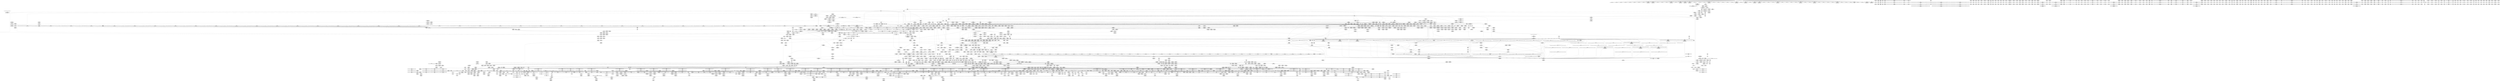 digraph {
	CE0x7daa8b0 [shape=record,shape=Mrecord,label="{CE0x7daa8b0|tomoyo_get_mode:_idxprom|security/tomoyo/util.c,981|*SummSource*}"]
	CE0x68c9970 [shape=record,shape=Mrecord,label="{CE0x68c9970|tomoyo_init_request_info:_if.then|*SummSource*}"]
	CE0x7e78c00 [shape=record,shape=Mrecord,label="{CE0x7e78c00|tomoyo_fill_path_info:_tmp4|security/tomoyo/util.c,667}"]
	CE0x637bc00 [shape=record,shape=Mrecord,label="{CE0x637bc00|GLOBAL:_kfree|*Constant*|*SummSink*}"]
	"CONST[source:0(mediator),value:2(dynamic)][purpose:{object}]"
	CE0x67a2d30 [shape=record,shape=Mrecord,label="{CE0x67a2d30|128:_i8*,_1208:_%struct.file*,_:_CMRE_50,51_}"]
	CE0x7ef6880 [shape=record,shape=Mrecord,label="{CE0x7ef6880|tomoyo_read_unlock:_tmp}"]
	CE0x6638ca0 [shape=record,shape=Mrecord,label="{CE0x6638ca0|GLOBAL:_lock_release|*Constant*|*SummSink*}"]
	CE0x485cb60 [shape=record,shape=Mrecord,label="{CE0x485cb60|get_current:_bb|*SummSource*}"]
	CE0x7dedfe0 [shape=record,shape=Mrecord,label="{CE0x7dedfe0|tomoyo_get_realpath:_tmp|*SummSource*}"]
	CE0x5577e40 [shape=record,shape=Mrecord,label="{CE0x5577e40|GLOBAL:___srcu_read_lock|*Constant*|*SummSink*}"]
	CE0x66c1090 [shape=record,shape=Mrecord,label="{CE0x66c1090|_call_void_tomoyo_check_acl(%struct.tomoyo_request_info*_%r,_i1_(%struct.tomoyo_request_info*,_%struct.tomoyo_acl_info*)*_tomoyo_check_mkdev_acl)_#9,_!dbg_!38953|security/tomoyo/file.c,866}"]
	CE0x485ca40 [shape=record,shape=Mrecord,label="{CE0x485ca40|get_current:_bb}"]
	CE0x63f7350 [shape=record,shape=Mrecord,label="{CE0x63f7350|tomoyo_get_mode:_tmp1}"]
	CE0x7e10360 [shape=record,shape=Mrecord,label="{CE0x7e10360|tomoyo_fill_path_info:_call|security/tomoyo/util.c,664}"]
	CE0x67ecd80 [shape=record,shape=Mrecord,label="{CE0x67ecd80|tomoyo_fill_path_info:_conv|security/tomoyo/util.c,664|*SummSink*}"]
	CE0x6681de0 [shape=record,shape=Mrecord,label="{CE0x6681de0|i32_4|*Constant*}"]
	CE0x6870f40 [shape=record,shape=Mrecord,label="{CE0x6870f40|tomoyo_mkdev_perm:_tmp26|security/tomoyo/file.c,872}"]
	CE0x558bbf0 [shape=record,shape=Mrecord,label="{CE0x558bbf0|tomoyo_fill_path_info:_tmp5|security/tomoyo/util.c,667|*SummSink*}"]
	CE0x5796ef0 [shape=record,shape=Mrecord,label="{CE0x5796ef0|tomoyo_read_unlock:_tmp2|*SummSink*}"]
	CE0x5554b00 [shape=record,shape=Mrecord,label="{CE0x5554b00|tomoyo_const_part_length:_while.body}"]
	CE0x565d690 [shape=record,shape=Mrecord,label="{CE0x565d690|COLLAPSED:_GCMRE___llvm_gcov_ctr24_internal_global_4_x_i64_zeroinitializer:_elem_0:default:}"]
	CE0x49f3aa0 [shape=record,shape=Mrecord,label="{CE0x49f3aa0|i32_48|*Constant*|*SummSink*}"]
	CE0x6658c00 [shape=record,shape=Mrecord,label="{CE0x6658c00|tomoyo_const_part_length:_tmp51|security/tomoyo/util.c,651|*SummSource*}"]
	CE0x4942d10 [shape=record,shape=Mrecord,label="{CE0x4942d10|tomoyo_const_part_length:_filename|Function::tomoyo_const_part_length&Arg::filename::}"]
	CE0x7dbb1f0 [shape=record,shape=Mrecord,label="{CE0x7dbb1f0|tomoyo_const_part_length:_tmp47|security/tomoyo/util.c,646|*SummSource*}"]
	CE0x66aaf30 [shape=record,shape=Mrecord,label="{CE0x66aaf30|rcu_lock_release:_tmp}"]
	CE0x4834de0 [shape=record,shape=Mrecord,label="{CE0x4834de0|i32_-1|*Constant*|*SummSink*}"]
	CE0x7e3e800 [shape=record,shape=Mrecord,label="{CE0x7e3e800|tomoyo_fill_path_info:_tmp11|security/tomoyo/util.c,667|*SummSink*}"]
	CE0x66819d0 [shape=record,shape=Mrecord,label="{CE0x66819d0|tomoyo_mkdev_perm:_filename|security/tomoyo/file.c,861|*SummSink*}"]
	CE0x491ff60 [shape=record,shape=Mrecord,label="{CE0x491ff60|__llvm_gcov_indirect_counter_increment114:_exit}"]
	CE0x695d980 [shape=record,shape=Mrecord,label="{CE0x695d980|tomoyo_audit_mkdev_log:_mode|security/tomoyo/file.c,200|*SummSource*}"]
	CE0x6605590 [shape=record,shape=Mrecord,label="{CE0x6605590|tomoyo_const_part_length:_tmp5|security/tomoyo/util.c,624}"]
	CE0x65c4130 [shape=record,shape=Mrecord,label="{CE0x65c4130|_ret_i32_%or4,_!dbg_!38913|include/linux/kdev_t.h,54}"]
	CE0x6638b40 [shape=record,shape=Mrecord,label="{CE0x6638b40|GLOBAL:_lock_release|*Constant*|*SummSource*}"]
	CE0x4a482c0 [shape=record,shape=Mrecord,label="{CE0x4a482c0|tomoyo_const_part_length:_tmp1|*SummSource*}"]
	CE0x5682bb0 [shape=record,shape=Mrecord,label="{CE0x5682bb0|tomoyo_init_request_info:_tmp|*SummSource*}"]
	CE0x58020d0 [shape=record,shape=Mrecord,label="{CE0x58020d0|_call_void___llvm_gcov_indirect_counter_increment114(i32*___llvm_gcov_global_state_pred45,_i64**_getelementptr_inbounds_(_3_x_i64*_,_3_x_i64*_*___llvm_gcda_edge_table44,_i64_0,_i64_2)),_!dbg_!38930|security/tomoyo/util.c,640|*SummSink*}"]
	CE0x58619e0 [shape=record,shape=Mrecord,label="{CE0x58619e0|tomoyo_audit_mkdev_log:_call|security/tomoyo/file.c,196}"]
	CE0x7f106e0 [shape=record,shape=Mrecord,label="{CE0x7f106e0|tomoyo_get_realpath:_tmp8|security/tomoyo/file.c,152}"]
	CE0x63dfe80 [shape=record,shape=Mrecord,label="{CE0x63dfe80|tomoyo_read_lock:_tmp2|*SummSource*}"]
	CE0x8084910 [shape=record,shape=Mrecord,label="{CE0x8084910|tomoyo_domain:_do.end|*SummSink*}"]
	CE0x67f52d0 [shape=record,shape=Mrecord,label="{CE0x67f52d0|tomoyo_mkdev_perm:_mode18|security/tomoyo/file.c,871}"]
	CE0x5668b80 [shape=record,shape=Mrecord,label="{CE0x5668b80|tomoyo_read_unlock:_tmp3|*SummSource*}"]
	CE0x8055780 [shape=record,shape=Mrecord,label="{CE0x8055780|tomoyo_fill_path_info:_bb|*SummSink*}"]
	CE0x563b8f0 [shape=record,shape=Mrecord,label="{CE0x563b8f0|tomoyo_domain:_tmp22|security/tomoyo/common.h,1205|*SummSource*}"]
	CE0x4aaf510 [shape=record,shape=Mrecord,label="{CE0x4aaf510|tomoyo_const_part_length:_tmp2|security/tomoyo/util.c,624|*SummSink*}"]
	CE0x7feda60 [shape=record,shape=Mrecord,label="{CE0x7feda60|rcu_lock_acquire:_tmp5|include/linux/rcupdate.h,418|*SummSource*}"]
	CE0x67f3990 [shape=record,shape=Mrecord,label="{CE0x67f3990|i1_false|*Constant*}"]
	CE0x66c3b70 [shape=record,shape=Mrecord,label="{CE0x66c3b70|tomoyo_mkdev_perm:_minor|security/tomoyo/file.c,865|*SummSource*}"]
	CE0x804a520 [shape=record,shape=Mrecord,label="{CE0x804a520|new_decode_dev:_bb|*SummSource*}"]
	CE0x55d1fd0 [shape=record,shape=Mrecord,label="{CE0x55d1fd0|i32_255|*Constant*|*SummSource*}"]
	CE0x5564070 [shape=record,shape=Mrecord,label="{CE0x5564070|new_decode_dev:_or|include/linux/kdev_t.h,53|*SummSource*}"]
	CE0x68d5db0 [shape=record,shape=Mrecord,label="{CE0x68d5db0|tomoyo_const_part_length:_tmp44|security/tomoyo/util.c,645}"]
	CE0x7ebeed0 [shape=record,shape=Mrecord,label="{CE0x7ebeed0|i32_9|*Constant*}"]
	CE0x672f7d0 [shape=record,shape=Mrecord,label="{CE0x672f7d0|i32_4|*Constant*|*SummSink*}"]
	CE0x5548360 [shape=record,shape=Mrecord,label="{CE0x5548360|_ret_%struct.task_struct*_%tmp4,_!dbg_!38905|./arch/x86/include/asm/current.h,14|*SummSink*}"]
	CE0x649bf90 [shape=record,shape=Mrecord,label="{CE0x649bf90|i64_7|*Constant*}"]
	CE0x7d445c0 [shape=record,shape=Mrecord,label="{CE0x7d445c0|tomoyo_get_mode:_entry|*SummSink*}"]
	CE0x7e7adb0 [shape=record,shape=Mrecord,label="{CE0x7e7adb0|tomoyo_get_realpath:_call|security/tomoyo/file.c,150|*SummSource*}"]
	CE0x68629c0 [shape=record,shape=Mrecord,label="{CE0x68629c0|tomoyo_mkdev_perm:_cmp19|security/tomoyo/file.c,871|*SummSink*}"]
	CE0x64672e0 [shape=record,shape=Mrecord,label="{CE0x64672e0|tomoyo_mkdev_perm:_cmp|security/tomoyo/file.c,853}"]
	CE0x4890c50 [shape=record,shape=Mrecord,label="{CE0x4890c50|tomoyo_fill_path_info:_const_len|security/tomoyo/util.c,666}"]
	CE0x8021b30 [shape=record,shape=Mrecord,label="{CE0x8021b30|tomoyo_const_part_length:_bb}"]
	CE0x49200c0 [shape=record,shape=Mrecord,label="{CE0x49200c0|__llvm_gcov_indirect_counter_increment114:_exit|*SummSource*}"]
	CE0x7ecee30 [shape=record,shape=Mrecord,label="{CE0x7ecee30|i64*_getelementptr_inbounds_(_31_x_i64_,_31_x_i64_*___llvm_gcov_ctr43150,_i64_0,_i64_28)|*Constant*|*SummSink*}"]
	CE0x67ddcb0 [shape=record,shape=Mrecord,label="{CE0x67ddcb0|tomoyo_audit_mkdev_log:_tmp7|security/tomoyo/file.c,199|*SummSource*}"]
	CE0x68e0610 [shape=record,shape=Mrecord,label="{CE0x68e0610|tomoyo_audit_mkdev_log:_param5|security/tomoyo/file.c,200}"]
	CE0x5668e20 [shape=record,shape=Mrecord,label="{CE0x5668e20|tomoyo_audit_mkdev_log:_tmp4|security/tomoyo/file.c,198|*SummSink*}"]
	CE0x6718ee0 [shape=record,shape=Mrecord,label="{CE0x6718ee0|i64*_getelementptr_inbounds_(_2_x_i64_,_2_x_i64_*___llvm_gcov_ctr23,_i64_0,_i64_0)|*Constant*|*SummSource*}"]
	CE0x553af70 [shape=record,shape=Mrecord,label="{CE0x553af70|tomoyo_domain:_tmp9|security/tomoyo/common.h,1205}"]
	CE0x4991190 [shape=record,shape=Mrecord,label="{CE0x4991190|tomoyo_get_mode:_conv|security/tomoyo/util.c,982|*SummSink*}"]
	CE0x7ef7240 [shape=record,shape=Mrecord,label="{CE0x7ef7240|i64*_getelementptr_inbounds_(_2_x_i64_,_2_x_i64_*___llvm_gcov_ctr37,_i64_0,_i64_1)|*Constant*|*SummSource*}"]
	CE0x69662b0 [shape=record,shape=Mrecord,label="{CE0x69662b0|tomoyo_const_part_length:_sw.epilog}"]
	CE0x652d350 [shape=record,shape=Mrecord,label="{CE0x652d350|tomoyo_get_mode:_tmp26|security/tomoyo/util.c,987|*SummSink*}"]
	CE0x6760c40 [shape=record,shape=Mrecord,label="{CE0x6760c40|GLOBAL:_tomoyo_read_unlock|*Constant*}"]
	CE0x4a139a0 [shape=record,shape=Mrecord,label="{CE0x4a139a0|0:_i8,_array:_GCRE_tomoyo_index2category_constant_39_x_i8_c_00_00_00_00_00_00_00_00_00_00_00_00_00_00_00_00_00_00_00_00_00_00_00_01_01_01_01_01_01_01_01_01_01_01_01_01_01_01_02_,_align_16:_elem_4::|security/tomoyo/util.c,983}"]
	CE0x67a2e70 [shape=record,shape=Mrecord,label="{CE0x67a2e70|128:_i8*,_1208:_%struct.file*,_:_CMRE_51,52_}"]
	CE0x6466b70 [shape=record,shape=Mrecord,label="{CE0x6466b70|i64_176|*Constant*|*SummSource*}"]
	CE0x6642bd0 [shape=record,shape=Mrecord,label="{CE0x6642bd0|tomoyo_mkdev_perm:_param9|security/tomoyo/file.c,863}"]
	CE0x49dabb0 [shape=record,shape=Mrecord,label="{CE0x49dabb0|tomoyo_mkdev_perm:_call|security/tomoyo/file.c,852|*SummSink*}"]
	CE0x64049e0 [shape=record,shape=Mrecord,label="{CE0x64049e0|srcu_read_lock:_entry}"]
	CE0x564ccf0 [shape=record,shape=Mrecord,label="{CE0x564ccf0|tomoyo_fill_path_info:_sub|security/tomoyo/util.c,667|*SummSource*}"]
	CE0x55bea90 [shape=record,shape=Mrecord,label="{CE0x55bea90|tomoyo_get_mode:_idxprom3|security/tomoyo/util.c,983|*SummSink*}"]
	CE0x7e7a6b0 [shape=record,shape=Mrecord,label="{CE0x7e7a6b0|new_decode_dev:_tmp1}"]
	CE0x563b710 [shape=record,shape=Mrecord,label="{CE0x563b710|tomoyo_domain:_tmp22|security/tomoyo/common.h,1205}"]
	CE0x64d2410 [shape=record,shape=Mrecord,label="{CE0x64d2410|i64*_getelementptr_inbounds_(_12_x_i64_,_12_x_i64_*___llvm_gcov_ctr12,_i64_0,_i64_3)|*Constant*|*SummSource*}"]
	CE0x63f1d50 [shape=record,shape=Mrecord,label="{CE0x63f1d50|tomoyo_get_mode:_if.then2}"]
	CE0x63b75c0 [shape=record,shape=Mrecord,label="{CE0x63b75c0|tomoyo_mkdev_perm:_tmp19|security/tomoyo/file.c,858|*SummSink*}"]
	CE0x650e440 [shape=record,shape=Mrecord,label="{CE0x650e440|tomoyo_get_mode:_tmp25|security/tomoyo/util.c,987}"]
	CE0x807d4f0 [shape=record,shape=Mrecord,label="{CE0x807d4f0|tomoyo_fill_path_info:_tmp|*SummSink*}"]
	CE0x49b7d60 [shape=record,shape=Mrecord,label="{CE0x49b7d60|tomoyo_domain:_if.then|*SummSink*}"]
	CE0x55c3570 [shape=record,shape=Mrecord,label="{CE0x55c3570|tomoyo_const_part_length:_tmp22|security/tomoyo/util.c,634|*SummSource*}"]
	CE0x6443f00 [shape=record,shape=Mrecord,label="{CE0x6443f00|srcu_read_lock:_dep_map|include/linux/srcu.h,222|*SummSource*}"]
	CE0x6605ae0 [shape=record,shape=Mrecord,label="{CE0x6605ae0|rcu_lock_acquire:___here|*SummSink*}"]
	CE0x49b7670 [shape=record,shape=Mrecord,label="{CE0x49b7670|_call_void_mcount()_#3|*SummSink*}"]
	CE0x65ec860 [shape=record,shape=Mrecord,label="{CE0x65ec860|tomoyo_mkdev_perm:_param|security/tomoyo/file.c,861|*SummSink*}"]
	CE0x683a610 [shape=record,shape=Mrecord,label="{CE0x683a610|tomoyo_const_part_length:_cmp25|security/tomoyo/util.c,644}"]
	CE0x7e99730 [shape=record,shape=Mrecord,label="{CE0x7e99730|tomoyo_const_part_length:_tmp53|security/tomoyo/util.c,652}"]
	CE0x7e99190 [shape=record,shape=Mrecord,label="{CE0x7e99190|i64*_getelementptr_inbounds_(_31_x_i64_,_31_x_i64_*___llvm_gcov_ctr43150,_i64_0,_i64_30)|*Constant*}"]
	CE0x4999270 [shape=record,shape=Mrecord,label="{CE0x4999270|0:_i8,_array:_GCRE_tomoyo_index2category_constant_39_x_i8_c_00_00_00_00_00_00_00_00_00_00_00_00_00_00_00_00_00_00_00_00_00_00_00_01_01_01_01_01_01_01_01_01_01_01_01_01_01_01_02_,_align_16:_elem_8::|security/tomoyo/util.c,983}"]
	CE0x5668f20 [shape=record,shape=Mrecord,label="{CE0x5668f20|tomoyo_audit_mkdev_log:_arrayidx2|security/tomoyo/file.c,197|*SummSource*}"]
	CE0x8083e80 [shape=record,shape=Mrecord,label="{CE0x8083e80|GLOBAL:___llvm_gcov_ctr31133|Global_var:__llvm_gcov_ctr31133|*SummSource*}"]
	CE0x49cdad0 [shape=record,shape=Mrecord,label="{CE0x49cdad0|tomoyo_const_part_length:_conv11|security/tomoyo/util.c,641}"]
	CE0x575f3a0 [shape=record,shape=Mrecord,label="{CE0x575f3a0|tomoyo_init_request_info:_tmp2|security/tomoyo/util.c,1003}"]
	CE0x7cffcc0 [shape=record,shape=Mrecord,label="{CE0x7cffcc0|tomoyo_fill_path_info:_tmp2|*LoadInst*|security/tomoyo/util.c,663|*SummSource*}"]
	CE0x576cb50 [shape=record,shape=Mrecord,label="{CE0x576cb50|_ret_%struct.tomoyo_domain_info*_%tmp23,_!dbg_!38929|security/tomoyo/common.h,1205|*SummSink*}"]
	CE0x556a200 [shape=record,shape=Mrecord,label="{CE0x556a200|srcu_read_lock:_sp|Function::srcu_read_lock&Arg::sp::|*SummSink*}"]
	CE0x6458160 [shape=record,shape=Mrecord,label="{CE0x6458160|i64*_getelementptr_inbounds_(_6_x_i64_,_6_x_i64_*___llvm_gcov_ctr25,_i64_0,_i64_4)|*Constant*|*SummSink*}"]
	CE0x7dbacf0 [shape=record,shape=Mrecord,label="{CE0x7dbacf0|tomoyo_get_mode:_if.end|*SummSink*}"]
	CE0x48f7360 [shape=record,shape=Mrecord,label="{CE0x48f7360|__llvm_gcov_indirect_counter_increment114:_predecessor|Function::__llvm_gcov_indirect_counter_increment114&Arg::predecessor::|*SummSink*}"]
	CE0x637bce0 [shape=record,shape=Mrecord,label="{CE0x637bce0|_call_void_kfree(i8*_%tmp20)_#9,_!dbg_!38956|security/tomoyo/file.c,868|*SummSink*}"]
	CE0x584c4d0 [shape=record,shape=Mrecord,label="{CE0x584c4d0|i64*_getelementptr_inbounds_(_2_x_i64_,_2_x_i64_*___llvm_gcov_ctr31,_i64_0,_i64_0)|*Constant*|*SummSink*}"]
	CE0x56f9220 [shape=record,shape=Mrecord,label="{CE0x56f9220|i64*_getelementptr_inbounds_(_5_x_i64_,_5_x_i64_*___llvm_gcov_ctr32134,_i64_0,_i64_3)|*Constant*|*SummSource*}"]
	CE0x7d45050 [shape=record,shape=Mrecord,label="{CE0x7d45050|tomoyo_get_mode:_index|Function::tomoyo_get_mode&Arg::index::}"]
	CE0x80557f0 [shape=record,shape=Mrecord,label="{CE0x80557f0|tomoyo_fill_path_info:_land.end}"]
	CE0x6479040 [shape=record,shape=Mrecord,label="{CE0x6479040|tomoyo_mkdev_perm:_tmp7|security/tomoyo/file.c,852}"]
	CE0x6434a50 [shape=record,shape=Mrecord,label="{CE0x6434a50|tomoyo_fill_path_info:_call|security/tomoyo/util.c,664|*SummSource*}"]
	CE0x64346f0 [shape=record,shape=Mrecord,label="{CE0x64346f0|tomoyo_domain:_tmp1|*SummSink*}"]
	CE0x67f3480 [shape=record,shape=Mrecord,label="{CE0x67f3480|i64*_getelementptr_inbounds_(_31_x_i64_,_31_x_i64_*___llvm_gcov_ctr43150,_i64_0,_i64_3)|*Constant*}"]
	CE0x7dce1e0 [shape=record,shape=Mrecord,label="{CE0x7dce1e0|i64*_getelementptr_inbounds_(_2_x_i64_,_2_x_i64_*___llvm_gcov_ctr22,_i64_0,_i64_0)|*Constant*}"]
	CE0x7da9250 [shape=record,shape=Mrecord,label="{CE0x7da9250|tomoyo_domain:_do.end}"]
	CE0x683ac10 [shape=record,shape=Mrecord,label="{CE0x683ac10|i64_24|*Constant*}"]
	CE0x6399300 [shape=record,shape=Mrecord,label="{CE0x6399300|i64_0|*Constant*}"]
	CE0x6402fd0 [shape=record,shape=Mrecord,label="{CE0x6402fd0|GLOBAL:_tomoyo_pnnn2mac|Global_var:tomoyo_pnnn2mac|*SummSink*}"]
	CE0x49316c0 [shape=record,shape=Mrecord,label="{CE0x49316c0|0:_%struct.tomoyo_obj_info*,_16:_%struct.tomoyo_domain_info*,_24:_%struct.tomoyo_path_info*,_32:_i32,_36:_i32,_40:_i32,_44:_i8,_72:_i8,_75:_i8,_76:_i8,_77:_i8,_:_SCMRE_32,33_}"]
	CE0x49bdd40 [shape=record,shape=Mrecord,label="{CE0x49bdd40|tomoyo_mkdev_perm:_tmp1}"]
	CE0x66c0750 [shape=record,shape=Mrecord,label="{CE0x66c0750|tomoyo_audit_mkdev_log:_entry}"]
	CE0x68e0200 [shape=record,shape=Mrecord,label="{CE0x68e0200|tomoyo_audit_mkdev_log:_tmp8|security/tomoyo/file.c,199|*SummSource*}"]
	CE0x5959ce0 [shape=record,shape=Mrecord,label="{CE0x5959ce0|i64*_getelementptr_inbounds_(_31_x_i64_,_31_x_i64_*___llvm_gcov_ctr43150,_i64_0,_i64_3)|*Constant*|*SummSource*}"]
	CE0x4a61c90 [shape=record,shape=Mrecord,label="{CE0x4a61c90|tomoyo_mkdev_perm:_buf|security/tomoyo/file.c, 849}"]
	CE0x7ede550 [shape=record,shape=Mrecord,label="{CE0x7ede550|tomoyo_fill_path_info:_frombool10|security/tomoyo/util.c,668}"]
	CE0x67c52c0 [shape=record,shape=Mrecord,label="{CE0x67c52c0|get_current:_tmp3|*SummSink*}"]
	CE0x5569f90 [shape=record,shape=Mrecord,label="{CE0x5569f90|tomoyo_mkdev_perm:_operation|Function::tomoyo_mkdev_perm&Arg::operation::|*SummSource*}"]
	CE0x4aced90 [shape=record,shape=Mrecord,label="{CE0x4aced90|GLOBAL:_get_current|*Constant*|*SummSink*}"]
	CE0x63f2f90 [shape=record,shape=Mrecord,label="{CE0x63f2f90|_ret_void|*SummSink*}"]
	CE0x65b8220 [shape=record,shape=Mrecord,label="{CE0x65b8220|i64*_getelementptr_inbounds_(_31_x_i64_,_31_x_i64_*___llvm_gcov_ctr43150,_i64_0,_i64_21)|*Constant*}"]
	CE0x64d8ec0 [shape=record,shape=Mrecord,label="{CE0x64d8ec0|i64*_getelementptr_inbounds_(_5_x_i64_,_5_x_i64_*___llvm_gcov_ctr32134,_i64_0,_i64_4)|*Constant*|*SummSource*}"]
	CE0x54c81d0 [shape=record,shape=Mrecord,label="{CE0x54c81d0|i64*_getelementptr_inbounds_(_12_x_i64_,_12_x_i64_*___llvm_gcov_ctr31133,_i64_0,_i64_6)|*Constant*|*SummSource*}"]
	CE0x582f4e0 [shape=record,shape=Mrecord,label="{CE0x582f4e0|tomoyo_get_mode:_add|security/tomoyo/util.c,984|*SummSource*}"]
	CE0x64345a0 [shape=record,shape=Mrecord,label="{CE0x64345a0|tomoyo_domain:_tmp1|*SummSource*}"]
	CE0x64587d0 [shape=record,shape=Mrecord,label="{CE0x64587d0|tomoyo_get_realpath:_tmp9|security/tomoyo/file.c,155|*SummSink*}"]
	CE0x4a437e0 [shape=record,shape=Mrecord,label="{CE0x4a437e0|GLOBAL:_tomoyo_get_realpath|*Constant*|*SummSource*}"]
	CE0x6434d30 [shape=record,shape=Mrecord,label="{CE0x6434d30|tomoyo_domain:_land.lhs.true2|*SummSink*}"]
	CE0x64792e0 [shape=record,shape=Mrecord,label="{CE0x64792e0|tomoyo_init_request_info:_entry}"]
	CE0x651eb50 [shape=record,shape=Mrecord,label="{CE0x651eb50|tomoyo_const_part_length:_tmp1}"]
	CE0x6404b40 [shape=record,shape=Mrecord,label="{CE0x6404b40|GLOBAL:_srcu_read_lock|*Constant*|*SummSource*}"]
	CE0x7376270 [shape=record,shape=Mrecord,label="{CE0x7376270|tomoyo_fill_path_info:_sub|security/tomoyo/util.c,667|*SummSink*}"]
	CE0x6947920 [shape=record,shape=Mrecord,label="{CE0x6947920|tomoyo_const_part_length:_tmp6|security/tomoyo/util.c,625|*SummSource*}"]
	CE0x56a1680 [shape=record,shape=Mrecord,label="{CE0x56a1680|tomoyo_const_part_length:_tmp23|security/tomoyo/util.c,634}"]
	CE0x57023f0 [shape=record,shape=Mrecord,label="{CE0x57023f0|tomoyo_mkdev_perm:_bb|*SummSource*}"]
	CE0x63aea60 [shape=record,shape=Mrecord,label="{CE0x63aea60|i64*_getelementptr_inbounds_(_12_x_i64_,_12_x_i64_*___llvm_gcov_ctr12,_i64_0,_i64_6)|*Constant*}"]
	CE0x675d570 [shape=record,shape=Mrecord,label="{CE0x675d570|_ret_void,_!dbg_!38904|security/tomoyo/common.h,1110|*SummSource*}"]
	CE0x686bac0 [shape=record,shape=Mrecord,label="{CE0x686bac0|tomoyo_mkdev_perm:_tmp25|security/tomoyo/file.c,871}"]
	CE0x6642540 [shape=record,shape=Mrecord,label="{CE0x6642540|tomoyo_mkdev_perm:_filename|security/tomoyo/file.c,861}"]
	CE0x562a230 [shape=record,shape=Mrecord,label="{CE0x562a230|tomoyo_domain:_tmp17|security/tomoyo/common.h,1205}"]
	CE0x4ad8280 [shape=record,shape=Mrecord,label="{CE0x4ad8280|i64**_getelementptr_inbounds_(_3_x_i64*_,_3_x_i64*_*___llvm_gcda_edge_table44,_i64_0,_i64_2)|*Constant*}"]
	CE0x5690720 [shape=record,shape=Mrecord,label="{CE0x5690720|tomoyo_init_request_info:_call|security/tomoyo/util.c,1005|*SummSource*}"]
	CE0x6803320 [shape=record,shape=Mrecord,label="{CE0x6803320|tomoyo_mkdev_perm:_tmp25|security/tomoyo/file.c,871|*SummSink*}"]
	CE0x637df30 [shape=record,shape=Mrecord,label="{CE0x637df30|tomoyo_get_realpath:_path|Function::tomoyo_get_realpath&Arg::path::}"]
	CE0x5763f50 [shape=record,shape=Mrecord,label="{CE0x5763f50|i64*_getelementptr_inbounds_(_31_x_i64_,_31_x_i64_*___llvm_gcov_ctr43150,_i64_0,_i64_9)|*Constant*|*SummSource*}"]
	CE0x56899f0 [shape=record,shape=Mrecord,label="{CE0x56899f0|i32_2|*Constant*}"]
	CE0x80987f0 [shape=record,shape=Mrecord,label="{CE0x80987f0|tomoyo_const_part_length:_tmp30|security/tomoyo/util.c,641|*SummSource*}"]
	CE0x64b81c0 [shape=record,shape=Mrecord,label="{CE0x64b81c0|tomoyo_init_request_info:_index|Function::tomoyo_init_request_info&Arg::index::|*SummSource*}"]
	CE0x574af80 [shape=record,shape=Mrecord,label="{CE0x574af80|tomoyo_read_lock:_call|security/tomoyo/common.h,1097|*SummSource*}"]
	CE0x672cde0 [shape=record,shape=Mrecord,label="{CE0x672cde0|i64*_getelementptr_inbounds_(_2_x_i64_,_2_x_i64_*___llvm_gcov_ctr53148,_i64_0,_i64_1)|*Constant*}"]
	CE0x64790b0 [shape=record,shape=Mrecord,label="{CE0x64790b0|tomoyo_mkdev_perm:_tmp7|security/tomoyo/file.c,852|*SummSink*}"]
	CE0x64abdd0 [shape=record,shape=Mrecord,label="{CE0x64abdd0|tomoyo_const_part_length:_tmp7|security/tomoyo/util.c,625|*SummSource*}"]
	CE0x8098f40 [shape=record,shape=Mrecord,label="{CE0x8098f40|tomoyo_const_part_length:_tmp31|security/tomoyo/util.c,641|*SummSink*}"]
	CE0x7dbfe80 [shape=record,shape=Mrecord,label="{CE0x7dbfe80|tomoyo_get_mode:_entry|*SummSource*}"]
	CE0x572cd20 [shape=record,shape=Mrecord,label="{CE0x572cd20|_call_void_mcount()_#3|*SummSink*}"]
	CE0x5672320 [shape=record,shape=Mrecord,label="{CE0x5672320|tomoyo_get_realpath:_tobool|security/tomoyo/file.c,151|*SummSink*}"]
	CE0x649c580 [shape=record,shape=Mrecord,label="{CE0x649c580|i64_8|*Constant*}"]
	CE0x5668c70 [shape=record,shape=Mrecord,label="{CE0x5668c70|tomoyo_read_unlock:_tmp3|*SummSink*}"]
	CE0x6654f60 [shape=record,shape=Mrecord,label="{CE0x6654f60|i32_3|*Constant*}"]
	CE0x66e61c0 [shape=record,shape=Mrecord,label="{CE0x66e61c0|tomoyo_mkdev_perm:_if.then21|*SummSink*}"]
	CE0x7d46b30 [shape=record,shape=Mrecord,label="{CE0x7d46b30|tomoyo_init_request_info:_mode5|security/tomoyo/util.c,1011|*SummSink*}"]
	CE0x7ef68f0 [shape=record,shape=Mrecord,label="{CE0x7ef68f0|COLLAPSED:_GCMRE___llvm_gcov_ctr31_internal_global_2_x_i64_zeroinitializer:_elem_0:default:}"]
	CE0x65b9e80 [shape=record,shape=Mrecord,label="{CE0x65b9e80|tomoyo_mkdev_perm:_param_type|security/tomoyo/file.c,860|*SummSource*}"]
	CE0x55c34a0 [shape=record,shape=Mrecord,label="{CE0x55c34a0|i64*_getelementptr_inbounds_(_31_x_i64_,_31_x_i64_*___llvm_gcov_ctr43150,_i64_0,_i64_16)|*Constant*}"]
	CE0x7d51290 [shape=record,shape=Mrecord,label="{CE0x7d51290|_ret_void,_!dbg_!38907|include/linux/srcu.h,238|*SummSource*}"]
	CE0x67f3aa0 [shape=record,shape=Mrecord,label="{CE0x67f3aa0|tomoyo_fill_path_info:_tmp10}"]
	CE0x5680cc0 [shape=record,shape=Mrecord,label="{CE0x5680cc0|0:_i8,_array:_GCRE_tomoyo_index2category_constant_39_x_i8_c_00_00_00_00_00_00_00_00_00_00_00_00_00_00_00_00_00_00_00_00_00_00_00_01_01_01_01_01_01_01_01_01_01_01_01_01_01_01_02_,_align_16:_elem_22::|security/tomoyo/util.c,983}"]
	CE0x485ccf0 [shape=record,shape=Mrecord,label="{CE0x485ccf0|get_current:_bb|*SummSink*}"]
	CE0x562a370 [shape=record,shape=Mrecord,label="{CE0x562a370|i64*_getelementptr_inbounds_(_11_x_i64_,_11_x_i64_*___llvm_gcov_ctr54147,_i64_0,_i64_9)|*Constant*}"]
	CE0x80986d0 [shape=record,shape=Mrecord,label="{CE0x80986d0|tomoyo_const_part_length:_tmp30|security/tomoyo/util.c,641}"]
	CE0x48f7480 [shape=record,shape=Mrecord,label="{CE0x48f7480|__llvm_gcov_indirect_counter_increment114:_counters|Function::__llvm_gcov_indirect_counter_increment114&Arg::counters::|*SummSource*}"]
	CE0x63f1920 [shape=record,shape=Mrecord,label="{CE0x63f1920|tomoyo_fill_path_info:_name1|security/tomoyo/util.c,663|*SummSink*}"]
	CE0x49aaae0 [shape=record,shape=Mrecord,label="{CE0x49aaae0|tomoyo_get_mode:_tmp12|security/tomoyo/util.c,982}"]
	CE0x4acf230 [shape=record,shape=Mrecord,label="{CE0x4acf230|_ret_%struct.task_struct*_%tmp4,_!dbg_!38905|./arch/x86/include/asm/current.h,14|*SummSource*}"]
	CE0x6545b70 [shape=record,shape=Mrecord,label="{CE0x6545b70|0:_%struct.tomoyo_obj_info*,_16:_%struct.tomoyo_domain_info*,_24:_%struct.tomoyo_path_info*,_32:_i32,_36:_i32,_40:_i32,_44:_i8,_72:_i8,_75:_i8,_76:_i8,_77:_i8,_:_SCMRE_33,34_}"]
	CE0x7dbd8f0 [shape=record,shape=Mrecord,label="{CE0x7dbd8f0|i64*_getelementptr_inbounds_(_2_x_i64_,_2_x_i64_*___llvm_gcov_ctr53148,_i64_0,_i64_1)|*Constant*|*SummSource*}"]
	CE0x552fa50 [shape=record,shape=Mrecord,label="{CE0x552fa50|tomoyo_const_part_length:_conv14|security/tomoyo/util.c,641|*SummSource*}"]
	CE0x582ff60 [shape=record,shape=Mrecord,label="{CE0x582ff60|tomoyo_get_mode:_config7|security/tomoyo/util.c,983|*SummSink*}"]
	CE0x6970d80 [shape=record,shape=Mrecord,label="{CE0x6970d80|i64*_getelementptr_inbounds_(_31_x_i64_,_31_x_i64_*___llvm_gcov_ctr43150,_i64_0,_i64_27)|*Constant*|*SummSink*}"]
	CE0x68e0760 [shape=record,shape=Mrecord,label="{CE0x68e0760|tomoyo_audit_mkdev_log:_param5|security/tomoyo/file.c,200|*SummSource*}"]
	CE0x80342e0 [shape=record,shape=Mrecord,label="{CE0x80342e0|tomoyo_fill_path_info:_land.end|*SummSink*}"]
	CE0x67ed020 [shape=record,shape=Mrecord,label="{CE0x67ed020|i32_9|*Constant*}"]
	CE0x680c3a0 [shape=record,shape=Mrecord,label="{CE0x680c3a0|tomoyo_const_part_length:_tmp38|security/tomoyo/util.c,644|*SummSink*}"]
	CE0x49896d0 [shape=record,shape=Mrecord,label="{CE0x49896d0|0:_%struct.tomoyo_obj_info*,_16:_%struct.tomoyo_domain_info*,_24:_%struct.tomoyo_path_info*,_32:_i32,_36:_i32,_40:_i32,_44:_i8,_72:_i8,_75:_i8,_76:_i8,_77:_i8,_:_SCMRE_16,24_|*MultipleSource*|security/tomoyo/file.c, 844|security/tomoyo/file.c,844|security/tomoyo/file.c,858|Function::tomoyo_init_request_info&Arg::r::}"]
	CE0x4a0e320 [shape=record,shape=Mrecord,label="{CE0x4a0e320|tomoyo_fill_path_info:_tobool|security/tomoyo/util.c,667|*SummSink*}"]
	CE0x691a7c0 [shape=record,shape=Mrecord,label="{CE0x691a7c0|tomoyo_mkdev_perm:_param12|security/tomoyo/file.c,864|*SummSource*}"]
	CE0x66386b0 [shape=record,shape=Mrecord,label="{CE0x66386b0|tomoyo_const_part_length:_tmp29|security/tomoyo/util.c,641|*SummSink*}"]
	CE0x56de810 [shape=record,shape=Mrecord,label="{CE0x56de810|i32_39|*Constant*}"]
	CE0x683b190 [shape=record,shape=Mrecord,label="{CE0x683b190|i64_25|*Constant*|*SummSink*}"]
	CE0x491fad0 [shape=record,shape=Mrecord,label="{CE0x491fad0|tomoyo_const_part_length:_tmp25|security/tomoyo/util.c,641|*SummSource*}"]
	CE0x592f370 [shape=record,shape=Mrecord,label="{CE0x592f370|i64_19|*Constant*|*SummSink*}"]
	CE0x66b64d0 [shape=record,shape=Mrecord,label="{CE0x66b64d0|tomoyo_mkdev_perm:_major|security/tomoyo/file.c,864|*SummSource*}"]
	CE0x6760e20 [shape=record,shape=Mrecord,label="{CE0x6760e20|GLOBAL:_tomoyo_read_unlock|*Constant*|*SummSource*}"]
	CE0x666cab0 [shape=record,shape=Mrecord,label="{CE0x666cab0|tomoyo_fill_path_info:_tmp3|security/tomoyo/util.c,667}"]
	CE0x7fee900 [shape=record,shape=Mrecord,label="{CE0x7fee900|%struct.lockdep_map*_null|*Constant*}"]
	CE0x66f7b80 [shape=record,shape=Mrecord,label="{CE0x66f7b80|i64*_getelementptr_inbounds_(_12_x_i64_,_12_x_i64_*___llvm_gcov_ctr31133,_i64_0,_i64_11)|*Constant*}"]
	CE0x803c270 [shape=record,shape=Mrecord,label="{CE0x803c270|i64_6|*Constant*|*SummSink*}"]
	CE0x57b0ac0 [shape=record,shape=Mrecord,label="{CE0x57b0ac0|tomoyo_audit_mkdev_log:_r|Function::tomoyo_audit_mkdev_log&Arg::r::}"]
	CE0x695e320 [shape=record,shape=Mrecord,label="{CE0x695e320|tomoyo_audit_mkdev_log:_mkdev8|security/tomoyo/file.c,200}"]
	CE0x55487c0 [shape=record,shape=Mrecord,label="{CE0x55487c0|i32_78|*Constant*|*SummSource*}"]
	CE0x64d0390 [shape=record,shape=Mrecord,label="{CE0x64d0390|tomoyo_get_mode:_tmp23|security/tomoyo/util.c,986|*SummSink*}"]
	CE0x68966a0 [shape=record,shape=Mrecord,label="{CE0x68966a0|tomoyo_mkdev_perm:_tmp30|security/tomoyo/file.c,874}"]
	CE0x56980c0 [shape=record,shape=Mrecord,label="{CE0x56980c0|tomoyo_audit_mkdev_log:_tmp4|security/tomoyo/file.c,198}"]
	CE0x682ace0 [shape=record,shape=Mrecord,label="{CE0x682ace0|%struct.task_struct*_(%struct.task_struct**)*_asm_movq_%gs:$_1:P_,$0_,_r,im,_dirflag_,_fpsr_,_flags_|*SummSink*}"]
	CE0x563d5b0 [shape=record,shape=Mrecord,label="{CE0x563d5b0|128:_i8*,_1208:_%struct.file*,_:_CMRE_6,7_}"]
	CE0x68d60c0 [shape=record,shape=Mrecord,label="{CE0x68d60c0|tomoyo_init_request_info:_profile3|security/tomoyo/util.c,1008|*SummSource*}"]
	CE0x49aaeb0 [shape=record,shape=Mrecord,label="{CE0x49aaeb0|tomoyo_fill_path_info:_bb|*SummSource*}"]
	CE0x54b14a0 [shape=record,shape=Mrecord,label="{CE0x54b14a0|GLOBAL:___llvm_gcov_ctr12|Global_var:__llvm_gcov_ctr12|*SummSink*}"]
	CE0x7df1730 [shape=record,shape=Mrecord,label="{CE0x7df1730|tomoyo_init_request_info:_conv6|security/tomoyo/util.c,1011}"]
	CE0x57121d0 [shape=record,shape=Mrecord,label="{CE0x57121d0|tomoyo_get_realpath:_tmp2|*LoadInst*|security/tomoyo/file.c,151|*SummSink*}"]
	CE0x491fef0 [shape=record,shape=Mrecord,label="{CE0x491fef0|0:_i64*,_array:_GCR___llvm_gcda_edge_table44_internal_unnamed_addr_constant_3_x_i64*_i64*_getelementptr_inbounds_(_31_x_i64_,_31_x_i64_*___llvm_gcov_ctr43150,_i64_0,_i64_10),_i64*_getelementptr_inbounds_(_31_x_i64_,_31_x_i64_*___llvm_gcov_ctr43150,_i64_0,_i64_11),_i64*_getelementptr_inbounds_(_31_x_i64_,_31_x_i64_*___llvm_gcov_ctr43150,_i64_0,_i64_15)_:_elem_0::}"]
	CE0x695ac10 [shape=record,shape=Mrecord,label="{CE0x695ac10|tomoyo_const_part_length:_tmp44|security/tomoyo/util.c,645|*SummSink*}"]
	CE0x63aeb60 [shape=record,shape=Mrecord,label="{CE0x63aeb60|tomoyo_mkdev_perm:_tmp14|security/tomoyo/file.c,857}"]
	CE0x7d50c30 [shape=record,shape=Mrecord,label="{CE0x7d50c30|i8*_getelementptr_inbounds_(_22_x_i8_,_22_x_i8_*_.str4,_i32_0,_i32_0)|*Constant*|*SummSource*}"]
	CE0x57edaf0 [shape=record,shape=Mrecord,label="{CE0x57edaf0|_call_void_mcount()_#3|*SummSink*}"]
	CE0x6862cc0 [shape=record,shape=Mrecord,label="{CE0x6862cc0|i64_7|*Constant*|*SummSink*}"]
	CE0x573b170 [shape=record,shape=Mrecord,label="{CE0x573b170|_call_void_mcount()_#3|*SummSource*}"]
	CE0x64e74a0 [shape=record,shape=Mrecord,label="{CE0x64e74a0|tomoyo_mkdev_perm:_tmp2|security/tomoyo/file.c,844|*SummSink*}"]
	CE0x67ae970 [shape=record,shape=Mrecord,label="{CE0x67ae970|i64*_getelementptr_inbounds_(_2_x_i64_,_2_x_i64_*___llvm_gcov_ctr23,_i64_0,_i64_0)|*Constant*|*SummSink*}"]
	CE0x7d44c00 [shape=record,shape=Mrecord,label="{CE0x7d44c00|_ret_i32_%retval.0,_!dbg_!38935|security/tomoyo/util.c,988}"]
	CE0x695df10 [shape=record,shape=Mrecord,label="{CE0x695df10|tomoyo_audit_mkdev_log:_param7|security/tomoyo/file.c,200}"]
	CE0x62e1ea0 [shape=record,shape=Mrecord,label="{CE0x62e1ea0|tomoyo_const_part_length:_tmp7|security/tomoyo/util.c,625}"]
	CE0x67ecc30 [shape=record,shape=Mrecord,label="{CE0x67ecc30|tomoyo_fill_path_info:_conv|security/tomoyo/util.c,664|*SummSource*}"]
	CE0x4a0ddc0 [shape=record,shape=Mrecord,label="{CE0x4a0ddc0|tomoyo_fill_path_info:_tobool|security/tomoyo/util.c,667|*SummSource*}"]
	CE0x6546570 [shape=record,shape=Mrecord,label="{CE0x6546570|0:_%struct.tomoyo_obj_info*,_16:_%struct.tomoyo_domain_info*,_24:_%struct.tomoyo_path_info*,_32:_i32,_36:_i32,_40:_i32,_44:_i8,_72:_i8,_75:_i8,_76:_i8,_77:_i8,_:_SCMRE_37,38_}"]
	CE0x574b930 [shape=record,shape=Mrecord,label="{CE0x574b930|tomoyo_get_realpath:_tmp5|security/tomoyo/file.c,151|*SummSink*}"]
	CE0x55f5d30 [shape=record,shape=Mrecord,label="{CE0x55f5d30|tomoyo_audit_mkdev_log:_arrayidx|security/tomoyo/file.c,198|*SummSource*}"]
	CE0x565d700 [shape=record,shape=Mrecord,label="{CE0x565d700|rcu_lock_acquire:_tmp|*SummSource*}"]
	CE0x7d44830 [shape=record,shape=Mrecord,label="{CE0x7d44830|tomoyo_get_mode:_ns|Function::tomoyo_get_mode&Arg::ns::}"]
	CE0x6536010 [shape=record,shape=Mrecord,label="{CE0x6536010|tomoyo_const_part_length:_bb|*SummSink*}"]
	CE0x7ef6e10 [shape=record,shape=Mrecord,label="{CE0x7ef6e10|tomoyo_get_realpath:_tmp3|security/tomoyo/file.c,151|*SummSource*}"]
	CE0x49e1d00 [shape=record,shape=Mrecord,label="{CE0x49e1d00|_ret_i32_%call,_!dbg_!38902|security/tomoyo/common.h,1097|*SummSource*}"]
	CE0x66b46d0 [shape=record,shape=Mrecord,label="{CE0x66b46d0|tomoyo_mkdev_perm:_mode11|security/tomoyo/file.c,863|*SummSource*}"]
	CE0x49bf230 [shape=record,shape=Mrecord,label="{CE0x49bf230|tomoyo_get_mode:_tmp10|security/tomoyo/util.c,982|*SummSink*}"]
	CE0x803ce10 [shape=record,shape=Mrecord,label="{CE0x803ce10|GLOBAL:___llvm_gcov_global_state_pred45|Global_var:__llvm_gcov_global_state_pred45}"]
	CE0x63377a0 [shape=record,shape=Mrecord,label="{CE0x63377a0|tomoyo_const_part_length:_tmp28|security/tomoyo/util.c,641}"]
	CE0x581b430 [shape=record,shape=Mrecord,label="{CE0x581b430|0:_i8*,_array:_GCRE_tomoyo_mac_keywords_external_constant_42_x_i8*_:_elem_22::|security/tomoyo/file.c,197}"]
	CE0x49aa610 [shape=record,shape=Mrecord,label="{CE0x49aa610|i64_1|*Constant*}"]
	CE0x7dba690 [shape=record,shape=Mrecord,label="{CE0x7dba690|tomoyo_get_mode:_tmp4|security/tomoyo/util.c,978|*SummSource*}"]
	CE0x5672650 [shape=record,shape=Mrecord,label="{CE0x5672650|tomoyo_mkdev_perm:_if.end22|*SummSource*}"]
	CE0x7fd4d50 [shape=record,shape=Mrecord,label="{CE0x7fd4d50|GLOBAL:_tomoyo_domain.__warned|Global_var:tomoyo_domain.__warned|*SummSource*}"]
	CE0x58f5290 [shape=record,shape=Mrecord,label="{CE0x58f5290|tomoyo_get_mode:_tmp20|security/tomoyo/util.c,985|*SummSink*}"]
	CE0x7e60b30 [shape=record,shape=Mrecord,label="{CE0x7e60b30|i64*_getelementptr_inbounds_(_12_x_i64_,_12_x_i64_*___llvm_gcov_ctr31133,_i64_0,_i64_6)|*Constant*|*SummSink*}"]
	CE0x66583f0 [shape=record,shape=Mrecord,label="{CE0x66583f0|tomoyo_const_part_length:_tmp50|security/tomoyo/util.c,651|*SummSink*}"]
	CE0x57f76a0 [shape=record,shape=Mrecord,label="{CE0x57f76a0|tomoyo_const_part_length:_if.then|*SummSink*}"]
	CE0x63e1c70 [shape=record,shape=Mrecord,label="{CE0x63e1c70|tomoyo_mkdev_perm:_tmp15|security/tomoyo/file.c,857}"]
	CE0x804ae30 [shape=record,shape=Mrecord,label="{CE0x804ae30|i64*_getelementptr_inbounds_(_2_x_i64_,_2_x_i64_*___llvm_gcov_ctr35,_i64_0,_i64_0)|*Constant*|*SummSink*}"]
	CE0x6638480 [shape=record,shape=Mrecord,label="{CE0x6638480|tomoyo_const_part_length:_tmp29|security/tomoyo/util.c,641}"]
	CE0x6399070 [shape=record,shape=Mrecord,label="{CE0x6399070|GLOBAL:___llvm_gcov_ctr43150|Global_var:__llvm_gcov_ctr43150|*SummSink*}"]
	CE0x7e35440 [shape=record,shape=Mrecord,label="{CE0x7e35440|tomoyo_domain:_tmp16|security/tomoyo/common.h,1205|*SummSource*}"]
	CE0x48902a0 [shape=record,shape=Mrecord,label="{CE0x48902a0|tomoyo_const_part_length:_tmp16|security/tomoyo/util.c,627|*SummSink*}"]
	CE0x54dede0 [shape=record,shape=Mrecord,label="{CE0x54dede0|tomoyo_const_part_length:_tmp35|security/tomoyo/util.c,643}"]
	CE0x6333bf0 [shape=record,shape=Mrecord,label="{CE0x6333bf0|tomoyo_const_part_length:_cmp|security/tomoyo/util.c,626|*SummSink*}"]
	CE0x637dec0 [shape=record,shape=Mrecord,label="{CE0x637dec0|i64_4|*Constant*}"]
	CE0x5687640 [shape=record,shape=Mrecord,label="{CE0x5687640|0:_i8,_array:_GCRE_tomoyo_index2category_constant_39_x_i8_c_00_00_00_00_00_00_00_00_00_00_00_00_00_00_00_00_00_00_00_00_00_00_00_01_01_01_01_01_01_01_01_01_01_01_01_01_01_01_02_,_align_16:_elem_27::|security/tomoyo/util.c,983}"]
	CE0x57c00e0 [shape=record,shape=Mrecord,label="{CE0x57c00e0|tomoyo_audit_mkdev_log:_idxprom1|security/tomoyo/file.c,197|*SummSource*}"]
	CE0x57190a0 [shape=record,shape=Mrecord,label="{CE0x57190a0|i64*_getelementptr_inbounds_(_12_x_i64_,_12_x_i64_*___llvm_gcov_ctr12,_i64_0,_i64_0)|*Constant*}"]
	CE0x802a2b0 [shape=record,shape=Mrecord,label="{CE0x802a2b0|tomoyo_get_realpath:_tmp11|security/tomoyo/file.c,156}"]
	CE0x669c8a0 [shape=record,shape=Mrecord,label="{CE0x669c8a0|tomoyo_mkdev_perm:_major|security/tomoyo/file.c,864|*SummSink*}"]
	CE0x5564240 [shape=record,shape=Mrecord,label="{CE0x5564240|i32_12|*Constant*|*SummSource*}"]
	CE0x5669370 [shape=record,shape=Mrecord,label="{CE0x5669370|_call_void_mcount()_#3|*SummSource*}"]
	CE0x687bd90 [shape=record,shape=Mrecord,label="{CE0x687bd90|i64*_getelementptr_inbounds_(_12_x_i64_,_12_x_i64_*___llvm_gcov_ctr12,_i64_0,_i64_10)|*Constant*|*SummSource*}"]
	CE0x65ebfc0 [shape=record,shape=Mrecord,label="{CE0x65ebfc0|_ret_i32_%or4,_!dbg_!38913|include/linux/kdev_t.h,54|*SummSource*}"]
	CE0x63b7870 [shape=record,shape=Mrecord,label="{CE0x63b7870|tomoyo_mkdev_perm:_tmp19|security/tomoyo/file.c,858|*SummSource*}"]
	CE0x582f630 [shape=record,shape=Mrecord,label="{CE0x582f630|tomoyo_get_mode:_idxprom6|security/tomoyo/util.c,983}"]
	CE0x66554f0 [shape=record,shape=Mrecord,label="{CE0x66554f0|tomoyo_mkdev_perm:_param9|security/tomoyo/file.c,863|*SummSource*}"]
	CE0x4819510 [shape=record,shape=Mrecord,label="{CE0x4819510|128:_i8*,_1208:_%struct.file*,_:_CMRE_29,30_}"]
	CE0x67a5520 [shape=record,shape=Mrecord,label="{CE0x67a5520|tomoyo_audit_mkdev_log:_tmp10|security/tomoyo/file.c,200|*SummSource*}"]
	CE0x556a8a0 [shape=record,shape=Mrecord,label="{CE0x556a8a0|tomoyo_init_request_info:_r|Function::tomoyo_init_request_info&Arg::r::|*SummSink*}"]
	CE0x49365b0 [shape=record,shape=Mrecord,label="{CE0x49365b0|tomoyo_mkdev_perm:_call1|security/tomoyo/file.c,855}"]
	CE0x7e81a10 [shape=record,shape=Mrecord,label="{CE0x7e81a10|tomoyo_get_realpath:_name|security/tomoyo/file.c,150}"]
	CE0x592f750 [shape=record,shape=Mrecord,label="{CE0x592f750|i64_ptrtoint_(i8*_blockaddress(_rcu_lock_release,_%__here)_to_i64)|*Constant*|*SummSink*}"]
	CE0x7376060 [shape=record,shape=Mrecord,label="{CE0x7376060|tomoyo_const_part_length:_if.end}"]
	CE0x553b980 [shape=record,shape=Mrecord,label="{CE0x553b980|tomoyo_domain:_tmp14|security/tomoyo/common.h,1205|*SummSource*}"]
	CE0x6496120 [shape=record,shape=Mrecord,label="{CE0x6496120|tomoyo_get_mode:_conv5|security/tomoyo/util.c,983|*SummSource*}"]
	CE0x6484ed0 [shape=record,shape=Mrecord,label="{CE0x6484ed0|tomoyo_init_request_info:_tmp5|security/tomoyo/util.c,1004|*SummSource*}"]
	CE0x65b8850 [shape=record,shape=Mrecord,label="{CE0x65b8850|i64*_getelementptr_inbounds_(_31_x_i64_,_31_x_i64_*___llvm_gcov_ctr43150,_i64_0,_i64_21)|*Constant*|*SummSource*}"]
	CE0x67fc480 [shape=record,shape=Mrecord,label="{CE0x67fc480|tomoyo_domain:_tmp9|security/tomoyo/common.h,1205|*SummSink*}"]
	CE0x57f77d0 [shape=record,shape=Mrecord,label="{CE0x57f77d0|tomoyo_const_part_length:_sw.bb}"]
	CE0x63df880 [shape=record,shape=Mrecord,label="{CE0x63df880|tomoyo_mkdev_perm:_tmp5|security/tomoyo/file.c,846}"]
	CE0x687c110 [shape=record,shape=Mrecord,label="{CE0x687c110|tomoyo_mkdev_perm:_tmp28|security/tomoyo/file.c,873}"]
	CE0x4a48920 [shape=record,shape=Mrecord,label="{CE0x4a48920|__llvm_gcov_indirect_counter_increment114:_entry|*SummSource*}"]
	CE0x574aee0 [shape=record,shape=Mrecord,label="{CE0x574aee0|GLOBAL:_srcu_read_lock|*Constant*}"]
	CE0x6565ed0 [shape=record,shape=Mrecord,label="{CE0x6565ed0|0:_%struct.tomoyo_obj_info*,_16:_%struct.tomoyo_domain_info*,_24:_%struct.tomoyo_path_info*,_32:_i32,_36:_i32,_40:_i32,_44:_i8,_72:_i8,_75:_i8,_76:_i8,_77:_i8,_:_SCMRE_55,56_}"]
	CE0x63f70d0 [shape=record,shape=Mrecord,label="{CE0x63f70d0|GLOBAL:_tomoyo_policy_loaded|Global_var:tomoyo_policy_loaded}"]
	CE0x7d51400 [shape=record,shape=Mrecord,label="{CE0x7d51400|tomoyo_domain:_bb|*SummSource*}"]
	CE0x6614b80 [shape=record,shape=Mrecord,label="{CE0x6614b80|i64*_getelementptr_inbounds_(_11_x_i64_,_11_x_i64_*___llvm_gcov_ctr54147,_i64_0,_i64_9)|*Constant*|*SummSink*}"]
	CE0x7e7ace0 [shape=record,shape=Mrecord,label="{CE0x7e7ace0|tomoyo_get_realpath:_call|security/tomoyo/file.c,150}"]
	CE0x588ac50 [shape=record,shape=Mrecord,label="{CE0x588ac50|_call_void_rcu_lock_release(%struct.lockdep_map*_%dep_map)_#9,_!dbg_!38905|include/linux/srcu.h,236|*SummSink*}"]
	CE0x581ada0 [shape=record,shape=Mrecord,label="{CE0x581ada0|i32_6|*Constant*|*SummSink*}"]
	CE0x7e7f490 [shape=record,shape=Mrecord,label="{CE0x7e7f490|tomoyo_fill_path_info:_tmp13|*LoadInst*|security/tomoyo/util.c,668|*SummSink*}"]
	CE0x65c3f50 [shape=record,shape=Mrecord,label="{CE0x65c3f50|tomoyo_mkdev_perm:_dev|Function::tomoyo_mkdev_perm&Arg::dev::|*SummSource*}"]
	CE0x56f9690 [shape=record,shape=Mrecord,label="{CE0x56f9690|tomoyo_get_realpath:_return|*SummSource*}"]
	CE0x7375a50 [shape=record,shape=Mrecord,label="{CE0x7375a50|tomoyo_const_part_length:_tmp12|security/tomoyo/util.c,626|*SummSink*}"]
	CE0x666c980 [shape=record,shape=Mrecord,label="{CE0x666c980|i64*_getelementptr_inbounds_(_5_x_i64_,_5_x_i64_*___llvm_gcov_ctr28130,_i64_0,_i64_3)|*Constant*|*SummSink*}"]
	CE0x63378d0 [shape=record,shape=Mrecord,label="{CE0x63378d0|tomoyo_const_part_length:_tmp28|security/tomoyo/util.c,641|*SummSource*}"]
	CE0x675d860 [shape=record,shape=Mrecord,label="{CE0x675d860|i32_9|*Constant*|*SummSink*}"]
	CE0x49ba980 [shape=record,shape=Mrecord,label="{CE0x49ba980|tomoyo_mkdev_perm:_tmp17|security/tomoyo/file.c,857|*SummSource*}"]
	CE0x49daa60 [shape=record,shape=Mrecord,label="{CE0x49daa60|tomoyo_mkdev_perm:_call|security/tomoyo/file.c,852|*SummSource*}"]
	CE0x49b72d0 [shape=record,shape=Mrecord,label="{CE0x49b72d0|_ret_i32_%retval.0,_!dbg_!38957|security/tomoyo/util.c,652|*SummSink*}"]
	CE0x63ae9f0 [shape=record,shape=Mrecord,label="{CE0x63ae9f0|tomoyo_mkdev_perm:_tmp14|security/tomoyo/file.c,857|*SummSink*}"]
	CE0x7382e50 [shape=record,shape=Mrecord,label="{CE0x7382e50|tomoyo_get_mode:_tobool|security/tomoyo/util.c,978}"]
	CE0x5797470 [shape=record,shape=Mrecord,label="{CE0x5797470|0:_i8*,_array:_GCRE_tomoyo_mac_keywords_external_constant_42_x_i8*_:_elem_0::|security/tomoyo/file.c,197}"]
	CE0x56724b0 [shape=record,shape=Mrecord,label="{CE0x56724b0|i64*_getelementptr_inbounds_(_6_x_i64_,_6_x_i64_*___llvm_gcov_ctr25,_i64_0,_i64_3)|*Constant*}"]
	CE0x648a1d0 [shape=record,shape=Mrecord,label="{CE0x648a1d0|128:_i8*,_1208:_%struct.file*,_:_CMRE_39,40_}"]
	"CONST[source:0(mediator),value:2(dynamic)][purpose:{subject}]"
	CE0x7da87b0 [shape=record,shape=Mrecord,label="{CE0x7da87b0|GLOBAL:_srcu_read_unlock|*Constant*|*SummSource*}"]
	CE0x491fbe0 [shape=record,shape=Mrecord,label="{CE0x491fbe0|tomoyo_const_part_length:_tmp25|security/tomoyo/util.c,641|*SummSink*}"]
	CE0x63f1220 [shape=record,shape=Mrecord,label="{CE0x63f1220|GLOBAL:_rcu_lock_acquire|*Constant*|*SummSource*}"]
	CE0x80924a0 [shape=record,shape=Mrecord,label="{CE0x80924a0|tomoyo_domain:_tmp7|security/tomoyo/common.h,1205|*SummSource*}"]
	CE0x63f18b0 [shape=record,shape=Mrecord,label="{CE0x63f18b0|tomoyo_get_mode:_tmp3|security/tomoyo/util.c,978|*SummSource*}"]
	CE0x493c520 [shape=record,shape=Mrecord,label="{CE0x493c520|i32_55|*Constant*|*SummSink*}"]
	CE0x66b4ad0 [shape=record,shape=Mrecord,label="{CE0x66b4ad0|tomoyo_mkdev_perm:_mode|Function::tomoyo_mkdev_perm&Arg::mode::|*SummSource*}"]
	CE0x5689850 [shape=record,shape=Mrecord,label="{CE0x5689850|tomoyo_init_request_info:_profile2|security/tomoyo/util.c,1007|*SummSource*}"]
	CE0x68cda10 [shape=record,shape=Mrecord,label="{CE0x68cda10|tomoyo_const_part_length:_tmp19|security/tomoyo/util.c,628}"]
	CE0x6405410 [shape=record,shape=Mrecord,label="{CE0x6405410|tomoyo_mkdev_perm:_tmp18|security/tomoyo/file.c,858|*SummSource*}"]
	CE0x63f68c0 [shape=record,shape=Mrecord,label="{CE0x63f68c0|srcu_read_lock:_tmp2|*SummSource*}"]
	CE0x7d47160 [shape=record,shape=Mrecord,label="{CE0x7d47160|GLOBAL:_tomoyo_realpath_from_path|*Constant*}"]
	CE0x649c7e0 [shape=record,shape=Mrecord,label="{CE0x649c7e0|tomoyo_get_mode:_tmp18|security/tomoyo/util.c,985|*SummSink*}"]
	CE0x4ace670 [shape=record,shape=Mrecord,label="{CE0x4ace670|tomoyo_domain:_call3|security/tomoyo/common.h,1205|*SummSource*}"]
	CE0x481b360 [shape=record,shape=Mrecord,label="{CE0x481b360|__llvm_gcov_indirect_counter_increment114:_bb4|*SummSink*}"]
	CE0x58b6af0 [shape=record,shape=Mrecord,label="{CE0x58b6af0|tomoyo_get_mode:_tmp|*SummSource*}"]
	CE0x5538d70 [shape=record,shape=Mrecord,label="{CE0x5538d70|tomoyo_audit_mkdev_log:_operation|security/tomoyo/file.c,198|*SummSink*}"]
	CE0x683b290 [shape=record,shape=Mrecord,label="{CE0x683b290|tomoyo_const_part_length:_tmp40|security/tomoyo/util.c,644}"]
	CE0x4a681d0 [shape=record,shape=Mrecord,label="{CE0x4a681d0|tomoyo_mkdev_perm:_tmp12|security/tomoyo/file.c,854}"]
	CE0x6403a50 [shape=record,shape=Mrecord,label="{CE0x6403a50|tomoyo_init_request_info:_index|Function::tomoyo_init_request_info&Arg::index::|*SummSink*}"]
	CE0x5797320 [shape=record,shape=Mrecord,label="{CE0x5797320|GLOBAL:_tomoyo_mac_keywords|Global_var:tomoyo_mac_keywords|*SummSource*}"]
	CE0x649bd30 [shape=record,shape=Mrecord,label="{CE0x649bd30|tomoyo_get_mode:_add|security/tomoyo/util.c,984|*SummSink*}"]
	CE0x58f5430 [shape=record,shape=Mrecord,label="{CE0x58f5430|tomoyo_get_mode:_tmp21|security/tomoyo/util.c,985}"]
	CE0x7f0fd30 [shape=record,shape=Mrecord,label="{CE0x7f0fd30|tomoyo_get_realpath:_name1|security/tomoyo/file.c,151|*SummSink*}"]
	CE0x588a7a0 [shape=record,shape=Mrecord,label="{CE0x588a7a0|i32_1|*Constant*}"]
	CE0x4998b80 [shape=record,shape=Mrecord,label="{CE0x4998b80|tomoyo_get_mode:_tmp13|security/tomoyo/util.c,982|*SummSource*}"]
	CE0x672f6c0 [shape=record,shape=Mrecord,label="{CE0x672f6c0|i32_4|*Constant*|*SummSource*}"]
	CE0x56a0b40 [shape=record,shape=Mrecord,label="{CE0x56a0b40|tomoyo_const_part_length:_if.then5|*SummSource*}"]
	CE0x63f69a0 [shape=record,shape=Mrecord,label="{CE0x63f69a0|srcu_read_lock:_call|include/linux/srcu.h,220}"]
	CE0x57ebc50 [shape=record,shape=Mrecord,label="{CE0x57ebc50|%struct.tomoyo_domain_info*_null|*Constant*|*SummSink*}"]
	CE0x5819600 [shape=record,shape=Mrecord,label="{CE0x5819600|i64_0|*Constant*}"]
	CE0x66c3dd0 [shape=record,shape=Mrecord,label="{CE0x66c3dd0|_call_void_tomoyo_check_acl(%struct.tomoyo_request_info*_%r,_i1_(%struct.tomoyo_request_info*,_%struct.tomoyo_acl_info*)*_tomoyo_check_mkdev_acl)_#9,_!dbg_!38953|security/tomoyo/file.c,866|*SummSource*}"]
	CE0x6598a40 [shape=record,shape=Mrecord,label="{CE0x6598a40|0:_%struct.tomoyo_obj_info*,_16:_%struct.tomoyo_domain_info*,_24:_%struct.tomoyo_path_info*,_32:_i32,_36:_i32,_40:_i32,_44:_i8,_72:_i8,_75:_i8,_76:_i8,_77:_i8,_:_SCMRE_75,76_|*MultipleSource*|security/tomoyo/file.c, 844|security/tomoyo/file.c,844|security/tomoyo/file.c,858|Function::tomoyo_init_request_info&Arg::r::}"]
	CE0x6565c50 [shape=record,shape=Mrecord,label="{CE0x6565c50|0:_%struct.tomoyo_obj_info*,_16:_%struct.tomoyo_domain_info*,_24:_%struct.tomoyo_path_info*,_32:_i32,_36:_i32,_40:_i32,_44:_i8,_72:_i8,_75:_i8,_76:_i8,_77:_i8,_:_SCMRE_54,55_}"]
	CE0x6398d00 [shape=record,shape=Mrecord,label="{CE0x6398d00|__llvm_gcov_indirect_counter_increment114:_tmp}"]
	CE0x558c140 [shape=record,shape=Mrecord,label="{CE0x558c140|0:_i8,_array:_GCRE_tomoyo_index2category_constant_39_x_i8_c_00_00_00_00_00_00_00_00_00_00_00_00_00_00_00_00_00_00_00_00_00_00_00_01_01_01_01_01_01_01_01_01_01_01_01_01_01_01_02_,_align_16:_elem_16::|security/tomoyo/util.c,983}"]
	CE0x5670500 [shape=record,shape=Mrecord,label="{CE0x5670500|tomoyo_const_part_length:_entry|*SummSink*}"]
	CE0x56140f0 [shape=record,shape=Mrecord,label="{CE0x56140f0|tomoyo_domain:_tobool|security/tomoyo/common.h,1205|*SummSink*}"]
	CE0x672dfb0 [shape=record,shape=Mrecord,label="{CE0x672dfb0|i64_22|*Constant*|*SummSource*}"]
	CE0x6658380 [shape=record,shape=Mrecord,label="{CE0x6658380|i64*_getelementptr_inbounds_(_31_x_i64_,_31_x_i64_*___llvm_gcov_ctr43150,_i64_0,_i64_29)|*Constant*|*SummSink*}"]
	CE0x5920640 [shape=record,shape=Mrecord,label="{CE0x5920640|tomoyo_get_mode:_if.then13}"]
	CE0x6458a60 [shape=record,shape=Mrecord,label="{CE0x6458a60|tomoyo_get_realpath:_tmp10|security/tomoyo/file.c,155}"]
	CE0x694ccf0 [shape=record,shape=Mrecord,label="{CE0x694ccf0|GLOBAL:_lock_acquire|*Constant*|*SummSink*}"]
	CE0x5578360 [shape=record,shape=Mrecord,label="{CE0x5578360|0:_i8,_array:_GCRE_tomoyo_index2category_constant_39_x_i8_c_00_00_00_00_00_00_00_00_00_00_00_00_00_00_00_00_00_00_00_00_00_00_00_01_01_01_01_01_01_01_01_01_01_01_01_01_01_01_02_,_align_16:_elem_1::|security/tomoyo/util.c,983}"]
	CE0x649c0f0 [shape=record,shape=Mrecord,label="{CE0x649c0f0|tomoyo_get_mode:_cmp11|security/tomoyo/util.c,985}"]
	CE0x672f0b0 [shape=record,shape=Mrecord,label="{CE0x672f0b0|tomoyo_const_part_length:_tmp38|security/tomoyo/util.c,644}"]
	CE0x65b0850 [shape=record,shape=Mrecord,label="{CE0x65b0850|__llvm_gcov_indirect_counter_increment114:_tmp2|*SummSource*}"]
	CE0x67f51d0 [shape=record,shape=Mrecord,label="{CE0x67f51d0|i64_7|*Constant*}"]
	CE0x652de50 [shape=record,shape=Mrecord,label="{CE0x652de50|tomoyo_get_mode:_conv15|security/tomoyo/util.c,987|*SummSource*}"]
	CE0x4a43490 [shape=record,shape=Mrecord,label="{CE0x4a43490|tomoyo_mkdev_perm:_call2|security/tomoyo/file.c,857}"]
	CE0x4991810 [shape=record,shape=Mrecord,label="{CE0x4991810|0:_i8,_array:_GCRE_tomoyo_index2category_constant_39_x_i8_c_00_00_00_00_00_00_00_00_00_00_00_00_00_00_00_00_00_00_00_00_00_00_00_01_01_01_01_01_01_01_01_01_01_01_01_01_01_01_02_,_align_16:_elem_10::|security/tomoyo/util.c,983}"]
	CE0x64d2110 [shape=record,shape=Mrecord,label="{CE0x64d2110|tomoyo_mkdev_perm:_tmp11|security/tomoyo/file.c,852|*SummSink*}"]
	CE0x677fdd0 [shape=record,shape=Mrecord,label="{CE0x677fdd0|tomoyo_audit_mkdev_log:_tmp11|security/tomoyo/file.c,201}"]
	CE0x694d7a0 [shape=record,shape=Mrecord,label="{CE0x694d7a0|_call_void_mcount()_#3|*SummSink*}"]
	CE0x5697780 [shape=record,shape=Mrecord,label="{CE0x5697780|0:_i8*,_array:_GCRE_tomoyo_mac_keywords_external_constant_42_x_i8*_:_elem_7::|security/tomoyo/file.c,197}"]
	CE0x49f3b10 [shape=record,shape=Mrecord,label="{CE0x49f3b10|tomoyo_const_part_length:_conv8|security/tomoyo/util.c,632}"]
	CE0x5669270 [shape=record,shape=Mrecord,label="{CE0x5669270|_call_void_mcount()_#3}"]
	CE0x80840f0 [shape=record,shape=Mrecord,label="{CE0x80840f0|GLOBAL:___srcu_read_lock|*Constant*|*SummSource*}"]
	CE0x6965610 [shape=record,shape=Mrecord,label="{CE0x6965610|tomoyo_const_part_length:_tmp26|security/tomoyo/util.c,641|*SummSink*}"]
	CE0x7dba500 [shape=record,shape=Mrecord,label="{CE0x7dba500|tomoyo_get_mode:_tmp4|security/tomoyo/util.c,978}"]
	CE0x49e2360 [shape=record,shape=Mrecord,label="{CE0x49e2360|tomoyo_mkdev_perm:_tmp3|security/tomoyo/file.c,845}"]
	CE0x680c710 [shape=record,shape=Mrecord,label="{CE0x680c710|tomoyo_const_part_length:_tmp39|security/tomoyo/util.c,644|*SummSource*}"]
	CE0x62e1820 [shape=record,shape=Mrecord,label="{CE0x62e1820|rcu_lock_release:_tmp5|include/linux/rcupdate.h,423|*SummSink*}"]
	CE0x6484da0 [shape=record,shape=Mrecord,label="{CE0x6484da0|tomoyo_init_request_info:_tmp5|security/tomoyo/util.c,1004}"]
	CE0x48911a0 [shape=record,shape=Mrecord,label="{CE0x48911a0|tomoyo_fill_path_info:_name1|security/tomoyo/util.c,663}"]
	CE0x591fb00 [shape=record,shape=Mrecord,label="{CE0x591fb00|tomoyo_const_part_length:_tmp14|security/tomoyo/util.c,626|*SummSource*}"]
	CE0x6605050 [shape=record,shape=Mrecord,label="{CE0x6605050|i64*_getelementptr_inbounds_(_4_x_i64_,_4_x_i64_*___llvm_gcov_ctr24,_i64_0,_i64_3)|*Constant*}"]
	CE0x648c0a0 [shape=record,shape=Mrecord,label="{CE0x648c0a0|tomoyo_read_lock:_tmp|*SummSource*}"]
	CE0x6718e10 [shape=record,shape=Mrecord,label="{CE0x6718e10|i64*_getelementptr_inbounds_(_2_x_i64_,_2_x_i64_*___llvm_gcov_ctr23,_i64_0,_i64_0)|*Constant*}"]
	CE0x650e0a0 [shape=record,shape=Mrecord,label="{CE0x650e0a0|tomoyo_get_mode:_tmp24|security/tomoyo/util.c,986|*SummSource*}"]
	CE0x5670ac0 [shape=record,shape=Mrecord,label="{CE0x5670ac0|tomoyo_fill_path_info:_tmp|*SummSource*}"]
	CE0x672f3d0 [shape=record,shape=Mrecord,label="{CE0x672f3d0|tomoyo_mkdev_perm:_mkdev7|security/tomoyo/file.c,862|*SummSource*}"]
	CE0x4890570 [shape=record,shape=Mrecord,label="{CE0x4890570|tomoyo_const_part_length:_tmp17|security/tomoyo/util.c,627}"]
	CE0x592ea50 [shape=record,shape=Mrecord,label="{CE0x592ea50|i64_ptrtoint_(i8*_blockaddress(_rcu_lock_release,_%__here)_to_i64)|*Constant*}"]
	CE0x62e2310 [shape=record,shape=Mrecord,label="{CE0x62e2310|_call_void_lock_release(%struct.lockdep_map*_%map,_i32_1,_i64_ptrtoint_(i8*_blockaddress(_rcu_lock_release,_%__here)_to_i64))_#9,_!dbg_!38907|include/linux/rcupdate.h,423|*SummSource*}"]
	CE0x54c8340 [shape=record,shape=Mrecord,label="{CE0x54c8340|tomoyo_domain:_tmp11|security/tomoyo/common.h,1205}"]
	CE0x7e222d0 [shape=record,shape=Mrecord,label="{CE0x7e222d0|tomoyo_get_mode:_tmp8|security/tomoyo/util.c,979|*SummSink*}"]
	"CONST[source:0(mediator),value:1(k-static)][purpose:{operation}]"
	CE0x7ffe0e0 [shape=record,shape=Mrecord,label="{CE0x7ffe0e0|tomoyo_get_realpath:_retval.0|*SummSource*}"]
	CE0x672e390 [shape=record,shape=Mrecord,label="{CE0x672e390|i64_23|*Constant*|*SummSource*}"]
	CE0x4a41550 [shape=record,shape=Mrecord,label="{CE0x4a41550|0:_i8,_array:_GCRE_tomoyo_pnnn2mac_constant_2_x_i8_c_0B_0C_,_align_1:_elem_1::|security/tomoyo/file.c,852}"]
	CE0x5697880 [shape=record,shape=Mrecord,label="{CE0x5697880|0:_i8*,_array:_GCRE_tomoyo_mac_keywords_external_constant_42_x_i8*_:_elem_9::|security/tomoyo/file.c,197}"]
	CE0x803c9e0 [shape=record,shape=Mrecord,label="{CE0x803c9e0|tomoyo_const_part_length:_tmp20|security/tomoyo/util.c,628|*SummSource*}"]
	CE0x575f150 [shape=record,shape=Mrecord,label="{CE0x575f150|tomoyo_get_realpath:_if.then|*SummSink*}"]
	CE0x6495eb0 [shape=record,shape=Mrecord,label="{CE0x6495eb0|tomoyo_get_mode:_conv10|security/tomoyo/util.c,985|*SummSource*}"]
	CE0x68a5640 [shape=record,shape=Mrecord,label="{CE0x68a5640|tomoyo_mkdev_perm:_tmp32|security/tomoyo/file.c,874}"]
	CE0x7f05880 [shape=record,shape=Mrecord,label="{CE0x7f05880|0:_i8*,_array:_GCRE_tomoyo_mac_keywords_external_constant_42_x_i8*_:_elem_14::|security/tomoyo/file.c,197}"]
	CE0x7d61af0 [shape=record,shape=Mrecord,label="{CE0x7d61af0|__llvm_gcov_indirect_counter_increment114:_tmp6|*SummSource*}"]
	CE0x6871960 [shape=record,shape=Mrecord,label="{CE0x6871960|tomoyo_mkdev_perm:_error.1|*SummSource*}"]
	CE0x65c39f0 [shape=record,shape=Mrecord,label="{CE0x65c39f0|GLOBAL:_new_decode_dev|*Constant*|*SummSource*}"]
	CE0x7e7ae60 [shape=record,shape=Mrecord,label="{CE0x7e7ae60|GLOBAL:_srcu_read_unlock|*Constant*|*SummSink*}"]
	CE0x6896710 [shape=record,shape=Mrecord,label="{CE0x6896710|tomoyo_mkdev_perm:_tmp30|security/tomoyo/file.c,874|*SummSource*}"]
	CE0x7dbd740 [shape=record,shape=Mrecord,label="{CE0x7dbd740|rcu_lock_acquire:___here|*SummSource*}"]
	CE0x637bc70 [shape=record,shape=Mrecord,label="{CE0x637bc70|_call_void_kfree(i8*_%tmp20)_#9,_!dbg_!38956|security/tomoyo/file.c,868}"]
	CE0x7d2c4e0 [shape=record,shape=Mrecord,label="{CE0x7d2c4e0|i64_18|*Constant*|*SummSink*}"]
	CE0x64d00c0 [shape=record,shape=Mrecord,label="{CE0x64d00c0|i64*_getelementptr_inbounds_(_12_x_i64_,_12_x_i64_*___llvm_gcov_ctr31133,_i64_0,_i64_9)|*Constant*|*SummSource*}"]
	CE0x6363d40 [shape=record,shape=Mrecord,label="{CE0x6363d40|tomoyo_mkdev_perm:_cmp|security/tomoyo/file.c,853|*SummSource*}"]
	CE0x563d330 [shape=record,shape=Mrecord,label="{CE0x563d330|128:_i8*,_1208:_%struct.file*,_:_CMRE_4,5_}"]
	CE0x68d6130 [shape=record,shape=Mrecord,label="{CE0x68d6130|tomoyo_init_request_info:_profile2|security/tomoyo/util.c,1007|*SummSink*}"]
	CE0x648a450 [shape=record,shape=Mrecord,label="{CE0x648a450|128:_i8*,_1208:_%struct.file*,_:_CMRE_41,42_}"]
	CE0x648a310 [shape=record,shape=Mrecord,label="{CE0x648a310|128:_i8*,_1208:_%struct.file*,_:_CMRE_40,41_}"]
	CE0x55af060 [shape=record,shape=Mrecord,label="{CE0x55af060|tomoyo_audit_mkdev_log:_idxprom|security/tomoyo/file.c,198}"]
	CE0x5538b60 [shape=record,shape=Mrecord,label="{CE0x5538b60|tomoyo_audit_mkdev_log:_operation|security/tomoyo/file.c,198}"]
	CE0x68c8d90 [shape=record,shape=Mrecord,label="{CE0x68c8d90|tomoyo_get_mode:_config|security/tomoyo/util.c,981|*SummSink*}"]
	CE0x7fd5310 [shape=record,shape=Mrecord,label="{CE0x7fd5310|i64*_getelementptr_inbounds_(_11_x_i64_,_11_x_i64_*___llvm_gcov_ctr54147,_i64_0,_i64_8)|*Constant*|*SummSource*}"]
	CE0x481b660 [shape=record,shape=Mrecord,label="{CE0x481b660|tomoyo_const_part_length:_tmp4|security/tomoyo/util.c,624}"]
	CE0x584c570 [shape=record,shape=Mrecord,label="{CE0x584c570|i64*_getelementptr_inbounds_(_2_x_i64_,_2_x_i64_*___llvm_gcov_ctr31,_i64_0,_i64_0)|*Constant*|*SummSource*}"]
	CE0x7d50cf0 [shape=record,shape=Mrecord,label="{CE0x7d50cf0|i8*_getelementptr_inbounds_(_22_x_i8_,_22_x_i8_*_.str4,_i32_0,_i32_0)|*Constant*|*SummSink*}"]
	CE0x6852d20 [shape=record,shape=Mrecord,label="{CE0x6852d20|i64_ptrtoint_(i8*_blockaddress(_rcu_lock_acquire,_%__here)_to_i64)|*Constant*|*SummSource*}"]
	CE0x5629ea0 [shape=record,shape=Mrecord,label="{CE0x5629ea0|i8*_getelementptr_inbounds_(_45_x_i8_,_45_x_i8_*_.str13,_i32_0,_i32_0)|*Constant*|*SummSink*}"]
	CE0x686bda0 [shape=record,shape=Mrecord,label="{CE0x686bda0|tomoyo_mkdev_perm:_conv|security/tomoyo/file.c,871}"]
	CE0x65b8970 [shape=record,shape=Mrecord,label="{CE0x65b8970|tomoyo_const_part_length:_tmp33|security/tomoyo/util.c,642|*SummSink*}"]
	CE0x676f260 [shape=record,shape=Mrecord,label="{CE0x676f260|tomoyo_audit_mkdev_log:_tmp6|security/tomoyo/file.c,197|*SummSource*}"]
	CE0x49bf390 [shape=record,shape=Mrecord,label="{CE0x49bf390|i64*_getelementptr_inbounds_(_5_x_i64_,_5_x_i64_*___llvm_gcov_ctr28130,_i64_0,_i64_3)|*Constant*|*SummSource*}"]
	CE0x6403040 [shape=record,shape=Mrecord,label="{CE0x6403040|0:_i8,_array:_GCRE_tomoyo_pnnn2mac_constant_2_x_i8_c_0B_0C_,_align_1:_elem_0::|security/tomoyo/file.c,852}"]
	CE0x49d12b0 [shape=record,shape=Mrecord,label="{CE0x49d12b0|tomoyo_fill_path_info:_tmp7|security/tomoyo/util.c,667}"]
	CE0x7cffa30 [shape=record,shape=Mrecord,label="{CE0x7cffa30|tomoyo_get_mode:_arrayidx4|security/tomoyo/util.c,983|*SummSource*}"]
	CE0x80a3300 [shape=record,shape=Mrecord,label="{CE0x80a3300|tomoyo_mkdev_perm:_tmp4|security/tomoyo/file.c,845|*SummSource*}"]
	CE0x587c240 [shape=record,shape=Mrecord,label="{CE0x587c240|GLOBAL:_tomoyo_get_mode|*Constant*|*SummSource*}"]
	CE0x68e09d0 [shape=record,shape=Mrecord,label="{CE0x68e09d0|tomoyo_audit_mkdev_log:_mkdev6|security/tomoyo/file.c,200}"]
	CE0x7e61040 [shape=record,shape=Mrecord,label="{CE0x7e61040|tomoyo_domain:_tmp15|security/tomoyo/common.h,1205}"]
	CE0x675d6d0 [shape=record,shape=Mrecord,label="{CE0x675d6d0|_ret_void,_!dbg_!38904|security/tomoyo/common.h,1110|*SummSink*}"]
	CE0x57edd60 [shape=record,shape=Mrecord,label="{CE0x57edd60|tomoyo_const_part_length:_tmp19|security/tomoyo/util.c,628|*SummSource*}"]
	CE0x673d430 [shape=record,shape=Mrecord,label="{CE0x673d430|0:_i8*,_array:_GCRE_tomoyo_mac_keywords_external_constant_42_x_i8*_:_elem_29::|security/tomoyo/file.c,197}"]
	CE0x695d830 [shape=record,shape=Mrecord,label="{CE0x695d830|tomoyo_audit_mkdev_log:_mode|security/tomoyo/file.c,200}"]
	CE0x683a8f0 [shape=record,shape=Mrecord,label="{CE0x683a8f0|tomoyo_const_part_length:_cmp25|security/tomoyo/util.c,644|*SummSink*}"]
	CE0x553b790 [shape=record,shape=Mrecord,label="{CE0x553b790|i1_true|*Constant*}"]
	CE0x807cec0 [shape=record,shape=Mrecord,label="{CE0x807cec0|tomoyo_fill_path_info:_call2|security/tomoyo/util.c,666|*SummSink*}"]
	CE0x65c3bb0 [shape=record,shape=Mrecord,label="{CE0x65c3bb0|new_decode_dev:_dev|Function::new_decode_dev&Arg::dev::}"]
	CE0x56f95c0 [shape=record,shape=Mrecord,label="{CE0x56f95c0|tomoyo_get_realpath:_return}"]
	CE0x493cba0 [shape=record,shape=Mrecord,label="{CE0x493cba0|tomoyo_const_part_length:_if.end6|*SummSource*}"]
	CE0x67eebf0 [shape=record,shape=Mrecord,label="{CE0x67eebf0|VOIDTB_TE_array:_GCE_.str4_private_unnamed_addr_constant_22_x_i8_c_file_%s_%s_0%o_%u_%u_0A_00_,_align_1:_elem_0:default:}"]
	CE0x581ae80 [shape=record,shape=Mrecord,label="{CE0x581ae80|tomoyo_get_mode:_config|security/tomoyo/util.c,981}"]
	CE0x6444100 [shape=record,shape=Mrecord,label="{CE0x6444100|_call_void_rcu_lock_acquire(%struct.lockdep_map*_%dep_map)_#9,_!dbg_!38906|include/linux/srcu.h,222|*SummSource*}"]
	CE0x6643210 [shape=record,shape=Mrecord,label="{CE0x6643210|tomoyo_mkdev_perm:_mkdev10|security/tomoyo/file.c,863|*SummSource*}"]
	CE0x62e2680 [shape=record,shape=Mrecord,label="{CE0x62e2680|tomoyo_const_part_length:_conv2|security/tomoyo/util.c,627|*SummSink*}"]
	CE0x68038b0 [shape=record,shape=Mrecord,label="{CE0x68038b0|i64*_getelementptr_inbounds_(_12_x_i64_,_12_x_i64_*___llvm_gcov_ctr12,_i64_0,_i64_9)|*Constant*|*SummSink*}"]
	CE0x68e0350 [shape=record,shape=Mrecord,label="{CE0x68e0350|tomoyo_audit_mkdev_log:_tmp8|security/tomoyo/file.c,199|*SummSink*}"]
	CE0x7dbd050 [shape=record,shape=Mrecord,label="{CE0x7dbd050|tomoyo_const_part_length:_tmp9|security/tomoyo/util.c,626}"]
	CE0x558bd60 [shape=record,shape=Mrecord,label="{CE0x558bd60|tomoyo_fill_path_info:_tmp6|security/tomoyo/util.c,667}"]
	CE0x64e0020 [shape=record,shape=Mrecord,label="{CE0x64e0020|tomoyo_init_request_info:_entry|*SummSink*}"]
	CE0x4b80400 [shape=record,shape=Mrecord,label="{CE0x4b80400|tomoyo_mkdev_perm:_tmp1|*SummSink*}"]
	CE0x58382a0 [shape=record,shape=Mrecord,label="{CE0x58382a0|_ret_i1_%retval.0,_!dbg_!38916|security/tomoyo/file.c,156}"]
	CE0x64796a0 [shape=record,shape=Mrecord,label="{CE0x64796a0|tomoyo_read_lock:_tmp1}"]
	CE0x6970650 [shape=record,shape=Mrecord,label="{CE0x6970650|tomoyo_const_part_length:_tmp46|security/tomoyo/util.c,646|*SummSource*}"]
	CE0x6337d00 [shape=record,shape=Mrecord,label="{CE0x6337d00|tomoyo_fill_path_info:_land.rhs}"]
	CE0x67f5820 [shape=record,shape=Mrecord,label="{CE0x67f5820|tomoyo_mkdev_perm:_tmp21|security/tomoyo/file.c,871|*SummSource*}"]
	CE0x7ecef10 [shape=record,shape=Mrecord,label="{CE0x7ecef10|tomoyo_const_part_length:_tmp49|security/tomoyo/util.c,649|*SummSink*}"]
	CE0x587bfc0 [shape=record,shape=Mrecord,label="{CE0x587bfc0|GLOBAL:_tomoyo_get_mode|*Constant*}"]
	CE0x57c0070 [shape=record,shape=Mrecord,label="{CE0x57c0070|tomoyo_audit_mkdev_log:_tmp5|security/tomoyo/file.c,198}"]
	CE0x56e6ea0 [shape=record,shape=Mrecord,label="{CE0x56e6ea0|i64*_getelementptr_inbounds_(_4_x_i64_,_4_x_i64_*___llvm_gcov_ctr24,_i64_0,_i64_1)|*Constant*}"]
	CE0x55f5150 [shape=record,shape=Mrecord,label="{CE0x55f5150|i64*_getelementptr_inbounds_(_2_x_i64_,_2_x_i64_*___llvm_gcov_ctr23,_i64_0,_i64_1)|*Constant*}"]
	CE0x6803eb0 [shape=record,shape=Mrecord,label="{CE0x6803eb0|i64_8|*Constant*|*SummSink*}"]
	CE0x7e56d40 [shape=record,shape=Mrecord,label="{CE0x7e56d40|tomoyo_mkdev_perm:_if.then|*SummSink*}"]
	CE0x564cfe0 [shape=record,shape=Mrecord,label="{CE0x564cfe0|rcu_lock_acquire:_indirectgoto|*SummSource*}"]
	CE0x803c3b0 [shape=record,shape=Mrecord,label="{CE0x803c3b0|tomoyo_const_part_length:_tmp11|security/tomoyo/util.c,626|*SummSource*}"]
	CE0x807c790 [shape=record,shape=Mrecord,label="{CE0x807c790|i64*_getelementptr_inbounds_(_4_x_i64_,_4_x_i64_*___llvm_gcov_ctr33,_i64_0,_i64_0)|*Constant*|*SummSink*}"]
	CE0x573b210 [shape=record,shape=Mrecord,label="{CE0x573b210|_call_void_mcount()_#3|*SummSink*}"]
	CE0x49e18a0 [shape=record,shape=Mrecord,label="{CE0x49e18a0|tomoyo_read_lock:_entry|*SummSink*}"]
	CE0x4b94d80 [shape=record,shape=Mrecord,label="{CE0x4b94d80|tomoyo_get_mode:_tmp7|security/tomoyo/util.c,979|*SummSource*}"]
	CE0x68c9890 [shape=record,shape=Mrecord,label="{CE0x68c9890|tomoyo_init_request_info:_bb|*SummSink*}"]
	CE0x4a0dcc0 [shape=record,shape=Mrecord,label="{CE0x4a0dcc0|tomoyo_fill_path_info:_tobool|security/tomoyo/util.c,667}"]
	CE0x48f61b0 [shape=record,shape=Mrecord,label="{CE0x48f61b0|rcu_lock_release:_entry|*SummSource*}"]
	CE0x68cdcf0 [shape=record,shape=Mrecord,label="{CE0x68cdcf0|i64*_getelementptr_inbounds_(_31_x_i64_,_31_x_i64_*___llvm_gcov_ctr43150,_i64_0,_i64_9)|*Constant*}"]
	CE0x486f1c0 [shape=record,shape=Mrecord,label="{CE0x486f1c0|tomoyo_mkdev_perm:_cleanup|*SummSource*}"]
	CE0x7dcd720 [shape=record,shape=Mrecord,label="{CE0x7dcd720|tomoyo_init_request_info:_tmp13|*LoadInst*|security/tomoyo/util.c,1011|*SummSink*}"]
	CE0x5671a70 [shape=record,shape=Mrecord,label="{CE0x5671a70|tomoyo_mkdev_perm:_path|Function::tomoyo_mkdev_perm&Arg::path::|*SummSink*}"]
	CE0x4930ec0 [shape=record,shape=Mrecord,label="{CE0x4930ec0|0:_%struct.tomoyo_obj_info*,_16:_%struct.tomoyo_domain_info*,_24:_%struct.tomoyo_path_info*,_32:_i32,_36:_i32,_40:_i32,_44:_i8,_72:_i8,_75:_i8,_76:_i8,_77:_i8,_:_SCMRE_28,29_}"]
	CE0x64c16e0 [shape=record,shape=Mrecord,label="{CE0x64c16e0|tomoyo_mkdev_perm:_r|security/tomoyo/file.c, 844}"]
	CE0x68c9900 [shape=record,shape=Mrecord,label="{CE0x68c9900|tomoyo_init_request_info:_if.then}"]
	CE0x4aaf380 [shape=record,shape=Mrecord,label="{CE0x4aaf380|i8*_null|*Constant*}"]
	CE0x4a416a0 [shape=record,shape=Mrecord,label="{CE0x4a416a0|GLOBAL:_tomoyo_init_request_info|*Constant*}"]
	CE0x6554350 [shape=record,shape=Mrecord,label="{CE0x6554350|0:_%struct.tomoyo_obj_info*,_16:_%struct.tomoyo_domain_info*,_24:_%struct.tomoyo_path_info*,_32:_i32,_36:_i32,_40:_i32,_44:_i8,_72:_i8,_75:_i8,_76:_i8,_77:_i8,_:_SCMRE_38,39_}"]
	CE0x650e380 [shape=record,shape=Mrecord,label="{CE0x650e380|tomoyo_get_mode:_mode.1|*SummSink*}"]
	CE0x672e650 [shape=record,shape=Mrecord,label="{CE0x672e650|tomoyo_const_part_length:_tmp36|security/tomoyo/util.c,644|*SummSource*}"]
	CE0x7f0fef0 [shape=record,shape=Mrecord,label="{CE0x7f0fef0|tomoyo_get_realpath:_tmp2|*LoadInst*|security/tomoyo/file.c,151}"]
	CE0x5635bc0 [shape=record,shape=Mrecord,label="{CE0x5635bc0|i32_20|*Constant*}"]
	CE0x49cacf0 [shape=record,shape=Mrecord,label="{CE0x49cacf0|tomoyo_domain:_tmp20|security/tomoyo/common.h,1205|*SummSource*}"]
	CE0x64cfe70 [shape=record,shape=Mrecord,label="{CE0x64cfe70|tomoyo_get_mode:_tmp22|security/tomoyo/util.c,986}"]
	CE0x494f290 [shape=record,shape=Mrecord,label="{CE0x494f290|tomoyo_mkdev_perm:_if.end17|*SummSink*}"]
	CE0x49b7540 [shape=record,shape=Mrecord,label="{CE0x49b7540|_call_void_mcount()_#3|*SummSource*}"]
	CE0x4a2d150 [shape=record,shape=Mrecord,label="{CE0x4a2d150|_call_void___llvm_gcov_indirect_counter_increment114(i32*___llvm_gcov_global_state_pred45,_i64**_getelementptr_inbounds_(_3_x_i64*_,_3_x_i64*_*___llvm_gcda_edge_table44,_i64_0,_i64_1)),_!dbg_!38927|security/tomoyo/util.c,634|*SummSource*}"]
	CE0x738bd60 [shape=record,shape=Mrecord,label="{CE0x738bd60|i64*_getelementptr_inbounds_(_4_x_i64_,_4_x_i64_*___llvm_gcov_ctr33,_i64_0,_i64_2)|*Constant*}"]
	CE0x68d5740 [shape=record,shape=Mrecord,label="{CE0x68d5740|tomoyo_const_part_length:_tmp43|security/tomoyo/util.c,644}"]
	CE0x63882c0 [shape=record,shape=Mrecord,label="{CE0x63882c0|i64*_getelementptr_inbounds_(_12_x_i64_,_12_x_i64_*___llvm_gcov_ctr12,_i64_0,_i64_3)|*Constant*|*SummSink*}"]
	CE0x6546070 [shape=record,shape=Mrecord,label="{CE0x6546070|0:_%struct.tomoyo_obj_info*,_16:_%struct.tomoyo_domain_info*,_24:_%struct.tomoyo_path_info*,_32:_i32,_36:_i32,_40:_i32,_44:_i8,_72:_i8,_75:_i8,_76:_i8,_77:_i8,_:_SCMRE_35,36_}"]
	CE0x7d51140 [shape=record,shape=Mrecord,label="{CE0x7d51140|_ret_void,_!dbg_!38907|include/linux/srcu.h,238}"]
	CE0x55bffd0 [shape=record,shape=Mrecord,label="{CE0x55bffd0|_ret_void}"]
	CE0x643b570 [shape=record,shape=Mrecord,label="{CE0x643b570|VOIDTB_TE:_CE_6368,6376_|*MultipleSource*|security/tomoyo/util.c,1010|Function::tomoyo_get_mode&Arg::ns::}"]
	CE0x68b4c70 [shape=record,shape=Mrecord,label="{CE0x68b4c70|tomoyo_mkdev_perm:_tmp33|security/tomoyo/file.c,874|*SummSource*}"]
	CE0x587c340 [shape=record,shape=Mrecord,label="{CE0x587c340|tomoyo_get_mode:_entry}"]
	CE0x4a13c50 [shape=record,shape=Mrecord,label="{CE0x4a13c50|0:_i8,_array:_GCRE_tomoyo_index2category_constant_39_x_i8_c_00_00_00_00_00_00_00_00_00_00_00_00_00_00_00_00_00_00_00_00_00_00_00_01_01_01_01_01_01_01_01_01_01_01_01_01_01_01_02_,_align_16:_elem_5::|security/tomoyo/util.c,983}"]
	CE0x7e33390 [shape=record,shape=Mrecord,label="{CE0x7e33390|128:_i8*,_1208:_%struct.file*,_:_CMRE_112,120_|*MultipleSource*|security/tomoyo/common.h,1205|security/tomoyo/common.h,1205}"]
	CE0x6336e10 [shape=record,shape=Mrecord,label="{CE0x6336e10|i64*_getelementptr_inbounds_(_31_x_i64_,_31_x_i64_*___llvm_gcov_ctr43150,_i64_0,_i64_4)|*Constant*}"]
	CE0x7382800 [shape=record,shape=Mrecord,label="{CE0x7382800|tomoyo_const_part_length:_incdec.ptr19|security/tomoyo/util.c,643}"]
	CE0x7d2c330 [shape=record,shape=Mrecord,label="{CE0x7d2c330|i64_18|*Constant*|*SummSource*}"]
	CE0x49d1640 [shape=record,shape=Mrecord,label="{CE0x49d1640|tomoyo_get_mode:_tmp10|security/tomoyo/util.c,982}"]
	CE0x6485490 [shape=record,shape=Mrecord,label="{CE0x6485490|tomoyo_mkdev_perm:_tmp11|security/tomoyo/file.c,852|*SummSource*}"]
	CE0x55ad060 [shape=record,shape=Mrecord,label="{CE0x55ad060|i32_1205|*Constant*|*SummSource*}"]
	CE0x48d4160 [shape=record,shape=Mrecord,label="{CE0x48d4160|_call_void_mcount()_#3|*SummSource*}"]
	CE0x481b720 [shape=record,shape=Mrecord,label="{CE0x481b720|tomoyo_const_part_length:_tmp4|security/tomoyo/util.c,624|*SummSource*}"]
	CE0x556a660 [shape=record,shape=Mrecord,label="{CE0x556a660|tomoyo_init_request_info:_r|Function::tomoyo_init_request_info&Arg::r::}"]
	CE0x6337530 [shape=record,shape=Mrecord,label="{CE0x6337530|tomoyo_const_part_length:_tmp27|security/tomoyo/util.c,641|*SummSink*}"]
	CE0x6965460 [shape=record,shape=Mrecord,label="{CE0x6965460|tomoyo_const_part_length:_tmp26|security/tomoyo/util.c,641|*SummSource*}"]
	CE0x55acac0 [shape=record,shape=Mrecord,label="{CE0x55acac0|GLOBAL:_lockdep_rcu_suspicious|*Constant*|*SummSink*}"]
	CE0x56466b0 [shape=record,shape=Mrecord,label="{CE0x56466b0|tomoyo_fill_path_info:_call11|security/tomoyo/util.c,669|*SummSink*}"]
	CE0x49915e0 [shape=record,shape=Mrecord,label="{CE0x49915e0|i64*_getelementptr_inbounds_(_2_x_i64_,_2_x_i64_*___llvm_gcov_ctr32,_i64_0,_i64_1)|*Constant*|*SummSource*}"]
	CE0x7d44630 [shape=record,shape=Mrecord,label="{CE0x7d44630|tomoyo_get_mode:_profile|Function::tomoyo_get_mode&Arg::profile::|*SummSink*}"]
	CE0x7e21f60 [shape=record,shape=Mrecord,label="{CE0x7e21f60|i64_3|*Constant*|*SummSource*}"]
	CE0x49e1c60 [shape=record,shape=Mrecord,label="{CE0x49e1c60|_ret_i32_%call,_!dbg_!38902|security/tomoyo/common.h,1097}"]
	CE0x63bec70 [shape=record,shape=Mrecord,label="{CE0x63bec70|tomoyo_get_mode:_arrayidx8|security/tomoyo/util.c,983|*SummSource*}"]
	CE0x64246d0 [shape=record,shape=Mrecord,label="{CE0x64246d0|rcu_lock_release:___here|*SummSink*}"]
	CE0x55af140 [shape=record,shape=Mrecord,label="{CE0x55af140|tomoyo_audit_mkdev_log:_idxprom|security/tomoyo/file.c,198|*SummSink*}"]
	CE0x67f3cf0 [shape=record,shape=Mrecord,label="{CE0x67f3cf0|tomoyo_fill_path_info:_tmp10|*SummSink*}"]
	CE0x652dd40 [shape=record,shape=Mrecord,label="{CE0x652dd40|tomoyo_get_mode:_conv15|security/tomoyo/util.c,987}"]
	CE0x55d07b0 [shape=record,shape=Mrecord,label="{CE0x55d07b0|tomoyo_domain:_security|security/tomoyo/common.h,1205|*SummSource*}"]
	CE0x7dedeb0 [shape=record,shape=Mrecord,label="{CE0x7dedeb0|i64*_getelementptr_inbounds_(_6_x_i64_,_6_x_i64_*___llvm_gcov_ctr25,_i64_0,_i64_0)|*Constant*|*SummSink*}"]
	CE0x57e2c40 [shape=record,shape=Mrecord,label="{CE0x57e2c40|i64*_getelementptr_inbounds_(_4_x_i64_,_4_x_i64_*___llvm_gcov_ctr33,_i64_0,_i64_2)|*Constant*|*SummSink*}"]
	CE0x694ca20 [shape=record,shape=Mrecord,label="{CE0x694ca20|GLOBAL:_lock_acquire|*Constant*|*SummSource*}"]
	CE0x4acef40 [shape=record,shape=Mrecord,label="{CE0x4acef40|get_current:_entry|*SummSource*}"]
	CE0x63f6d40 [shape=record,shape=Mrecord,label="{CE0x63f6d40|0:_i8*,_array:_GCRE_tomoyo_mac_keywords_external_constant_42_x_i8*_:_elem_3::|security/tomoyo/file.c,197}"]
	CE0x69710f0 [shape=record,shape=Mrecord,label="{CE0x69710f0|tomoyo_const_part_length:_tmp47|security/tomoyo/util.c,646}"]
	CE0x563b530 [shape=record,shape=Mrecord,label="{CE0x563b530|128:_i8*,_1208:_%struct.file*,_:_CMRE_168,176_|*MultipleSource*|security/tomoyo/common.h,1205|security/tomoyo/common.h,1205}"]
	CE0x7376f70 [shape=record,shape=Mrecord,label="{CE0x7376f70|rcu_lock_acquire:_indirectgoto}"]
	CE0x64bf160 [shape=record,shape=Mrecord,label="{CE0x64bf160|tomoyo_get_mode:_tmp19|security/tomoyo/util.c,985}"]
	CE0x7d2c200 [shape=record,shape=Mrecord,label="{CE0x7d2c200|i64_18|*Constant*}"]
	CE0x673be50 [shape=record,shape=Mrecord,label="{CE0x673be50|_call_void_tomoyo_read_unlock(i32_%call1)_#9,_!dbg_!38958|security/tomoyo/file.c,870}"]
	CE0x54c2b30 [shape=record,shape=Mrecord,label="{CE0x54c2b30|tomoyo_domain:_tmp10|security/tomoyo/common.h,1205}"]
	CE0x67f3050 [shape=record,shape=Mrecord,label="{CE0x67f3050|tomoyo_fill_path_info:_sub|security/tomoyo/util.c,667}"]
	CE0x7383090 [shape=record,shape=Mrecord,label="{CE0x7383090|COLLAPSED:_GCMRE___llvm_gcov_ctr54147_internal_global_11_x_i64_zeroinitializer:_elem_0:default:}"]
	CE0x7d448d0 [shape=record,shape=Mrecord,label="{CE0x7d448d0|tomoyo_get_mode:_ns|Function::tomoyo_get_mode&Arg::ns::|*SummSource*}"]
	CE0x66e7200 [shape=record,shape=Mrecord,label="{CE0x66e7200|0:_i8*,_8:_i32,_12:_i16,_14:_i8,_15:_i8,_:_SCMRE_8,12_|*MultipleSource*|security/tomoyo/file.c, 849|Function::tomoyo_get_realpath&Arg::buf::|security/tomoyo/file.c,868}"]
	CE0x65359d0 [shape=record,shape=Mrecord,label="{CE0x65359d0|i64*_getelementptr_inbounds_(_4_x_i64_,_4_x_i64_*___llvm_gcov_ctr24,_i64_0,_i64_3)|*Constant*|*SummSource*}"]
	CE0x7d61b60 [shape=record,shape=Mrecord,label="{CE0x7d61b60|__llvm_gcov_indirect_counter_increment114:_tmp5}"]
	CE0x804a3a0 [shape=record,shape=Mrecord,label="{CE0x804a3a0|COLLAPSED:_GCMRE___llvm_gcov_ctr35_internal_global_2_x_i64_zeroinitializer:_elem_0:default:}"]
	CE0x7d44e40 [shape=record,shape=Mrecord,label="{CE0x7d44e40|tomoyo_get_mode:_profile|Function::tomoyo_get_mode&Arg::profile::|*SummSource*}"]
	CE0x556a3b0 [shape=record,shape=Mrecord,label="{CE0x556a3b0|_ret_i32_%call,_!dbg_!38907|include/linux/srcu.h,223}"]
	CE0x49cd0b0 [shape=record,shape=Mrecord,label="{CE0x49cd0b0|tomoyo_const_part_length:_return|*SummSource*}"]
	CE0x68cdfc0 [shape=record,shape=Mrecord,label="{CE0x68cdfc0|i64*_getelementptr_inbounds_(_12_x_i64_,_12_x_i64_*___llvm_gcov_ctr12,_i64_0,_i64_0)|*Constant*|*SummSink*}"]
	CE0x6642fd0 [shape=record,shape=Mrecord,label="{CE0x6642fd0|tomoyo_mkdev_perm:_mkdev10|security/tomoyo/file.c,863}"]
	CE0x481aec0 [shape=record,shape=Mrecord,label="{CE0x481aec0|tomoyo_const_part_length:_incdec.ptr7|security/tomoyo/util.c,631|*SummSource*}"]
	CE0x55f55f0 [shape=record,shape=Mrecord,label="{CE0x55f55f0|tomoyo_domain:_tmp8|security/tomoyo/common.h,1205|*SummSink*}"]
	CE0x7ebf130 [shape=record,shape=Mrecord,label="{CE0x7ebf130|_call_void_rcu_lock_acquire(%struct.lockdep_map*_%dep_map)_#9,_!dbg_!38906|include/linux/srcu.h,222}"]
	CE0x6363430 [shape=record,shape=Mrecord,label="{CE0x6363430|tomoyo_mkdev_perm:_tmp6|security/tomoyo/file.c,846|*SummSink*}"]
	CE0x587bd00 [shape=record,shape=Mrecord,label="{CE0x587bd00|tomoyo_init_request_info:_call4|security/tomoyo/util.c,1010|*SummSink*}"]
	CE0x6467580 [shape=record,shape=Mrecord,label="{CE0x6467580|i64_0|*Constant*}"]
	CE0x68711a0 [shape=record,shape=Mrecord,label="{CE0x68711a0|tomoyo_mkdev_perm:_tmp26|security/tomoyo/file.c,872|*SummSink*}"]
	CE0x8080ae0 [shape=record,shape=Mrecord,label="{CE0x8080ae0|i64*_getelementptr_inbounds_(_2_x_i64_,_2_x_i64_*___llvm_gcov_ctr53148,_i64_0,_i64_0)|*Constant*|*SummSource*}"]
	CE0x4991040 [shape=record,shape=Mrecord,label="{CE0x4991040|tomoyo_get_mode:_conv|security/tomoyo/util.c,982|*SummSource*}"]
	CE0x49f2f50 [shape=record,shape=Mrecord,label="{CE0x49f2f50|_call_void_mcount()_#3|*SummSource*}"]
	CE0x5669460 [shape=record,shape=Mrecord,label="{CE0x5669460|_call_void_mcount()_#3|*SummSink*}"]
	CE0x5797160 [shape=record,shape=Mrecord,label="{CE0x5797160|GLOBAL:_srcu_read_unlock|*Constant*}"]
	CE0x6443e90 [shape=record,shape=Mrecord,label="{CE0x6443e90|srcu_read_lock:_dep_map|include/linux/srcu.h,222|*SummSink*}"]
	CE0x7ecea60 [shape=record,shape=Mrecord,label="{CE0x7ecea60|tomoyo_const_part_length:_tmp48|security/tomoyo/util.c,649|*SummSource*}"]
	CE0x49c10d0 [shape=record,shape=Mrecord,label="{CE0x49c10d0|tomoyo_mkdev_perm:_buf|security/tomoyo/file.c, 849|*SummSink*}"]
	CE0x5635e30 [shape=record,shape=Mrecord,label="{CE0x5635e30|new_decode_dev:_shl|include/linux/kdev_t.h,54}"]
	CE0x5688100 [shape=record,shape=Mrecord,label="{CE0x5688100|0:_i8,_array:_GCRE_tomoyo_index2category_constant_39_x_i8_c_00_00_00_00_00_00_00_00_00_00_00_00_00_00_00_00_00_00_00_00_00_00_00_01_01_01_01_01_01_01_01_01_01_01_01_01_01_01_02_,_align_16:_elem_31::|security/tomoyo/util.c,983}"]
	CE0x67dc720 [shape=record,shape=Mrecord,label="{CE0x67dc720|tomoyo_fill_path_info:_tmp11|security/tomoyo/util.c,667|*SummSource*}"]
	CE0x5646a20 [shape=record,shape=Mrecord,label="{CE0x5646a20|GLOBAL:_full_name_hash|*Constant*|*SummSource*}"]
	CE0x48f5940 [shape=record,shape=Mrecord,label="{CE0x48f5940|srcu_read_unlock:_tmp2|*SummSource*}"]
	CE0x4998910 [shape=record,shape=Mrecord,label="{CE0x4998910|tomoyo_get_mode:_tmp12|security/tomoyo/util.c,982|*SummSink*}"]
	CE0x66c4030 [shape=record,shape=Mrecord,label="{CE0x66c4030|tomoyo_mkdev_perm:_call16|security/tomoyo/file.c,867}"]
	CE0x5712490 [shape=record,shape=Mrecord,label="{CE0x5712490|tomoyo_init_request_info:_tmp9|security/tomoyo/util.c,1006}"]
	CE0x66e7120 [shape=record,shape=Mrecord,label="{CE0x66e7120|tomoyo_mkdev_perm:_name|security/tomoyo/file.c,868|*SummSink*}"]
	CE0x57eb5b0 [shape=record,shape=Mrecord,label="{CE0x57eb5b0|tomoyo_mkdev_perm:_tmp2|security/tomoyo/file.c,844|*SummSource*}"]
	CE0x66e6230 [shape=record,shape=Mrecord,label="{CE0x66e6230|tomoyo_mkdev_perm:_if.then}"]
	CE0x680cc50 [shape=record,shape=Mrecord,label="{CE0x680cc50|tomoyo_const_part_length:_conv24|security/tomoyo/util.c,644}"]
	CE0x4aabc30 [shape=record,shape=Mrecord,label="{CE0x4aabc30|i64*_getelementptr_inbounds_(_2_x_i64_,_2_x_i64_*___llvm_gcov_ctr22,_i64_0,_i64_1)|*Constant*|*SummSource*}"]
	CE0x4a61f50 [shape=record,shape=Mrecord,label="{CE0x4a61f50|VOIDTB_TE:_SCMRE_0,1_|*MultipleSource*|security/tomoyo/file.c, 845|security/tomoyo/file.c,845|security/tomoyo/file.c,845}"]
	CE0x7e34e70 [shape=record,shape=Mrecord,label="{CE0x7e34e70|tomoyo_get_mode:_tmp5|security/tomoyo/util.c,978}"]
	CE0x4acead0 [shape=record,shape=Mrecord,label="{CE0x4acead0|GLOBAL:_get_current|*Constant*}"]
	CE0x6342610 [shape=record,shape=Mrecord,label="{CE0x6342610|0:_i8*,_8:_i32,_12:_i16,_14:_i8,_15:_i8,_:_SCMRE_12,14_|*MultipleSource*|security/tomoyo/file.c, 849|Function::tomoyo_get_realpath&Arg::buf::|security/tomoyo/file.c,868}"]
	CE0x654ec00 [shape=record,shape=Mrecord,label="{CE0x654ec00|tomoyo_fill_path_info:_frombool|security/tomoyo/util.c,667|*SummSink*}"]
	CE0x6434bb0 [shape=record,shape=Mrecord,label="{CE0x6434bb0|tomoyo_fill_path_info:_call|security/tomoyo/util.c,664|*SummSink*}"]
	CE0x638b330 [shape=record,shape=Mrecord,label="{CE0x638b330|tomoyo_audit_mkdev_log:_tmp|*SummSink*}"]
	CE0x481b480 [shape=record,shape=Mrecord,label="{CE0x481b480|tomoyo_const_part_length:_tmp3|security/tomoyo/util.c,624|*SummSink*}"]
	CE0x64d6f30 [shape=record,shape=Mrecord,label="{CE0x64d6f30|tomoyo_get_mode:_tmp24|security/tomoyo/util.c,986|*SummSink*}"]
	CE0x5920060 [shape=record,shape=Mrecord,label="{CE0x5920060|tomoyo_fill_path_info:_land.end|*SummSource*}"]
	CE0x66153a0 [shape=record,shape=Mrecord,label="{CE0x66153a0|tomoyo_domain:_tmp19|security/tomoyo/common.h,1205}"]
	CE0x63f3de0 [shape=record,shape=Mrecord,label="{CE0x63f3de0|get_current:_tmp|*SummSource*}"]
	CE0x7e7a8f0 [shape=record,shape=Mrecord,label="{CE0x7e7a8f0|new_decode_dev:_tmp1|*SummSink*}"]
	CE0x650df00 [shape=record,shape=Mrecord,label="{CE0x650df00|tomoyo_get_mode:_tmp24|security/tomoyo/util.c,986}"]
	CE0x4819b50 [shape=record,shape=Mrecord,label="{CE0x4819b50|128:_i8*,_1208:_%struct.file*,_:_CMRE_34,35_}"]
	CE0x574b720 [shape=record,shape=Mrecord,label="{CE0x574b720|tomoyo_get_realpath:_tmp5|security/tomoyo/file.c,151}"]
	CE0x6849f00 [shape=record,shape=Mrecord,label="{CE0x6849f00|srcu_read_unlock:_bb|*SummSource*}"]
	CE0x62e1a10 [shape=record,shape=Mrecord,label="{CE0x62e1a10|rcu_lock_release:_tmp5|include/linux/rcupdate.h,423}"]
	CE0x5682ad0 [shape=record,shape=Mrecord,label="{CE0x5682ad0|tomoyo_init_request_info:_tmp}"]
	CE0x73758a0 [shape=record,shape=Mrecord,label="{CE0x73758a0|tomoyo_const_part_length:_tmp12|security/tomoyo/util.c,626|*SummSource*}"]
	CE0x677fa40 [shape=record,shape=Mrecord,label="{CE0x677fa40|tomoyo_audit_mkdev_log:_tmp10|security/tomoyo/file.c,200|*SummSink*}"]
	CE0x63f1610 [shape=record,shape=Mrecord,label="{CE0x63f1610|tomoyo_get_mode:_tobool|security/tomoyo/util.c,978|*SummSource*}"]
	CE0x49da540 [shape=record,shape=Mrecord,label="{CE0x49da540|i32_2|*Constant*|*SummSource*}"]
	CE0x68b4f00 [shape=record,shape=Mrecord,label="{CE0x68b4f00|_ret_i32_%retval.0,_!dbg_!38968|security/tomoyo/file.c,874|*SummSource*}"]
	CE0x55bed20 [shape=record,shape=Mrecord,label="{CE0x55bed20|GLOBAL:_tomoyo_index2category|Global_var:tomoyo_index2category|*SummSource*}"]
	CE0x6387fb0 [shape=record,shape=Mrecord,label="{CE0x6387fb0|tomoyo_init_request_info:_bb|*SummSource*}"]
	CE0x55f19c0 [shape=record,shape=Mrecord,label="{CE0x55f19c0|_call_void_mcount()_#3|*SummSink*}"]
	CE0x4a0e7e0 [shape=record,shape=Mrecord,label="{CE0x4a0e7e0|tomoyo_get_mode:_if.then}"]
	CE0x5636540 [shape=record,shape=Mrecord,label="{CE0x5636540|tomoyo_audit_mkdev_log:_bb}"]
	CE0x54c24a0 [shape=record,shape=Mrecord,label="{CE0x54c24a0|tomoyo_domain:_tmp6|security/tomoyo/common.h,1205|*SummSource*}"]
	CE0x672b480 [shape=record,shape=Mrecord,label="{CE0x672b480|tomoyo_const_part_length:_cmp21|security/tomoyo/util.c,644}"]
	CE0x48f59b0 [shape=record,shape=Mrecord,label="{CE0x48f59b0|srcu_read_unlock:_tmp2|*SummSink*}"]
	CE0x65ac1d0 [shape=record,shape=Mrecord,label="{CE0x65ac1d0|0:_%struct.tomoyo_obj_info*,_16:_%struct.tomoyo_domain_info*,_24:_%struct.tomoyo_path_info*,_32:_i32,_36:_i32,_40:_i32,_44:_i8,_72:_i8,_75:_i8,_76:_i8,_77:_i8,_:_SCMRE_76,77_|*MultipleSource*|security/tomoyo/file.c, 844|security/tomoyo/file.c,844|security/tomoyo/file.c,858|Function::tomoyo_init_request_info&Arg::r::}"]
	CE0x563ce20 [shape=record,shape=Mrecord,label="{CE0x563ce20|128:_i8*,_1208:_%struct.file*,_:_CMRE_1,2_}"]
	CE0x65886d0 [shape=record,shape=Mrecord,label="{CE0x65886d0|0:_%struct.tomoyo_obj_info*,_16:_%struct.tomoyo_domain_info*,_24:_%struct.tomoyo_path_info*,_32:_i32,_36:_i32,_40:_i32,_44:_i8,_72:_i8,_75:_i8,_76:_i8,_77:_i8,_:_SCMRE_63,64_}"]
	CE0x4852650 [shape=record,shape=Mrecord,label="{CE0x4852650|tomoyo_mkdev_perm:_and|security/tomoyo/file.c,865}"]
	CE0x672a1a0 [shape=record,shape=Mrecord,label="{CE0x672a1a0|tomoyo_get_mode:_if.end9}"]
	CE0x55bfc60 [shape=record,shape=Mrecord,label="{CE0x55bfc60|i64**_getelementptr_inbounds_(_3_x_i64*_,_3_x_i64*_*___llvm_gcda_edge_table44,_i64_0,_i64_1)|*Constant*}"]
	CE0x7f10860 [shape=record,shape=Mrecord,label="{CE0x7f10860|tomoyo_get_realpath:_tmp8|security/tomoyo/file.c,152|*SummSource*}"]
	CE0x807cd40 [shape=record,shape=Mrecord,label="{CE0x807cd40|tomoyo_fill_path_info:_call2|security/tomoyo/util.c,666|*SummSource*}"]
	CE0x56bf660 [shape=record,shape=Mrecord,label="{CE0x56bf660|0:_i8,_array:_GCRE_tomoyo_index2category_constant_39_x_i8_c_00_00_00_00_00_00_00_00_00_00_00_00_00_00_00_00_00_00_00_00_00_00_00_01_01_01_01_01_01_01_01_01_01_01_01_01_01_01_02_,_align_16:_elem_35::|security/tomoyo/util.c,983}"]
	CE0x803cda0 [shape=record,shape=Mrecord,label="{CE0x803cda0|0:_i32,_:_GCMR___llvm_gcov_global_state_pred45_internal_unnamed_addr_global_i32_-1:_elem_0:default:}"]
	CE0x7df0f10 [shape=record,shape=Mrecord,label="{CE0x7df0f10|GLOBAL:_tomoyo_fill_path_info|*Constant*}"]
	CE0x582fa70 [shape=record,shape=Mrecord,label="{CE0x582fa70|tomoyo_get_mode:_config7|security/tomoyo/util.c,983|*SummSource*}"]
	CE0x7e3ea70 [shape=record,shape=Mrecord,label="{CE0x7e3ea70|tomoyo_fill_path_info:_tmp12|security/tomoyo/util.c,667|*SummSink*}"]
	CE0x4a2d260 [shape=record,shape=Mrecord,label="{CE0x4a2d260|_call_void___llvm_gcov_indirect_counter_increment114(i32*___llvm_gcov_global_state_pred45,_i64**_getelementptr_inbounds_(_3_x_i64*_,_3_x_i64*_*___llvm_gcda_edge_table44,_i64_0,_i64_1)),_!dbg_!38927|security/tomoyo/util.c,634|*SummSink*}"]
	CE0x55f1ff0 [shape=record,shape=Mrecord,label="{CE0x55f1ff0|_call_void_srcu_read_unlock(%struct.srcu_struct*_tomoyo_ss,_i32_%idx)_#9,_!dbg_!38903|security/tomoyo/common.h,1109}"]
	CE0x57071b0 [shape=record,shape=Mrecord,label="{CE0x57071b0|tomoyo_get_realpath:_call|security/tomoyo/file.c,150|*SummSink*}"]
	CE0x49ba020 [shape=record,shape=Mrecord,label="{CE0x49ba020|VOIDTB_TE:_SCMRE_16,24_|*MultipleSource*|security/tomoyo/file.c, 845|security/tomoyo/file.c,845|security/tomoyo/file.c,845}"]
	CE0x7e81f90 [shape=record,shape=Mrecord,label="{CE0x7e81f90|tomoyo_get_realpath:_if.end}"]
	CE0x49d2fa0 [shape=record,shape=Mrecord,label="{CE0x49d2fa0|tomoyo_mkdev_perm:_arrayidx|security/tomoyo/file.c,852|*SummSink*}"]
	CE0x5670a00 [shape=record,shape=Mrecord,label="{CE0x5670a00|%struct.task_struct*_(%struct.task_struct**)*_asm_movq_%gs:$_1:P_,$0_,_r,im,_dirflag_,_fpsr_,_flags_|*SummSource*}"]
	CE0x648a810 [shape=record,shape=Mrecord,label="{CE0x648a810|128:_i8*,_1208:_%struct.file*,_:_CMRE_44,45_}"]
	CE0x62dbc90 [shape=record,shape=Mrecord,label="{CE0x62dbc90|i64*_getelementptr_inbounds_(_31_x_i64_,_31_x_i64_*___llvm_gcov_ctr43150,_i64_0,_i64_4)|*Constant*|*SummSource*}"]
	CE0x4a616d0 [shape=record,shape=Mrecord,label="{CE0x4a616d0|i32_2|*Constant*|*SummSink*}"]
	CE0x595a030 [shape=record,shape=Mrecord,label="{CE0x595a030|rcu_lock_release:_tmp1|*SummSource*}"]
	CE0x581ae10 [shape=record,shape=Mrecord,label="{CE0x581ae10|tomoyo_get_mode:_tmp9|security/tomoyo/util.c,981}"]
	CE0x67a3230 [shape=record,shape=Mrecord,label="{CE0x67a3230|128:_i8*,_1208:_%struct.file*,_:_CMRE_64,72_|*MultipleSource*|security/tomoyo/common.h,1205|security/tomoyo/common.h,1205}"]
	CE0x4b30f60 [shape=record,shape=Mrecord,label="{CE0x4b30f60|tomoyo_const_part_length:_incdec.ptr10|security/tomoyo/util.c,640|*SummSink*}"]
	CE0x638b940 [shape=record,shape=Mrecord,label="{CE0x638b940|tomoyo_audit_mkdev_log:_tmp2|*SummSource*}"]
	CE0x62d3b50 [shape=record,shape=Mrecord,label="{CE0x62d3b50|i64*_getelementptr_inbounds_(_12_x_i64_,_12_x_i64_*___llvm_gcov_ctr31133,_i64_0,_i64_0)|*Constant*}"]
	CE0x8033ad0 [shape=record,shape=Mrecord,label="{CE0x8033ad0|_call_void___srcu_read_unlock(%struct.srcu_struct*_%sp,_i32_%idx)_#9,_!dbg_!38906|include/linux/srcu.h,237|*SummSource*}"]
	CE0x573bac0 [shape=record,shape=Mrecord,label="{CE0x573bac0|0:_i8*,_array:_GCRE_tomoyo_mac_keywords_external_constant_42_x_i8*_:_elem_18::|security/tomoyo/file.c,197}"]
	CE0x67a52d0 [shape=record,shape=Mrecord,label="{CE0x67a52d0|tomoyo_audit_mkdev_log:_mkdev4|security/tomoyo/file.c,199|*SummSource*}"]
	CE0x672aa30 [shape=record,shape=Mrecord,label="{CE0x672aa30|tomoyo_get_mode:_bb|*SummSink*}"]
	CE0x56468a0 [shape=record,shape=Mrecord,label="{CE0x56468a0|GLOBAL:_full_name_hash|*Constant*}"]
	CE0x637e0f0 [shape=record,shape=Mrecord,label="{CE0x637e0f0|tomoyo_get_realpath:_path|Function::tomoyo_get_realpath&Arg::path::|*SummSource*}"]
	CE0x5548b10 [shape=record,shape=Mrecord,label="{CE0x5548b10|tomoyo_domain:_cred|security/tomoyo/common.h,1205|*SummSink*}"]
	CE0x7fedad0 [shape=record,shape=Mrecord,label="{CE0x7fedad0|_call_void_lock_acquire(%struct.lockdep_map*_%map,_i32_0,_i32_0,_i32_2,_i32_0,_%struct.lockdep_map*_null,_i64_ptrtoint_(i8*_blockaddress(_rcu_lock_acquire,_%__here)_to_i64))_#9,_!dbg_!38907|include/linux/rcupdate.h,418}"]
	CE0x7e60e10 [shape=record,shape=Mrecord,label="{CE0x7e60e10|GLOBAL:_tomoyo_index2category|Global_var:tomoyo_index2category}"]
	CE0x672e320 [shape=record,shape=Mrecord,label="{CE0x672e320|i64_23|*Constant*}"]
	CE0x6535af0 [shape=record,shape=Mrecord,label="{CE0x6535af0|rcu_lock_acquire:_tmp6}"]
	CE0x66d1970 [shape=record,shape=Mrecord,label="{CE0x66d1970|__llvm_gcov_indirect_counter_increment114:_counter}"]
	CE0x5718870 [shape=record,shape=Mrecord,label="{CE0x5718870|tomoyo_fill_path_info:_entry}"]
	CE0x7e994a0 [shape=record,shape=Mrecord,label="{CE0x7e994a0|tomoyo_const_part_length:_tmp53|security/tomoyo/util.c,652|*SummSink*}"]
	CE0x666cda0 [shape=record,shape=Mrecord,label="{CE0x666cda0|0:_i8,_:_GCMR_tomoyo_domain.__warned_internal_global_i8_0,_section_.data.unlikely_,_align_1:_elem_0:default:}"]
	CE0x7da8c30 [shape=record,shape=Mrecord,label="{CE0x7da8c30|tomoyo_domain:_tmp4|security/tomoyo/common.h,1205|*SummSink*}"]
	CE0x63632d0 [shape=record,shape=Mrecord,label="{CE0x63632d0|tomoyo_mkdev_perm:_tmp6|security/tomoyo/file.c,846|*SummSource*}"]
	CE0x672a860 [shape=record,shape=Mrecord,label="{CE0x672a860|_call_void_mcount()_#3|*SummSink*}"]
	CE0x57bfbd0 [shape=record,shape=Mrecord,label="{CE0x57bfbd0|tomoyo_domain:_call|security/tomoyo/common.h,1205}"]
	CE0x7e69de0 [shape=record,shape=Mrecord,label="{CE0x7e69de0|0:_i8*,_array:_GCRE_tomoyo_mac_keywords_external_constant_42_x_i8*_:_elem_15::|security/tomoyo/file.c,197}"]
	CE0x7dbfef0 [shape=record,shape=Mrecord,label="{CE0x7dbfef0|tomoyo_init_request_info:_ns|security/tomoyo/util.c,1010|*SummSink*}"]
	CE0x7e88a10 [shape=record,shape=Mrecord,label="{CE0x7e88a10|i64*_getelementptr_inbounds_(_6_x_i64_,_6_x_i64_*___llvm_gcov_ctr25,_i64_0,_i64_3)|*Constant*|*SummSource*}"]
	CE0x7dfeea0 [shape=record,shape=Mrecord,label="{CE0x7dfeea0|_ret_void,_!dbg_!38908|include/linux/rcupdate.h,419}"]
	CE0x67b4cc0 [shape=record,shape=Mrecord,label="{CE0x67b4cc0|i64*_getelementptr_inbounds_(_4_x_i64_,_4_x_i64_*___llvm_gcov_ctr24,_i64_0,_i64_2)|*Constant*|*SummSource*}"]
	CE0x7e886f0 [shape=record,shape=Mrecord,label="{CE0x7e886f0|i64*_getelementptr_inbounds_(_2_x_i64_,_2_x_i64_*___llvm_gcov_ctr35,_i64_0,_i64_1)|*Constant*}"]
	CE0x673bf60 [shape=record,shape=Mrecord,label="{CE0x673bf60|_call_void_tomoyo_read_unlock(i32_%call1)_#9,_!dbg_!38958|security/tomoyo/file.c,870|*SummSource*}"]
	CE0x6615600 [shape=record,shape=Mrecord,label="{CE0x6615600|i64*_getelementptr_inbounds_(_11_x_i64_,_11_x_i64_*___llvm_gcov_ctr54147,_i64_0,_i64_10)|*Constant*}"]
	CE0x67dde00 [shape=record,shape=Mrecord,label="{CE0x67dde00|tomoyo_audit_mkdev_log:_tmp7|security/tomoyo/file.c,199|*SummSink*}"]
	CE0x7d54620 [shape=record,shape=Mrecord,label="{CE0x7d54620|tomoyo_init_request_info:_conv|security/tomoyo/util.c,1010|*SummSource*}"]
	CE0x683b120 [shape=record,shape=Mrecord,label="{CE0x683b120|i64_25|*Constant*|*SummSource*}"]
	CE0x80841f0 [shape=record,shape=Mrecord,label="{CE0x80841f0|0:_i32,_8:_%struct.srcu_struct_array*,_16:_i32,_20:_i32,_24:_i32,_32:_i8*,_40:_%struct.lock_class_key*,_48:_2_x_%struct.lock_class*_,_64:_i8*,_72:_i32,_80:_i64,_88:_i8,_96:_%struct.callback_head*,_104:_%struct.callback_head**,_112:_%struct.callback_head*,_120:_%struct.callback_head**,_128:_%struct.callback_head*,_136:_%struct.callback_head**,_144:_%struct.callback_head*,_152:_%struct.callback_head**,_160:_i64,_168:_%struct.list_head*,_176:_%struct.list_head*,_184:_void_(%struct.work_struct*)*,_192:_%struct.lock_class_key*,_200:_2_x_%struct.lock_class*_,_216:_i8*,_224:_i32,_232:_i64,_240:_%struct.list_head*,_248:_%struct.list_head*,_256:_i64,_264:_%struct.tvec_base*,_272:_void_(i64)*,_280:_i64,_288:_i32,_292:_i32,_296:_i8*,_304:_16_x_i8_,_320:_%struct.lock_class_key*,_328:_2_x_%struct.lock_class*_,_344:_i8*,_352:_i32,_360:_i64,_368:_%struct.workqueue_struct*,_376:_i32,_384:_%struct.lock_class_key*,_392:_2_x_%struct.lock_class*_,_408:_i8*,_416:_i32,_424:_i64,_:_GCE_tomoyo_ss_global_%struct.srcu_struct_i32_-300,_%struct.srcu_struct_array*_tomoyo_ss_srcu_array,_%struct.spinlock_%union.anon.14_%struct.raw_spinlock_%struct.arch_spinlock_zeroinitializer,_i32_-559067475,_i32_-1,_i8*_inttoptr_(i64_-1_to_i8*),_%struct.lockdep_map_%struct.lock_class_key*_null,_2_x_%struct.lock_class*_zeroinitializer,_i8*_getelementptr_inbounds_(_21_x_i8_,_21_x_i8_*_.str171,_i32_0,_i32_0),_i32_0,_i64_0_,_i8_0,_%struct.rcu_batch_%struct.callback_head*_null,_%struct.callback_head**_bitcast_(i8*_getelementptr_(i8,_i8*_bitcast_(%struct.srcu_struct*_tomoyo_ss_to_i8*),_i64_96)_to_%struct.callback_head**)_,_%struct.rcu_batch_%struct.callback_head*_null,_%struct.callback_head**_bitcast_(i8*_getelementptr_(i8,_i8*_bitcast_(%struct.srcu_struct*_tomoyo_ss_to_i8*),_i64_112)_to_%struct.callback_head**)_,_%struct.rcu_batch_%struct.callback_head*_null,_%struct.callback_head**_bitcast_(i8*_getelementptr_(i8,_i8*_bitcast_(%struct.srcu_struct*_tomoyo_ss_to_i8*),_i64_128)_to_%struct.callback_head**)_,_%struct.rcu_batch_%struct.callback_head*_null,_%struct.callback_head**_bitcast_(i8*_getelementptr_(i8,_i8*_bitcast_(%struct.srcu_struct*_tomoyo_ss_to_i8*),_i64_144)_to_%struct.callback_head**)_,_%struct.delayed_work_%struct.work_struct_%struct.atomic64_t_i64_137438953424_,_%struct.list_head_%struct.list_head*_bitcast_(i8*_getelementptr_(i8,_i8*_bitcast_(%struct.srcu_struct*_tomoyo_ss_to_i8*),_i64_168)_to_%struct.list_head*),_%struct.list_head*_bitcast_(i8*_getelementptr_(i8,_i8*_bitcast_(%struct.srcu_struct*_tomoyo_ss_to_i8*),_i64_168)_to_%struct.list_head*)_,_void_(%struct.work_struct*)*_process_srcu,_%struct.lockdep_map_%struct.lock_class_key*_bitcast_(i8*_getelementptr_(i8,_i8*_bitcast_(%struct.srcu_struct*_tomoyo_ss_to_i8*),_i64_160)_to_%struct.lock_class_key*),_2_x_%struct.lock_class*_zeroinitializer,_i8*_getelementptr_inbounds_(_22_x_i8_,_22_x_i8_*_.str1172,_i32_0,_i32_0),_i32_0,_i64_0_,_%struct.timer_list_%struct.list_head_%struct.list_head*_null,_%struct.list_head*_inttoptr_(i64_1953723489_to_%struct.list_head*)_,_i64_0,_%struct.tvec_base*_bitcast_(i8*_getelementptr_(i8,_i8*_bitcast_(%struct.tvec_base*_boot_tvec_bases_to_i8*),_i64_2)_to_%struct.tvec_base*),_void_(i64)*_delayed_work_timer_fn,_i64_ptrtoint_(i8*_getelementptr_(i8,_i8*_bitcast_(%struct.srcu_struct*_tomoyo_ss_to_i8*),_i64_160)_to_i64),_i32_-1,_i32_0,_i8*_null,_16_x_i8_zeroinitializer,_%struct.lockdep_map_%struct.lock_class_key*_bitcast_(_29_x_i8_*_.str2173_to_%struct.lock_class_key*),_2_x_%struct.lock_class*_zeroinitializer,_i8*_getelementptr_inbounds_(_29_x_i8_,_29_x_i8_*_.str2173,_i32_0,_i32_0),_i32_0,_i64_0_,_%struct.workqueue_struct*_null,_i32_0_,_%struct.lockdep_map_%struct.lock_class_key*_null,_2_x_%struct.lock_class*_zeroinitializer,_i8*_getelementptr_inbounds_(_10_x_i8_,_10_x_i8_*_.str3174,_i32_0,_i32_0),_i32_0,_i64_0_,_align_8:_elem_0:default:}"]
	CE0x63e1e40 [shape=record,shape=Mrecord,label="{CE0x63e1e40|tomoyo_mkdev_perm:_tmp15|security/tomoyo/file.c,857|*SummSink*}"]
	CE0x582fc60 [shape=record,shape=Mrecord,label="{CE0x582fc60|tomoyo_get_mode:_add|security/tomoyo/util.c,984}"]
	CE0x7df1a50 [shape=record,shape=Mrecord,label="{CE0x7df1a50|tomoyo_init_request_info:_conv6|security/tomoyo/util.c,1011|*SummSink*}"]
	CE0x582f780 [shape=record,shape=Mrecord,label="{CE0x582f780|tomoyo_get_mode:_idxprom6|security/tomoyo/util.c,983|*SummSource*}"]
	CE0x7d775e0 [shape=record,shape=Mrecord,label="{CE0x7d775e0|srcu_read_unlock:_idx|Function::srcu_read_unlock&Arg::idx::}"]
	CE0x4aabb90 [shape=record,shape=Mrecord,label="{CE0x4aabb90|i64*_getelementptr_inbounds_(_2_x_i64_,_2_x_i64_*___llvm_gcov_ctr22,_i64_0,_i64_1)|*Constant*}"]
	CE0x671a4c0 [shape=record,shape=Mrecord,label="{CE0x671a4c0|COLLAPSED:_CMRE:_elem_0:default:}"]
	CE0x49d87f0 [shape=record,shape=Mrecord,label="{CE0x49d87f0|rcu_lock_acquire:_tmp3}"]
	CE0x7e22670 [shape=record,shape=Mrecord,label="{CE0x7e22670|tomoyo_domain:_land.lhs.true2|*SummSource*}"]
	CE0x63ae460 [shape=record,shape=Mrecord,label="{CE0x63ae460|i64_5|*Constant*|*SummSink*}"]
	CE0x54c2d90 [shape=record,shape=Mrecord,label="{CE0x54c2d90|tomoyo_domain:_tmp10|security/tomoyo/common.h,1205|*SummSink*}"]
	CE0x80847c0 [shape=record,shape=Mrecord,label="{CE0x80847c0|tomoyo_get_mode:_cmp|security/tomoyo/util.c,982}"]
	CE0x66f7cf0 [shape=record,shape=Mrecord,label="{CE0x66f7cf0|i64*_getelementptr_inbounds_(_12_x_i64_,_12_x_i64_*___llvm_gcov_ctr31133,_i64_0,_i64_11)|*Constant*|*SummSource*}"]
	CE0x68c9820 [shape=record,shape=Mrecord,label="{CE0x68c9820|tomoyo_init_request_info:_if.end|*SummSink*}"]
	CE0x55643c0 [shape=record,shape=Mrecord,label="{CE0x55643c0|new_decode_dev:_shr2|include/linux/kdev_t.h,53}"]
	CE0x5681220 [shape=record,shape=Mrecord,label="{CE0x5681220|0:_i8,_array:_GCRE_tomoyo_index2category_constant_39_x_i8_c_00_00_00_00_00_00_00_00_00_00_00_00_00_00_00_00_00_00_00_00_00_00_00_01_01_01_01_01_01_01_01_01_01_01_01_01_01_01_02_,_align_16:_elem_24::|security/tomoyo/util.c,983}"]
	CE0x7382c80 [shape=record,shape=Mrecord,label="{CE0x7382c80|tomoyo_get_mode:_tmp2|security/tomoyo/util.c,978|*SummSink*}"]
	CE0x8033b40 [shape=record,shape=Mrecord,label="{CE0x8033b40|_call_void___srcu_read_unlock(%struct.srcu_struct*_%sp,_i32_%idx)_#9,_!dbg_!38906|include/linux/srcu.h,237|*SummSink*}"]
	CE0x49311c0 [shape=record,shape=Mrecord,label="{CE0x49311c0|0:_%struct.tomoyo_obj_info*,_16:_%struct.tomoyo_domain_info*,_24:_%struct.tomoyo_path_info*,_32:_i32,_36:_i32,_40:_i32,_44:_i8,_72:_i8,_75:_i8,_76:_i8,_77:_i8,_:_SCMRE_30,31_}"]
	CE0x686b8f0 [shape=record,shape=Mrecord,label="{CE0x686b8f0|tomoyo_mkdev_perm:_tmp24|security/tomoyo/file.c,871|*SummSink*}"]
	CE0x4935fd0 [shape=record,shape=Mrecord,label="{CE0x4935fd0|tomoyo_mkdev_perm:_tmp13|security/tomoyo/file.c,854|*SummSink*}"]
	CE0x5635ea0 [shape=record,shape=Mrecord,label="{CE0x5635ea0|new_decode_dev:_shl|include/linux/kdev_t.h,54|*SummSource*}"]
	CE0x7dee1e0 [shape=record,shape=Mrecord,label="{CE0x7dee1e0|tomoyo_get_realpath:_tmp|*SummSink*}"]
	CE0x7dbbb30 [shape=record,shape=Mrecord,label="{CE0x7dbbb30|_call_void___llvm_gcov_indirect_counter_increment114(i32*___llvm_gcov_global_state_pred45,_i64**_getelementptr_inbounds_(_3_x_i64*_,_3_x_i64*_*___llvm_gcda_edge_table44,_i64_0,_i64_0)),_!dbg_!38954|security/tomoyo/util.c,649}"]
	CE0x66c0a20 [shape=record,shape=Mrecord,label="{CE0x66c0a20|tomoyo_audit_mkdev_log:_entry|*SummSource*}"]
	CE0x576b570 [shape=record,shape=Mrecord,label="{CE0x576b570|tomoyo_const_part_length:_if.end28|*SummSink*}"]
	CE0x7e7fee0 [shape=record,shape=Mrecord,label="{CE0x7e7fee0|tomoyo_fill_path_info:_cmp8|security/tomoyo/util.c,668|*SummSink*}"]
	CE0x65b0a00 [shape=record,shape=Mrecord,label="{CE0x65b0a00|__llvm_gcov_indirect_counter_increment114:_tmp2|*SummSink*}"]
	CE0x6535da0 [shape=record,shape=Mrecord,label="{CE0x6535da0|rcu_lock_acquire:_tmp6|*SummSource*}"]
	CE0x7effe90 [shape=record,shape=Mrecord,label="{CE0x7effe90|_call_void_mcount()_#3|*SummSink*}"]
	CE0x49beff0 [shape=record,shape=Mrecord,label="{CE0x49beff0|tomoyo_get_mode:_cmp|security/tomoyo/util.c,982|*SummSource*}"]
	CE0x683b4c0 [shape=record,shape=Mrecord,label="{CE0x683b4c0|tomoyo_const_part_length:_tmp40|security/tomoyo/util.c,644|*SummSink*}"]
	CE0x575f8d0 [shape=record,shape=Mrecord,label="{CE0x575f8d0|tomoyo_domain:_call|security/tomoyo/common.h,1205|*SummSource*}"]
	CE0x7d880f0 [shape=record,shape=Mrecord,label="{CE0x7d880f0|tomoyo_fill_path_info:_is_dir|security/tomoyo/util.c,667|*SummSink*}"]
	CE0x4931440 [shape=record,shape=Mrecord,label="{CE0x4931440|0:_%struct.tomoyo_obj_info*,_16:_%struct.tomoyo_domain_info*,_24:_%struct.tomoyo_path_info*,_32:_i32,_36:_i32,_40:_i32,_44:_i8,_72:_i8,_75:_i8,_76:_i8,_77:_i8,_:_SCMRE_31,32_}"]
	CE0x552ffc0 [shape=record,shape=Mrecord,label="{CE0x552ffc0|rcu_lock_acquire:_tmp1|*SummSource*}"]
	CE0x68c9310 [shape=record,shape=Mrecord,label="{CE0x68c9310|tomoyo_init_request_info:_if.end}"]
	CE0x672ead0 [shape=record,shape=Mrecord,label="{CE0x672ead0|tomoyo_const_part_length:_tmp37|security/tomoyo/util.c,644}"]
	CE0x588aed0 [shape=record,shape=Mrecord,label="{CE0x588aed0|i32_47|*Constant*|*SummSink*}"]
	CE0x67aeaf0 [shape=record,shape=Mrecord,label="{CE0x67aeaf0|srcu_read_lock:_bb|*SummSource*}"]
	CE0x55cff00 [shape=record,shape=Mrecord,label="{CE0x55cff00|tomoyo_domain:_tmp21|security/tomoyo/common.h,1205|*SummSource*}"]
	CE0x57ee200 [shape=record,shape=Mrecord,label="{CE0x57ee200|tomoyo_const_part_length:_tmp15|security/tomoyo/util.c,627|*SummSource*}"]
	CE0x6882b80 [shape=record,shape=Mrecord,label="{CE0x6882b80|tomoyo_mkdev_perm:_retval.0|*SummSink*}"]
	CE0x493c370 [shape=record,shape=Mrecord,label="{CE0x493c370|i32_55|*Constant*|*SummSource*}"]
	CE0x7ebf080 [shape=record,shape=Mrecord,label="{CE0x7ebf080|srcu_read_lock:_dep_map|include/linux/srcu.h,222}"]
	CE0x4ad7b20 [shape=record,shape=Mrecord,label="{CE0x4ad7b20|i64_2|*Constant*}"]
	CE0x4852210 [shape=record,shape=Mrecord,label="{CE0x4852210|tomoyo_mkdev_perm:_and|security/tomoyo/file.c,865|*SummSource*}"]
	CE0x6803e10 [shape=record,shape=Mrecord,label="{CE0x6803e10|i64_8|*Constant*|*SummSource*}"]
	CE0x62e1c30 [shape=record,shape=Mrecord,label="{CE0x62e1c30|i64*_getelementptr_inbounds_(_31_x_i64_,_31_x_i64_*___llvm_gcov_ctr43150,_i64_0,_i64_3)|*Constant*|*SummSink*}"]
	CE0x63f25b0 [shape=record,shape=Mrecord,label="{CE0x63f25b0|tomoyo_const_part_length:_tmp14|security/tomoyo/util.c,626}"]
	CE0x64ac6c0 [shape=record,shape=Mrecord,label="{CE0x64ac6c0|i64*_getelementptr_inbounds_(_4_x_i64_,_4_x_i64_*___llvm_gcov_ctr24,_i64_0,_i64_0)|*Constant*}"]
	CE0x565cc10 [shape=record,shape=Mrecord,label="{CE0x565cc10|rcu_lock_acquire:_tmp4|include/linux/rcupdate.h,418}"]
	CE0x7f167c0 [shape=record,shape=Mrecord,label="{CE0x7f167c0|tomoyo_fill_path_info:_ptr|Function::tomoyo_fill_path_info&Arg::ptr::|*SummSink*}"]
	CE0x48f6d50 [shape=record,shape=Mrecord,label="{CE0x48f6d50|tomoyo_const_part_length:_incdec.ptr19|security/tomoyo/util.c,643|*SummSink*}"]
	CE0x49ba440 [shape=record,shape=Mrecord,label="{CE0x49ba440|tomoyo_mkdev_perm:_tmp16|security/tomoyo/file.c,857}"]
	CE0x4b950b0 [shape=record,shape=Mrecord,label="{CE0x4b950b0|tomoyo_get_mode:_tmp6|security/tomoyo/util.c,978|*SummSource*}"]
	CE0x6387970 [shape=record,shape=Mrecord,label="{CE0x6387970|tomoyo_mkdev_perm:_path|Function::tomoyo_mkdev_perm&Arg::path::}"]
	CE0x67f5ad0 [shape=record,shape=Mrecord,label="{CE0x67f5ad0|tomoyo_mkdev_perm:_tmp22|security/tomoyo/file.c,871}"]
	CE0x494edc0 [shape=record,shape=Mrecord,label="{CE0x494edc0|GLOBAL:_tomoyo_read_lock|*Constant*|*SummSink*}"]
	CE0x6425910 [shape=record,shape=Mrecord,label="{CE0x6425910|tomoyo_read_unlock:_tmp|*SummSink*}"]
	CE0x738ba20 [shape=record,shape=Mrecord,label="{CE0x738ba20|tomoyo_const_part_length:_tmp8|security/tomoyo/util.c,626|*SummSource*}"]
	CE0x4a467b0 [shape=record,shape=Mrecord,label="{CE0x4a467b0|tomoyo_domain:_do.body|*SummSource*}"]
	CE0x63341c0 [shape=record,shape=Mrecord,label="{CE0x63341c0|tomoyo_const_part_length:_lor.lhs.false23}"]
	CE0x5797630 [shape=record,shape=Mrecord,label="{CE0x5797630|0:_i8*,_array:_GCRE_tomoyo_mac_keywords_external_constant_42_x_i8*_:_elem_1::|security/tomoyo/file.c,197}"]
	CE0x7e104e0 [shape=record,shape=Mrecord,label="{CE0x7e104e0|tomoyo_domain:_land.lhs.true|*SummSink*}"]
	CE0x4a614c0 [shape=record,shape=Mrecord,label="{CE0x4a614c0|i32_8|*Constant*|*SummSource*}"]
	CE0x648a6d0 [shape=record,shape=Mrecord,label="{CE0x648a6d0|128:_i8*,_1208:_%struct.file*,_:_CMRE_43,44_}"]
	CE0x63beaf0 [shape=record,shape=Mrecord,label="{CE0x63beaf0|tomoyo_get_mode:_idxprom6|security/tomoyo/util.c,983|*SummSink*}"]
	CE0x7fb4db0 [shape=record,shape=Mrecord,label="{CE0x7fb4db0|tomoyo_get_mode:_tmp15|security/tomoyo/util.c,983}"]
	CE0x63dfae0 [shape=record,shape=Mrecord,label="{CE0x63dfae0|tomoyo_mkdev_perm:_tmp3|security/tomoyo/file.c,845|*SummSource*}"]
	CE0x7f051f0 [shape=record,shape=Mrecord,label="{CE0x7f051f0|i32_1048320|*Constant*}"]
	CE0x5796e80 [shape=record,shape=Mrecord,label="{CE0x5796e80|tomoyo_read_unlock:_tmp2|*SummSource*}"]
	CE0x5697e30 [shape=record,shape=Mrecord,label="{CE0x5697e30|tomoyo_init_request_info:_tmp8|security/tomoyo/util.c,1005|*SummSource*}"]
	CE0x6496350 [shape=record,shape=Mrecord,label="{CE0x6496350|i32_39|*Constant*|*SummSource*}"]
	CE0x56e6840 [shape=record,shape=Mrecord,label="{CE0x56e6840|rcu_lock_acquire:_bb|*SummSink*}"]
	CE0x7d2c570 [shape=record,shape=Mrecord,label="{CE0x7d2c570|i64*_getelementptr_inbounds_(_4_x_i64_,_4_x_i64_*___llvm_gcov_ctr33,_i64_0,_i64_3)|*Constant*|*SummSource*}"]
	CE0x7f16cc0 [shape=record,shape=Mrecord,label="{CE0x7f16cc0|new_decode_dev:_tmp3|*SummSink*}"]
	CE0x7f16510 [shape=record,shape=Mrecord,label="{CE0x7f16510|tomoyo_fill_path_info:_entry|*SummSink*}"]
	CE0x558c3f0 [shape=record,shape=Mrecord,label="{CE0x558c3f0|0:_i8,_array:_GCRE_tomoyo_index2category_constant_39_x_i8_c_00_00_00_00_00_00_00_00_00_00_00_00_00_00_00_00_00_00_00_00_00_00_00_01_01_01_01_01_01_01_01_01_01_01_01_01_01_01_02_,_align_16:_elem_17::|security/tomoyo/util.c,983}"]
	CE0x563b350 [shape=record,shape=Mrecord,label="{CE0x563b350|128:_i8*,_1208:_%struct.file*,_:_CMRE_160,168_|*MultipleSource*|security/tomoyo/common.h,1205|security/tomoyo/common.h,1205}"]
	CE0x676eb60 [shape=record,shape=Mrecord,label="{CE0x676eb60|0:_i8*,_array:_GCRE_tomoyo_mac_keywords_external_constant_42_x_i8*_:_elem_39::|security/tomoyo/file.c,197}"]
	CE0x67dd830 [shape=record,shape=Mrecord,label="{CE0x67dd830|tomoyo_audit_mkdev_log:_filename|security/tomoyo/file.c,199|*SummSource*}"]
	CE0x655f9e0 [shape=record,shape=Mrecord,label="{CE0x655f9e0|0:_%struct.tomoyo_obj_info*,_16:_%struct.tomoyo_domain_info*,_24:_%struct.tomoyo_path_info*,_32:_i32,_36:_i32,_40:_i32,_44:_i8,_72:_i8,_75:_i8,_76:_i8,_77:_i8,_:_SCMRE_51,52_}"]
	CE0x6862e40 [shape=record,shape=Mrecord,label="{CE0x6862e40|tomoyo_mkdev_perm:_tmp22|security/tomoyo/file.c,871|*SummSink*}"]
	CE0x49d1390 [shape=record,shape=Mrecord,label="{CE0x49d1390|tomoyo_fill_path_info:_tmp7|security/tomoyo/util.c,667|*SummSink*}"]
	CE0x6718ae0 [shape=record,shape=Mrecord,label="{CE0x6718ae0|i64*_getelementptr_inbounds_(_11_x_i64_,_11_x_i64_*___llvm_gcov_ctr54147,_i64_0,_i64_1)|*Constant*|*SummSource*}"]
	CE0x63f2340 [shape=record,shape=Mrecord,label="{CE0x63f2340|tomoyo_const_part_length:_tmp13|security/tomoyo/util.c,626|*SummSink*}"]
	CE0x64d6cd0 [shape=record,shape=Mrecord,label="{CE0x64d6cd0|tomoyo_get_mode:_default_config|security/tomoyo/util.c,986}"]
	CE0x55acc20 [shape=record,shape=Mrecord,label="{CE0x55acc20|i32_1205|*Constant*|*SummSink*}"]
	CE0x63b7630 [shape=record,shape=Mrecord,label="{CE0x63b7630|0:_%struct.tomoyo_obj_info*,_16:_%struct.tomoyo_domain_info*,_24:_%struct.tomoyo_path_info*,_32:_i32,_36:_i32,_40:_i32,_44:_i8,_72:_i8,_75:_i8,_76:_i8,_77:_i8,_:_SCMRE_0,8_|*MultipleSource*|security/tomoyo/file.c, 844|security/tomoyo/file.c,844|security/tomoyo/file.c,858|Function::tomoyo_init_request_info&Arg::r::}"]
	CE0x802a390 [shape=record,shape=Mrecord,label="{CE0x802a390|tomoyo_get_realpath:_tmp11|security/tomoyo/file.c,156|*SummSink*}"]
	CE0x807ca40 [shape=record,shape=Mrecord,label="{CE0x807ca40|rcu_lock_release:_bb|*SummSink*}"]
	CE0x4b94b30 [shape=record,shape=Mrecord,label="{CE0x4b94b30|0:_i8*,_array:_GCRE_tomoyo_mac_keywords_external_constant_42_x_i8*_:_elem_12::|security/tomoyo/file.c,197}"]
	CE0x5668a80 [shape=record,shape=Mrecord,label="{CE0x5668a80|tomoyo_read_unlock:_tmp3}"]
	CE0x6479710 [shape=record,shape=Mrecord,label="{CE0x6479710|tomoyo_read_lock:_tmp1|*SummSource*}"]
	CE0x652dcd0 [shape=record,shape=Mrecord,label="{CE0x652dcd0|tomoyo_get_mode:_and|security/tomoyo/util.c,987|*SummSink*}"]
	CE0x63f45d0 [shape=record,shape=Mrecord,label="{CE0x63f45d0|get_current:_tmp4|./arch/x86/include/asm/current.h,14|*SummSink*}"]
	CE0x49c1140 [shape=record,shape=Mrecord,label="{CE0x49c1140|GLOBAL:_tomoyo_ss|Global_var:tomoyo_ss|*SummSource*}"]
	CE0x49ba870 [shape=record,shape=Mrecord,label="{CE0x49ba870|tomoyo_mkdev_perm:_tmp17|security/tomoyo/file.c,857}"]
	CE0x55bff60 [shape=record,shape=Mrecord,label="{CE0x55bff60|tomoyo_const_part_length:_tmp22|security/tomoyo/util.c,634}"]
	CE0x49431c0 [shape=record,shape=Mrecord,label="{CE0x49431c0|tomoyo_domain:_do.body}"]
	CE0x563d970 [shape=record,shape=Mrecord,label="{CE0x563d970|128:_i8*,_1208:_%struct.file*,_:_CMRE_16,20_|*MultipleSource*|security/tomoyo/common.h,1205|security/tomoyo/common.h,1205}"]
	CE0x48f6c10 [shape=record,shape=Mrecord,label="{CE0x48f6c10|tomoyo_const_part_length:_incdec.ptr19|security/tomoyo/util.c,643|*SummSource*}"]
	CE0x6554f00 [shape=record,shape=Mrecord,label="{CE0x6554f00|tomoyo_mkdev_perm:_call5|security/tomoyo/file.c,859}"]
	CE0x7fd53f0 [shape=record,shape=Mrecord,label="{CE0x7fd53f0|tomoyo_domain:_tmp15|security/tomoyo/common.h,1205|*SummSink*}"]
	CE0x68528c0 [shape=record,shape=Mrecord,label="{CE0x68528c0|%struct.lockdep_map*_null|*Constant*|*SummSource*}"]
	CE0x7e60f60 [shape=record,shape=Mrecord,label="{CE0x7e60f60|i64*_getelementptr_inbounds_(_11_x_i64_,_11_x_i64_*___llvm_gcov_ctr54147,_i64_0,_i64_6)|*Constant*|*SummSink*}"]
	CE0x558be70 [shape=record,shape=Mrecord,label="{CE0x558be70|tomoyo_fill_path_info:_tmp6|security/tomoyo/util.c,667|*SummSource*}"]
	CE0x584c430 [shape=record,shape=Mrecord,label="{CE0x584c430|i64*_getelementptr_inbounds_(_2_x_i64_,_2_x_i64_*___llvm_gcov_ctr31,_i64_0,_i64_0)|*Constant*}"]
	CE0x49ba220 [shape=record,shape=Mrecord,label="{CE0x49ba220|VOIDTB_TE:_SCMRE_24,32_|*MultipleSource*|security/tomoyo/file.c, 845|security/tomoyo/file.c,845|security/tomoyo/file.c,845}"]
	CE0x67c5200 [shape=record,shape=Mrecord,label="{CE0x67c5200|get_current:_tmp3|*SummSource*}"]
	CE0x5670330 [shape=record,shape=Mrecord,label="{CE0x5670330|tomoyo_const_part_length:_entry}"]
	CE0x67f50d0 [shape=record,shape=Mrecord,label="{CE0x67f50d0|tomoyo_mkdev_perm:_mode18|security/tomoyo/file.c,871|*SummSink*}"]
	CE0x7e60fd0 [shape=record,shape=Mrecord,label="{CE0x7e60fd0|tomoyo_domain:_tmp13|security/tomoyo/common.h,1205|*SummSink*}"]
	CE0x5682d40 [shape=record,shape=Mrecord,label="{CE0x5682d40|_call_void_mcount()_#3|*SummSource*}"]
	CE0x65b91b0 [shape=record,shape=Mrecord,label="{CE0x65b91b0|tomoyo_const_part_length:_tmp34|security/tomoyo/util.c,642|*SummSource*}"]
	CE0x48d42b0 [shape=record,shape=Mrecord,label="{CE0x48d42b0|_call_void_mcount()_#3|*SummSink*}"]
	CE0x807c870 [shape=record,shape=Mrecord,label="{CE0x807c870|rcu_lock_release:_bb}"]
	CE0x645c7f0 [shape=record,shape=Mrecord,label="{CE0x645c7f0|tomoyo_const_part_length:_conv|security/tomoyo/util.c,626|*SummSink*}"]
	CE0x66f07a0 [shape=record,shape=Mrecord,label="{CE0x66f07a0|tomoyo_audit_mkdev_log:_tmp|*SummSource*}"]
	CE0x481b940 [shape=record,shape=Mrecord,label="{CE0x481b940|rcu_lock_release:_tmp7}"]
	CE0x63f3e50 [shape=record,shape=Mrecord,label="{CE0x63f3e50|get_current:_tmp|*SummSink*}"]
	CE0x672a940 [shape=record,shape=Mrecord,label="{CE0x672a940|tomoyo_get_mode:_bb|*SummSource*}"]
	CE0x7e22260 [shape=record,shape=Mrecord,label="{CE0x7e22260|tomoyo_get_mode:_tmp7|security/tomoyo/util.c,979|*SummSink*}"]
	CE0x63995c0 [shape=record,shape=Mrecord,label="{CE0x63995c0|__llvm_gcov_indirect_counter_increment114:_tmp1|*SummSource*}"]
	CE0x7fedf00 [shape=record,shape=Mrecord,label="{CE0x7fedf00|rcu_lock_release:_indirectgoto}"]
	CE0x7e989b0 [shape=record,shape=Mrecord,label="{CE0x7e989b0|tomoyo_const_part_length:_retval.0|*SummSource*}"]
	CE0x58610d0 [shape=record,shape=Mrecord,label="{CE0x58610d0|tomoyo_domain:_if.then|*SummSource*}"]
	CE0x68cd2a0 [shape=record,shape=Mrecord,label="{CE0x68cd2a0|tomoyo_const_part_length:_filename.addr.0|*SummSource*}"]
	CE0x695aba0 [shape=record,shape=Mrecord,label="{CE0x695aba0|i64*_getelementptr_inbounds_(_31_x_i64_,_31_x_i64_*___llvm_gcov_ctr43150,_i64_0,_i64_26)|*Constant*|*SummSink*}"]
	CE0x6444250 [shape=record,shape=Mrecord,label="{CE0x6444250|srcu_read_unlock:_tmp3|*SummSource*}"]
	CE0x6761150 [shape=record,shape=Mrecord,label="{CE0x6761150|tomoyo_read_unlock:_entry|*SummSource*}"]
	CE0x7dcbd10 [shape=record,shape=Mrecord,label="{CE0x7dcbd10|tomoyo_init_request_info:_mode|security/tomoyo/util.c,1010|*SummSource*}"]
	CE0x63bf220 [shape=record,shape=Mrecord,label="{CE0x63bf220|tomoyo_get_mode:_tmp17|security/tomoyo/util.c,983|*SummSource*}"]
	CE0x7dbfba0 [shape=record,shape=Mrecord,label="{CE0x7dbfba0|i32_3|*Constant*}"]
	CE0x7e3ed80 [shape=record,shape=Mrecord,label="{CE0x7e3ed80|tomoyo_fill_path_info:_tmp12|security/tomoyo/util.c,667}"]
	CE0x6466ed0 [shape=record,shape=Mrecord,label="{CE0x6466ed0|GLOBAL:___llvm_gcov_ctr25|Global_var:__llvm_gcov_ctr25}"]
	CE0x695a4c0 [shape=record,shape=Mrecord,label="{CE0x695a4c0|i64*_getelementptr_inbounds_(_31_x_i64_,_31_x_i64_*___llvm_gcov_ctr43150,_i64_0,_i64_26)|*Constant*}"]
	CE0x5707cf0 [shape=record,shape=Mrecord,label="{CE0x5707cf0|tomoyo_init_request_info:_tmp|*SummSink*}"]
	CE0x66431a0 [shape=record,shape=Mrecord,label="{CE0x66431a0|tomoyo_mkdev_perm:_param9|security/tomoyo/file.c,863|*SummSink*}"]
	CE0x695b450 [shape=record,shape=Mrecord,label="{CE0x695b450|tomoyo_const_part_length:_tmp45|security/tomoyo/util.c,645|*SummSource*}"]
	CE0x573b800 [shape=record,shape=Mrecord,label="{CE0x573b800|GLOBAL:_tomoyo_domain|*Constant*|*SummSink*}"]
	CE0x6637e10 [shape=record,shape=Mrecord,label="{CE0x6637e10|_call_void_lock_release(%struct.lockdep_map*_%map,_i32_1,_i64_ptrtoint_(i8*_blockaddress(_rcu_lock_release,_%__here)_to_i64))_#9,_!dbg_!38907|include/linux/rcupdate.h,423|*SummSink*}"]
	CE0x6862870 [shape=record,shape=Mrecord,label="{CE0x6862870|tomoyo_mkdev_perm:_cmp19|security/tomoyo/file.c,871|*SummSource*}"]
	CE0x695da80 [shape=record,shape=Mrecord,label="{CE0x695da80|tomoyo_audit_mkdev_log:_mode|security/tomoyo/file.c,200|*SummSink*}"]
	CE0x8092120 [shape=record,shape=Mrecord,label="{CE0x8092120|COLLAPSED:_GCMRE___llvm_gcov_ctr32_internal_global_2_x_i64_zeroinitializer:_elem_0:default:}"]
	CE0x67a3670 [shape=record,shape=Mrecord,label="{CE0x67a3670|128:_i8*,_1208:_%struct.file*,_:_CMRE_80,88_|*MultipleSource*|security/tomoyo/common.h,1205|security/tomoyo/common.h,1205}"]
	CE0x7f001e0 [shape=record,shape=Mrecord,label="{CE0x7f001e0|i32_1048320|*Constant*|*SummSource*}"]
	CE0x564d2f0 [shape=record,shape=Mrecord,label="{CE0x564d2f0|GLOBAL:_current_task|Global_var:current_task|*SummSource*}"]
	CE0x49b7af0 [shape=record,shape=Mrecord,label="{CE0x49b7af0|i64*_getelementptr_inbounds_(_12_x_i64_,_12_x_i64_*___llvm_gcov_ctr31133,_i64_0,_i64_3)|*Constant*}"]
	CE0x7376b30 [shape=record,shape=Mrecord,label="{CE0x7376b30|i64*_getelementptr_inbounds_(_12_x_i64_,_12_x_i64_*___llvm_gcov_ctr31133,_i64_0,_i64_0)|*Constant*|*SummSink*}"]
	CE0x4819f10 [shape=record,shape=Mrecord,label="{CE0x4819f10|128:_i8*,_1208:_%struct.file*,_:_CMRE_37,38_}"]
	CE0x7e8fdd0 [shape=record,shape=Mrecord,label="{CE0x7e8fdd0|tomoyo_get_realpath:_tmp6|security/tomoyo/file.c,151}"]
	CE0x695dd10 [shape=record,shape=Mrecord,label="{CE0x695dd10|tomoyo_audit_mkdev_log:_tmp9|security/tomoyo/file.c,200|*SummSink*}"]
	CE0x672bd60 [shape=record,shape=Mrecord,label="{CE0x672bd60|i64_22|*Constant*}"]
	CE0x7cff660 [shape=record,shape=Mrecord,label="{CE0x7cff660|tomoyo_get_mode:_tmp16|security/tomoyo/util.c,983|*SummSink*}"]
	CE0x63ae6b0 [shape=record,shape=Mrecord,label="{CE0x63ae6b0|i64_4|*Constant*|*SummSink*}"]
	CE0x6985440 [shape=record,shape=Mrecord,label="{CE0x6985440|i32_10|*Constant*|*SummSource*}"]
	CE0x67a5180 [shape=record,shape=Mrecord,label="{CE0x67a5180|tomoyo_audit_mkdev_log:_mkdev4|security/tomoyo/file.c,199}"]
	CE0x655f4e0 [shape=record,shape=Mrecord,label="{CE0x655f4e0|0:_%struct.tomoyo_obj_info*,_16:_%struct.tomoyo_domain_info*,_24:_%struct.tomoyo_path_info*,_32:_i32,_36:_i32,_40:_i32,_44:_i8,_72:_i8,_75:_i8,_76:_i8,_77:_i8,_:_SCMRE_49,50_}"]
	CE0x49424f0 [shape=record,shape=Mrecord,label="{CE0x49424f0|tomoyo_domain:_tmp1}"]
	CE0x66b67f0 [shape=record,shape=Mrecord,label="{CE0x66b67f0|i32_1048575|*Constant*|*SummSource*}"]
	CE0x5548a70 [shape=record,shape=Mrecord,label="{CE0x5548a70|tomoyo_domain:_cred|security/tomoyo/common.h,1205|*SummSource*}"]
	CE0x5837f80 [shape=record,shape=Mrecord,label="{CE0x5837f80|tomoyo_get_realpath:_entry|*SummSource*}"]
	CE0x55648d0 [shape=record,shape=Mrecord,label="{CE0x55648d0|new_decode_dev:_and3|include/linux/kdev_t.h,53|*SummSource*}"]
	CE0x5506900 [shape=record,shape=Mrecord,label="{CE0x5506900|tomoyo_read_unlock:_tmp1|*SummSink*}"]
	CE0x63372a0 [shape=record,shape=Mrecord,label="{CE0x63372a0|i64*_getelementptr_inbounds_(_4_x_i64_,_4_x_i64_*___llvm_gcov_ctr33,_i64_0,_i64_1)|*Constant*|*SummSource*}"]
	CE0x650ea40 [shape=record,shape=Mrecord,label="{CE0x650ea40|i64*_getelementptr_inbounds_(_12_x_i64_,_12_x_i64_*___llvm_gcov_ctr31133,_i64_0,_i64_10)|*Constant*|*SummSink*}"]
	CE0x676f0a0 [shape=record,shape=Mrecord,label="{CE0x676f0a0|tomoyo_audit_mkdev_log:_tmp6|security/tomoyo/file.c,197}"]
	CE0x6655100 [shape=record,shape=Mrecord,label="{CE0x6655100|tomoyo_mkdev_perm:_mkdev|security/tomoyo/file.c,861}"]
	CE0x57f7a20 [shape=record,shape=Mrecord,label="{CE0x57f7a20|tomoyo_const_part_length:_sw.bb|*SummSink*}"]
	CE0x65659d0 [shape=record,shape=Mrecord,label="{CE0x65659d0|0:_%struct.tomoyo_obj_info*,_16:_%struct.tomoyo_domain_info*,_24:_%struct.tomoyo_path_info*,_32:_i32,_36:_i32,_40:_i32,_44:_i8,_72:_i8,_75:_i8,_76:_i8,_77:_i8,_:_SCMRE_53,54_}"]
	CE0x552f920 [shape=record,shape=Mrecord,label="{CE0x552f920|tomoyo_const_part_length:_conv14|security/tomoyo/util.c,641}"]
	CE0x6387ef0 [shape=record,shape=Mrecord,label="{CE0x6387ef0|tomoyo_init_request_info:_bb}"]
	CE0x676e7e0 [shape=record,shape=Mrecord,label="{CE0x676e7e0|0:_i8*,_array:_GCRE_tomoyo_mac_keywords_external_constant_42_x_i8*_:_elem_37::|security/tomoyo/file.c,197}"]
	CE0x67ed390 [shape=record,shape=Mrecord,label="{CE0x67ed390|tomoyo_fill_path_info:_tmp1|*SummSink*}"]
	"CONST[source:0(mediator),value:0(static)][purpose:{operation}]"
	CE0x62ae460 [shape=record,shape=Mrecord,label="{CE0x62ae460|tomoyo_mkdev_perm:_mkdev13|security/tomoyo/file.c,864}"]
	CE0x587c0f0 [shape=record,shape=Mrecord,label="{CE0x587c0f0|GLOBAL:_tomoyo_get_mode|*Constant*|*SummSink*}"]
	CE0x6424380 [shape=record,shape=Mrecord,label="{CE0x6424380|rcu_lock_release:_indirectgoto|*SummSource*}"]
	CE0x7e88760 [shape=record,shape=Mrecord,label="{CE0x7e88760|i64*_getelementptr_inbounds_(_2_x_i64_,_2_x_i64_*___llvm_gcov_ctr35,_i64_0,_i64_1)|*Constant*|*SummSource*}"]
	CE0x55d1bb0 [shape=record,shape=Mrecord,label="{CE0x55d1bb0|new_decode_dev:_shr|include/linux/kdev_t.h,52|*SummSource*}"]
	CE0x7f16bb0 [shape=record,shape=Mrecord,label="{CE0x7f16bb0|_ret_void,_!dbg_!38929|security/tomoyo/util.c,670|*SummSource*}"]
	CE0x67fc7f0 [shape=record,shape=Mrecord,label="{CE0x67fc7f0|tomoyo_audit_mkdev_log:_name|security/tomoyo/file.c,199}"]
	CE0x5682e30 [shape=record,shape=Mrecord,label="{CE0x5682e30|_call_void_mcount()_#3|*SummSink*}"]
	CE0x4a61ac0 [shape=record,shape=Mrecord,label="{CE0x4a61ac0|tomoyo_init_request_info:_tmp3|security/tomoyo/util.c,1004|*SummSource*}"]
	CE0x5690ea0 [shape=record,shape=Mrecord,label="{CE0x5690ea0|i64*_getelementptr_inbounds_(_5_x_i64_,_5_x_i64_*___llvm_gcov_ctr32134,_i64_0,_i64_4)|*Constant*|*SummSink*}"]
	CE0x55ae840 [shape=record,shape=Mrecord,label="{CE0x55ae840|_call_void_mcount()_#3}"]
	CE0x55f5480 [shape=record,shape=Mrecord,label="{CE0x55f5480|srcu_read_lock:_tmp2}"]
	CE0x584c330 [shape=record,shape=Mrecord,label="{CE0x584c330|tomoyo_audit_mkdev_log:_major|security/tomoyo/file.c,200|*SummSource*}"]
	CE0x7da9320 [shape=record,shape=Mrecord,label="{CE0x7da9320|tomoyo_domain:_do.end|*SummSource*}"]
	CE0x54b1220 [shape=record,shape=Mrecord,label="{CE0x54b1220|i64*_getelementptr_inbounds_(_12_x_i64_,_12_x_i64_*___llvm_gcov_ctr12,_i64_0,_i64_3)|*Constant*}"]
	CE0x673db30 [shape=record,shape=Mrecord,label="{CE0x673db30|0:_i8*,_array:_GCRE_tomoyo_mac_keywords_external_constant_42_x_i8*_:_elem_33::|security/tomoyo/file.c,197}"]
	CE0x6862760 [shape=record,shape=Mrecord,label="{CE0x6862760|tomoyo_mkdev_perm:_cmp19|security/tomoyo/file.c,871}"]
	CE0x564d890 [shape=record,shape=Mrecord,label="{CE0x564d890|tomoyo_fill_path_info:_tmp}"]
	CE0x49b7340 [shape=record,shape=Mrecord,label="{CE0x49b7340|_ret_i32_%retval.0,_!dbg_!38957|security/tomoyo/util.c,652|*SummSource*}"]
	CE0x7e612c0 [shape=record,shape=Mrecord,label="{CE0x7e612c0|tomoyo_domain:_tmp14|security/tomoyo/common.h,1205|*SummSink*}"]
	CE0x802a680 [shape=record,shape=Mrecord,label="{CE0x802a680|tomoyo_get_realpath:_tmp12|security/tomoyo/file.c,156|*SummSink*}"]
	CE0x68ce350 [shape=record,shape=Mrecord,label="{CE0x68ce350|tomoyo_mkdev_perm:_entry|*SummSource*}"]
	CE0x68d4c50 [shape=record,shape=Mrecord,label="{CE0x68d4c50|tomoyo_const_part_length:_tmp41|security/tomoyo/util.c,644}"]
	CE0x7376640 [shape=record,shape=Mrecord,label="{CE0x7376640|tomoyo_fill_path_info:_idxprom|security/tomoyo/util.c,667|*SummSink*}"]
	CE0x677fb40 [shape=record,shape=Mrecord,label="{CE0x677fb40|tomoyo_audit_mkdev_log:_minor|security/tomoyo/file.c,201|*SummSink*}"]
	CE0x7e68010 [shape=record,shape=Mrecord,label="{CE0x7e68010|tomoyo_fill_path_info:_tmp5|security/tomoyo/util.c,667|*SummSource*}"]
	CE0x55f18c0 [shape=record,shape=Mrecord,label="{CE0x55f18c0|_call_void_mcount()_#3|*SummSource*}"]
	CE0x494f020 [shape=record,shape=Mrecord,label="{CE0x494f020|tomoyo_read_lock:_entry|*SummSource*}"]
	CE0x6466ce0 [shape=record,shape=Mrecord,label="{CE0x6466ce0|i32_0|*Constant*}"]
	CE0x682b290 [shape=record,shape=Mrecord,label="{CE0x682b290|tomoyo_fill_path_info:_conv4|security/tomoyo/util.c,667|*SummSink*}"]
	CE0x4835480 [shape=record,shape=Mrecord,label="{CE0x4835480|tomoyo_const_part_length:_tmp18|security/tomoyo/util.c,627|*SummSink*}"]
	CE0x683aef0 [shape=record,shape=Mrecord,label="{CE0x683aef0|i64_24|*Constant*|*SummSink*}"]
	CE0x66ab010 [shape=record,shape=Mrecord,label="{CE0x66ab010|rcu_lock_release:_tmp|*SummSource*}"]
	CE0x48346b0 [shape=record,shape=Mrecord,label="{CE0x48346b0|__llvm_gcov_indirect_counter_increment114:_pred|*SummSink*}"]
	CE0x6729e00 [shape=record,shape=Mrecord,label="{CE0x6729e00|tomoyo_get_mode:_if.end}"]
	CE0x5670920 [shape=record,shape=Mrecord,label="{CE0x5670920|%struct.task_struct*_(%struct.task_struct**)*_asm_movq_%gs:$_1:P_,$0_,_r,im,_dirflag_,_fpsr_,_flags_}"]
	CE0x673d5f0 [shape=record,shape=Mrecord,label="{CE0x673d5f0|0:_i8*,_array:_GCRE_tomoyo_mac_keywords_external_constant_42_x_i8*_:_elem_30::|security/tomoyo/file.c,197}"]
	CE0x807cc00 [shape=record,shape=Mrecord,label="{CE0x807cc00|tomoyo_fill_path_info:_call2|security/tomoyo/util.c,666}"]
	CE0x7fd4c40 [shape=record,shape=Mrecord,label="{CE0x7fd4c40|GLOBAL:_tomoyo_domain.__warned|Global_var:tomoyo_domain.__warned}"]
	CE0x54f15f0 [shape=record,shape=Mrecord,label="{CE0x54f15f0|tomoyo_domain:_tmp2|*SummSource*}"]
	CE0x66f04c0 [shape=record,shape=Mrecord,label="{CE0x66f04c0|i64_4|*Constant*}"]
	CE0x7eff670 [shape=record,shape=Mrecord,label="{CE0x7eff670|tomoyo_audit_mkdev_log:_param|security/tomoyo/file.c,198|*SummSource*}"]
	CE0x7e993c0 [shape=record,shape=Mrecord,label="{CE0x7e993c0|i64*_getelementptr_inbounds_(_31_x_i64_,_31_x_i64_*___llvm_gcov_ctr43150,_i64_0,_i64_30)|*Constant*|*SummSink*}"]
	CE0x5548e60 [shape=record,shape=Mrecord,label="{CE0x5548e60|COLLAPSED:_GCRE_current_task_external_global_%struct.task_struct*:_elem_0::|security/tomoyo/common.h,1205}"]
	CE0x67a2bf0 [shape=record,shape=Mrecord,label="{CE0x67a2bf0|128:_i8*,_1208:_%struct.file*,_:_CMRE_49,50_}"]
	CE0x6637f80 [shape=record,shape=Mrecord,label="{CE0x6637f80|i64*_getelementptr_inbounds_(_4_x_i64_,_4_x_i64_*___llvm_gcov_ctr33,_i64_0,_i64_3)|*Constant*}"]
	CE0x54f1820 [shape=record,shape=Mrecord,label="{CE0x54f1820|tomoyo_const_part_length:_len.0}"]
	CE0x57e2f00 [shape=record,shape=Mrecord,label="{CE0x57e2f00|rcu_lock_release:_tmp4|include/linux/rcupdate.h,423}"]
	CE0x7e8f9a0 [shape=record,shape=Mrecord,label="{CE0x7e8f9a0|i32_1048320|*Constant*|*SummSink*}"]
	CE0x6870fb0 [shape=record,shape=Mrecord,label="{CE0x6870fb0|tomoyo_mkdev_perm:_tmp26|security/tomoyo/file.c,872|*SummSource*}"]
	CE0x7fedc00 [shape=record,shape=Mrecord,label="{CE0x7fedc00|rcu_lock_acquire:_tmp5|include/linux/rcupdate.h,418}"]
	CE0x485c670 [shape=record,shape=Mrecord,label="{CE0x485c670|GLOBAL:___srcu_read_unlock|*Constant*|*SummSource*}"]
	CE0x6466dc0 [shape=record,shape=Mrecord,label="{CE0x6466dc0|i32_0|*Constant*|*SummSink*}"]
	CE0x4a67e50 [shape=record,shape=Mrecord,label="{CE0x4a67e50|i64_0|*Constant*|*SummSink*}"]
	CE0x54f1180 [shape=record,shape=Mrecord,label="{CE0x54f1180|GLOBAL:_tomoyo_profile|*Constant*|*SummSink*}"]
	CE0x655f090 [shape=record,shape=Mrecord,label="{CE0x655f090|0:_%struct.tomoyo_obj_info*,_16:_%struct.tomoyo_domain_info*,_24:_%struct.tomoyo_path_info*,_32:_i32,_36:_i32,_40:_i32,_44:_i8,_72:_i8,_75:_i8,_76:_i8,_77:_i8,_:_SCMRE_44,45_}"]
	CE0x49ba550 [shape=record,shape=Mrecord,label="{CE0x49ba550|tomoyo_mkdev_perm:_tmp16|security/tomoyo/file.c,857|*SummSource*}"]
	CE0x6479860 [shape=record,shape=Mrecord,label="{CE0x6479860|i32_1|*Constant*}"]
	CE0x5682ca0 [shape=record,shape=Mrecord,label="{CE0x5682ca0|_call_void_mcount()_#3}"]
	CE0x575f020 [shape=record,shape=Mrecord,label="{CE0x575f020|GLOBAL:_tomoyo_ss|Global_var:tomoyo_ss}"]
	CE0x591fc60 [shape=record,shape=Mrecord,label="{CE0x591fc60|tomoyo_const_part_length:_tmp14|security/tomoyo/util.c,626|*SummSink*}"]
	CE0x650dda0 [shape=record,shape=Mrecord,label="{CE0x650dda0|tomoyo_get_mode:_mode.1}"]
	CE0x6334540 [shape=record,shape=Mrecord,label="{CE0x6334540|tomoyo_get_mode:_idxprom3|security/tomoyo/util.c,983}"]
	CE0x581b0b0 [shape=record,shape=Mrecord,label="{CE0x581b0b0|0:_i8*,_array:_GCRE_tomoyo_mac_keywords_external_constant_42_x_i8*_:_elem_20::|security/tomoyo/file.c,197}"]
	CE0x6681f60 [shape=record,shape=Mrecord,label="{CE0x6681f60|tomoyo_mkdev_perm:_param6|security/tomoyo/file.c,862}"]
	CE0x55640e0 [shape=record,shape=Mrecord,label="{CE0x55640e0|i32_12|*Constant*}"]
	CE0x6425980 [shape=record,shape=Mrecord,label="{CE0x6425980|i64*_getelementptr_inbounds_(_2_x_i64_,_2_x_i64_*___llvm_gcov_ctr31,_i64_0,_i64_1)|*Constant*|*SummSink*}"]
	CE0x6434da0 [shape=record,shape=Mrecord,label="{CE0x6434da0|tomoyo_domain:_if.then}"]
	CE0x49aaf70 [shape=record,shape=Mrecord,label="{CE0x49aaf70|tomoyo_fill_path_info:_bb}"]
	CE0x5614010 [shape=record,shape=Mrecord,label="{CE0x5614010|tomoyo_domain:_call|security/tomoyo/common.h,1205|*SummSink*}"]
	CE0x5796cd0 [shape=record,shape=Mrecord,label="{CE0x5796cd0|tomoyo_audit_mkdev_log:_mkdev|security/tomoyo/file.c,198}"]
	CE0x7dcde20 [shape=record,shape=Mrecord,label="{CE0x7dcde20|i64*_getelementptr_inbounds_(_6_x_i64_,_6_x_i64_*___llvm_gcov_ctr25,_i64_0,_i64_0)|*Constant*|*SummSource*}"]
	CE0x6598430 [shape=record,shape=Mrecord,label="{CE0x6598430|0:_%struct.tomoyo_obj_info*,_16:_%struct.tomoyo_domain_info*,_24:_%struct.tomoyo_path_info*,_32:_i32,_36:_i32,_40:_i32,_44:_i8,_72:_i8,_75:_i8,_76:_i8,_77:_i8,_:_SCMRE_74,75_|*MultipleSource*|security/tomoyo/file.c, 844|security/tomoyo/file.c,844|security/tomoyo/file.c,858|Function::tomoyo_init_request_info&Arg::r::}"]
	CE0x672a400 [shape=record,shape=Mrecord,label="{CE0x672a400|tomoyo_get_mode:_if.end9|*SummSink*}"]
	CE0x57b09d0 [shape=record,shape=Mrecord,label="{CE0x57b09d0|_ret_i32_%call,_!dbg_!38922|security/tomoyo/file.c,196}"]
	CE0x5578420 [shape=record,shape=Mrecord,label="{CE0x5578420|0:_i8,_array:_GCRE_tomoyo_index2category_constant_39_x_i8_c_00_00_00_00_00_00_00_00_00_00_00_00_00_00_00_00_00_00_00_00_00_00_00_01_01_01_01_01_01_01_01_01_01_01_01_01_01_01_02_,_align_16:_elem_2::|security/tomoyo/util.c,983}"]
	CE0x8099490 [shape=record,shape=Mrecord,label="{CE0x8099490|tomoyo_const_part_length:_tmp32|security/tomoyo/util.c,641|*SummSink*}"]
	CE0x5506ab0 [shape=record,shape=Mrecord,label="{CE0x5506ab0|i64*_getelementptr_inbounds_(_2_x_i64_,_2_x_i64_*___llvm_gcov_ctr37,_i64_0,_i64_0)|*Constant*}"]
	CE0x49c0fe0 [shape=record,shape=Mrecord,label="{CE0x49c0fe0|tomoyo_mkdev_perm:_buf|security/tomoyo/file.c, 849|*SummSource*}"]
	CE0x57020c0 [shape=record,shape=Mrecord,label="{CE0x57020c0|tomoyo_init_request_info:_tmp7|security/tomoyo/util.c,1005|*SummSink*}"]
	CE0x55061c0 [shape=record,shape=Mrecord,label="{CE0x55061c0|0:_i8*,_array:_GCRE_tomoyo_mac_keywords_external_constant_42_x_i8*_:_elem_26::|security/tomoyo/file.c,197}"]
	CE0x672e530 [shape=record,shape=Mrecord,label="{CE0x672e530|tomoyo_const_part_length:_tmp36|security/tomoyo/util.c,644}"]
	CE0x5636390 [shape=record,shape=Mrecord,label="{CE0x5636390|new_decode_dev:_or4|include/linux/kdev_t.h,54|*SummSink*}"]
	CE0x8099820 [shape=record,shape=Mrecord,label="{CE0x8099820|tomoyo_const_part_length:_tmp33|security/tomoyo/util.c,642}"]
	CE0x67f56a0 [shape=record,shape=Mrecord,label="{CE0x67f56a0|i64_8|*Constant*}"]
	CE0x5539490 [shape=record,shape=Mrecord,label="{CE0x5539490|tomoyo_domain:_tobool|security/tomoyo/common.h,1205}"]
	CE0x56f8af0 [shape=record,shape=Mrecord,label="{CE0x56f8af0|tomoyo_audit_mkdev_log:_arrayidx|security/tomoyo/file.c,198|*SummSink*}"]
	CE0x576b450 [shape=record,shape=Mrecord,label="{CE0x576b450|tomoyo_const_part_length:_if.end28|*SummSource*}"]
	CE0x584c070 [shape=record,shape=Mrecord,label="{CE0x584c070|tomoyo_audit_mkdev_log:_mkdev8|security/tomoyo/file.c,200|*SummSink*}"]
	CE0x6466c70 [shape=record,shape=Mrecord,label="{CE0x6466c70|i64_176|*Constant*|*SummSink*}"]
	CE0x54f1ac0 [shape=record,shape=Mrecord,label="{CE0x54f1ac0|tomoyo_domain:_do.body|*SummSink*}"]
	CE0x66c0810 [shape=record,shape=Mrecord,label="{CE0x66c0810|GLOBAL:_tomoyo_audit_mkdev_log|*Constant*|*SummSink*}"]
	CE0x7376910 [shape=record,shape=Mrecord,label="{CE0x7376910|tomoyo_get_mode:_tmp}"]
	CE0x65b8c70 [shape=record,shape=Mrecord,label="{CE0x65b8c70|tomoyo_const_part_length:_tmp34|security/tomoyo/util.c,642}"]
	CE0x5635900 [shape=record,shape=Mrecord,label="{CE0x5635900|new_decode_dev:_shl|include/linux/kdev_t.h,54|*SummSink*}"]
	CE0x6466d50 [shape=record,shape=Mrecord,label="{CE0x6466d50|i32_0|*Constant*|*SummSource*}"]
	CE0x67dbfc0 [shape=record,shape=Mrecord,label="{CE0x67dbfc0|srcu_read_unlock:_dep_map|include/linux/srcu.h,236|*SummSource*}"]
	CE0x6882380 [shape=record,shape=Mrecord,label="{CE0x6882380|tomoyo_mkdev_perm:_tmp29|security/tomoyo/file.c,873|*SummSource*}"]
	CE0x63e1720 [shape=record,shape=Mrecord,label="{CE0x63e1720|i64_2|*Constant*}"]
	CE0x4a47f50 [shape=record,shape=Mrecord,label="{CE0x4a47f50|tomoyo_const_part_length:_tmp|*SummSink*}"]
	CE0x5603740 [shape=record,shape=Mrecord,label="{CE0x5603740|128:_i8*,_1208:_%struct.file*,_:_CMRE_27,28_}"]
	CE0x6398d70 [shape=record,shape=Mrecord,label="{CE0x6398d70|__llvm_gcov_indirect_counter_increment114:_tmp|*SummSource*}"]
	CE0x7e2d830 [shape=record,shape=Mrecord,label="{CE0x7e2d830|tomoyo_domain:_tmp3}"]
	CE0x56142b0 [shape=record,shape=Mrecord,label="{CE0x56142b0|i32_0|*Constant*}"]
	CE0x7dedbb0 [shape=record,shape=Mrecord,label="{CE0x7dedbb0|srcu_read_lock:_tmp3}"]
	CE0x6960270 [shape=record,shape=Mrecord,label="{CE0x6960270|40:_%struct.tomoyo_policy_namespace*,_48:_i8,_:_GCRE_tomoyo_kernel_domain_external_global_%struct.tomoyo_domain_info_48,49_|*MultipleSource*|security/tomoyo/util.c,1005|security/tomoyo/util.c,1007|Function::tomoyo_init_request_info&Arg::domain::}"]
	CE0x6496190 [shape=record,shape=Mrecord,label="{CE0x6496190|tomoyo_get_mode:_conv5|security/tomoyo/util.c,983|*SummSink*}"]
	CE0x4801010 [shape=record,shape=Mrecord,label="{CE0x4801010|tomoyo_const_part_length:_tmp}"]
	CE0x4864b70 [shape=record,shape=Mrecord,label="{CE0x4864b70|0:_i8,_array:_GCRE_tomoyo_index2category_constant_39_x_i8_c_00_00_00_00_00_00_00_00_00_00_00_00_00_00_00_00_00_00_00_00_00_00_00_01_01_01_01_01_01_01_01_01_01_01_01_01_01_01_02_,_align_16:_elem_12::|security/tomoyo/util.c,983}"]
	CE0x7eff710 [shape=record,shape=Mrecord,label="{CE0x7eff710|tomoyo_audit_mkdev_log:_param|security/tomoyo/file.c,198|*SummSink*}"]
	CE0x55f54f0 [shape=record,shape=Mrecord,label="{CE0x55f54f0|tomoyo_domain:_tmp8|security/tomoyo/common.h,1205|*SummSource*}"]
	CE0x67db9e0 [shape=record,shape=Mrecord,label="{CE0x67db9e0|tomoyo_fill_path_info:_tmp6|security/tomoyo/util.c,667|*SummSink*}"]
	CE0x67f53a0 [shape=record,shape=Mrecord,label="{CE0x67f53a0|tomoyo_mkdev_perm:_mode18|security/tomoyo/file.c,871|*SummSource*}"]
	CE0x7ffe1d0 [shape=record,shape=Mrecord,label="{CE0x7ffe1d0|tomoyo_get_realpath:_retval.0|*SummSink*}"]
	CE0x6444560 [shape=record,shape=Mrecord,label="{CE0x6444560|_call_void_mcount()_#3}"]
	CE0x66b4c20 [shape=record,shape=Mrecord,label="{CE0x66b4c20|tomoyo_mkdev_perm:_mode|Function::tomoyo_mkdev_perm&Arg::mode::|*SummSink*}"]
	CE0x65b0de0 [shape=record,shape=Mrecord,label="{CE0x65b0de0|tomoyo_const_part_length:_tmp21|security/tomoyo/util.c,631}"]
	CE0x54c7dc0 [shape=record,shape=Mrecord,label="{CE0x54c7dc0|i64_1|*Constant*}"]
	CE0x5635a10 [shape=record,shape=Mrecord,label="{CE0x5635a10|new_decode_dev:_or|include/linux/kdev_t.h,53|*SummSink*}"]
	CE0x49d1df0 [shape=record,shape=Mrecord,label="{CE0x49d1df0|COLLAPSED:_GCMRE___llvm_gcov_ctr31133_internal_global_12_x_i64_zeroinitializer:_elem_0:default:}"]
	CE0x48f6140 [shape=record,shape=Mrecord,label="{CE0x48f6140|GLOBAL:_rcu_lock_release|*Constant*|*SummSink*}"]
	CE0x7e33b10 [shape=record,shape=Mrecord,label="{CE0x7e33b10|128:_i8*,_1208:_%struct.file*,_:_CMRE_144,152_|*MultipleSource*|security/tomoyo/common.h,1205|security/tomoyo/common.h,1205}"]
	CE0x7dff1f0 [shape=record,shape=Mrecord,label="{CE0x7dff1f0|tomoyo_domain:_tmp12|security/tomoyo/common.h,1205|*SummSource*}"]
	CE0x7e789b0 [shape=record,shape=Mrecord,label="{CE0x7e789b0|i64_0|*Constant*}"]
	CE0x64341d0 [shape=record,shape=Mrecord,label="{CE0x64341d0|COLLAPSED:_GCMRE___llvm_gcov_ctr23_internal_global_2_x_i64_zeroinitializer:_elem_0:default:}"]
	CE0x63ae2d0 [shape=record,shape=Mrecord,label="{CE0x63ae2d0|_ret_i1_%retval.0,_!dbg_!38916|security/tomoyo/file.c,156|*SummSink*}"]
	CE0x5530200 [shape=record,shape=Mrecord,label="{CE0x5530200|rcu_lock_acquire:_tmp1|*SummSink*}"]
	CE0x573b580 [shape=record,shape=Mrecord,label="{CE0x573b580|GLOBAL:_tomoyo_domain|*Constant*}"]
	CE0x68a5b10 [shape=record,shape=Mrecord,label="{CE0x68a5b10|tomoyo_mkdev_perm:_tmp33|security/tomoyo/file.c,874}"]
	CE0x66c0de0 [shape=record,shape=Mrecord,label="{CE0x66c0de0|GLOBAL:_tomoyo_audit_mkdev_log|*Constant*|*SummSource*}"]
	CE0x4920210 [shape=record,shape=Mrecord,label="{CE0x4920210|__llvm_gcov_indirect_counter_increment114:_exit|*SummSink*}"]
	CE0x5554be0 [shape=record,shape=Mrecord,label="{CE0x5554be0|tomoyo_const_part_length:_while.body|*SummSource*}"]
	CE0x7376ac0 [shape=record,shape=Mrecord,label="{CE0x7376ac0|i64*_getelementptr_inbounds_(_12_x_i64_,_12_x_i64_*___llvm_gcov_ctr31133,_i64_0,_i64_0)|*Constant*|*SummSource*}"]
	CE0x672f920 [shape=record,shape=Mrecord,label="{CE0x672f920|tomoyo_mkdev_perm:_operation8|security/tomoyo/file.c,862|*SummSource*}"]
	CE0x64d6de0 [shape=record,shape=Mrecord,label="{CE0x64d6de0|tomoyo_get_mode:_default_config|security/tomoyo/util.c,986|*SummSource*}"]
	CE0x5539590 [shape=record,shape=Mrecord,label="{CE0x5539590|tomoyo_domain:_tobool|security/tomoyo/common.h,1205|*SummSource*}"]
	CE0x65b0030 [shape=record,shape=Mrecord,label="{CE0x65b0030|__llvm_gcov_indirect_counter_increment114:_tmp1|*SummSink*}"]
	CE0x67a4c40 [shape=record,shape=Mrecord,label="{CE0x67a4c40|tomoyo_audit_mkdev_log:_minor|security/tomoyo/file.c,201|*SummSource*}"]
	CE0x7f002a0 [shape=record,shape=Mrecord,label="{CE0x7f002a0|tomoyo_get_realpath:_if.end|*SummSource*}"]
	CE0x643b860 [shape=record,shape=Mrecord,label="{CE0x643b860|tomoyo_domain:_tmp13|security/tomoyo/common.h,1205}"]
	CE0x5681780 [shape=record,shape=Mrecord,label="{CE0x5681780|0:_i8,_array:_GCRE_tomoyo_index2category_constant_39_x_i8_c_00_00_00_00_00_00_00_00_00_00_00_00_00_00_00_00_00_00_00_00_00_00_00_01_01_01_01_01_01_01_01_01_01_01_01_01_01_01_02_,_align_16:_elem_26::|security/tomoyo/util.c,983}"]
	CE0x48198d0 [shape=record,shape=Mrecord,label="{CE0x48198d0|128:_i8*,_1208:_%struct.file*,_:_CMRE_32,33_}"]
	CE0x5564480 [shape=record,shape=Mrecord,label="{CE0x5564480|new_decode_dev:_shr2|include/linux/kdev_t.h,53|*SummSource*}"]
	CE0x55c3960 [shape=record,shape=Mrecord,label="{CE0x55c3960|_ret_i32_%call,_!dbg_!38922|security/tomoyo/file.c,196|*SummSource*}"]
	CE0x7e98880 [shape=record,shape=Mrecord,label="{CE0x7e98880|tomoyo_const_part_length:_retval.0}"]
	CE0x57ebeb0 [shape=record,shape=Mrecord,label="{CE0x57ebeb0|tomoyo_init_request_info:_domain|Function::tomoyo_init_request_info&Arg::domain::|*SummSource*}"]
	CE0x7dfe930 [shape=record,shape=Mrecord,label="{CE0x7dfe930|VOIDTB_TE:_CE_6392,6400_|*MultipleSource*|security/tomoyo/util.c,1010|Function::tomoyo_get_mode&Arg::ns::}"]
	CE0x5554e30 [shape=record,shape=Mrecord,label="{CE0x5554e30|tomoyo_const_part_length:_if.then5}"]
	CE0x4aab9d0 [shape=record,shape=Mrecord,label="{CE0x4aab9d0|tomoyo_read_lock:_tmp1|*SummSink*}"]
	CE0x672e430 [shape=record,shape=Mrecord,label="{CE0x672e430|i64_23|*Constant*|*SummSink*}"]
	CE0x5602b00 [shape=record,shape=Mrecord,label="{CE0x5602b00|128:_i8*,_1208:_%struct.file*,_:_CMRE_20,21_}"]
	CE0x672edb0 [shape=record,shape=Mrecord,label="{CE0x672edb0|tomoyo_const_part_length:_tmp37|security/tomoyo/util.c,644|*SummSink*}"]
	CE0x7e0fea0 [shape=record,shape=Mrecord,label="{CE0x7e0fea0|tomoyo_domain:_tmp5|security/tomoyo/common.h,1205|*SummSource*}"]
	CE0x64b8390 [shape=record,shape=Mrecord,label="{CE0x64b8390|_ret_i32_%conv6,_!dbg_!38926|security/tomoyo/util.c,1011}"]
	CE0x6424520 [shape=record,shape=Mrecord,label="{CE0x6424520|rcu_lock_release:___here|*SummSource*}"]
	CE0x54b1290 [shape=record,shape=Mrecord,label="{CE0x54b1290|GLOBAL:___llvm_gcov_ctr12|Global_var:__llvm_gcov_ctr12}"]
	CE0x580fea0 [shape=record,shape=Mrecord,label="{CE0x580fea0|GLOBAL:___llvm_gcov_indirect_counter_increment114|*Constant*|*SummSource*}"]
	CE0x6404da0 [shape=record,shape=Mrecord,label="{CE0x6404da0|i64*_getelementptr_inbounds_(_12_x_i64_,_12_x_i64_*___llvm_gcov_ctr12,_i64_0,_i64_6)|*Constant*|*SummSource*}"]
	CE0x6966410 [shape=record,shape=Mrecord,label="{CE0x6966410|tomoyo_const_part_length:_sw.epilog|*SummSource*}"]
	CE0x80927e0 [shape=record,shape=Mrecord,label="{CE0x80927e0|VOIDTB_TE:_CE_2048,2096_|*MultipleSource*|security/tomoyo/util.c,1010|Function::tomoyo_get_mode&Arg::ns::}"]
	CE0x64441e0 [shape=record,shape=Mrecord,label="{CE0x64441e0|_call_void_rcu_lock_acquire(%struct.lockdep_map*_%dep_map)_#9,_!dbg_!38906|include/linux/srcu.h,222|*SummSink*}"]
	CE0x652dec0 [shape=record,shape=Mrecord,label="{CE0x652dec0|tomoyo_get_mode:_conv15|security/tomoyo/util.c,987|*SummSink*}"]
	CE0x7dcc6a0 [shape=record,shape=Mrecord,label="{CE0x7dcc6a0|tomoyo_read_lock:_bb|*SummSink*}"]
	CE0x4aab960 [shape=record,shape=Mrecord,label="{CE0x4aab960|VOIDTB_TE:_SCMRE_168,176_|*MultipleSource*|security/tomoyo/file.c, 845|security/tomoyo/file.c,845|security/tomoyo/file.c,845}"]
	CE0x7dedf70 [shape=record,shape=Mrecord,label="{CE0x7dedf70|COLLAPSED:_GCMRE___llvm_gcov_ctr25_internal_global_6_x_i64_zeroinitializer:_elem_0:default:}"]
	CE0x7cffc00 [shape=record,shape=Mrecord,label="{CE0x7cffc00|tomoyo_fill_path_info:_tmp2|*LoadInst*|security/tomoyo/util.c,663}"]
	CE0x58fa1e0 [shape=record,shape=Mrecord,label="{CE0x58fa1e0|tomoyo_const_part_length:_if.then27}"]
	CE0x6871bf0 [shape=record,shape=Mrecord,label="{CE0x6871bf0|i64*_getelementptr_inbounds_(_12_x_i64_,_12_x_i64_*___llvm_gcov_ctr12,_i64_0,_i64_10)|*Constant*|*SummSink*}"]
	CE0x49c0dc0 [shape=record,shape=Mrecord,label="{CE0x49c0dc0|i64_16|*Constant*|*SummSource*}"]
	CE0x7d61de0 [shape=record,shape=Mrecord,label="{CE0x7d61de0|tomoyo_const_part_length:_tmp10|security/tomoyo/util.c,626|*SummSink*}"]
	CE0x7ffdf10 [shape=record,shape=Mrecord,label="{CE0x7ffdf10|i1_false|*Constant*|*SummSource*}"]
	CE0x652d1d0 [shape=record,shape=Mrecord,label="{CE0x652d1d0|tomoyo_get_mode:_tmp25|security/tomoyo/util.c,987|*SummSink*}"]
	CE0x55be420 [shape=record,shape=Mrecord,label="{CE0x55be420|i32_6|*Constant*|*SummSource*}"]
	CE0x648c8d0 [shape=record,shape=Mrecord,label="{CE0x648c8d0|tomoyo_init_request_info:_tmp4|security/tomoyo/util.c,1004}"]
	CE0x49d1ae0 [shape=record,shape=Mrecord,label="{CE0x49d1ae0|rcu_lock_acquire:_tmp3|*SummSink*}"]
	CE0x66e7730 [shape=record,shape=Mrecord,label="{CE0x66e7730|tomoyo_mkdev_perm:_tmp20|security/tomoyo/file.c,868}"]
	CE0x673bc60 [shape=record,shape=Mrecord,label="{CE0x673bc60|tomoyo_mkdev_perm:_error.0|*SummSink*}"]
	CE0x7ede9c0 [shape=record,shape=Mrecord,label="{CE0x7ede9c0|tomoyo_fill_path_info:_call11|security/tomoyo/util.c,669}"]
	CE0x5837dc0 [shape=record,shape=Mrecord,label="{CE0x5837dc0|tomoyo_get_realpath:_buf|Function::tomoyo_get_realpath&Arg::buf::|*SummSource*}"]
	CE0x572c500 [shape=record,shape=Mrecord,label="{CE0x572c500|tomoyo_domain:_entry|*SummSink*}"]
	CE0x67ddf00 [shape=record,shape=Mrecord,label="{CE0x67ddf00|tomoyo_audit_mkdev_log:_mkdev10|security/tomoyo/file.c,201|*SummSource*}"]
	CE0x49e1df0 [shape=record,shape=Mrecord,label="{CE0x49e1df0|_ret_i32_%call,_!dbg_!38902|security/tomoyo/common.h,1097|*SummSink*}"]
	CE0x5548970 [shape=record,shape=Mrecord,label="{CE0x5548970|tomoyo_domain:_security|security/tomoyo/common.h,1205|*SummSink*}"]
	CE0x6642610 [shape=record,shape=Mrecord,label="{CE0x6642610|tomoyo_mkdev_perm:_param|security/tomoyo/file.c,861}"]
	CE0x64dff30 [shape=record,shape=Mrecord,label="{CE0x64dff30|tomoyo_init_request_info:_entry|*SummSource*}"]
	CE0x67c4df0 [shape=record,shape=Mrecord,label="{CE0x67c4df0|i64_1|*Constant*}"]
	CE0x7e8f930 [shape=record,shape=Mrecord,label="{CE0x7e8f930|tomoyo_get_realpath:_name1|security/tomoyo/file.c,151|*SummSource*}"]
	CE0x8033990 [shape=record,shape=Mrecord,label="{CE0x8033990|_ret_void,_!dbg_!38908|include/linux/rcupdate.h,424|*SummSource*}"]
	CE0x67ae120 [shape=record,shape=Mrecord,label="{CE0x67ae120|tomoyo_get_mode:_tmp28|security/tomoyo/util.c,988}"]
	CE0x5819410 [shape=record,shape=Mrecord,label="{CE0x5819410|GLOBAL:___llvm_gcov_ctr54147|Global_var:__llvm_gcov_ctr54147|*SummSink*}"]
	CE0x5602e90 [shape=record,shape=Mrecord,label="{CE0x5602e90|128:_i8*,_1208:_%struct.file*,_:_CMRE_21,22_}"]
	CE0x68e0b20 [shape=record,shape=Mrecord,label="{CE0x68e0b20|tomoyo_audit_mkdev_log:_mkdev6|security/tomoyo/file.c,200|*SummSource*}"]
	CE0x4a2c620 [shape=record,shape=Mrecord,label="{CE0x4a2c620|tomoyo_const_part_length:_tmp1|*SummSink*}"]
	CE0x5801490 [shape=record,shape=Mrecord,label="{CE0x5801490|tomoyo_const_part_length:_tmp13|security/tomoyo/util.c,626}"]
	CE0x68a5750 [shape=record,shape=Mrecord,label="{CE0x68a5750|tomoyo_mkdev_perm:_tmp32|security/tomoyo/file.c,874|*SummSource*}"]
	CE0x7dcbb90 [shape=record,shape=Mrecord,label="{CE0x7dcbb90|tomoyo_init_request_info:_mode|security/tomoyo/util.c,1010}"]
	CE0x6387e30 [shape=record,shape=Mrecord,label="{CE0x6387e30|tomoyo_init_request_info:_if.then|*SummSink*}"]
	CE0x4a7e800 [shape=record,shape=Mrecord,label="{CE0x4a7e800|tomoyo_get_mode:_if.then|*SummSink*}"]
	CE0x64d0130 [shape=record,shape=Mrecord,label="{CE0x64d0130|i64*_getelementptr_inbounds_(_12_x_i64_,_12_x_i64_*___llvm_gcov_ctr31133,_i64_0,_i64_9)|*Constant*|*SummSink*}"]
	CE0x4834900 [shape=record,shape=Mrecord,label="{CE0x4834900|tomoyo_const_part_length:_tmp3|security/tomoyo/util.c,624}"]
	CE0x5544d10 [shape=record,shape=Mrecord,label="{CE0x5544d10|_call_void_lockdep_rcu_suspicious(i8*_getelementptr_inbounds_(_25_x_i8_,_25_x_i8_*_.str12,_i32_0,_i32_0),_i32_1205,_i8*_getelementptr_inbounds_(_45_x_i8_,_45_x_i8_*_.str13,_i32_0,_i32_0))_#9,_!dbg_!38917|security/tomoyo/common.h,1205|*SummSource*}"]
	CE0x57ee040 [shape=record,shape=Mrecord,label="{CE0x57ee040|tomoyo_const_part_length:_tmp15|security/tomoyo/util.c,627}"]
	CE0x5690cc0 [shape=record,shape=Mrecord,label="{CE0x5690cc0|tomoyo_init_request_info:_domain.addr.0|*SummSink*}"]
	CE0x672d6d0 [shape=record,shape=Mrecord,label="{CE0x672d6d0|rcu_lock_acquire:_bb|*SummSource*}"]
	CE0x7dcbe10 [shape=record,shape=Mrecord,label="{CE0x7dcbe10|tomoyo_init_request_info:_mode|security/tomoyo/util.c,1010|*SummSink*}"]
	CE0x63dfba0 [shape=record,shape=Mrecord,label="{CE0x63dfba0|tomoyo_mkdev_perm:_tmp3|security/tomoyo/file.c,845|*SummSink*}"]
	CE0x55cfdb0 [shape=record,shape=Mrecord,label="{CE0x55cfdb0|tomoyo_domain:_tmp21|security/tomoyo/common.h,1205}"]
	CE0x6467510 [shape=record,shape=Mrecord,label="{CE0x6467510|tomoyo_mkdev_perm:_cmp|security/tomoyo/file.c,853|*SummSink*}"]
	CE0x49bab00 [shape=record,shape=Mrecord,label="{CE0x49bab00|tomoyo_mkdev_perm:_tmp17|security/tomoyo/file.c,857|*SummSink*}"]
	CE0x7e67fa0 [shape=record,shape=Mrecord,label="{CE0x7e67fa0|tomoyo_fill_path_info:_tmp5|security/tomoyo/util.c,667}"]
	CE0x572ca20 [shape=record,shape=Mrecord,label="{CE0x572ca20|tomoyo_get_realpath:_tmp4|security/tomoyo/file.c,151|*SummSink*}"]
	CE0x57ed700 [shape=record,shape=Mrecord,label="{CE0x57ed700|tomoyo_const_part_length:_inc|security/tomoyo/util.c,628}"]
	CE0x56360b0 [shape=record,shape=Mrecord,label="{CE0x56360b0|i64*_getelementptr_inbounds_(_2_x_i64_,_2_x_i64_*___llvm_gcov_ctr37,_i64_0,_i64_0)|*Constant*|*SummSink*}"]
	CE0x66c11a0 [shape=record,shape=Mrecord,label="{CE0x66c11a0|tomoyo_mkdev_perm:_minor|security/tomoyo/file.c,865}"]
	CE0x56f8d00 [shape=record,shape=Mrecord,label="{CE0x56f8d00|tomoyo_audit_mkdev_log:_mkdev|security/tomoyo/file.c,198|*SummSink*}"]
	CE0x6466b00 [shape=record,shape=Mrecord,label="{CE0x6466b00|i64_176|*Constant*}"]
	CE0x66b4580 [shape=record,shape=Mrecord,label="{CE0x66b4580|tomoyo_mkdev_perm:_mode11|security/tomoyo/file.c,863}"]
	CE0x66ab2e0 [shape=record,shape=Mrecord,label="{CE0x66ab2e0|tomoyo_const_part_length:_add|security/tomoyo/util.c,634}"]
	CE0x7daa4b0 [shape=record,shape=Mrecord,label="{CE0x7daa4b0|i32_0|*Constant*}"]
	CE0x7d2ca40 [shape=record,shape=Mrecord,label="{CE0x7d2ca40|tomoyo_const_part_length:_sw.bb9|*SummSource*}"]
	CE0x5646bc0 [shape=record,shape=Mrecord,label="{CE0x5646bc0|srcu_read_unlock:_bb|*SummSink*}"]
	CE0x648abd0 [shape=record,shape=Mrecord,label="{CE0x648abd0|128:_i8*,_1208:_%struct.file*,_:_CMRE_47,48_}"]
	CE0x63beb60 [shape=record,shape=Mrecord,label="{CE0x63beb60|tomoyo_get_mode:_arrayidx8|security/tomoyo/util.c,983}"]
	CE0x637e280 [shape=record,shape=Mrecord,label="{CE0x637e280|tomoyo_get_realpath:_path|Function::tomoyo_get_realpath&Arg::path::|*SummSink*}"]
	CE0x7ebebe0 [shape=record,shape=Mrecord,label="{CE0x7ebebe0|i32_0|*Constant*}"]
	CE0x6970cd0 [shape=record,shape=Mrecord,label="{CE0x6970cd0|i64*_getelementptr_inbounds_(_31_x_i64_,_31_x_i64_*___llvm_gcov_ctr43150,_i64_0,_i64_27)|*Constant*|*SummSource*}"]
	CE0x7e7f330 [shape=record,shape=Mrecord,label="{CE0x7e7f330|tomoyo_fill_path_info:_tmp13|*LoadInst*|security/tomoyo/util.c,668|*SummSource*}"]
	CE0x6638e90 [shape=record,shape=Mrecord,label="{CE0x6638e90|tomoyo_const_part_length:_lor.lhs.false23|*SummSink*}"]
	CE0x7e3e3f0 [shape=record,shape=Mrecord,label="{CE0x7e3e3f0|i64*_getelementptr_inbounds_(_4_x_i64_,_4_x_i64_*___llvm_gcov_ctr24,_i64_0,_i64_0)|*Constant*|*SummSink*}"]
	CE0x68cce40 [shape=record,shape=Mrecord,label="{CE0x68cce40|__llvm_gcov_indirect_counter_increment114:_tmp3|*SummSink*}"]
	CE0x6871a70 [shape=record,shape=Mrecord,label="{CE0x6871a70|tomoyo_mkdev_perm:_error.1|*SummSink*}"]
	CE0x55ae960 [shape=record,shape=Mrecord,label="{CE0x55ae960|i64*_getelementptr_inbounds_(_2_x_i64_,_2_x_i64_*___llvm_gcov_ctr31,_i64_0,_i64_1)|*Constant*}"]
	CE0x57eb970 [shape=record,shape=Mrecord,label="{CE0x57eb970|tomoyo_init_request_info:_tobool|security/tomoyo/util.c,1004|*SummSource*}"]
	CE0x7e21a60 [shape=record,shape=Mrecord,label="{CE0x7e21a60|srcu_read_lock:_tmp|*SummSink*}"]
	CE0x64c15d0 [shape=record,shape=Mrecord,label="{CE0x64c15d0|_call_void_mcount()_#3|*SummSource*}"]
	CE0x595a240 [shape=record,shape=Mrecord,label="{CE0x595a240|tomoyo_const_part_length:_if.then27|*SummSink*}"]
	CE0x7df10f0 [shape=record,shape=Mrecord,label="{CE0x7df10f0|_call_void_tomoyo_fill_path_info(%struct.tomoyo_path_info*_%buf)_#9,_!dbg_!38913|security/tomoyo/file.c,152|*SummSink*}"]
	CE0x5707e80 [shape=record,shape=Mrecord,label="{CE0x5707e80|tomoyo_mkdev_perm:_if.then3|*SummSource*}"]
	CE0x64d01a0 [shape=record,shape=Mrecord,label="{CE0x64d01a0|tomoyo_get_mode:_tmp22|security/tomoyo/util.c,986|*SummSource*}"]
	CE0x4a7e060 [shape=record,shape=Mrecord,label="{CE0x4a7e060|_call_void_mcount()_#3}"]
	CE0x57ed7c0 [shape=record,shape=Mrecord,label="{CE0x57ed7c0|tomoyo_const_part_length:_inc|security/tomoyo/util.c,628|*SummSource*}"]
	CE0x738b620 [shape=record,shape=Mrecord,label="{CE0x738b620|rcu_lock_release:_tmp2}"]
	CE0x66ab7f0 [shape=record,shape=Mrecord,label="{CE0x66ab7f0|rcu_lock_acquire:_tmp2|*SummSink*}"]
	CE0x47400a0 [shape=record,shape=Mrecord,label="{CE0x47400a0|i8_0|*Constant*|*SummSource*}"]
	CE0x49d1eb0 [shape=record,shape=Mrecord,label="{CE0x49d1eb0|tomoyo_get_mode:_if.end14|*SummSink*}"]
	CE0x49da370 [shape=record,shape=Mrecord,label="{CE0x49da370|i32_2|*Constant*}"]
	CE0x7377670 [shape=record,shape=Mrecord,label="{CE0x7377670|i64*_getelementptr_inbounds_(_11_x_i64_,_11_x_i64_*___llvm_gcov_ctr54147,_i64_0,_i64_0)|*Constant*}"]
	CE0x80214f0 [shape=record,shape=Mrecord,label="{CE0x80214f0|i8*_undef|*Constant*}"]
	CE0x54b9800 [shape=record,shape=Mrecord,label="{CE0x54b9800|tomoyo_const_part_length:_if.then17|*SummSource*}"]
	CE0x563d0d0 [shape=record,shape=Mrecord,label="{CE0x563d0d0|128:_i8*,_1208:_%struct.file*,_:_CMRE_38,39_}"]
	CE0x4989820 [shape=record,shape=Mrecord,label="{CE0x4989820|tomoyo_mkdev_perm:_call5|security/tomoyo/file.c,859|*SummSink*}"]
	CE0x5566620 [shape=record,shape=Mrecord,label="{CE0x5566620|tomoyo_init_request_info:_tmp6|security/tomoyo/util.c,1004}"]
	CE0x7ece900 [shape=record,shape=Mrecord,label="{CE0x7ece900|i64**_getelementptr_inbounds_(_3_x_i64*_,_3_x_i64*_*___llvm_gcda_edge_table44,_i64_0,_i64_0)|*Constant*|*SummSink*}"]
	CE0x57ed950 [shape=record,shape=Mrecord,label="{CE0x57ed950|_call_void_mcount()_#3}"]
	CE0x64d0970 [shape=record,shape=Mrecord,label="{CE0x64d0970|tomoyo_get_mode:_tmp23|security/tomoyo/util.c,986|*SummSource*}"]
	CE0x64031e0 [shape=record,shape=Mrecord,label="{CE0x64031e0|tomoyo_init_request_info:_tmp2|security/tomoyo/util.c,1003|*SummSource*}"]
	CE0x7e455d0 [shape=record,shape=Mrecord,label="{CE0x7e455d0|tomoyo_fill_path_info:_tmp13|*LoadInst*|security/tomoyo/util.c,668}"]
	CE0x67f5970 [shape=record,shape=Mrecord,label="{CE0x67f5970|tomoyo_mkdev_perm:_tmp21|security/tomoyo/file.c,871|*SummSink*}"]
	CE0x7fee670 [shape=record,shape=Mrecord,label="{CE0x7fee670|i32_0|*Constant*}"]
	CE0x67dc380 [shape=record,shape=Mrecord,label="{CE0x67dc380|i64*_getelementptr_inbounds_(_5_x_i64_,_5_x_i64_*___llvm_gcov_ctr28130,_i64_0,_i64_4)|*Constant*|*SummSource*}"]
	CE0x57eb420 [shape=record,shape=Mrecord,label="{CE0x57eb420|i8_0|*Constant*}"]
	CE0x5712570 [shape=record,shape=Mrecord,label="{CE0x5712570|tomoyo_init_request_info:_tmp9|security/tomoyo/util.c,1006|*SummSink*}"]
	CE0x694d290 [shape=record,shape=Mrecord,label="{CE0x694d290|COLLAPSED:_GCMRE___llvm_gcov_ctr53148_internal_global_2_x_i64_zeroinitializer:_elem_0:default:}"]
	CE0x7e2d730 [shape=record,shape=Mrecord,label="{CE0x7e2d730|tomoyo_domain:_tmp2|*SummSink*}"]
	CE0x686bbd0 [shape=record,shape=Mrecord,label="{CE0x686bbd0|tomoyo_mkdev_perm:_tmp25|security/tomoyo/file.c,871|*SummSource*}"]
	CE0x64dfcc0 [shape=record,shape=Mrecord,label="{CE0x64dfcc0|tomoyo_init_request_info:_index|Function::tomoyo_init_request_info&Arg::index::}"]
	CE0x7eddf00 [shape=record,shape=Mrecord,label="{CE0x7eddf00|i32_4|*Constant*}"]
	CE0x6484990 [shape=record,shape=Mrecord,label="{CE0x6484990|tomoyo_mkdev_perm:_idxprom|security/tomoyo/file.c,852|*SummSource*}"]
	CE0x63dfef0 [shape=record,shape=Mrecord,label="{CE0x63dfef0|tomoyo_read_lock:_tmp2|*SummSink*}"]
	CE0x48f6350 [shape=record,shape=Mrecord,label="{CE0x48f6350|GLOBAL:_rcu_lock_release|*Constant*|*SummSource*}"]
	CE0x68713f0 [shape=record,shape=Mrecord,label="{CE0x68713f0|tomoyo_mkdev_perm:_error.1}"]
	CE0x63df8f0 [shape=record,shape=Mrecord,label="{CE0x63df8f0|tomoyo_mkdev_perm:_tmp5|security/tomoyo/file.c,846|*SummSource*}"]
	CE0x6882a00 [shape=record,shape=Mrecord,label="{CE0x6882a00|i64*_getelementptr_inbounds_(_12_x_i64_,_12_x_i64_*___llvm_gcov_ctr12,_i64_0,_i64_11)|*Constant*}"]
	CE0x481bdc0 [shape=record,shape=Mrecord,label="{CE0x481bdc0|tomoyo_const_part_length:_if.end18}"]
	CE0x563d830 [shape=record,shape=Mrecord,label="{CE0x563d830|128:_i8*,_1208:_%struct.file*,_:_CMRE_8,16_|*MultipleSource*|security/tomoyo/common.h,1205|security/tomoyo/common.h,1205}"]
	CE0x7d50bc0 [shape=record,shape=Mrecord,label="{CE0x7d50bc0|i8*_getelementptr_inbounds_(_22_x_i8_,_22_x_i8_*_.str4,_i32_0,_i32_0)|*Constant*}"]
	CE0x66e7270 [shape=record,shape=Mrecord,label="{CE0x66e7270|0:_i8*,_8:_i32,_12:_i16,_14:_i8,_15:_i8,_:_SCMRE_14,15_|*MultipleSource*|security/tomoyo/file.c, 849|Function::tomoyo_get_realpath&Arg::buf::|security/tomoyo/file.c,868}"]
	CE0x649c8e0 [shape=record,shape=Mrecord,label="{CE0x649c8e0|tomoyo_get_mode:_tmp18|security/tomoyo/util.c,985|*SummSource*}"]
	CE0x493ccc0 [shape=record,shape=Mrecord,label="{CE0x493ccc0|tomoyo_const_part_length:_if.end6|*SummSink*}"]
	CE0x672b020 [shape=record,shape=Mrecord,label="{CE0x672b020|tomoyo_const_part_length:_conv20|security/tomoyo/util.c,644|*SummSink*}"]
	CE0x680c8c0 [shape=record,shape=Mrecord,label="{CE0x680c8c0|tomoyo_const_part_length:_tmp39|security/tomoyo/util.c,644|*SummSink*}"]
	CE0x552f510 [shape=record,shape=Mrecord,label="{CE0x552f510|get_current:_tmp2|*SummSource*}"]
	CE0x6402dd0 [shape=record,shape=Mrecord,label="{CE0x6402dd0|tomoyo_mkdev_perm:_arrayidx|security/tomoyo/file.c,852}"]
	CE0x5672240 [shape=record,shape=Mrecord,label="{CE0x5672240|tomoyo_get_realpath:_tobool|security/tomoyo/file.c,151}"]
	CE0x6965330 [shape=record,shape=Mrecord,label="{CE0x6965330|tomoyo_const_part_length:_tmp26|security/tomoyo/util.c,641}"]
	CE0x6478e10 [shape=record,shape=Mrecord,label="{CE0x6478e10|i64_0|*Constant*}"]
	CE0x49cd7f0 [shape=record,shape=Mrecord,label="{CE0x49cd7f0|tomoyo_const_part_length:_tmp24|security/tomoyo/util.c,640|*SummSink*}"]
	CE0x63e0550 [shape=record,shape=Mrecord,label="{CE0x63e0550|tomoyo_mkdev_perm:_path1|security/tomoyo/file.c,845|*SummSink*}"]
	CE0x55210d0 [shape=record,shape=Mrecord,label="{CE0x55210d0|tomoyo_mkdev_perm:_tmp10|security/tomoyo/file.c,852}"]
	CE0x6404c00 [shape=record,shape=Mrecord,label="{CE0x6404c00|srcu_read_lock:_entry|*SummSource*}"]
	CE0x5689b40 [shape=record,shape=Mrecord,label="{CE0x5689b40|tomoyo_init_request_info:_domain1|security/tomoyo/util.c,1006}"]
	CE0x49d19b0 [shape=record,shape=Mrecord,label="{CE0x49d19b0|rcu_lock_acquire:_tmp3|*SummSource*}"]
	CE0x677f8d0 [shape=record,shape=Mrecord,label="{CE0x677f8d0|tomoyo_audit_mkdev_log:_mkdev10|security/tomoyo/file.c,201|*SummSink*}"]
	CE0x63b7ae0 [shape=record,shape=Mrecord,label="{CE0x63b7ae0|0:_%struct.tomoyo_obj_info*,_16:_%struct.tomoyo_domain_info*,_24:_%struct.tomoyo_path_info*,_32:_i32,_36:_i32,_40:_i32,_44:_i8,_72:_i8,_75:_i8,_76:_i8,_77:_i8,_:_SCMRE_24,25_}"]
	CE0x7dede00 [shape=record,shape=Mrecord,label="{CE0x7dede00|srcu_read_lock:_tmp3|*SummSink*}"]
	CE0x7dcd910 [shape=record,shape=Mrecord,label="{CE0x7dcd910|0:_i8*,_array:_GCRE_tomoyo_mac_keywords_external_constant_42_x_i8*_:_elem_2::|security/tomoyo/file.c,197}"]
	CE0x738bb50 [shape=record,shape=Mrecord,label="{CE0x738bb50|rcu_lock_release:_tmp2|*SummSink*}"]
	CE0x67c4d80 [shape=record,shape=Mrecord,label="{CE0x67c4d80|i64*_getelementptr_inbounds_(_4_x_i64_,_4_x_i64_*___llvm_gcov_ctr24,_i64_0,_i64_1)|*Constant*|*SummSink*}"]
	CE0x691a8d0 [shape=record,shape=Mrecord,label="{CE0x691a8d0|tomoyo_mkdev_perm:_param12|security/tomoyo/file.c,864|*SummSink*}"]
	CE0x576b320 [shape=record,shape=Mrecord,label="{CE0x576b320|tomoyo_const_part_length:_if.end28}"]
	CE0x56a0de0 [shape=record,shape=Mrecord,label="{CE0x56a0de0|tomoyo_const_part_length:_lor.lhs.false}"]
	CE0x54c8550 [shape=record,shape=Mrecord,label="{CE0x54c8550|tomoyo_domain:_tmp11|security/tomoyo/common.h,1205|*SummSink*}"]
	CE0x65799a0 [shape=record,shape=Mrecord,label="{CE0x65799a0|0:_%struct.tomoyo_obj_info*,_16:_%struct.tomoyo_domain_info*,_24:_%struct.tomoyo_path_info*,_32:_i32,_36:_i32,_40:_i32,_44:_i8,_72:_i8,_75:_i8,_76:_i8,_77:_i8,_:_SCMRE_58,59_}"]
	CE0x48018f0 [shape=record,shape=Mrecord,label="{CE0x48018f0|i32_49|*Constant*|*SummSource*}"]
	CE0x67a5420 [shape=record,shape=Mrecord,label="{CE0x67a5420|tomoyo_audit_mkdev_log:_mkdev4|security/tomoyo/file.c,199|*SummSink*}"]
	CE0x6882a70 [shape=record,shape=Mrecord,label="{CE0x6882a70|tomoyo_mkdev_perm:_retval.0|*SummSource*}"]
	CE0x7ded970 [shape=record,shape=Mrecord,label="{CE0x7ded970|tomoyo_read_lock:_bb|*SummSource*}"]
	CE0x565d620 [shape=record,shape=Mrecord,label="{CE0x565d620|rcu_lock_acquire:_tmp}"]
	CE0x552f580 [shape=record,shape=Mrecord,label="{CE0x552f580|get_current:_tmp2|*SummSink*}"]
	CE0x4749620 [shape=record,shape=Mrecord,label="{CE0x4749620|tomoyo_audit_mkdev_log:_tmp1|*SummSource*}"]
	CE0x64c1500 [shape=record,shape=Mrecord,label="{CE0x64c1500|_call_void_mcount()_#3}"]
	CE0x683b3b0 [shape=record,shape=Mrecord,label="{CE0x683b3b0|tomoyo_const_part_length:_tmp40|security/tomoyo/util.c,644|*SummSource*}"]
	CE0x4ad78e0 [shape=record,shape=Mrecord,label="{CE0x4ad78e0|tomoyo_const_part_length:_tobool|security/tomoyo/util.c,624|*SummSink*}"]
	CE0x588a570 [shape=record,shape=Mrecord,label="{CE0x588a570|tomoyo_fill_path_info:_tmp8|security/tomoyo/util.c,667|*SummSink*}"]
	CE0x7e69910 [shape=record,shape=Mrecord,label="{CE0x7e69910|i8*_null|*Constant*|*SummSource*}"]
	CE0x648cad0 [shape=record,shape=Mrecord,label="{CE0x648cad0|i32_1|*Constant*|*SummSink*}"]
	CE0x68718f0 [shape=record,shape=Mrecord,label="{CE0x68718f0|i64*_getelementptr_inbounds_(_12_x_i64_,_12_x_i64_*___llvm_gcov_ctr12,_i64_0,_i64_10)|*Constant*}"]
	CE0x4acee90 [shape=record,shape=Mrecord,label="{CE0x4acee90|get_current:_entry}"]
	CE0x4819c90 [shape=record,shape=Mrecord,label="{CE0x4819c90|128:_i8*,_1208:_%struct.file*,_:_CMRE_35,36_}"]
	CE0x4a48820 [shape=record,shape=Mrecord,label="{CE0x4a48820|__llvm_gcov_indirect_counter_increment114:_entry}"]
	CE0x5776bd0 [shape=record,shape=Mrecord,label="{CE0x5776bd0|0:_i8*,_array:_GCRE_tomoyo_mac_keywords_external_constant_42_x_i8*_:_elem_4::|security/tomoyo/file.c,197}"]
	CE0x5682810 [shape=record,shape=Mrecord,label="{CE0x5682810|i64*_getelementptr_inbounds_(_5_x_i64_,_5_x_i64_*___llvm_gcov_ctr32134,_i64_0,_i64_0)|*Constant*|*SummSink*}"]
	CE0x54dec40 [shape=record,shape=Mrecord,label="{CE0x54dec40|tomoyo_const_part_length:_tmp35|security/tomoyo/util.c,643|*SummSink*}"]
	CE0x56de2b0 [shape=record,shape=Mrecord,label="{CE0x56de2b0|0:_i8,_array:_GCRE_tomoyo_index2category_constant_39_x_i8_c_00_00_00_00_00_00_00_00_00_00_00_00_00_00_00_00_00_00_00_00_00_00_00_01_01_01_01_01_01_01_01_01_01_01_01_01_01_01_02_,_align_16:_elem_37::|security/tomoyo/util.c,983}"]
	CE0x62db8f0 [shape=record,shape=Mrecord,label="{CE0x62db8f0|i64*_getelementptr_inbounds_(_4_x_i64_,_4_x_i64_*___llvm_gcov_ctr33,_i64_0,_i64_2)|*Constant*|*SummSource*}"]
	CE0x65ac620 [shape=record,shape=Mrecord,label="{CE0x65ac620|0:_%struct.tomoyo_obj_info*,_16:_%struct.tomoyo_domain_info*,_24:_%struct.tomoyo_path_info*,_32:_i32,_36:_i32,_40:_i32,_44:_i8,_72:_i8,_75:_i8,_76:_i8,_77:_i8,_:_SCMRE_77,78_|*MultipleSource*|security/tomoyo/file.c, 844|security/tomoyo/file.c,844|security/tomoyo/file.c,858|Function::tomoyo_init_request_info&Arg::r::}"]
	CE0x5564530 [shape=record,shape=Mrecord,label="{CE0x5564530|new_decode_dev:_shr2|include/linux/kdev_t.h,53|*SummSink*}"]
	CE0x49c0e60 [shape=record,shape=Mrecord,label="{CE0x49c0e60|i64_16|*Constant*|*SummSink*}"]
	CE0x62ae3f0 [shape=record,shape=Mrecord,label="{CE0x62ae3f0|tomoyo_mkdev_perm:_shr|security/tomoyo/file.c,864}"]
	CE0x62ae500 [shape=record,shape=Mrecord,label="{CE0x62ae500|tomoyo_mkdev_perm:_shr|security/tomoyo/file.c,864|*SummSink*}"]
	CE0x68d4f30 [shape=record,shape=Mrecord,label="{CE0x68d4f30|tomoyo_const_part_length:_tmp41|security/tomoyo/util.c,644|*SummSink*}"]
	CE0x62dbd40 [shape=record,shape=Mrecord,label="{CE0x62dbd40|i64*_getelementptr_inbounds_(_31_x_i64_,_31_x_i64_*___llvm_gcov_ctr43150,_i64_0,_i64_4)|*Constant*|*SummSink*}"]
	CE0x7e8f870 [shape=record,shape=Mrecord,label="{CE0x7e8f870|tomoyo_get_realpath:_name1|security/tomoyo/file.c,151}"]
	CE0x63b73b0 [shape=record,shape=Mrecord,label="{CE0x63b73b0|tomoyo_mkdev_perm:_tmp18|security/tomoyo/file.c,858|*SummSink*}"]
	CE0x67dbcd0 [shape=record,shape=Mrecord,label="{CE0x67dbcd0|i64*_getelementptr_inbounds_(_5_x_i64_,_5_x_i64_*___llvm_gcov_ctr28130,_i64_0,_i64_3)|*Constant*}"]
	CE0x648c670 [shape=record,shape=Mrecord,label="{CE0x648c670|GLOBAL:___llvm_gcov_ctr32134|Global_var:__llvm_gcov_ctr32134|*SummSource*}"]
	CE0x645c680 [shape=record,shape=Mrecord,label="{CE0x645c680|tomoyo_const_part_length:_conv|security/tomoyo/util.c,626|*SummSource*}"]
	CE0x637e3d0 [shape=record,shape=Mrecord,label="{CE0x637e3d0|_ret_i1_%retval.0,_!dbg_!38916|security/tomoyo/file.c,156|*SummSource*}"]
	CE0x80925f0 [shape=record,shape=Mrecord,label="{CE0x80925f0|tomoyo_domain:_tmp7|security/tomoyo/common.h,1205|*SummSink*}"]
	CE0x64d9180 [shape=record,shape=Mrecord,label="{CE0x64d9180|tomoyo_mkdev_perm:_r|security/tomoyo/file.c, 844|*SummSink*}"]
	CE0x7f16700 [shape=record,shape=Mrecord,label="{CE0x7f16700|tomoyo_fill_path_info:_ptr|Function::tomoyo_fill_path_info&Arg::ptr::|*SummSource*}"]
	CE0x738c240 [shape=record,shape=Mrecord,label="{CE0x738c240|GLOBAL:___llvm_gcov_ctr43150|Global_var:__llvm_gcov_ctr43150|*SummSource*}"]
	CE0x4a487b0 [shape=record,shape=Mrecord,label="{CE0x4a487b0|__llvm_gcov_indirect_counter_increment114:_counters|Function::__llvm_gcov_indirect_counter_increment114&Arg::counters::}"]
	CE0x695e120 [shape=record,shape=Mrecord,label="{CE0x695e120|tomoyo_audit_mkdev_log:_param7|security/tomoyo/file.c,200|*SummSink*}"]
	CE0x69739f0 [shape=record,shape=Mrecord,label="{CE0x69739f0|tomoyo_init_request_info:_tmp11|security/tomoyo/util.c,1007}"]
	CE0x49d8cc0 [shape=record,shape=Mrecord,label="{CE0x49d8cc0|0:_i8,_array:_GCRE_tomoyo_index2category_constant_39_x_i8_c_00_00_00_00_00_00_00_00_00_00_00_00_00_00_00_00_00_00_00_00_00_00_00_01_01_01_01_01_01_01_01_01_01_01_01_01_01_01_02_,_align_16:_elem_7::|security/tomoyo/util.c,983}"]
	CE0x580fbd0 [shape=record,shape=Mrecord,label="{CE0x580fbd0|GLOBAL:___llvm_gcov_indirect_counter_increment114|*Constant*}"]
	CE0x4a48ae0 [shape=record,shape=Mrecord,label="{CE0x4a48ae0|__llvm_gcov_indirect_counter_increment114:_entry|*SummSink*}"]
	CE0x7dfec70 [shape=record,shape=Mrecord,label="{CE0x7dfec70|tomoyo_get_mode:_idxprom|security/tomoyo/util.c,981}"]
	CE0x67a3410 [shape=record,shape=Mrecord,label="{CE0x67a3410|128:_i8*,_1208:_%struct.file*,_:_CMRE_72,80_|*MultipleSource*|security/tomoyo/common.h,1205|security/tomoyo/common.h,1205}"]
	CE0x645cf60 [shape=record,shape=Mrecord,label="{CE0x645cf60|tomoyo_const_part_length:_while.end|*SummSink*}"]
	CE0x48351a0 [shape=record,shape=Mrecord,label="{CE0x48351a0|tomoyo_const_part_length:_tmp18|security/tomoyo/util.c,627}"]
	CE0x574b3d0 [shape=record,shape=Mrecord,label="{CE0x574b3d0|tomoyo_init_request_info:_call|security/tomoyo/util.c,1005|*SummSink*}"]
	CE0x66d1e40 [shape=record,shape=Mrecord,label="{CE0x66d1e40|tomoyo_const_part_length:_tmp10|security/tomoyo/util.c,626|*SummSource*}"]
	CE0x63ae050 [shape=record,shape=Mrecord,label="{CE0x63ae050|tomoyo_read_lock:_call|security/tomoyo/common.h,1097}"]
	CE0x6467130 [shape=record,shape=Mrecord,label="{CE0x6467130|GLOBAL:___llvm_gcov_ctr25|Global_var:__llvm_gcov_ctr25|*SummSink*}"]
	CE0x65ec110 [shape=record,shape=Mrecord,label="{CE0x65ec110|_ret_i32_%or4,_!dbg_!38913|include/linux/kdev_t.h,54|*SummSink*}"]
	CE0x7fb4790 [shape=record,shape=Mrecord,label="{CE0x7fb4790|i8_1|*Constant*|*SummSource*}"]
	CE0x54b1350 [shape=record,shape=Mrecord,label="{CE0x54b1350|GLOBAL:___llvm_gcov_ctr12|Global_var:__llvm_gcov_ctr12|*SummSource*}"]
	CE0x73763e0 [shape=record,shape=Mrecord,label="{CE0x73763e0|tomoyo_fill_path_info:_idxprom|security/tomoyo/util.c,667}"]
	CE0x493caf0 [shape=record,shape=Mrecord,label="{CE0x493caf0|tomoyo_const_part_length:_if.end6}"]
	CE0x6682320 [shape=record,shape=Mrecord,label="{CE0x6682320|tomoyo_mkdev_perm:_param6|security/tomoyo/file.c,862|*SummSink*}"]
	CE0x6336bf0 [shape=record,shape=Mrecord,label="{CE0x6336bf0|tomoyo_const_part_length:_tmp8|security/tomoyo/util.c,626}"]
	CE0x68d5870 [shape=record,shape=Mrecord,label="{CE0x68d5870|tomoyo_const_part_length:_tmp43|security/tomoyo/util.c,644|*SummSource*}"]
	CE0x669bec0 [shape=record,shape=Mrecord,label="{CE0x669bec0|i32_20|*Constant*}"]
	CE0x62e1b80 [shape=record,shape=Mrecord,label="{CE0x62e1b80|rcu_lock_release:_tmp5|include/linux/rcupdate.h,423|*SummSource*}"]
	CE0x638b9b0 [shape=record,shape=Mrecord,label="{CE0x638b9b0|tomoyo_audit_mkdev_log:_tmp2|*SummSink*}"]
	CE0x66e75b0 [shape=record,shape=Mrecord,label="{CE0x66e75b0|0:_i8*,_8:_i32,_12:_i16,_14:_i8,_15:_i8,_:_SCMRE_15,16_|*MultipleSource*|security/tomoyo/file.c, 849|Function::tomoyo_get_realpath&Arg::buf::|security/tomoyo/file.c,868}"]
	CE0x66e7190 [shape=record,shape=Mrecord,label="{CE0x66e7190|tomoyo_mkdev_perm:_tmp20|security/tomoyo/file.c,868|*SummSink*}"]
	CE0x638b8d0 [shape=record,shape=Mrecord,label="{CE0x638b8d0|tomoyo_audit_mkdev_log:_tmp2}"]
	CE0x673dcf0 [shape=record,shape=Mrecord,label="{CE0x673dcf0|0:_i8*,_array:_GCRE_tomoyo_mac_keywords_external_constant_42_x_i8*_:_elem_34::|security/tomoyo/file.c,197}"]
	CE0x5707470 [shape=record,shape=Mrecord,label="{CE0x5707470|GLOBAL:_tomoyo_realpath_from_path|*Constant*|*SummSink*}"]
	CE0x8084560 [shape=record,shape=Mrecord,label="{CE0x8084560|tomoyo_get_mode:_tmp9|security/tomoyo/util.c,981|*SummSource*}"]
	CE0x4890d50 [shape=record,shape=Mrecord,label="{CE0x4890d50|tomoyo_get_mode:_tobool|security/tomoyo/util.c,978|*SummSink*}"]
	CE0x4ace800 [shape=record,shape=Mrecord,label="{CE0x4ace800|tomoyo_domain:_call3|security/tomoyo/common.h,1205|*SummSink*}"]
	CE0x4955450 [shape=record,shape=Mrecord,label="{CE0x4955450|i64_1|*Constant*}"]
	CE0x4a7db50 [shape=record,shape=Mrecord,label="{CE0x4a7db50|tomoyo_get_mode:_tmp11|security/tomoyo/util.c,982}"]
	CE0x486f400 [shape=record,shape=Mrecord,label="{CE0x486f400|tomoyo_mkdev_perm:_if.then21|*SummSource*}"]
	CE0x8092190 [shape=record,shape=Mrecord,label="{CE0x8092190|srcu_read_unlock:_tmp|*SummSource*}"]
	CE0x54def50 [shape=record,shape=Mrecord,label="{CE0x54def50|tomoyo_const_part_length:_tmp35|security/tomoyo/util.c,643|*SummSource*}"]
	CE0x7e7fd90 [shape=record,shape=Mrecord,label="{CE0x7e7fd90|tomoyo_fill_path_info:_cmp8|security/tomoyo/util.c,668|*SummSource*}"]
	CE0x56905c0 [shape=record,shape=Mrecord,label="{CE0x56905c0|tomoyo_init_request_info:_call|security/tomoyo/util.c,1005}"]
	CE0x7e3ee40 [shape=record,shape=Mrecord,label="{CE0x7e3ee40|tomoyo_fill_path_info:_tmp12|security/tomoyo/util.c,667|*SummSource*}"]
	CE0x663c5a0 [shape=record,shape=Mrecord,label="{CE0x663c5a0|tomoyo_get_mode:_and|security/tomoyo/util.c,987|*SummSource*}"]
	CE0x6929ea0 [shape=record,shape=Mrecord,label="{CE0x6929ea0|40:_%struct.tomoyo_policy_namespace*,_48:_i8,_:_GCRE_tomoyo_kernel_domain_external_global_%struct.tomoyo_domain_info_40,48_|*MultipleSource*|security/tomoyo/util.c,1005|security/tomoyo/util.c,1007|Function::tomoyo_init_request_info&Arg::domain::}"]
	CE0x65361b0 [shape=record,shape=Mrecord,label="{CE0x65361b0|rcu_lock_acquire:_tmp7}"]
	CE0x4a680a0 [shape=record,shape=Mrecord,label="{CE0x4a680a0|tomoyo_mkdev_perm:_tmp9|security/tomoyo/file.c,852}"]
	CE0x67ed100 [shape=record,shape=Mrecord,label="{CE0x67ed100|srcu_read_unlock:_dep_map|include/linux/srcu.h,236}"]
	CE0x49cab70 [shape=record,shape=Mrecord,label="{CE0x49cab70|tomoyo_domain:_tmp20|security/tomoyo/common.h,1205}"]
	CE0x69709a0 [shape=record,shape=Mrecord,label="{CE0x69709a0|i64*_getelementptr_inbounds_(_31_x_i64_,_31_x_i64_*___llvm_gcov_ctr43150,_i64_0,_i64_27)|*Constant*}"]
	CE0x4841d70 [shape=record,shape=Mrecord,label="{CE0x4841d70|srcu_read_unlock:_tmp2}"]
	CE0x4801be0 [shape=record,shape=Mrecord,label="{CE0x4801be0|i32_50|*Constant*|*SummSource*}"]
	CE0x54b1620 [shape=record,shape=Mrecord,label="{CE0x54b1620|i64_0|*Constant*|*SummSource*}"]
	CE0x4991440 [shape=record,shape=Mrecord,label="{CE0x4991440|srcu_read_unlock:_tmp1|*SummSink*}"]
	CE0x4aaf450 [shape=record,shape=Mrecord,label="{CE0x4aaf450|tomoyo_const_part_length:_tobool|security/tomoyo/util.c,624|*SummSource*}"]
	CE0x6363b60 [shape=record,shape=Mrecord,label="{CE0x6363b60|_ret_i32_%conv6,_!dbg_!38926|security/tomoyo/util.c,1011|*SummSink*}"]
	CE0x4852310 [shape=record,shape=Mrecord,label="{CE0x4852310|tomoyo_mkdev_perm:_param14|security/tomoyo/file.c,865|*SummSource*}"]
	CE0x49ca910 [shape=record,shape=Mrecord,label="{CE0x49ca910|i64*_getelementptr_inbounds_(_11_x_i64_,_11_x_i64_*___llvm_gcov_ctr54147,_i64_0,_i64_10)|*Constant*|*SummSink*}"]
	CE0x55455c0 [shape=record,shape=Mrecord,label="{CE0x55455c0|i8*_getelementptr_inbounds_(_25_x_i8_,_25_x_i8_*_.str12,_i32_0,_i32_0)|*Constant*|*SummSink*}"]
	CE0x4a2cf00 [shape=record,shape=Mrecord,label="{CE0x4a2cf00|i32_51|*Constant*|*SummSink*}"]
	CE0x7e81c90 [shape=record,shape=Mrecord,label="{CE0x7e81c90|new_decode_dev:_tmp2}"]
	CE0x54f1380 [shape=record,shape=Mrecord,label="{CE0x54f1380|tomoyo_domain:_tmp|*SummSource*}"]
	CE0x67ae270 [shape=record,shape=Mrecord,label="{CE0x67ae270|tomoyo_get_mode:_tmp28|security/tomoyo/util.c,988|*SummSource*}"]
	CE0x491f7a0 [shape=record,shape=Mrecord,label="{CE0x491f7a0|i64_17|*Constant*}"]
	CE0x7f17080 [shape=record,shape=Mrecord,label="{CE0x7f17080|tomoyo_get_realpath:_bb|*SummSink*}"]
	CE0x66d1ae0 [shape=record,shape=Mrecord,label="{CE0x66d1ae0|__llvm_gcov_indirect_counter_increment114:_counter|*SummSource*}"]
	CE0x64d0820 [shape=record,shape=Mrecord,label="{CE0x64d0820|tomoyo_get_mode:_tmp23|security/tomoyo/util.c,986}"]
	CE0x7382530 [shape=record,shape=Mrecord,label="{CE0x7382530|tomoyo_const_part_length:_len.0|*SummSink*}"]
	CE0x5538c20 [shape=record,shape=Mrecord,label="{CE0x5538c20|tomoyo_audit_mkdev_log:_operation|security/tomoyo/file.c,198|*SummSource*}"]
	CE0x6948570 [shape=record,shape=Mrecord,label="{CE0x6948570|i32_92|*Constant*|*SummSink*}"]
	CE0x673deb0 [shape=record,shape=Mrecord,label="{CE0x673deb0|0:_i8*,_array:_GCRE_tomoyo_mac_keywords_external_constant_42_x_i8*_:_elem_35::|security/tomoyo/file.c,197}"]
	CE0x63f6930 [shape=record,shape=Mrecord,label="{CE0x63f6930|srcu_read_lock:_tmp2|*SummSink*}"]
	CE0x6388510 [shape=record,shape=Mrecord,label="{CE0x6388510|tomoyo_mkdev_perm:_path1|security/tomoyo/file.c,845|*SummSource*}"]
	CE0x49ca8a0 [shape=record,shape=Mrecord,label="{CE0x49ca8a0|i64*_getelementptr_inbounds_(_11_x_i64_,_11_x_i64_*___llvm_gcov_ctr54147,_i64_0,_i64_10)|*Constant*|*SummSource*}"]
	CE0x65b0790 [shape=record,shape=Mrecord,label="{CE0x65b0790|tomoyo_const_part_length:_tmp2|security/tomoyo/util.c,624|*SummSource*}"]
	CE0x6444880 [shape=record,shape=Mrecord,label="{CE0x6444880|_call_void_mcount()_#3|*SummSink*}"]
	CE0x673c050 [shape=record,shape=Mrecord,label="{CE0x673c050|_call_void_tomoyo_read_unlock(i32_%call1)_#9,_!dbg_!38958|security/tomoyo/file.c,870|*SummSink*}"]
	CE0x55782f0 [shape=record,shape=Mrecord,label="{CE0x55782f0|0:_i8,_array:_GCRE_tomoyo_index2category_constant_39_x_i8_c_00_00_00_00_00_00_00_00_00_00_00_00_00_00_00_00_00_00_00_00_00_00_00_01_01_01_01_01_01_01_01_01_01_01_01_01_01_01_02_,_align_16:_elem_0::|security/tomoyo/util.c,983}"]
	CE0x7376120 [shape=record,shape=Mrecord,label="{CE0x7376120|tomoyo_const_part_length:_if.end|*SummSource*}"]
	CE0x5670830 [shape=record,shape=Mrecord,label="{CE0x5670830|GLOBAL:_current_task|Global_var:current_task|*SummSink*}"]
	CE0x67ed400 [shape=record,shape=Mrecord,label="{CE0x67ed400|i64_1|*Constant*}"]
	CE0x672a770 [shape=record,shape=Mrecord,label="{CE0x672a770|_call_void_mcount()_#3|*SummSource*}"]
	CE0x563cdb0 [shape=record,shape=Mrecord,label="{CE0x563cdb0|128:_i8*,_1208:_%struct.file*,_:_CMRE_3,4_}"]
	CE0x57017c0 [shape=record,shape=Mrecord,label="{CE0x57017c0|tomoyo_init_request_info:_tmp3|security/tomoyo/util.c,1004|*SummSink*}"]
	CE0x6404880 [shape=record,shape=Mrecord,label="{CE0x6404880|tomoyo_read_lock:_call|security/tomoyo/common.h,1097|*SummSink*}"]
	CE0x588ad40 [shape=record,shape=Mrecord,label="{CE0x588ad40|i32_47|*Constant*|*SummSource*}"]
	CE0x563b170 [shape=record,shape=Mrecord,label="{CE0x563b170|128:_i8*,_1208:_%struct.file*,_:_CMRE_152,160_|*MultipleSource*|security/tomoyo/common.h,1205|security/tomoyo/common.h,1205}"]
	CE0x4936540 [shape=record,shape=Mrecord,label="{CE0x4936540|tomoyo_read_lock:_entry}"]
	CE0x7e61140 [shape=record,shape=Mrecord,label="{CE0x7e61140|tomoyo_domain:_tmp14|security/tomoyo/common.h,1205}"]
	CE0x64e70f0 [shape=record,shape=Mrecord,label="{CE0x64e70f0|0:_%struct.tomoyo_obj_info*,_16:_%struct.tomoyo_domain_info*,_24:_%struct.tomoyo_path_info*,_32:_i32,_36:_i32,_40:_i32,_44:_i8,_72:_i8,_75:_i8,_76:_i8,_77:_i8,_:_SCMRE_27,28_}"]
	CE0x67a30f0 [shape=record,shape=Mrecord,label="{CE0x67a30f0|128:_i8*,_1208:_%struct.file*,_:_CMRE_56,64_|*MultipleSource*|security/tomoyo/common.h,1205|security/tomoyo/common.h,1205}"]
	CE0x582f8a0 [shape=record,shape=Mrecord,label="{CE0x582f8a0|tomoyo_get_mode:_mode.0}"]
	"CONST[source:1(input),value:2(dynamic)][purpose:{object}]"
	CE0x5690950 [shape=record,shape=Mrecord,label="{CE0x5690950|new_decode_dev:_tmp|*SummSource*}"]
	CE0x672f2a0 [shape=record,shape=Mrecord,label="{CE0x672f2a0|tomoyo_mkdev_perm:_operation8|security/tomoyo/file.c,862}"]
	CE0x648c030 [shape=record,shape=Mrecord,label="{CE0x648c030|COLLAPSED:_GCMRE___llvm_gcov_ctr22_internal_global_2_x_i64_zeroinitializer:_elem_0:default:}"]
	CE0x54f10e0 [shape=record,shape=Mrecord,label="{CE0x54f10e0|GLOBAL:_tomoyo_profile|*Constant*|*SummSource*}"]
	CE0x67dbe30 [shape=record,shape=Mrecord,label="{CE0x67dbe30|_call_void_rcu_lock_release(%struct.lockdep_map*_%dep_map)_#9,_!dbg_!38905|include/linux/srcu.h,236}"]
	CE0x65b05d0 [shape=record,shape=Mrecord,label="{CE0x65b05d0|tomoyo_const_part_length:_tmp2|security/tomoyo/util.c,624}"]
	CE0x57e3170 [shape=record,shape=Mrecord,label="{CE0x57e3170|tomoyo_const_part_length:_tmp6|security/tomoyo/util.c,625}"]
	CE0x64053a0 [shape=record,shape=Mrecord,label="{CE0x64053a0|tomoyo_mkdev_perm:_tmp18|security/tomoyo/file.c,858}"]
	CE0x5764070 [shape=record,shape=Mrecord,label="{CE0x5764070|tomoyo_const_part_length:_tmp19|security/tomoyo/util.c,628|*SummSink*}"]
	CE0x648aa90 [shape=record,shape=Mrecord,label="{CE0x648aa90|128:_i8*,_1208:_%struct.file*,_:_CMRE_46,47_}"]
	CE0x57128f0 [shape=record,shape=Mrecord,label="{CE0x57128f0|tomoyo_mkdev_perm:_if.then3|*SummSink*}"]
	CE0x5690a30 [shape=record,shape=Mrecord,label="{CE0x5690a30|new_decode_dev:_tmp|*SummSink*}"]
	CE0x4a13080 [shape=record,shape=Mrecord,label="{CE0x4a13080|tomoyo_get_mode:_tmp13|security/tomoyo/util.c,982|*SummSink*}"]
	CE0x4b95120 [shape=record,shape=Mrecord,label="{CE0x4b95120|tomoyo_get_mode:_tmp6|security/tomoyo/util.c,978|*SummSink*}"]
	CE0x6657dc0 [shape=record,shape=Mrecord,label="{CE0x6657dc0|tomoyo_const_part_length:_tmp50|security/tomoyo/util.c,651}"]
	CE0x4b7f8a0 [shape=record,shape=Mrecord,label="{CE0x4b7f8a0|0:_%struct.tomoyo_obj_info*,_16:_%struct.tomoyo_domain_info*,_24:_%struct.tomoyo_path_info*,_32:_i32,_36:_i32,_40:_i32,_44:_i8,_72:_i8,_75:_i8,_76:_i8,_77:_i8,_:_SCMRE_45,46_}"]
	CE0x55aea60 [shape=record,shape=Mrecord,label="{CE0x55aea60|i64*_getelementptr_inbounds_(_2_x_i64_,_2_x_i64_*___llvm_gcov_ctr31,_i64_0,_i64_1)|*Constant*|*SummSource*}"]
	CE0x64cfd20 [shape=record,shape=Mrecord,label="{CE0x64cfd20|i64*_getelementptr_inbounds_(_12_x_i64_,_12_x_i64_*___llvm_gcov_ctr31133,_i64_0,_i64_9)|*Constant*}"]
	CE0x5702220 [shape=record,shape=Mrecord,label="{CE0x5702220|tomoyo_init_request_info:_tmp8|security/tomoyo/util.c,1005|*SummSink*}"]
	CE0x7dcda70 [shape=record,shape=Mrecord,label="{CE0x7dcda70|0:_i8*,_array:_GCRE_tomoyo_mac_keywords_external_constant_42_x_i8*_:_elem_5::|security/tomoyo/file.c,197}"]
	CE0x68c9080 [shape=record,shape=Mrecord,label="{CE0x68c9080|tomoyo_get_mode:_conv|security/tomoyo/util.c,982}"]
	CE0x68d5a20 [shape=record,shape=Mrecord,label="{CE0x68d5a20|tomoyo_const_part_length:_tmp43|security/tomoyo/util.c,644|*SummSink*}"]
	CE0x488faf0 [shape=record,shape=Mrecord,label="{CE0x488faf0|i64*_getelementptr_inbounds_(_31_x_i64_,_31_x_i64_*___llvm_gcov_ctr43150,_i64_0,_i64_0)|*Constant*|*SummSource*}"]
	CE0x4ab0040 [shape=record,shape=Mrecord,label="{CE0x4ab0040|i32_48|*Constant*|*SummSource*}"]
	CE0x48e5460 [shape=record,shape=Mrecord,label="{CE0x48e5460|tomoyo_mkdev_perm:_tmp8|security/tomoyo/file.c,852|*SummSink*}"]
	CE0x652d9a0 [shape=record,shape=Mrecord,label="{CE0x652d9a0|tomoyo_get_mode:_tmp26|security/tomoyo/util.c,987|*SummSource*}"]
	CE0x49aa680 [shape=record,shape=Mrecord,label="{CE0x49aa680|srcu_read_unlock:_tmp1}"]
	CE0x637dcb0 [shape=record,shape=Mrecord,label="{CE0x637dcb0|tomoyo_get_realpath:_buf|Function::tomoyo_get_realpath&Arg::buf::|*SummSink*}"]
	CE0x6588bd0 [shape=record,shape=Mrecord,label="{CE0x6588bd0|0:_%struct.tomoyo_obj_info*,_16:_%struct.tomoyo_domain_info*,_24:_%struct.tomoyo_path_info*,_32:_i32,_36:_i32,_40:_i32,_44:_i8,_72:_i8,_75:_i8,_76:_i8,_77:_i8,_:_SCMRE_72,73_|*MultipleSource*|security/tomoyo/file.c, 844|security/tomoyo/file.c,844|security/tomoyo/file.c,858|Function::tomoyo_init_request_info&Arg::r::}"]
	CE0x66580a0 [shape=record,shape=Mrecord,label="{CE0x66580a0|i64*_getelementptr_inbounds_(_31_x_i64_,_31_x_i64_*___llvm_gcov_ctr43150,_i64_0,_i64_29)|*Constant*}"]
	CE0x6761830 [shape=record,shape=Mrecord,label="{CE0x6761830|i32_9|*Constant*}"]
	CE0x7daaa40 [shape=record,shape=Mrecord,label="{CE0x7daaa40|tomoyo_get_mode:_idxprom|security/tomoyo/util.c,981|*SummSink*}"]
	CE0x7dbfcf0 [shape=record,shape=Mrecord,label="{CE0x7dbfcf0|tomoyo_init_request_info:_ns|security/tomoyo/util.c,1010}"]
	CE0x67618a0 [shape=record,shape=Mrecord,label="{CE0x67618a0|_ret_void,_!dbg_!38904|security/tomoyo/common.h,1110}"]
	CE0x4a45f10 [shape=record,shape=Mrecord,label="{CE0x4a45f10|0:_i8,_array:_GCRE_tomoyo_index2category_constant_39_x_i8_c_00_00_00_00_00_00_00_00_00_00_00_00_00_00_00_00_00_00_00_00_00_00_00_01_01_01_01_01_01_01_01_01_01_01_01_01_01_01_02_,_align_16:_elem_20::|security/tomoyo/util.c,983}"]
	CE0x5629de0 [shape=record,shape=Mrecord,label="{CE0x5629de0|i8*_getelementptr_inbounds_(_45_x_i8_,_45_x_i8_*_.str13,_i32_0,_i32_0)|*Constant*|*SummSource*}"]
	CE0x648c500 [shape=record,shape=Mrecord,label="{CE0x648c500|tomoyo_mkdev_perm:_idxprom|security/tomoyo/file.c,852}"]
	CE0x4b31170 [shape=record,shape=Mrecord,label="{CE0x4b31170|tomoyo_const_part_length:_tmp24|security/tomoyo/util.c,640}"]
	CE0x56722b0 [shape=record,shape=Mrecord,label="{CE0x56722b0|tomoyo_get_realpath:_tobool|security/tomoyo/file.c,151|*SummSource*}"]
	CE0x7dff340 [shape=record,shape=Mrecord,label="{CE0x7dff340|tomoyo_domain:_tmp12|security/tomoyo/common.h,1205|*SummSink*}"]
	CE0x637c350 [shape=record,shape=Mrecord,label="{CE0x637c350|tomoyo_mkdev_perm:_obj|security/tomoyo/file.c, 845}"]
	CE0x6729f00 [shape=record,shape=Mrecord,label="{CE0x6729f00|tomoyo_domain:_tmp23|security/tomoyo/common.h,1205}"]
	CE0x7d87d70 [shape=record,shape=Mrecord,label="{CE0x7d87d70|tomoyo_fill_path_info:_is_dir|security/tomoyo/util.c,667}"]
	CE0x6985510 [shape=record,shape=Mrecord,label="{CE0x6985510|i32_10|*Constant*|*SummSink*}"]
	CE0x58191f0 [shape=record,shape=Mrecord,label="{CE0x58191f0|tomoyo_audit_mkdev_log:_tmp3}"]
	CE0x80991b0 [shape=record,shape=Mrecord,label="{CE0x80991b0|tomoyo_const_part_length:_tmp32|security/tomoyo/util.c,641}"]
	CE0x54f1310 [shape=record,shape=Mrecord,label="{CE0x54f1310|i64*_getelementptr_inbounds_(_11_x_i64_,_11_x_i64_*___llvm_gcov_ctr54147,_i64_0,_i64_0)|*Constant*|*SummSink*}"]
	CE0x55452c0 [shape=record,shape=Mrecord,label="{CE0x55452c0|i8*_getelementptr_inbounds_(_25_x_i8_,_25_x_i8_*_.str12,_i32_0,_i32_0)|*Constant*}"]
	CE0x55f24c0 [shape=record,shape=Mrecord,label="{CE0x55f24c0|tomoyo_audit_mkdev_log:_idxprom1|security/tomoyo/file.c,197}"]
	CE0x7dbf650 [shape=record,shape=Mrecord,label="{CE0x7dbf650|tomoyo_init_request_info:_type|security/tomoyo/util.c,1009|*SummSource*}"]
	CE0x55d0710 [shape=record,shape=Mrecord,label="{CE0x55d0710|tomoyo_domain:_security|security/tomoyo/common.h,1205}"]
	CE0x49c0ed0 [shape=record,shape=Mrecord,label="{CE0x49c0ed0|GLOBAL:_tomoyo_pnnn2mac|Global_var:tomoyo_pnnn2mac|*SummSource*}"]
	CE0x7d451b0 [shape=record,shape=Mrecord,label="{CE0x7d451b0|tomoyo_get_mode:_index|Function::tomoyo_get_mode&Arg::index::|*SummSource*}"]
	CE0x4ad8600 [shape=record,shape=Mrecord,label="{CE0x4ad8600|i64**_getelementptr_inbounds_(_3_x_i64*_,_3_x_i64*_*___llvm_gcda_edge_table44,_i64_0,_i64_2)|*Constant*|*SummSource*}"]
	CE0x4b94970 [shape=record,shape=Mrecord,label="{CE0x4b94970|0:_i8*,_array:_GCRE_tomoyo_mac_keywords_external_constant_42_x_i8*_:_elem_11::|security/tomoyo/file.c,197}"]
	CE0x683ad40 [shape=record,shape=Mrecord,label="{CE0x683ad40|i64_24|*Constant*|*SummSource*}"]
	CE0x4a2c790 [shape=record,shape=Mrecord,label="{CE0x4a2c790|_call_void_mcount()_#3}"]
	CE0x7fb43d0 [shape=record,shape=Mrecord,label="{CE0x7fb43d0|tomoyo_domain:_tmp16|security/tomoyo/common.h,1205|*SummSink*}"]
	CE0x48d39d0 [shape=record,shape=Mrecord,label="{CE0x48d39d0|tomoyo_fill_path_info:_tmp3|security/tomoyo/util.c,667|*SummSink*}"]
	CE0x4aaff10 [shape=record,shape=Mrecord,label="{CE0x4aaff10|i32_48|*Constant*}"]
	CE0x55d22c0 [shape=record,shape=Mrecord,label="{CE0x55d22c0|new_decode_dev:_and1|include/linux/kdev_t.h,53|*SummSource*}"]
	CE0x7da8f60 [shape=record,shape=Mrecord,label="{CE0x7da8f60|GLOBAL:___llvm_gcov_ctr54147|Global_var:__llvm_gcov_ctr54147}"]
	CE0x56deac0 [shape=record,shape=Mrecord,label="{CE0x56deac0|tomoyo_get_mode:_tmp16|security/tomoyo/util.c,983}"]
	CE0x553adf0 [shape=record,shape=Mrecord,label="{CE0x553adf0|tomoyo_domain:_tmp9|security/tomoyo/common.h,1205|*SummSource*}"]
	CE0x5603600 [shape=record,shape=Mrecord,label="{CE0x5603600|128:_i8*,_1208:_%struct.file*,_:_CMRE_26,27_}"]
	CE0x684aa20 [shape=record,shape=Mrecord,label="{CE0x684aa20|srcu_read_unlock:_tmp1|*SummSource*}"]
	CE0x4841620 [shape=record,shape=Mrecord,label="{CE0x4841620|tomoyo_get_mode:_tmp2|security/tomoyo/util.c,978}"]
	CE0x48e5560 [shape=record,shape=Mrecord,label="{CE0x48e5560|tomoyo_mkdev_perm:_tmp8|security/tomoyo/file.c,852}"]
	CE0x67c4e60 [shape=record,shape=Mrecord,label="{CE0x67c4e60|rcu_lock_acquire:_tmp1}"]
	CE0x49c1230 [shape=record,shape=Mrecord,label="{CE0x49c1230|GLOBAL:_tomoyo_ss|Global_var:tomoyo_ss|*SummSink*}"]
	CE0x4834420 [shape=record,shape=Mrecord,label="{CE0x4834420|__llvm_gcov_indirect_counter_increment114:_pred}"]
	CE0x7d2c980 [shape=record,shape=Mrecord,label="{CE0x7d2c980|tomoyo_const_part_length:_while.end|*SummSource*}"]
	CE0x5670490 [shape=record,shape=Mrecord,label="{CE0x5670490|tomoyo_const_part_length:_entry|*SummSource*}"]
	CE0x572c6b0 [shape=record,shape=Mrecord,label="{CE0x572c6b0|_ret_%struct.tomoyo_domain_info*_%tmp23,_!dbg_!38929|security/tomoyo/common.h,1205}"]
	CE0x657a120 [shape=record,shape=Mrecord,label="{CE0x657a120|0:_%struct.tomoyo_obj_info*,_16:_%struct.tomoyo_domain_info*,_24:_%struct.tomoyo_path_info*,_32:_i32,_36:_i32,_40:_i32,_44:_i8,_72:_i8,_75:_i8,_76:_i8,_77:_i8,_:_SCMRE_61,62_}"]
	CE0x680c230 [shape=record,shape=Mrecord,label="{CE0x680c230|tomoyo_const_part_length:_tmp38|security/tomoyo/util.c,644|*SummSource*}"]
	CE0x4acebe0 [shape=record,shape=Mrecord,label="{CE0x4acebe0|GLOBAL:_get_current|*Constant*|*SummSource*}"]
	CE0x58fa310 [shape=record,shape=Mrecord,label="{CE0x58fa310|tomoyo_const_part_length:_if.then27|*SummSource*}"]
	CE0x7dcdd50 [shape=record,shape=Mrecord,label="{CE0x7dcdd50|i64*_getelementptr_inbounds_(_6_x_i64_,_6_x_i64_*___llvm_gcov_ctr25,_i64_0,_i64_0)|*Constant*}"]
	CE0x481bac0 [shape=record,shape=Mrecord,label="{CE0x481bac0|rcu_lock_release:_tmp7|*SummSink*}"]
	CE0x64bf630 [shape=record,shape=Mrecord,label="{CE0x64bf630|tomoyo_get_mode:_tmp20|security/tomoyo/util.c,985}"]
	CE0x4a41fd0 [shape=record,shape=Mrecord,label="{CE0x4a41fd0|i64_1|*Constant*}"]
	CE0x6403670 [shape=record,shape=Mrecord,label="{CE0x6403670|tomoyo_init_request_info:_domain|Function::tomoyo_init_request_info&Arg::domain::|*SummSink*}"]
	CE0x48f5c90 [shape=record,shape=Mrecord,label="{CE0x48f5c90|srcu_read_unlock:_tmp3}"]
	CE0x7d77760 [shape=record,shape=Mrecord,label="{CE0x7d77760|srcu_read_unlock:_idx|Function::srcu_read_unlock&Arg::idx::|*SummSink*}"]
	CE0x575fbc0 [shape=record,shape=Mrecord,label="{CE0x575fbc0|tomoyo_mkdev_perm:_tmp|*SummSource*}"]
	CE0x6554d50 [shape=record,shape=Mrecord,label="{CE0x6554d50|0:_%struct.tomoyo_obj_info*,_16:_%struct.tomoyo_domain_info*,_24:_%struct.tomoyo_path_info*,_32:_i32,_36:_i32,_40:_i32,_44:_i8,_72:_i8,_75:_i8,_76:_i8,_77:_i8,_:_SCMRE_42,43_}"]
	CE0x49ba6a0 [shape=record,shape=Mrecord,label="{CE0x49ba6a0|tomoyo_mkdev_perm:_tmp16|security/tomoyo/file.c,857|*SummSink*}"]
	CE0x6495dd0 [shape=record,shape=Mrecord,label="{CE0x6495dd0|tomoyo_get_mode:_conv10|security/tomoyo/util.c,985}"]
	CE0x67ec9e0 [shape=record,shape=Mrecord,label="{CE0x67ec9e0|GLOBAL:_lock_acquire|*Constant*}"]
	CE0x645ce40 [shape=record,shape=Mrecord,label="{CE0x645ce40|COLLAPSED:_GCMRE___llvm_gcov_ctr43150_internal_global_31_x_i64_zeroinitializer:_elem_0:default:}"]
	CE0x55acef0 [shape=record,shape=Mrecord,label="{CE0x55acef0|i32_1205|*Constant*}"]
	CE0x5861010 [shape=record,shape=Mrecord,label="{CE0x5861010|tomoyo_domain:_bb|*SummSink*}"]
	CE0x68cd140 [shape=record,shape=Mrecord,label="{CE0x68cd140|tomoyo_const_part_length:_filename.addr.0}"]
	CE0x6948780 [shape=record,shape=Mrecord,label="{CE0x6948780|tomoyo_const_part_length:_cmp3|security/tomoyo/util.c,627}"]
	CE0x7e3f150 [shape=record,shape=Mrecord,label="{CE0x7e3f150|_call_void_mcount()_#3}"]
	CE0x7376820 [shape=record,shape=Mrecord,label="{CE0x7376820|tomoyo_get_mode:_if.then13|*SummSink*}"]
	CE0x67ae9e0 [shape=record,shape=Mrecord,label="{CE0x67ae9e0|srcu_read_lock:_bb}"]
	CE0x49d1320 [shape=record,shape=Mrecord,label="{CE0x49d1320|tomoyo_fill_path_info:_tmp7|security/tomoyo/util.c,667|*SummSource*}"]
	CE0x4931870 [shape=record,shape=Mrecord,label="{CE0x4931870|0:_%struct.tomoyo_obj_info*,_16:_%struct.tomoyo_domain_info*,_24:_%struct.tomoyo_path_info*,_32:_i32,_36:_i32,_40:_i32,_44:_i8,_72:_i8,_75:_i8,_76:_i8,_77:_i8,_:_SCMRE_48,49_}"]
	CE0x5920740 [shape=record,shape=Mrecord,label="{CE0x5920740|tomoyo_get_mode:_if.then13|*SummSource*}"]
	CE0x4a61c20 [shape=record,shape=Mrecord,label="{CE0x4a61c20|tomoyo_mkdev_perm:_tmp2|security/tomoyo/file.c,844}"]
	CE0x686b7a0 [shape=record,shape=Mrecord,label="{CE0x686b7a0|tomoyo_mkdev_perm:_tmp24|security/tomoyo/file.c,871|*SummSource*}"]
	CE0x7e22600 [shape=record,shape=Mrecord,label="{CE0x7e22600|tomoyo_domain:_land.lhs.true2}"]
	CE0x54c86f0 [shape=record,shape=Mrecord,label="{CE0x54c86f0|tomoyo_domain:_tmp12|security/tomoyo/common.h,1205}"]
	CE0x54b9550 [shape=record,shape=Mrecord,label="{CE0x54b9550|tomoyo_const_part_length:_return|*SummSink*}"]
	CE0x62e1ca0 [shape=record,shape=Mrecord,label="{CE0x62e1ca0|tomoyo_const_part_length:_tmp6|security/tomoyo/util.c,625|*SummSink*}"]
	CE0x584cab0 [shape=record,shape=Mrecord,label="{CE0x584cab0|tomoyo_read_unlock:_bb|*SummSource*}"]
	CE0x6372990 [shape=record,shape=Mrecord,label="{CE0x6372990|tomoyo_const_part_length:_add29|security/tomoyo/util.c,646|*SummSink*}"]
	CE0x4989120 [shape=record,shape=Mrecord,label="{CE0x4989120|tomoyo_mkdev_perm:_obj4|security/tomoyo/file.c,858|*SummSource*}"]
	CE0x4aab790 [shape=record,shape=Mrecord,label="{CE0x4aab790|VOIDTB_TE:_SCMRE_40,168_|*MultipleSource*|security/tomoyo/file.c, 845|security/tomoyo/file.c,845|security/tomoyo/file.c,845}"]
	CE0x6761270 [shape=record,shape=Mrecord,label="{CE0x6761270|tomoyo_read_unlock:_entry|*SummSink*}"]
	CE0x58192c0 [shape=record,shape=Mrecord,label="{CE0x58192c0|GLOBAL:___llvm_gcov_ctr54147|Global_var:__llvm_gcov_ctr54147|*SummSource*}"]
	CE0x4a6d1a0 [shape=record,shape=Mrecord,label="{CE0x4a6d1a0|i64*_getelementptr_inbounds_(_2_x_i64_,_2_x_i64_*___llvm_gcov_ctr32,_i64_0,_i64_0)|*Constant*|*SummSink*}"]
	CE0x4a2ce30 [shape=record,shape=Mrecord,label="{CE0x4a2ce30|i32_51|*Constant*|*SummSource*}"]
	CE0x4801990 [shape=record,shape=Mrecord,label="{CE0x4801990|i32_49|*Constant*|*SummSink*}"]
	CE0x4864810 [shape=record,shape=Mrecord,label="{CE0x4864810|GLOBAL:___llvm_gcov_ctr28130|Global_var:__llvm_gcov_ctr28130|*SummSink*}"]
	CE0x7e88ca0 [shape=record,shape=Mrecord,label="{CE0x7e88ca0|i64*_getelementptr_inbounds_(_6_x_i64_,_6_x_i64_*___llvm_gcov_ctr25,_i64_0,_i64_3)|*Constant*|*SummSink*}"]
	CE0x666d370 [shape=record,shape=Mrecord,label="{CE0x666d370|tomoyo_audit_mkdev_log:_tmp}"]
	CE0x55066a0 [shape=record,shape=Mrecord,label="{CE0x55066a0|tomoyo_read_unlock:_tmp1}"]
	CE0x65b89e0 [shape=record,shape=Mrecord,label="{CE0x65b89e0|tomoyo_const_part_length:_tmp34|security/tomoyo/util.c,642|*SummSink*}"]
	CE0x576d000 [shape=record,shape=Mrecord,label="{CE0x576d000|tomoyo_mkdev_perm:_tmp|*SummSink*}"]
	CE0x55f2170 [shape=record,shape=Mrecord,label="{CE0x55f2170|tomoyo_audit_mkdev_log:_tmp5|security/tomoyo/file.c,198|*SummSource*}"]
	CE0x5521190 [shape=record,shape=Mrecord,label="{CE0x5521190|tomoyo_mkdev_perm:_tmp10|security/tomoyo/file.c,852|*SummSource*}"]
	CE0x48901c0 [shape=record,shape=Mrecord,label="{CE0x48901c0|__llvm_gcov_indirect_counter_increment114:_bb|*SummSink*}"]
	CE0x5613b90 [shape=record,shape=Mrecord,label="{CE0x5613b90|tomoyo_audit_mkdev_log:_bb|*SummSink*}"]
	CE0x4b95190 [shape=record,shape=Mrecord,label="{CE0x4b95190|GLOBAL:_tomoyo_mac_keywords|Global_var:tomoyo_mac_keywords|*SummSink*}"]
	CE0x49c18d0 [shape=record,shape=Mrecord,label="{CE0x49c18d0|tomoyo_mkdev_perm:_cleanup|*SummSink*}"]
	CE0x673b9b0 [shape=record,shape=Mrecord,label="{CE0x673b9b0|i32_-12|*Constant*|*SummSink*}"]
	CE0x6588950 [shape=record,shape=Mrecord,label="{CE0x6588950|0:_%struct.tomoyo_obj_info*,_16:_%struct.tomoyo_domain_info*,_24:_%struct.tomoyo_path_info*,_32:_i32,_36:_i32,_40:_i32,_44:_i8,_72:_i8,_75:_i8,_76:_i8,_77:_i8,_:_SCMRE_64,72_|*MultipleSource*|security/tomoyo/file.c, 844|security/tomoyo/file.c,844|security/tomoyo/file.c,858|Function::tomoyo_init_request_info&Arg::r::}"]
	CE0x564d900 [shape=record,shape=Mrecord,label="{CE0x564d900|COLLAPSED:_GCMRE___llvm_gcov_ctr28130_internal_global_5_x_i64_zeroinitializer:_elem_0:default:}"]
	CE0x56bee50 [shape=record,shape=Mrecord,label="{CE0x56bee50|0:_i8,_array:_GCRE_tomoyo_index2category_constant_39_x_i8_c_00_00_00_00_00_00_00_00_00_00_00_00_00_00_00_00_00_00_00_00_00_00_00_01_01_01_01_01_01_01_01_01_01_01_01_01_01_01_02_,_align_16:_elem_32::|security/tomoyo/util.c,983}"]
	CE0x68ce5f0 [shape=record,shape=Mrecord,label="{CE0x68ce5f0|tomoyo_mkdev_perm:_cleanup}"]
	CE0x4740160 [shape=record,shape=Mrecord,label="{CE0x4740160|i8_0|*Constant*|*SummSink*}"]
	CE0x62dbdb0 [shape=record,shape=Mrecord,label="{CE0x62dbdb0|tomoyo_const_part_length:_tmp8|security/tomoyo/util.c,626|*SummSink*}"]
	CE0x682b1d0 [shape=record,shape=Mrecord,label="{CE0x682b1d0|tomoyo_fill_path_info:_conv4|security/tomoyo/util.c,667|*SummSource*}"]
	CE0x5521060 [shape=record,shape=Mrecord,label="{CE0x5521060|tomoyo_mkdev_perm:_tmp10|security/tomoyo/file.c,852|*SummSink*}"]
	CE0x73773f0 [shape=record,shape=Mrecord,label="{CE0x73773f0|tomoyo_domain:_if.end|*SummSink*}"]
	CE0x4a67b10 [shape=record,shape=Mrecord,label="{CE0x4a67b10|tomoyo_init_request_info:_tmp1|*SummSource*}"]
	CE0x6985310 [shape=record,shape=Mrecord,label="{CE0x6985310|i32_10|*Constant*}"]
	CE0x7e7a640 [shape=record,shape=Mrecord,label="{CE0x7e7a640|i64*_getelementptr_inbounds_(_2_x_i64_,_2_x_i64_*___llvm_gcov_ctr35,_i64_0,_i64_1)|*Constant*|*SummSink*}"]
	CE0x68d4d80 [shape=record,shape=Mrecord,label="{CE0x68d4d80|tomoyo_const_part_length:_tmp41|security/tomoyo/util.c,644|*SummSource*}"]
	CE0x804af70 [shape=record,shape=Mrecord,label="{CE0x804af70|new_decode_dev:_tmp}"]
	CE0x645c130 [shape=record,shape=Mrecord,label="{CE0x645c130|__llvm_gcov_indirect_counter_increment114:_tmp6|*SummSink*}"]
	CE0x5801b20 [shape=record,shape=Mrecord,label="{CE0x5801b20|tomoyo_const_part_length:_incdec.ptr10|security/tomoyo/util.c,640}"]
	CE0x48d3bf0 [shape=record,shape=Mrecord,label="{CE0x48d3bf0|GLOBAL:___llvm_gcov_ctr28130|Global_var:__llvm_gcov_ctr28130}"]
	CE0x7d77310 [shape=record,shape=Mrecord,label="{CE0x7d77310|srcu_read_unlock:_sp|Function::srcu_read_unlock&Arg::sp::|*SummSource*}"]
	CE0x67ee7d0 [shape=record,shape=Mrecord,label="{CE0x67ee7d0|tomoyo_audit_mkdev_log:_param9|security/tomoyo/file.c,201|*SummSource*}"]
	CE0x7d46770 [shape=record,shape=Mrecord,label="{CE0x7d46770|tomoyo_get_mode:_index|Function::tomoyo_get_mode&Arg::index::|*SummSink*}"]
	CE0x7dc01c0 [shape=record,shape=Mrecord,label="{CE0x7dc01c0|tomoyo_init_request_info:_tmp12|security/tomoyo/util.c,1010}"]
	CE0x55bfe10 [shape=record,shape=Mrecord,label="{CE0x55bfe10|i64**_getelementptr_inbounds_(_3_x_i64*_,_3_x_i64*_*___llvm_gcda_edge_table44,_i64_0,_i64_1)|*Constant*|*SummSource*}"]
	CE0x6760f90 [shape=record,shape=Mrecord,label="{CE0x6760f90|tomoyo_read_unlock:_idx|Function::tomoyo_read_unlock&Arg::idx::|*SummSink*}"]
	CE0x63f16e0 [shape=record,shape=Mrecord,label="{CE0x63f16e0|tomoyo_get_mode:_tmp4|security/tomoyo/util.c,978|*SummSink*}"]
	CE0x6535b60 [shape=record,shape=Mrecord,label="{CE0x6535b60|i64*_getelementptr_inbounds_(_4_x_i64_,_4_x_i64_*___llvm_gcov_ctr24,_i64_0,_i64_3)|*Constant*|*SummSink*}"]
	CE0x643bac0 [shape=record,shape=Mrecord,label="{CE0x643bac0|i64*_getelementptr_inbounds_(_11_x_i64_,_11_x_i64_*___llvm_gcov_ctr54147,_i64_0,_i64_6)|*Constant*}"]
	CE0x5689cd0 [shape=record,shape=Mrecord,label="{CE0x5689cd0|tomoyo_init_request_info:_domain1|security/tomoyo/util.c,1006|*SummSource*}"]
	CE0x6947ad0 [shape=record,shape=Mrecord,label="{CE0x6947ad0|tomoyo_const_part_length:_tmp5|security/tomoyo/util.c,624|*SummSink*}"]
	CE0x558c6a0 [shape=record,shape=Mrecord,label="{CE0x558c6a0|0:_i8,_array:_GCRE_tomoyo_index2category_constant_39_x_i8_c_00_00_00_00_00_00_00_00_00_00_00_00_00_00_00_00_00_00_00_00_00_00_00_01_01_01_01_01_01_01_01_01_01_01_01_01_01_01_02_,_align_16:_elem_18::|security/tomoyo/util.c,983}"]
	CE0x7e35260 [shape=record,shape=Mrecord,label="{CE0x7e35260|srcu_read_lock:_call|include/linux/srcu.h,220|*SummSource*}"]
	CE0x5636120 [shape=record,shape=Mrecord,label="{CE0x5636120|new_decode_dev:_or4|include/linux/kdev_t.h,54}"]
	CE0x66b7170 [shape=record,shape=Mrecord,label="{CE0x66b7170|tomoyo_mkdev_perm:_mkdev15|security/tomoyo/file.c,865}"]
	CE0x649c240 [shape=record,shape=Mrecord,label="{CE0x649c240|tomoyo_get_mode:_cmp11|security/tomoyo/util.c,985|*SummSource*}"]
	CE0x7e224d0 [shape=record,shape=Mrecord,label="{CE0x7e224d0|tomoyo_get_mode:_tmp8|security/tomoyo/util.c,979}"]
	CE0x7f10560 [shape=record,shape=Mrecord,label="{CE0x7f10560|tomoyo_get_realpath:_tmp8|security/tomoyo/file.c,152|*SummSink*}"]
	CE0x5718670 [shape=record,shape=Mrecord,label="{CE0x5718670|GLOBAL:_tomoyo_fill_path_info|*Constant*|*SummSource*}"]
	CE0x7e60c10 [shape=record,shape=Mrecord,label="{CE0x7e60c10|tomoyo_get_mode:_tmp14|security/tomoyo/util.c,983|*SummSink*}"]
	CE0x63e14d0 [shape=record,shape=Mrecord,label="{CE0x63e14d0|tomoyo_init_request_info:_tobool|security/tomoyo/util.c,1004|*SummSink*}"]
	CE0x7ede010 [shape=record,shape=Mrecord,label="{CE0x7ede010|tomoyo_fill_path_info:_is_patterned|security/tomoyo/util.c,668}"]
	CE0x48d44e0 [shape=record,shape=Mrecord,label="{CE0x48d44e0|tomoyo_get_mode:_if.end14|*SummSource*}"]
	CE0x684a5f0 [shape=record,shape=Mrecord,label="{CE0x684a5f0|rcu_lock_release:_map|Function::rcu_lock_release&Arg::map::|*SummSink*}"]
	CE0x56a13a0 [shape=record,shape=Mrecord,label="{CE0x56a13a0|i64*_getelementptr_inbounds_(_31_x_i64_,_31_x_i64_*___llvm_gcov_ctr43150,_i64_0,_i64_16)|*Constant*|*SummSink*}"]
	CE0x4a43770 [shape=record,shape=Mrecord,label="{CE0x4a43770|tomoyo_get_realpath:_entry}"]
	CE0x65545d0 [shape=record,shape=Mrecord,label="{CE0x65545d0|0:_%struct.tomoyo_obj_info*,_16:_%struct.tomoyo_domain_info*,_24:_%struct.tomoyo_path_info*,_32:_i32,_36:_i32,_40:_i32,_44:_i8,_72:_i8,_75:_i8,_76:_i8,_77:_i8,_:_SCMRE_39,40_}"]
	CE0x7e7fcd0 [shape=record,shape=Mrecord,label="{CE0x7e7fcd0|tomoyo_fill_path_info:_cmp8|security/tomoyo/util.c,668}"]
	CE0x4991540 [shape=record,shape=Mrecord,label="{CE0x4991540|i64*_getelementptr_inbounds_(_2_x_i64_,_2_x_i64_*___llvm_gcov_ctr32,_i64_0,_i64_1)|*Constant*}"]
	CE0x7e0fd40 [shape=record,shape=Mrecord,label="{CE0x7e0fd40|tomoyo_domain:_tmp5|security/tomoyo/common.h,1205}"]
	CE0x4890f80 [shape=record,shape=Mrecord,label="{CE0x4890f80|0:_i8,_:_GCRE_tomoyo_policy_loaded_global_i8_0,_align_1:_elem_0:default:}"]
	CE0x56cefb0 [shape=record,shape=Mrecord,label="{CE0x56cefb0|tomoyo_const_part_length:_while.cond|*SummSource*}"]
	CE0x5707de0 [shape=record,shape=Mrecord,label="{CE0x5707de0|tomoyo_mkdev_perm:_if.then3}"]
	CE0x5819710 [shape=record,shape=Mrecord,label="{CE0x5819710|i64*_getelementptr_inbounds_(_2_x_i64_,_2_x_i64_*___llvm_gcov_ctr37,_i64_0,_i64_0)|*Constant*|*SummSource*}"]
	CE0x7e7afd0 [shape=record,shape=Mrecord,label="{CE0x7e7afd0|_call_void_srcu_read_unlock(%struct.srcu_struct*_tomoyo_ss,_i32_%idx)_#9,_!dbg_!38903|security/tomoyo/common.h,1109|*SummSource*}"]
	CE0x8021bf0 [shape=record,shape=Mrecord,label="{CE0x8021bf0|tomoyo_const_part_length:_bb|*SummSource*}"]
	CE0x481bcc0 [shape=record,shape=Mrecord,label="{CE0x481bcc0|tomoyo_const_part_length:_sw.bb9|*SummSink*}"]
	CE0x65b9f50 [shape=record,shape=Mrecord,label="{CE0x65b9f50|tomoyo_mkdev_perm:_param_type|security/tomoyo/file.c,860|*SummSink*}"]
	CE0x63e18d0 [shape=record,shape=Mrecord,label="{CE0x63e18d0|tomoyo_mkdev_perm:_tmp14|security/tomoyo/file.c,857|*SummSource*}"]
	CE0x655f760 [shape=record,shape=Mrecord,label="{CE0x655f760|0:_%struct.tomoyo_obj_info*,_16:_%struct.tomoyo_domain_info*,_24:_%struct.tomoyo_path_info*,_32:_i32,_36:_i32,_40:_i32,_44:_i8,_72:_i8,_75:_i8,_76:_i8,_77:_i8,_:_SCMRE_50,51_}"]
	CE0x6588e50 [shape=record,shape=Mrecord,label="{CE0x6588e50|0:_%struct.tomoyo_obj_info*,_16:_%struct.tomoyo_domain_info*,_24:_%struct.tomoyo_path_info*,_32:_i32,_36:_i32,_40:_i32,_44:_i8,_72:_i8,_75:_i8,_76:_i8,_77:_i8,_:_SCMRE_73,74_|*MultipleSource*|security/tomoyo/file.c, 844|security/tomoyo/file.c,844|security/tomoyo/file.c,858|Function::tomoyo_init_request_info&Arg::r::}"]
	CE0x66818c0 [shape=record,shape=Mrecord,label="{CE0x66818c0|tomoyo_mkdev_perm:_filename|security/tomoyo/file.c,861|*SummSource*}"]
	CE0x5837bf0 [shape=record,shape=Mrecord,label="{CE0x5837bf0|GLOBAL:_tomoyo_get_realpath|*Constant*|*SummSink*}"]
	CE0x65c3700 [shape=record,shape=Mrecord,label="{CE0x65c3700|i32_5|*Constant*}"]
	CE0x738c110 [shape=record,shape=Mrecord,label="{CE0x738c110|tomoyo_const_part_length:_tmp5|security/tomoyo/util.c,624|*SummSource*}"]
	CE0x5690b30 [shape=record,shape=Mrecord,label="{CE0x5690b30|i64*_getelementptr_inbounds_(_2_x_i64_,_2_x_i64_*___llvm_gcov_ctr35,_i64_0,_i64_0)|*Constant*|*SummSource*}"]
	CE0x68c8e00 [shape=record,shape=Mrecord,label="{CE0x68c8e00|tomoyo_get_mode:_config|security/tomoyo/util.c,981|*SummSource*}"]
	CE0x588b110 [shape=record,shape=Mrecord,label="{CE0x588b110|tomoyo_fill_path_info:_cmp|security/tomoyo/util.c,667|*SummSink*}"]
	CE0x5646b20 [shape=record,shape=Mrecord,label="{CE0x5646b20|GLOBAL:_full_name_hash|*Constant*|*SummSink*}"]
	CE0x4936150 [shape=record,shape=Mrecord,label="{CE0x4936150|tomoyo_mkdev_perm:_tmp13|security/tomoyo/file.c,854}"]
	CE0x8021700 [shape=record,shape=Mrecord,label="{CE0x8021700|i8*_undef|*Constant*|*SummSink*}"]
	CE0x66c0fd0 [shape=record,shape=Mrecord,label="{CE0x66c0fd0|tomoyo_mkdev_perm:_call16|security/tomoyo/file.c,867|*SummSink*}"]
	CE0x57e3af0 [shape=record,shape=Mrecord,label="{CE0x57e3af0|tomoyo_const_part_length:_tmp16|security/tomoyo/util.c,627}"]
	CE0x7dce2e0 [shape=record,shape=Mrecord,label="{CE0x7dce2e0|i64*_getelementptr_inbounds_(_2_x_i64_,_2_x_i64_*___llvm_gcov_ctr22,_i64_0,_i64_0)|*Constant*|*SummSource*}"]
	CE0x7ef6960 [shape=record,shape=Mrecord,label="{CE0x7ef6960|tomoyo_read_unlock:_tmp|*SummSource*}"]
	CE0x4819790 [shape=record,shape=Mrecord,label="{CE0x4819790|128:_i8*,_1208:_%struct.file*,_:_CMRE_31,32_}"]
	CE0x5801e20 [shape=record,shape=Mrecord,label="{CE0x5801e20|_call_void___llvm_gcov_indirect_counter_increment114(i32*___llvm_gcov_global_state_pred45,_i64**_getelementptr_inbounds_(_3_x_i64*_,_3_x_i64*_*___llvm_gcda_edge_table44,_i64_0,_i64_2)),_!dbg_!38930|security/tomoyo/util.c,640|*SummSource*}"]
	CE0x7fee4d0 [shape=record,shape=Mrecord,label="{CE0x7fee4d0|tomoyo_const_part_length:_while.end}"]
	CE0x574b7e0 [shape=record,shape=Mrecord,label="{CE0x574b7e0|tomoyo_get_realpath:_tmp5|security/tomoyo/file.c,151|*SummSource*}"]
	CE0x6718ba0 [shape=record,shape=Mrecord,label="{CE0x6718ba0|i64*_getelementptr_inbounds_(_11_x_i64_,_11_x_i64_*___llvm_gcov_ctr54147,_i64_0,_i64_1)|*Constant*|*SummSink*}"]
	CE0x49d81e0 [shape=record,shape=Mrecord,label="{CE0x49d81e0|GLOBAL:_tomoyo_policy_loaded|Global_var:tomoyo_policy_loaded|*SummSink*}"]
	CE0x57eb830 [shape=record,shape=Mrecord,label="{CE0x57eb830|%struct.tomoyo_domain_info*_null|*Constant*}"]
	CE0x7f05350 [shape=record,shape=Mrecord,label="{CE0x7f05350|new_decode_dev:_tmp3}"]
	CE0x695dc50 [shape=record,shape=Mrecord,label="{CE0x695dc50|tomoyo_audit_mkdev_log:_tmp9|security/tomoyo/file.c,200|*SummSource*}"]
	CE0x66b6a50 [shape=record,shape=Mrecord,label="{CE0x66b6a50|tomoyo_mkdev_perm:_param14|security/tomoyo/file.c,865}"]
	CE0x7ffdff0 [shape=record,shape=Mrecord,label="{CE0x7ffdff0|tomoyo_get_realpath:_retval.0}"]
	CE0x652d4d0 [shape=record,shape=Mrecord,label="{CE0x652d4d0|i32_3|*Constant*}"]
	CE0x485c860 [shape=record,shape=Mrecord,label="{CE0x485c860|GLOBAL:___srcu_read_unlock|*Constant*|*SummSink*}"]
	CE0x4a7de00 [shape=record,shape=Mrecord,label="{CE0x4a7de00|tomoyo_get_mode:_tmp11|security/tomoyo/util.c,982|*SummSink*}"]
	CE0x6554850 [shape=record,shape=Mrecord,label="{CE0x6554850|0:_%struct.tomoyo_obj_info*,_16:_%struct.tomoyo_domain_info*,_24:_%struct.tomoyo_path_info*,_32:_i32,_36:_i32,_40:_i32,_44:_i8,_72:_i8,_75:_i8,_76:_i8,_77:_i8,_:_SCMRE_40,41_}"]
	CE0x7e32fd0 [shape=record,shape=Mrecord,label="{CE0x7e32fd0|128:_i8*,_1208:_%struct.file*,_:_CMRE_96,104_|*MultipleSource*|security/tomoyo/common.h,1205|security/tomoyo/common.h,1205}"]
	CE0x67b52a0 [shape=record,shape=Mrecord,label="{CE0x67b52a0|tomoyo_fill_path_info:_tmp9|security/tomoyo/util.c,667|*SummSink*}"]
	CE0x48f6610 [shape=record,shape=Mrecord,label="{CE0x48f6610|tomoyo_get_mode:_if.then2|*SummSink*}"]
	CE0x6337410 [shape=record,shape=Mrecord,label="{CE0x6337410|tomoyo_const_part_length:_tmp27|security/tomoyo/util.c,641|*SummSource*}"]
	CE0x7f05c90 [shape=record,shape=Mrecord,label="{CE0x7f05c90|tomoyo_get_realpath:_if.end|*SummSink*}"]
	CE0x49dacb0 [shape=record,shape=Mrecord,label="{CE0x49dacb0|GLOBAL:_tomoyo_init_request_info|*Constant*|*SummSource*}"]
	CE0x4841810 [shape=record,shape=Mrecord,label="{CE0x4841810|tomoyo_get_mode:_tmp2|security/tomoyo/util.c,978|*SummSource*}"]
	CE0x49b7cc0 [shape=record,shape=Mrecord,label="{CE0x49b7cc0|i64*_getelementptr_inbounds_(_12_x_i64_,_12_x_i64_*___llvm_gcov_ctr31133,_i64_0,_i64_3)|*Constant*|*SummSource*}"]
	CE0x695af10 [shape=record,shape=Mrecord,label="{CE0x695af10|tomoyo_const_part_length:_tmp45|security/tomoyo/util.c,645}"]
	CE0x8098ca0 [shape=record,shape=Mrecord,label="{CE0x8098ca0|tomoyo_const_part_length:_tmp31|security/tomoyo/util.c,641}"]
	CE0x6479350 [shape=record,shape=Mrecord,label="{CE0x6479350|tomoyo_mkdev_perm:_call|security/tomoyo/file.c,852}"]
	CE0x655ee10 [shape=record,shape=Mrecord,label="{CE0x655ee10|0:_%struct.tomoyo_obj_info*,_16:_%struct.tomoyo_domain_info*,_24:_%struct.tomoyo_path_info*,_32:_i32,_36:_i32,_40:_i32,_44:_i8,_72:_i8,_75:_i8,_76:_i8,_77:_i8,_:_SCMRE_43,44_}"]
	CE0x57ed5d0 [shape=record,shape=Mrecord,label="{CE0x57ed5d0|tomoyo_const_part_length:_add|security/tomoyo/util.c,634|*SummSink*}"]
	CE0x64c0c40 [shape=record,shape=Mrecord,label="{CE0x64c0c40|tomoyo_init_request_info:_tmp4|security/tomoyo/util.c,1004|*SummSink*}"]
	CE0x565d230 [shape=record,shape=Mrecord,label="{CE0x565d230|tomoyo_const_part_length:_incdec.ptr|security/tomoyo/util.c,626}"]
	CE0x5682b40 [shape=record,shape=Mrecord,label="{CE0x5682b40|COLLAPSED:_GCMRE___llvm_gcov_ctr32134_internal_global_5_x_i64_zeroinitializer:_elem_0:default:}"]
	CE0x4801260 [shape=record,shape=Mrecord,label="{CE0x4801260|i64*_getelementptr_inbounds_(_31_x_i64_,_31_x_i64_*___llvm_gcov_ctr43150,_i64_0,_i64_0)|*Constant*}"]
	CE0x684a9b0 [shape=record,shape=Mrecord,label="{CE0x684a9b0|srcu_read_unlock:_tmp|*SummSink*}"]
	CE0x66ab780 [shape=record,shape=Mrecord,label="{CE0x66ab780|rcu_lock_acquire:_tmp2|*SummSource*}"]
	CE0x7dbc020 [shape=record,shape=Mrecord,label="{CE0x7dbc020|_call_void___llvm_gcov_indirect_counter_increment114(i32*___llvm_gcov_global_state_pred45,_i64**_getelementptr_inbounds_(_3_x_i64*_,_3_x_i64*_*___llvm_gcda_edge_table44,_i64_0,_i64_0)),_!dbg_!38954|security/tomoyo/util.c,649|*SummSink*}"]
	CE0x5603380 [shape=record,shape=Mrecord,label="{CE0x5603380|128:_i8*,_1208:_%struct.file*,_:_CMRE_24,25_}"]
	CE0x581b270 [shape=record,shape=Mrecord,label="{CE0x581b270|0:_i8*,_array:_GCRE_tomoyo_mac_keywords_external_constant_42_x_i8*_:_elem_21::|security/tomoyo/file.c,197}"]
	CE0x55459a0 [shape=record,shape=Mrecord,label="{CE0x55459a0|GLOBAL:_lockdep_rcu_suspicious|*Constant*}"]
	CE0x55c1010 [shape=record,shape=Mrecord,label="{CE0x55c1010|get_current:_tmp1|*SummSource*}"]
	CE0x4819dd0 [shape=record,shape=Mrecord,label="{CE0x4819dd0|128:_i8*,_1208:_%struct.file*,_:_CMRE_36,37_}"]
	CE0x57bfa10 [shape=record,shape=Mrecord,label="{CE0x57bfa10|srcu_read_lock:_tmp1|*SummSource*}"]
	CE0x4999520 [shape=record,shape=Mrecord,label="{CE0x4999520|0:_i8,_array:_GCRE_tomoyo_index2category_constant_39_x_i8_c_00_00_00_00_00_00_00_00_00_00_00_00_00_00_00_00_00_00_00_00_00_00_00_01_01_01_01_01_01_01_01_01_01_01_01_01_01_01_02_,_align_16:_elem_9::|security/tomoyo/util.c,983}"]
	CE0x63beed0 [shape=record,shape=Mrecord,label="{CE0x63beed0|tomoyo_get_mode:_tmp17|security/tomoyo/util.c,983|*SummSink*}"]
	CE0x652d850 [shape=record,shape=Mrecord,label="{CE0x652d850|tomoyo_get_mode:_tmp26|security/tomoyo/util.c,987}"]
	CE0x63f6ef0 [shape=record,shape=Mrecord,label="{CE0x63f6ef0|tomoyo_audit_mkdev_log:_arrayidx2|security/tomoyo/file.c,197|*SummSink*}"]
	CE0x650e810 [shape=record,shape=Mrecord,label="{CE0x650e810|i64*_getelementptr_inbounds_(_12_x_i64_,_12_x_i64_*___llvm_gcov_ctr31133,_i64_0,_i64_10)|*Constant*}"]
	CE0x588aa10 [shape=record,shape=Mrecord,label="{CE0x588aa10|_call_void_rcu_lock_release(%struct.lockdep_map*_%dep_map)_#9,_!dbg_!38905|include/linux/srcu.h,236|*SummSource*}"]
	CE0x803c2e0 [shape=record,shape=Mrecord,label="{CE0x803c2e0|tomoyo_const_part_length:_tmp11|security/tomoyo/util.c,626}"]
	CE0x807c960 [shape=record,shape=Mrecord,label="{CE0x807c960|rcu_lock_release:_bb|*SummSource*}"]
	CE0x7e8f790 [shape=record,shape=Mrecord,label="{CE0x7e8f790|tomoyo_get_realpath:_name|security/tomoyo/file.c,150|*SummSink*}"]
	CE0x7daacc0 [shape=record,shape=Mrecord,label="{CE0x7daacc0|tomoyo_domain:_tmp3|*SummSink*}"]
	CE0x584cb20 [shape=record,shape=Mrecord,label="{CE0x584cb20|tomoyo_read_unlock:_bb|*SummSink*}"]
	CE0x552f4a0 [shape=record,shape=Mrecord,label="{CE0x552f4a0|get_current:_tmp2}"]
	CE0x491f3b0 [shape=record,shape=Mrecord,label="{CE0x491f3b0|i32_-1|*Constant*}"]
	CE0x64243f0 [shape=record,shape=Mrecord,label="{CE0x64243f0|rcu_lock_release:___here}"]
	CE0x6642d50 [shape=record,shape=Mrecord,label="{CE0x6642d50|tomoyo_mkdev_perm:_mkdev10|security/tomoyo/file.c,863|*SummSink*}"]
	CE0x67f3260 [shape=record,shape=Mrecord,label="{CE0x67f3260|tomoyo_fill_path_info:_tmp8|security/tomoyo/util.c,667}"]
	CE0x8098dd0 [shape=record,shape=Mrecord,label="{CE0x8098dd0|tomoyo_const_part_length:_tmp31|security/tomoyo/util.c,641|*SummSource*}"]
	CE0x5701a00 [shape=record,shape=Mrecord,label="{CE0x5701a00|i64_80|*Constant*}"]
	CE0x6605b90 [shape=record,shape=Mrecord,label="{CE0x6605b90|rcu_lock_acquire:_bb}"]
	CE0x6478da0 [shape=record,shape=Mrecord,label="{CE0x6478da0|i64*_getelementptr_inbounds_(_5_x_i64_,_5_x_i64_*___llvm_gcov_ctr32134,_i64_0,_i64_3)|*Constant*|*SummSink*}"]
	CE0x55bfe80 [shape=record,shape=Mrecord,label="{CE0x55bfe80|i64**_getelementptr_inbounds_(_3_x_i64*_,_3_x_i64*_*___llvm_gcda_edge_table44,_i64_0,_i64_1)|*Constant*|*SummSink*}"]
	CE0x680cf30 [shape=record,shape=Mrecord,label="{CE0x680cf30|tomoyo_const_part_length:_conv24|security/tomoyo/util.c,644|*SummSink*}"]
	CE0x56814d0 [shape=record,shape=Mrecord,label="{CE0x56814d0|0:_i8,_array:_GCRE_tomoyo_index2category_constant_39_x_i8_c_00_00_00_00_00_00_00_00_00_00_00_00_00_00_00_00_00_00_00_00_00_00_00_01_01_01_01_01_01_01_01_01_01_01_01_01_01_01_02_,_align_16:_elem_25::|security/tomoyo/util.c,983}"]
	CE0x63997a0 [shape=record,shape=Mrecord,label="{CE0x63997a0|GLOBAL:___llvm_gcov_global_state_pred45|Global_var:__llvm_gcov_global_state_pred45|*SummSource*}"]
	CE0x47491f0 [shape=record,shape=Mrecord,label="{CE0x47491f0|tomoyo_get_mode:_tmp3|security/tomoyo/util.c,978|*SummSink*}"]
	CE0x666c9f0 [shape=record,shape=Mrecord,label="{CE0x666c9f0|i64_2|*Constant*}"]
	CE0x6658460 [shape=record,shape=Mrecord,label="{CE0x6658460|tomoyo_const_part_length:_tmp51|security/tomoyo/util.c,651|*SummSink*}"]
	CE0x64589f0 [shape=record,shape=Mrecord,label="{CE0x64589f0|i64*_getelementptr_inbounds_(_6_x_i64_,_6_x_i64_*___llvm_gcov_ctr25,_i64_0,_i64_5)|*Constant*|*SummSink*}"]
	CE0x48f64d0 [shape=record,shape=Mrecord,label="{CE0x48f64d0|rcu_lock_release:_entry}"]
	CE0x7dba210 [shape=record,shape=Mrecord,label="{CE0x7dba210|rcu_lock_acquire:_entry|*SummSource*}"]
	CE0x5702050 [shape=record,shape=Mrecord,label="{CE0x5702050|tomoyo_init_request_info:_tmp7|security/tomoyo/util.c,1005|*SummSource*}"]
	CE0x5712370 [shape=record,shape=Mrecord,label="{CE0x5712370|i8*_null|*Constant*}"]
	CE0x595a340 [shape=record,shape=Mrecord,label="{CE0x595a340|tomoyo_const_part_length:_if.then}"]
	CE0x7fee420 [shape=record,shape=Mrecord,label="{CE0x7fee420|tomoyo_const_part_length:_if.end18|*SummSink*}"]
	CE0x56878f0 [shape=record,shape=Mrecord,label="{CE0x56878f0|0:_i8,_array:_GCRE_tomoyo_index2category_constant_39_x_i8_c_00_00_00_00_00_00_00_00_00_00_00_00_00_00_00_00_00_00_00_00_00_00_00_01_01_01_01_01_01_01_01_01_01_01_01_01_01_01_02_,_align_16:_elem_28::|security/tomoyo/util.c,983}"]
	CE0x64bf3c0 [shape=record,shape=Mrecord,label="{CE0x64bf3c0|tomoyo_get_mode:_tmp19|security/tomoyo/util.c,985|*SummSink*}"]
	CE0x63f1120 [shape=record,shape=Mrecord,label="{CE0x63f1120|GLOBAL:_rcu_lock_acquire|*Constant*|*SummSink*}"]
	CE0x6896a00 [shape=record,shape=Mrecord,label="{CE0x6896a00|tomoyo_mkdev_perm:_tmp30|security/tomoyo/file.c,874|*SummSink*}"]
	CE0x4a6d210 [shape=record,shape=Mrecord,label="{CE0x4a6d210|i64*_getelementptr_inbounds_(_2_x_i64_,_2_x_i64_*___llvm_gcov_ctr32,_i64_0,_i64_0)|*Constant*}"]
	CE0x6803620 [shape=record,shape=Mrecord,label="{CE0x6803620|i64*_getelementptr_inbounds_(_12_x_i64_,_12_x_i64_*___llvm_gcov_ctr12,_i64_0,_i64_9)|*Constant*|*SummSource*}"]
	CE0x7d2c690 [shape=record,shape=Mrecord,label="{CE0x7d2c690|rcu_lock_release:_tmp6}"]
	CE0x49d8a10 [shape=record,shape=Mrecord,label="{CE0x49d8a10|0:_i8,_array:_GCRE_tomoyo_index2category_constant_39_x_i8_c_00_00_00_00_00_00_00_00_00_00_00_00_00_00_00_00_00_00_00_00_00_00_00_01_01_01_01_01_01_01_01_01_01_01_01_01_01_01_02_,_align_16:_elem_6::|security/tomoyo/util.c,983}"]
	CE0x64d24e0 [shape=record,shape=Mrecord,label="{CE0x64d24e0|i64_16|*Constant*}"]
	CE0x7d53db0 [shape=record,shape=Mrecord,label="{CE0x7d53db0|tomoyo_init_request_info:_conv|security/tomoyo/util.c,1010|*SummSink*}"]
	CE0x7e7aa50 [shape=record,shape=Mrecord,label="{CE0x7e7aa50|_call_void_mcount()_#3|*SummSink*}"]
	CE0x55d1a50 [shape=record,shape=Mrecord,label="{CE0x55d1a50|new_decode_dev:_shr|include/linux/kdev_t.h,52}"]
	CE0x67b5020 [shape=record,shape=Mrecord,label="{CE0x67b5020|tomoyo_fill_path_info:_tmp9|security/tomoyo/util.c,667}"]
	CE0x7d805f0 [shape=record,shape=Mrecord,label="{CE0x7d805f0|tomoyo_read_unlock:_bb}"]
	CE0x565d510 [shape=record,shape=Mrecord,label="{CE0x565d510|tomoyo_const_part_length:_incdec.ptr|security/tomoyo/util.c,626|*SummSink*}"]
	CE0x581b5f0 [shape=record,shape=Mrecord,label="{CE0x581b5f0|0:_i8*,_array:_GCRE_tomoyo_mac_keywords_external_constant_42_x_i8*_:_elem_23::|security/tomoyo/file.c,197}"]
	CE0x6425d50 [shape=record,shape=Mrecord,label="{CE0x6425d50|tomoyo_get_realpath:_tmp7|security/tomoyo/file.c,152|*SummSource*}"]
	CE0x7e2d9b0 [shape=record,shape=Mrecord,label="{CE0x7e2d9b0|tomoyo_domain:_tmp3|*SummSource*}"]
	CE0x5801cc0 [shape=record,shape=Mrecord,label="{CE0x5801cc0|_call_void___llvm_gcov_indirect_counter_increment114(i32*___llvm_gcov_global_state_pred45,_i64**_getelementptr_inbounds_(_3_x_i64*_,_3_x_i64*_*___llvm_gcda_edge_table44,_i64_0,_i64_2)),_!dbg_!38930|security/tomoyo/util.c,640}"]
	CE0x66b7100 [shape=record,shape=Mrecord,label="{CE0x66b7100|tomoyo_mkdev_perm:_and|security/tomoyo/file.c,865|*SummSink*}"]
	CE0x672bcf0 [shape=record,shape=Mrecord,label="{CE0x672bcf0|tomoyo_const_part_length:_tmp44|security/tomoyo/util.c,645|*SummSource*}"]
	CE0x637b7a0 [shape=record,shape=Mrecord,label="{CE0x637b7a0|tomoyo_mkdev_perm:_tmp20|security/tomoyo/file.c,868|*SummSource*}"]
	CE0x49ccda0 [shape=record,shape=Mrecord,label="{CE0x49ccda0|tomoyo_const_part_length:_lor.lhs.false|*SummSource*}"]
	CE0x6681b20 [shape=record,shape=Mrecord,label="{CE0x6681b20|tomoyo_mkdev_perm:_param6|security/tomoyo/file.c,862|*SummSource*}"]
	CE0x686b690 [shape=record,shape=Mrecord,label="{CE0x686b690|tomoyo_mkdev_perm:_tmp24|security/tomoyo/file.c,871}"]
	CE0x643b0b0 [shape=record,shape=Mrecord,label="{CE0x643b0b0|tomoyo_domain:_tmp4|security/tomoyo/common.h,1205}"]
	CE0x7dbfa00 [shape=record,shape=Mrecord,label="{CE0x7dbfa00|tomoyo_init_request_info:_ns|security/tomoyo/util.c,1010|*SummSource*}"]
	CE0x592ebb0 [shape=record,shape=Mrecord,label="{CE0x592ebb0|i64_ptrtoint_(i8*_blockaddress(_rcu_lock_release,_%__here)_to_i64)|*Constant*|*SummSource*}"]
	CE0x63df960 [shape=record,shape=Mrecord,label="{CE0x63df960|tomoyo_mkdev_perm:_tmp5|security/tomoyo/file.c,846|*SummSink*}"]
	CE0x7e8f800 [shape=record,shape=Mrecord,label="{CE0x7e8f800|tomoyo_get_realpath:_tmp3|security/tomoyo/file.c,151|*SummSink*}"]
	CE0x67fc8b0 [shape=record,shape=Mrecord,label="{CE0x67fc8b0|tomoyo_audit_mkdev_log:_name|security/tomoyo/file.c,199|*SummSource*}"]
	CE0x68e0c70 [shape=record,shape=Mrecord,label="{CE0x68e0c70|tomoyo_audit_mkdev_log:_mkdev6|security/tomoyo/file.c,200|*SummSink*}"]
	CE0x57e3c20 [shape=record,shape=Mrecord,label="{CE0x57e3c20|tomoyo_const_part_length:_tmp16|security/tomoyo/util.c,627|*SummSource*}"]
	CE0x563d470 [shape=record,shape=Mrecord,label="{CE0x563d470|128:_i8*,_1208:_%struct.file*,_:_CMRE_5,6_}"]
	CE0x7df1270 [shape=record,shape=Mrecord,label="{CE0x7df1270|_ret_void,_!dbg_!38929|security/tomoyo/util.c,670|*SummSink*}"]
	CE0x8083fd0 [shape=record,shape=Mrecord,label="{CE0x8083fd0|GLOBAL:___llvm_gcov_ctr31133|Global_var:__llvm_gcov_ctr31133|*SummSink*}"]
	CE0x7d77400 [shape=record,shape=Mrecord,label="{CE0x7d77400|srcu_read_unlock:_sp|Function::srcu_read_unlock&Arg::sp::|*SummSink*}"]
	CE0x64b7e70 [shape=record,shape=Mrecord,label="{CE0x64b7e70|_ret_i32_%call,_!dbg_!38907|include/linux/srcu.h,223|*SummSink*}"]
	CE0x55be6d0 [shape=record,shape=Mrecord,label="{CE0x55be6d0|rcu_lock_acquire:_map|Function::rcu_lock_acquire&Arg::map::|*SummSource*}"]
	CE0x4b7fd60 [shape=record,shape=Mrecord,label="{CE0x4b7fd60|0:_%struct.tomoyo_obj_info*,_16:_%struct.tomoyo_domain_info*,_24:_%struct.tomoyo_path_info*,_32:_i32,_36:_i32,_40:_i32,_44:_i8,_72:_i8,_75:_i8,_76:_i8,_77:_i8,_:_SCMRE_47,48_}"]
	CE0x654f080 [shape=record,shape=Mrecord,label="{CE0x654f080|tomoyo_fill_path_info:_const_len6|security/tomoyo/util.c,668}"]
	CE0x684a170 [shape=record,shape=Mrecord,label="{CE0x684a170|_ret_void,_!dbg_!38908|include/linux/rcupdate.h,424|*SummSink*}"]
	CE0x64bf270 [shape=record,shape=Mrecord,label="{CE0x64bf270|tomoyo_get_mode:_tmp19|security/tomoyo/util.c,985|*SummSource*}"]
	CE0x643b5e0 [shape=record,shape=Mrecord,label="{CE0x643b5e0|VOIDTB_TE:_CE_6376,6384_|*MultipleSource*|security/tomoyo/util.c,1010|Function::tomoyo_get_mode&Arg::ns::}"]
	CE0x474a260 [shape=record,shape=Mrecord,label="{CE0x474a260|i64_1|*Constant*|*SummSource*}"]
	CE0x7e21de0 [shape=record,shape=Mrecord,label="{CE0x7e21de0|tomoyo_domain:_tmp8|security/tomoyo/common.h,1205}"]
	CE0x4b30fd0 [shape=record,shape=Mrecord,label="{CE0x4b30fd0|tomoyo_const_part_length:_cmp12|security/tomoyo/util.c,641|*SummSink*}"]
	CE0x80211f0 [shape=record,shape=Mrecord,label="{CE0x80211f0|rcu_lock_acquire:_tmp7|*SummSource*}"]
	CE0x55af0d0 [shape=record,shape=Mrecord,label="{CE0x55af0d0|tomoyo_audit_mkdev_log:_idxprom|security/tomoyo/file.c,198|*SummSource*}"]
	CE0x62dbe20 [shape=record,shape=Mrecord,label="{CE0x62dbe20|tomoyo_const_part_length:_tmp9|security/tomoyo/util.c,626|*SummSink*}"]
	CE0x4a61bb0 [shape=record,shape=Mrecord,label="{CE0x4a61bb0|tomoyo_mkdev_perm:_obj|security/tomoyo/file.c, 845|*SummSource*}"]
	CE0x66f7e20 [shape=record,shape=Mrecord,label="{CE0x66f7e20|tomoyo_get_mode:_tmp27|security/tomoyo/util.c,988|*SummSource*}"]
	CE0x64d6c60 [shape=record,shape=Mrecord,label="{CE0x64d6c60|tomoyo_get_mode:_default_config|security/tomoyo/util.c,986|*SummSink*}"]
	CE0x66aafa0 [shape=record,shape=Mrecord,label="{CE0x66aafa0|COLLAPSED:_GCMRE___llvm_gcov_ctr33_internal_global_4_x_i64_zeroinitializer:_elem_0:default:}"]
	CE0x672d560 [shape=record,shape=Mrecord,label="{CE0x672d560|tomoyo_const_part_length:_add29|security/tomoyo/util.c,646|*SummSource*}"]
	CE0x556a7a0 [shape=record,shape=Mrecord,label="{CE0x556a7a0|tomoyo_init_request_info:_r|Function::tomoyo_init_request_info&Arg::r::|*SummSource*}"]
	CE0x582f910 [shape=record,shape=Mrecord,label="{CE0x582f910|tomoyo_get_mode:_config7|security/tomoyo/util.c,983}"]
	CE0x55ae690 [shape=record,shape=Mrecord,label="{CE0x55ae690|tomoyo_audit_mkdev_log:_tmp3|*SummSink*}"]
	CE0x49bef80 [shape=record,shape=Mrecord,label="{CE0x49bef80|tomoyo_get_mode:_cmp|security/tomoyo/util.c,982|*SummSink*}"]
	CE0x648a590 [shape=record,shape=Mrecord,label="{CE0x648a590|128:_i8*,_1208:_%struct.file*,_:_CMRE_42,43_}"]
	CE0x64abf00 [shape=record,shape=Mrecord,label="{CE0x64abf00|i64*_getelementptr_inbounds_(_4_x_i64_,_4_x_i64_*___llvm_gcov_ctr24,_i64_0,_i64_2)|*Constant*|*SummSink*}"]
	CE0x8080bc0 [shape=record,shape=Mrecord,label="{CE0x8080bc0|GLOBAL:___srcu_read_unlock|*Constant*}"]
	CE0x57e3800 [shape=record,shape=Mrecord,label="{CE0x57e3800|tomoyo_const_part_length:_tmp15|security/tomoyo/util.c,627|*SummSink*}"]
	CE0x5646cf0 [shape=record,shape=Mrecord,label="{CE0x5646cf0|tomoyo_fill_path_info:_hash|security/tomoyo/util.c,669|*SummSink*}"]
	CE0x6425ce0 [shape=record,shape=Mrecord,label="{CE0x6425ce0|tomoyo_get_realpath:_tmp7|security/tomoyo/file.c,152}"]
	CE0x67f3320 [shape=record,shape=Mrecord,label="{CE0x67f3320|tomoyo_fill_path_info:_tmp8|security/tomoyo/util.c,667|*SummSource*}"]
	CE0x802a9d0 [shape=record,shape=Mrecord,label="{CE0x802a9d0|tomoyo_get_realpath:_tmp12|security/tomoyo/file.c,156}"]
	CE0x4a68240 [shape=record,shape=Mrecord,label="{CE0x4a68240|tomoyo_mkdev_perm:_tmp12|security/tomoyo/file.c,854|*SummSource*}"]
	CE0x7ffe410 [shape=record,shape=Mrecord,label="{CE0x7ffe410|i64*_getelementptr_inbounds_(_6_x_i64_,_6_x_i64_*___llvm_gcov_ctr25,_i64_0,_i64_5)|*Constant*}"]
	CE0x556a550 [shape=record,shape=Mrecord,label="{CE0x556a550|_ret_i32_%call,_!dbg_!38907|include/linux/srcu.h,223|*SummSource*}"]
	CE0x48906a0 [shape=record,shape=Mrecord,label="{CE0x48906a0|tomoyo_const_part_length:_tmp17|security/tomoyo/util.c,627|*SummSource*}"]
	CE0x7d61cc0 [shape=record,shape=Mrecord,label="{CE0x7d61cc0|__llvm_gcov_indirect_counter_increment114:_tmp5|*SummSource*}"]
	CE0x6495ba0 [shape=record,shape=Mrecord,label="{CE0x6495ba0|tomoyo_get_mode:_conv10|security/tomoyo/util.c,985|*SummSink*}"]
	CE0x68ccd30 [shape=record,shape=Mrecord,label="{CE0x68ccd30|i64*_null|*Constant*|*SummSink*}"]
	CE0x49cb110 [shape=record,shape=Mrecord,label="{CE0x49cb110|tomoyo_domain:_tmp20|security/tomoyo/common.h,1205|*SummSink*}"]
	CE0x64bfa30 [shape=record,shape=Mrecord,label="{CE0x64bfa30|tomoyo_get_mode:_tmp21|security/tomoyo/util.c,985|*SummSink*}"]
	CE0x8055190 [shape=record,shape=Mrecord,label="{CE0x8055190|tomoyo_const_part_length:_conv11|security/tomoyo/util.c,641|*SummSource*}"]
	CE0x4991ac0 [shape=record,shape=Mrecord,label="{CE0x4991ac0|0:_i8,_array:_GCRE_tomoyo_index2category_constant_39_x_i8_c_00_00_00_00_00_00_00_00_00_00_00_00_00_00_00_00_00_00_00_00_00_00_00_01_01_01_01_01_01_01_01_01_01_01_01_01_01_01_02_,_align_16:_elem_11::|security/tomoyo/util.c,983}"]
	CE0x7fd55e0 [shape=record,shape=Mrecord,label="{CE0x7fd55e0|tomoyo_domain:_tmp16|security/tomoyo/common.h,1205}"]
	CE0x673bbf0 [shape=record,shape=Mrecord,label="{CE0x673bbf0|tomoyo_mkdev_perm:_error.0|*SummSource*}"]
	CE0x676ed20 [shape=record,shape=Mrecord,label="{CE0x676ed20|0:_i8*,_array:_GCRE_tomoyo_mac_keywords_external_constant_42_x_i8*_:_elem_40::|security/tomoyo/file.c,197}"]
	CE0x7ece890 [shape=record,shape=Mrecord,label="{CE0x7ece890|i64**_getelementptr_inbounds_(_3_x_i64*_,_3_x_i64*_*___llvm_gcda_edge_table44,_i64_0,_i64_0)|*Constant*|*SummSource*}"]
	CE0x55c1b60 [shape=record,shape=Mrecord,label="{CE0x55c1b60|get_current:_tmp1}"]
	CE0x67ddb80 [shape=record,shape=Mrecord,label="{CE0x67ddb80|tomoyo_audit_mkdev_log:_tmp7|security/tomoyo/file.c,199}"]
	CE0x49d1790 [shape=record,shape=Mrecord,label="{CE0x49d1790|tomoyo_get_mode:_tmp10|security/tomoyo/util.c,982|*SummSource*}"]
	CE0x56ded70 [shape=record,shape=Mrecord,label="{CE0x56ded70|tomoyo_get_mode:_tmp16|security/tomoyo/util.c,983|*SummSource*}"]
	CE0x63f4b00 [shape=record,shape=Mrecord,label="{CE0x63f4b00|i64*_getelementptr_inbounds_(_2_x_i64_,_2_x_i64_*___llvm_gcov_ctr53148,_i64_0,_i64_0)|*Constant*|*SummSink*}"]
	CE0x66d2690 [shape=record,shape=Mrecord,label="{CE0x66d2690|tomoyo_const_part_length:_tmp20|security/tomoyo/util.c,628}"]
	CE0x4a6d2e0 [shape=record,shape=Mrecord,label="{CE0x4a6d2e0|i64*_getelementptr_inbounds_(_2_x_i64_,_2_x_i64_*___llvm_gcov_ctr32,_i64_0,_i64_0)|*Constant*|*SummSource*}"]
	CE0x63e01f0 [shape=record,shape=Mrecord,label="{CE0x63e01f0|tomoyo_mkdev_perm:_operation|Function::tomoyo_mkdev_perm&Arg::operation::}"]
	CE0x64c1320 [shape=record,shape=Mrecord,label="{CE0x64c1320|tomoyo_get_realpath:_tmp1|*SummSink*}"]
	CE0x672f520 [shape=record,shape=Mrecord,label="{CE0x672f520|tomoyo_mkdev_perm:_mkdev7|security/tomoyo/file.c,862|*SummSink*}"]
	CE0x643bcf0 [shape=record,shape=Mrecord,label="{CE0x643bcf0|i64*_getelementptr_inbounds_(_11_x_i64_,_11_x_i64_*___llvm_gcov_ctr54147,_i64_0,_i64_6)|*Constant*|*SummSource*}"]
	CE0x54f14f0 [shape=record,shape=Mrecord,label="{CE0x54f14f0|tomoyo_domain:_tmp|*SummSink*}"]
	CE0x6896dc0 [shape=record,shape=Mrecord,label="{CE0x6896dc0|tomoyo_mkdev_perm:_tmp31|security/tomoyo/file.c,874}"]
	CE0x5701b30 [shape=record,shape=Mrecord,label="{CE0x5701b30|i64_80|*Constant*|*SummSource*}"]
	CE0x6467700 [shape=record,shape=Mrecord,label="{CE0x6467700|i64_2|*Constant*|*SummSink*}"]
	CE0x67dbf50 [shape=record,shape=Mrecord,label="{CE0x67dbf50|srcu_read_unlock:_dep_map|include/linux/srcu.h,236|*SummSink*}"]
	CE0x66c0610 [shape=record,shape=Mrecord,label="{CE0x66c0610|tomoyo_mkdev_perm:_mkdev15|security/tomoyo/file.c,865|*SummSink*}"]
	CE0x738c180 [shape=record,shape=Mrecord,label="{CE0x738c180|GLOBAL:___llvm_gcov_ctr43150|Global_var:__llvm_gcov_ctr43150}"]
	CE0x6718c10 [shape=record,shape=Mrecord,label="{CE0x6718c10|_call_void_mcount()_#3}"]
	CE0x48915c0 [shape=record,shape=Mrecord,label="{CE0x48915c0|tomoyo_get_mode:_return}"]
	CE0x4b95250 [shape=record,shape=Mrecord,label="{CE0x4b95250|tomoyo_audit_mkdev_log:_idxprom1|security/tomoyo/file.c,197|*SummSink*}"]
	CE0x63b7b50 [shape=record,shape=Mrecord,label="{CE0x63b7b50|tomoyo_mkdev_perm:_obj4|security/tomoyo/file.c,858}"]
	CE0x7ede870 [shape=record,shape=Mrecord,label="{CE0x7ede870|tomoyo_fill_path_info:_frombool10|security/tomoyo/util.c,668|*SummSink*}"]
	CE0x57bfda0 [shape=record,shape=Mrecord,label="{CE0x57bfda0|_call_void_mcount()_#3|*SummSink*}"]
	CE0x7e686d0 [shape=record,shape=Mrecord,label="{CE0x7e686d0|tomoyo_fill_path_info:_arrayidx|security/tomoyo/util.c,667|*SummSource*}"]
	CE0x6485380 [shape=record,shape=Mrecord,label="{CE0x6485380|tomoyo_mkdev_perm:_tmp11|security/tomoyo/file.c,852}"]
	CE0x67eca50 [shape=record,shape=Mrecord,label="{CE0x67eca50|_call_void_lock_acquire(%struct.lockdep_map*_%map,_i32_0,_i32_0,_i32_2,_i32_0,_%struct.lockdep_map*_null,_i64_ptrtoint_(i8*_blockaddress(_rcu_lock_acquire,_%__here)_to_i64))_#9,_!dbg_!38907|include/linux/rcupdate.h,418|*SummSource*}"]
	CE0x80215b0 [shape=record,shape=Mrecord,label="{CE0x80215b0|i8*_undef|*Constant*|*SummSource*}"]
	CE0x6638d10 [shape=record,shape=Mrecord,label="{CE0x6638d10|i32_1|*Constant*}"]
	CE0x65b8900 [shape=record,shape=Mrecord,label="{CE0x65b8900|i64*_getelementptr_inbounds_(_31_x_i64_,_31_x_i64_*___llvm_gcov_ctr43150,_i64_0,_i64_21)|*Constant*|*SummSink*}"]
	CE0x67f5710 [shape=record,shape=Mrecord,label="{CE0x67f5710|tomoyo_mkdev_perm:_tmp21|security/tomoyo/file.c,871}"]
	CE0x5544dc0 [shape=record,shape=Mrecord,label="{CE0x5544dc0|_call_void_lockdep_rcu_suspicious(i8*_getelementptr_inbounds_(_25_x_i8_,_25_x_i8_*_.str12,_i32_0,_i32_0),_i32_1205,_i8*_getelementptr_inbounds_(_45_x_i8_,_45_x_i8_*_.str13,_i32_0,_i32_0))_#9,_!dbg_!38917|security/tomoyo/common.h,1205|*SummSink*}"]
	CE0x5707310 [shape=record,shape=Mrecord,label="{CE0x5707310|GLOBAL:_tomoyo_realpath_from_path|*Constant*|*SummSource*}"]
	CE0x66f7db0 [shape=record,shape=Mrecord,label="{CE0x66f7db0|i64*_getelementptr_inbounds_(_12_x_i64_,_12_x_i64_*___llvm_gcov_ctr31133,_i64_0,_i64_11)|*Constant*|*SummSink*}"]
	CE0x7d2bea0 [shape=record,shape=Mrecord,label="{CE0x7d2bea0|tomoyo_const_part_length:_cmp12|security/tomoyo/util.c,641|*SummSource*}"]
	CE0x54c8400 [shape=record,shape=Mrecord,label="{CE0x54c8400|tomoyo_domain:_tmp11|security/tomoyo/common.h,1205|*SummSource*}"]
	CE0x672b5f0 [shape=record,shape=Mrecord,label="{CE0x672b5f0|tomoyo_const_part_length:_cmp21|security/tomoyo/util.c,644|*SummSource*}"]
	CE0x584bf20 [shape=record,shape=Mrecord,label="{CE0x584bf20|tomoyo_audit_mkdev_log:_mkdev8|security/tomoyo/file.c,200|*SummSource*}"]
	CE0x48f6570 [shape=record,shape=Mrecord,label="{CE0x48f6570|tomoyo_get_mode:_if.then2|*SummSource*}"]
	CE0x55d03c0 [shape=record,shape=Mrecord,label="{CE0x55d03c0|i32_22|*Constant*|*SummSource*}"]
	CE0x7e2dfd0 [shape=record,shape=Mrecord,label="{CE0x7e2dfd0|tomoyo_domain:_tmp15|security/tomoyo/common.h,1205|*SummSource*}"]
	CE0x65c3ab0 [shape=record,shape=Mrecord,label="{CE0x65c3ab0|new_decode_dev:_entry|*SummSource*}"]
	CE0x4acf080 [shape=record,shape=Mrecord,label="{CE0x4acf080|get_current:_entry|*SummSink*}"]
	CE0x5777080 [shape=record,shape=Mrecord,label="{CE0x5777080|i64_1|*Constant*|*SummSink*}"]
	CE0x7e10440 [shape=record,shape=Mrecord,label="{CE0x7e10440|tomoyo_domain:_land.lhs.true|*SummSource*}"]
	CE0x6333a80 [shape=record,shape=Mrecord,label="{CE0x6333a80|tomoyo_const_part_length:_cmp|security/tomoyo/util.c,626|*SummSource*}"]
	CE0x672d4a0 [shape=record,shape=Mrecord,label="{CE0x672d4a0|tomoyo_const_part_length:_add29|security/tomoyo/util.c,646}"]
	CE0x7d87cb0 [shape=record,shape=Mrecord,label="{CE0x7d87cb0|i32_3|*Constant*}"]
	CE0x68a4f50 [shape=record,shape=Mrecord,label="{CE0x68a4f50|tomoyo_mkdev_perm:_tmp31|security/tomoyo/file.c,874|*SummSource*}"]
	CE0x48646c0 [shape=record,shape=Mrecord,label="{CE0x48646c0|GLOBAL:___llvm_gcov_ctr28130|Global_var:__llvm_gcov_ctr28130|*SummSource*}"]
	CE0x73764f0 [shape=record,shape=Mrecord,label="{CE0x73764f0|tomoyo_fill_path_info:_idxprom|security/tomoyo/util.c,667|*SummSource*}"]
	CE0x54c2560 [shape=record,shape=Mrecord,label="{CE0x54c2560|tomoyo_domain:_tmp6|security/tomoyo/common.h,1205|*SummSink*}"]
	CE0x67ecb70 [shape=record,shape=Mrecord,label="{CE0x67ecb70|tomoyo_fill_path_info:_conv|security/tomoyo/util.c,664}"]
	CE0x6882d00 [shape=record,shape=Mrecord,label="{CE0x6882d00|i64*_getelementptr_inbounds_(_12_x_i64_,_12_x_i64_*___llvm_gcov_ctr12,_i64_0,_i64_11)|*Constant*|*SummSink*}"]
	CE0x6985050 [shape=record,shape=Mrecord,label="{CE0x6985050|tomoyo_init_request_info:_profile3|security/tomoyo/util.c,1008|*SummSink*}"]
	CE0x55d02b0 [shape=record,shape=Mrecord,label="{CE0x55d02b0|i32_22|*Constant*}"]
	CE0x65c3c20 [shape=record,shape=Mrecord,label="{CE0x65c3c20|new_decode_dev:_entry|*SummSink*}"]
	CE0x6363a80 [shape=record,shape=Mrecord,label="{CE0x6363a80|tomoyo_init_request_info:_tmp10|security/tomoyo/util.c,1006|*SummSource*}"]
	CE0x7d88650 [shape=record,shape=Mrecord,label="{CE0x7d88650|tomoyo_fill_path_info:_tmp1}"]
	CE0x683a740 [shape=record,shape=Mrecord,label="{CE0x683a740|tomoyo_const_part_length:_cmp25|security/tomoyo/util.c,644|*SummSource*}"]
	CE0x66f8010 [shape=record,shape=Mrecord,label="{CE0x66f8010|tomoyo_get_mode:_tmp28|security/tomoyo/util.c,988|*SummSink*}"]
	CE0x80a3450 [shape=record,shape=Mrecord,label="{CE0x80a3450|tomoyo_mkdev_perm:_tmp4|security/tomoyo/file.c,845|*SummSink*}"]
	CE0x669c0a0 [shape=record,shape=Mrecord,label="{CE0x669c0a0|tomoyo_mkdev_perm:_mode11|security/tomoyo/file.c,863|*SummSink*}"]
	CE0x55aca50 [shape=record,shape=Mrecord,label="{CE0x55aca50|GLOBAL:_lockdep_rcu_suspicious|*Constant*|*SummSource*}"]
	CE0x7d2c700 [shape=record,shape=Mrecord,label="{CE0x7d2c700|i64*_getelementptr_inbounds_(_4_x_i64_,_4_x_i64_*___llvm_gcov_ctr33,_i64_0,_i64_3)|*Constant*|*SummSink*}"]
	CE0x6444760 [shape=record,shape=Mrecord,label="{CE0x6444760|_call_void_mcount()_#3|*SummSource*}"]
	CE0x4834580 [shape=record,shape=Mrecord,label="{CE0x4834580|__llvm_gcov_indirect_counter_increment114:_pred|*SummSource*}"]
	CE0x7e7a720 [shape=record,shape=Mrecord,label="{CE0x7e7a720|new_decode_dev:_tmp1|*SummSource*}"]
	CE0x63f1300 [shape=record,shape=Mrecord,label="{CE0x63f1300|rcu_lock_acquire:_entry|*SummSink*}"]
	CE0x68526d0 [shape=record,shape=Mrecord,label="{CE0x68526d0|tomoyo_const_part_length:_tmp9|security/tomoyo/util.c,626|*SummSource*}"]
	CE0x7da8a20 [shape=record,shape=Mrecord,label="{CE0x7da8a20|srcu_read_unlock:_entry|*SummSource*}"]
	CE0x4a67d90 [shape=record,shape=Mrecord,label="{CE0x4a67d90|_call_void_mcount()_#3}"]
	CE0x4a7dae0 [shape=record,shape=Mrecord,label="{CE0x4a7dae0|i64*_getelementptr_inbounds_(_12_x_i64_,_12_x_i64_*___llvm_gcov_ctr31133,_i64_0,_i64_6)|*Constant*}"]
	CE0x5718f30 [shape=record,shape=Mrecord,label="{CE0x5718f30|tomoyo_init_request_info:_profile2|security/tomoyo/util.c,1007}"]
	CE0x6444090 [shape=record,shape=Mrecord,label="{CE0x6444090|GLOBAL:_rcu_lock_acquire|*Constant*}"]
	CE0x4800ee0 [shape=record,shape=Mrecord,label="{CE0x4800ee0|tomoyo_const_part_length:_if.then17|*SummSink*}"]
	CE0x63bf0d0 [shape=record,shape=Mrecord,label="{CE0x63bf0d0|tomoyo_get_mode:_tmp17|security/tomoyo/util.c,983}"]
	CE0x7ece970 [shape=record,shape=Mrecord,label="{CE0x7ece970|i64*_getelementptr_inbounds_(_31_x_i64_,_31_x_i64_*___llvm_gcov_ctr43150,_i64_0,_i64_28)|*Constant*}"]
	CE0x55668a0 [shape=record,shape=Mrecord,label="{CE0x55668a0|tomoyo_init_request_info:_tmp6|security/tomoyo/util.c,1004|*SummSink*}"]
	CE0x572c440 [shape=record,shape=Mrecord,label="{CE0x572c440|tomoyo_domain:_entry|*SummSource*}"]
	CE0x592f090 [shape=record,shape=Mrecord,label="{CE0x592f090|i64_19|*Constant*}"]
	CE0x682b0c0 [shape=record,shape=Mrecord,label="{CE0x682b0c0|tomoyo_fill_path_info:_conv4|security/tomoyo/util.c,667}"]
	CE0x6643100 [shape=record,shape=Mrecord,label="{CE0x6643100|tomoyo_mkdev_perm:_operation8|security/tomoyo/file.c,862|*SummSink*}"]
	CE0x5697ce0 [shape=record,shape=Mrecord,label="{CE0x5697ce0|tomoyo_init_request_info:_tmp8|security/tomoyo/util.c,1005}"]
	CE0x73774e0 [shape=record,shape=Mrecord,label="{CE0x73774e0|tomoyo_domain:_tmp}"]
	CE0x7f16a20 [shape=record,shape=Mrecord,label="{CE0x7f16a20|_ret_void,_!dbg_!38929|security/tomoyo/util.c,670}"]
	CE0x6403250 [shape=record,shape=Mrecord,label="{CE0x6403250|i64_1|*Constant*}"]
	CE0x6478f40 [shape=record,shape=Mrecord,label="{CE0x6478f40|GLOBAL:___llvm_gcov_ctr32134|Global_var:__llvm_gcov_ctr32134}"]
	CE0x49dadc0 [shape=record,shape=Mrecord,label="{CE0x49dadc0|GLOBAL:_tomoyo_init_request_info|*Constant*|*SummSink*}"]
	CE0x6495a50 [shape=record,shape=Mrecord,label="{CE0x6495a50|tomoyo_get_mode:_mode.0|*SummSink*}"]
	CE0x7e68860 [shape=record,shape=Mrecord,label="{CE0x7e68860|tomoyo_fill_path_info:_arrayidx|security/tomoyo/util.c,667|*SummSink*}"]
	CE0x56f90f0 [shape=record,shape=Mrecord,label="{CE0x56f90f0|i64*_getelementptr_inbounds_(_5_x_i64_,_5_x_i64_*___llvm_gcov_ctr32134,_i64_0,_i64_3)|*Constant*}"]
	CE0x65b02b0 [shape=record,shape=Mrecord,label="{CE0x65b02b0|__llvm_gcov_indirect_counter_increment114:_tmp2}"]
	CE0x672a2b0 [shape=record,shape=Mrecord,label="{CE0x672a2b0|tomoyo_get_mode:_if.end9|*SummSource*}"]
	CE0x4852860 [shape=record,shape=Mrecord,label="{CE0x4852860|tomoyo_mkdev_perm:_major|security/tomoyo/file.c,864}"]
	CE0x7e68580 [shape=record,shape=Mrecord,label="{CE0x7e68580|tomoyo_fill_path_info:_arrayidx|security/tomoyo/util.c,667}"]
	CE0x6638270 [shape=record,shape=Mrecord,label="{CE0x6638270|i64_20|*Constant*}"]
	CE0x49bfb90 [shape=record,shape=Mrecord,label="{CE0x49bfb90|0:_i8,_array:_GCRE_tomoyo_index2category_constant_39_x_i8_c_00_00_00_00_00_00_00_00_00_00_00_00_00_00_00_00_00_00_00_00_00_00_00_01_01_01_01_01_01_01_01_01_01_01_01_01_01_01_02_,_align_16:_elem_15::|security/tomoyo/util.c,983}"]
	CE0x666d3e0 [shape=record,shape=Mrecord,label="{CE0x666d3e0|COLLAPSED:_GCMRE___llvm_gcov_ctr37_internal_global_2_x_i64_zeroinitializer:_elem_0:default:}"]
	CE0x54b96d0 [shape=record,shape=Mrecord,label="{CE0x54b96d0|tomoyo_const_part_length:_if.then17}"]
	CE0x584c270 [shape=record,shape=Mrecord,label="{CE0x584c270|tomoyo_audit_mkdev_log:_major|security/tomoyo/file.c,200}"]
	CE0x654e9f0 [shape=record,shape=Mrecord,label="{CE0x654e9f0|tomoyo_fill_path_info:_frombool|security/tomoyo/util.c,667}"]
	CE0x48352d0 [shape=record,shape=Mrecord,label="{CE0x48352d0|tomoyo_const_part_length:_tmp18|security/tomoyo/util.c,627|*SummSource*}"]
	CE0x5636280 [shape=record,shape=Mrecord,label="{CE0x5636280|new_decode_dev:_or4|include/linux/kdev_t.h,54|*SummSource*}"]
	CE0x66d1d30 [shape=record,shape=Mrecord,label="{CE0x66d1d30|tomoyo_const_part_length:_tmp10|security/tomoyo/util.c,626}"]
	CE0x643b040 [shape=record,shape=Mrecord,label="{CE0x643b040|i64_2|*Constant*}"]
	CE0x7e56ca0 [shape=record,shape=Mrecord,label="{CE0x7e56ca0|tomoyo_mkdev_perm:_if.then|*SummSource*}"]
	CE0x6760db0 [shape=record,shape=Mrecord,label="{CE0x6760db0|GLOBAL:_tomoyo_read_unlock|*Constant*|*SummSink*}"]
	CE0x6363a10 [shape=record,shape=Mrecord,label="{CE0x6363a10|tomoyo_init_request_info:_tmp10|security/tomoyo/util.c,1006}"]
	CE0x66aacc0 [shape=record,shape=Mrecord,label="{CE0x66aacc0|i64*_getelementptr_inbounds_(_4_x_i64_,_4_x_i64_*___llvm_gcov_ctr33,_i64_0,_i64_0)|*Constant*}"]
	CE0x66c08d0 [shape=record,shape=Mrecord,label="{CE0x66c08d0|tomoyo_audit_mkdev_log:_entry|*SummSink*}"]
	CE0x7e98810 [shape=record,shape=Mrecord,label="{CE0x7e98810|tomoyo_const_part_length:_tmp52|security/tomoyo/util.c,652|*SummSource*}"]
	CE0x695dfd0 [shape=record,shape=Mrecord,label="{CE0x695dfd0|tomoyo_audit_mkdev_log:_param7|security/tomoyo/file.c,200|*SummSource*}"]
	CE0x67c5160 [shape=record,shape=Mrecord,label="{CE0x67c5160|get_current:_tmp3}"]
	CE0x48527f0 [shape=record,shape=Mrecord,label="{CE0x48527f0|i32_1048575|*Constant*}"]
	CE0x7eceea0 [shape=record,shape=Mrecord,label="{CE0x7eceea0|tomoyo_const_part_length:_tmp48|security/tomoyo/util.c,649|*SummSink*}"]
	CE0x7382a80 [shape=record,shape=Mrecord,label="{CE0x7382a80|tomoyo_fill_path_info:_tmp1|*SummSource*}"]
	CE0x695ac80 [shape=record,shape=Mrecord,label="{CE0x695ac80|tomoyo_const_part_length:_tmp45|security/tomoyo/util.c,645|*SummSink*}"]
	CE0x49aad30 [shape=record,shape=Mrecord,label="{CE0x49aad30|tomoyo_fill_path_info:_land.rhs|*SummSource*}"]
	CE0x49f3cd0 [shape=record,shape=Mrecord,label="{CE0x49f3cd0|tomoyo_const_part_length:_conv8|security/tomoyo/util.c,632|*SummSource*}"]
	CE0x57e3600 [shape=record,shape=Mrecord,label="{CE0x57e3600|rcu_lock_release:_tmp4|include/linux/rcupdate.h,423|*SummSink*}"]
	CE0x7e33930 [shape=record,shape=Mrecord,label="{CE0x7e33930|128:_i8*,_1208:_%struct.file*,_:_CMRE_136,144_|*MultipleSource*|security/tomoyo/common.h,1205|security/tomoyo/common.h,1205}"]
	CE0x6984be0 [shape=record,shape=Mrecord,label="{CE0x6984be0|tomoyo_init_request_info:_tmp11|security/tomoyo/util.c,1007|*SummSink*}"]
	CE0x494f630 [shape=record,shape=Mrecord,label="{CE0x494f630|tomoyo_mkdev_perm:_entry}"]
	CE0x56bf910 [shape=record,shape=Mrecord,label="{CE0x56bf910|0:_i8,_array:_GCRE_tomoyo_index2category_constant_39_x_i8_c_00_00_00_00_00_00_00_00_00_00_00_00_00_00_00_00_00_00_00_00_00_00_00_01_01_01_01_01_01_01_01_01_01_01_01_01_01_01_02_,_align_16:_elem_36::|security/tomoyo/util.c,983}"]
	CE0x491f4c0 [shape=record,shape=Mrecord,label="{CE0x491f4c0|__llvm_gcov_indirect_counter_increment114:_bb4}"]
	CE0x684a4e0 [shape=record,shape=Mrecord,label="{CE0x684a4e0|rcu_lock_release:_map|Function::rcu_lock_release&Arg::map::|*SummSource*}"]
	CE0x5776dd0 [shape=record,shape=Mrecord,label="{CE0x5776dd0|0:_i8*,_array:_GCRE_tomoyo_mac_keywords_external_constant_42_x_i8*_:_elem_8::|security/tomoyo/file.c,197}"]
	CE0x654f1d0 [shape=record,shape=Mrecord,label="{CE0x654f1d0|tomoyo_fill_path_info:_const_len6|security/tomoyo/util.c,668|*SummSource*}"]
	CE0x55f1c30 [shape=record,shape=Mrecord,label="{CE0x55f1c30|tomoyo_audit_mkdev_log:_param|security/tomoyo/file.c,198}"]
	CE0x5683440 [shape=record,shape=Mrecord,label="{CE0x5683440|tomoyo_mkdev_perm:_if.end22|*SummSink*}"]
	CE0x4890b60 [shape=record,shape=Mrecord,label="{CE0x4890b60|i32_2|*Constant*}"]
	CE0x7d473e0 [shape=record,shape=Mrecord,label="{CE0x7d473e0|tomoyo_get_realpath:_tmp}"]
	CE0x5603290 [shape=record,shape=Mrecord,label="{CE0x5603290|128:_i8*,_1208:_%struct.file*,_:_CMRE_23,24_}"]
	CE0x62e22a0 [shape=record,shape=Mrecord,label="{CE0x62e22a0|GLOBAL:_lock_release|*Constant*}"]
	CE0x4748e50 [shape=record,shape=Mrecord,label="{CE0x4748e50|tomoyo_fill_path_info:_conv3|security/tomoyo/util.c,666|*SummSource*}"]
	CE0x68cd650 [shape=record,shape=Mrecord,label="{CE0x68cd650|__llvm_gcov_indirect_counter_increment114:_tmp3|*SummSource*}"]
	CE0x7383220 [shape=record,shape=Mrecord,label="{CE0x7383220|tomoyo_domain:_if.end|*SummSource*}"]
	CE0x7ecec70 [shape=record,shape=Mrecord,label="{CE0x7ecec70|i64*_getelementptr_inbounds_(_31_x_i64_,_31_x_i64_*___llvm_gcov_ctr43150,_i64_0,_i64_28)|*Constant*|*SummSource*}"]
	CE0x6565750 [shape=record,shape=Mrecord,label="{CE0x6565750|0:_%struct.tomoyo_obj_info*,_16:_%struct.tomoyo_domain_info*,_24:_%struct.tomoyo_path_info*,_32:_i32,_36:_i32,_40:_i32,_44:_i8,_72:_i8,_75:_i8,_76:_i8,_77:_i8,_:_SCMRE_52,53_}"]
	CE0x4aab5c0 [shape=record,shape=Mrecord,label="{CE0x4aab5c0|VOIDTB_TE:_SCMRE_32,40_|*MultipleSource*|security/tomoyo/file.c, 845|security/tomoyo/file.c,845|security/tomoyo/file.c,845}"]
	CE0x595a660 [shape=record,shape=Mrecord,label="{CE0x595a660|tomoyo_mkdev_perm:_operation|Function::tomoyo_mkdev_perm&Arg::operation::|*SummSink*}"]
	CE0x5687e50 [shape=record,shape=Mrecord,label="{CE0x5687e50|0:_i8,_array:_GCRE_tomoyo_index2category_constant_39_x_i8_c_00_00_00_00_00_00_00_00_00_00_00_00_00_00_00_00_00_00_00_00_00_00_00_01_01_01_01_01_01_01_01_01_01_01_01_01_01_01_02_,_align_16:_elem_30::|security/tomoyo/util.c,983}"]
	CE0x64c0ab0 [shape=record,shape=Mrecord,label="{CE0x64c0ab0|tomoyo_init_request_info:_tmp4|security/tomoyo/util.c,1004|*SummSource*}"]
	CE0x7fd4ea0 [shape=record,shape=Mrecord,label="{CE0x7fd4ea0|tomoyo_get_mode:_call|security/tomoyo/util.c,980|*SummSink*}"]
	CE0x6614bf0 [shape=record,shape=Mrecord,label="{CE0x6614bf0|tomoyo_domain:_tmp17|security/tomoyo/common.h,1205|*SummSink*}"]
	CE0x6871500 [shape=record,shape=Mrecord,label="{CE0x6871500|tomoyo_mkdev_perm:_tmp27|security/tomoyo/file.c,872}"]
	CE0x55d0110 [shape=record,shape=Mrecord,label="{CE0x55d0110|tomoyo_domain:_tmp21|security/tomoyo/common.h,1205|*SummSink*}"]
	CE0x56bf3b0 [shape=record,shape=Mrecord,label="{CE0x56bf3b0|0:_i8,_array:_GCRE_tomoyo_index2category_constant_39_x_i8_c_00_00_00_00_00_00_00_00_00_00_00_00_00_00_00_00_00_00_00_00_00_00_00_01_01_01_01_01_01_01_01_01_01_01_01_01_01_01_02_,_align_16:_elem_34::|security/tomoyo/util.c,983}"]
	CE0x7f16ea0 [shape=record,shape=Mrecord,label="{CE0x7f16ea0|_call_void_mcount()_#3}"]
	CE0x649bf20 [shape=record,shape=Mrecord,label="{CE0x649bf20|tomoyo_get_mode:_cmp11|security/tomoyo/util.c,985|*SummSink*}"]
	CE0x7df18f0 [shape=record,shape=Mrecord,label="{CE0x7df18f0|tomoyo_init_request_info:_conv6|security/tomoyo/util.c,1011|*SummSource*}"]
	CE0x67dd980 [shape=record,shape=Mrecord,label="{CE0x67dd980|tomoyo_audit_mkdev_log:_filename|security/tomoyo/file.c,199|*SummSink*}"]
	CE0x65ebde0 [shape=record,shape=Mrecord,label="{CE0x65ebde0|i32_5|*Constant*|*SummSink*}"]
	CE0x587bb80 [shape=record,shape=Mrecord,label="{CE0x587bb80|tomoyo_init_request_info:_call4|security/tomoyo/util.c,1010|*SummSource*}"]
	CE0x5548270 [shape=record,shape=Mrecord,label="{CE0x5548270|_ret_%struct.task_struct*_%tmp4,_!dbg_!38905|./arch/x86/include/asm/current.h,14}"]
	CE0x556aa20 [shape=record,shape=Mrecord,label="{CE0x556aa20|%struct.tomoyo_domain_info*_null|*Constant*}"]
	CE0x8055300 [shape=record,shape=Mrecord,label="{CE0x8055300|tomoyo_const_part_length:_conv11|security/tomoyo/util.c,641|*SummSink*}"]
	CE0x5506000 [shape=record,shape=Mrecord,label="{CE0x5506000|0:_i8*,_array:_GCRE_tomoyo_mac_keywords_external_constant_42_x_i8*_:_elem_25::|security/tomoyo/file.c,197}"]
	CE0x8092af0 [shape=record,shape=Mrecord,label="{CE0x8092af0|tomoyo_domain:_land.lhs.true}"]
	CE0x491f810 [shape=record,shape=Mrecord,label="{CE0x491f810|i64_17|*Constant*|*SummSource*}"]
	CE0x7fd5380 [shape=record,shape=Mrecord,label="{CE0x7fd5380|i64*_getelementptr_inbounds_(_11_x_i64_,_11_x_i64_*___llvm_gcov_ctr54147,_i64_0,_i64_8)|*Constant*|*SummSink*}"]
	CE0x679d580 [shape=record,shape=Mrecord,label="{CE0x679d580|tomoyo_audit_mkdev_log:_major|security/tomoyo/file.c,200|*SummSink*}"]
	CE0x7d46870 [shape=record,shape=Mrecord,label="{CE0x7d46870|_ret_i32_%retval.0,_!dbg_!38935|security/tomoyo/util.c,988|*SummSource*}"]
	CE0x49ccfb0 [shape=record,shape=Mrecord,label="{CE0x49ccfb0|tomoyo_const_part_length:_return}"]
	CE0x5861aa0 [shape=record,shape=Mrecord,label="{CE0x5861aa0|tomoyo_audit_mkdev_log:_call|security/tomoyo/file.c,196|*SummSource*}"]
	CE0x7e8fbe0 [shape=record,shape=Mrecord,label="{CE0x7e8fbe0|new_decode_dev:_and|include/linux/kdev_t.h,52}"]
	CE0x5687ba0 [shape=record,shape=Mrecord,label="{CE0x5687ba0|0:_i8,_array:_GCRE_tomoyo_index2category_constant_39_x_i8_c_00_00_00_00_00_00_00_00_00_00_00_00_00_00_00_00_00_00_00_00_00_00_00_01_01_01_01_01_01_01_01_01_01_01_01_01_01_01_02_,_align_16:_elem_29::|security/tomoyo/util.c,983}"]
	CE0x68631f0 [shape=record,shape=Mrecord,label="{CE0x68631f0|tomoyo_mkdev_perm:_tmp23|security/tomoyo/file.c,871|*SummSource*}"]
	CE0x65c3ce0 [shape=record,shape=Mrecord,label="{CE0x65c3ce0|tomoyo_mkdev_perm:_dev|Function::tomoyo_mkdev_perm&Arg::dev::|*SummSink*}"]
	CE0x7dbf5e0 [shape=record,shape=Mrecord,label="{CE0x7dbf5e0|tomoyo_init_request_info:_type|security/tomoyo/util.c,1009}"]
	CE0x7d50970 [shape=record,shape=Mrecord,label="{CE0x7d50970|GLOBAL:_tomoyo_supervisor|*Constant*|*SummSource*}"]
	CE0x7edec10 [shape=record,shape=Mrecord,label="{CE0x7edec10|tomoyo_fill_path_info:_call11|security/tomoyo/util.c,669|*SummSource*}"]
	CE0x6655380 [shape=record,shape=Mrecord,label="{CE0x6655380|tomoyo_mkdev_perm:_mkdev|security/tomoyo/file.c,861|*SummSink*}"]
	CE0x7d469d0 [shape=record,shape=Mrecord,label="{CE0x7d469d0|_ret_i32_%retval.0,_!dbg_!38935|security/tomoyo/util.c,988|*SummSink*}"]
	CE0x4ad8670 [shape=record,shape=Mrecord,label="{CE0x4ad8670|i64**_getelementptr_inbounds_(_3_x_i64*_,_3_x_i64*_*___llvm_gcda_edge_table44,_i64_0,_i64_2)|*Constant*|*SummSink*}"]
	CE0x672ace0 [shape=record,shape=Mrecord,label="{CE0x672ace0|tomoyo_const_part_length:_cmp21|security/tomoyo/util.c,644|*SummSink*}"]
	CE0x672fac0 [shape=record,shape=Mrecord,label="{CE0x672fac0|tomoyo_mkdev_perm:_mkdev13|security/tomoyo/file.c,864|*SummSource*}"]
	CE0x7d776a0 [shape=record,shape=Mrecord,label="{CE0x7d776a0|srcu_read_unlock:_idx|Function::srcu_read_unlock&Arg::idx::|*SummSource*}"]
	CE0x672a700 [shape=record,shape=Mrecord,label="{CE0x672a700|_call_void_mcount()_#3}"]
	CE0x4a7e100 [shape=record,shape=Mrecord,label="{CE0x4a7e100|_call_void_mcount()_#3|*SummSource*}"]
	CE0x7dedd10 [shape=record,shape=Mrecord,label="{CE0x7dedd10|srcu_read_lock:_tmp3|*SummSource*}"]
	CE0x676e660 [shape=record,shape=Mrecord,label="{CE0x676e660|0:_i8*,_array:_GCRE_tomoyo_mac_keywords_external_constant_42_x_i8*_:_elem_36::|security/tomoyo/file.c,197}"]
	CE0x7e220b0 [shape=record,shape=Mrecord,label="{CE0x7e220b0|i64_3|*Constant*|*SummSink*}"]
	CE0x63f6fd0 [shape=record,shape=Mrecord,label="{CE0x63f6fd0|tomoyo_get_mode:_tmp|*SummSink*}"]
	CE0x49f30b0 [shape=record,shape=Mrecord,label="{CE0x49f30b0|_call_void_mcount()_#3|*SummSink*}"]
	CE0x80992e0 [shape=record,shape=Mrecord,label="{CE0x80992e0|tomoyo_const_part_length:_tmp32|security/tomoyo/util.c,641|*SummSource*}"]
	CE0x7df0f80 [shape=record,shape=Mrecord,label="{CE0x7df0f80|_call_void_tomoyo_fill_path_info(%struct.tomoyo_path_info*_%buf)_#9,_!dbg_!38913|security/tomoyo/file.c,152|*SummSource*}"]
	CE0x663cad0 [shape=record,shape=Mrecord,label="{CE0x663cad0|tomoyo_get_mode:_retval.0|*SummSource*}"]
	CE0x5646c30 [shape=record,shape=Mrecord,label="{CE0x5646c30|tomoyo_fill_path_info:_hash|security/tomoyo/util.c,669|*SummSource*}"]
	CE0x7f059c0 [shape=record,shape=Mrecord,label="{CE0x7f059c0|0:_i8*,_array:_GCRE_tomoyo_mac_keywords_external_constant_42_x_i8*_:_elem_16::|security/tomoyo/file.c,197}"]
	CE0x4801ac0 [shape=record,shape=Mrecord,label="{CE0x4801ac0|i32_50|*Constant*}"]
	CE0x7f16920 [shape=record,shape=Mrecord,label="{CE0x7f16920|i64*_getelementptr_inbounds_(_6_x_i64_,_6_x_i64_*___llvm_gcov_ctr25,_i64_0,_i64_4)|*Constant*}"]
	CE0x67fc970 [shape=record,shape=Mrecord,label="{CE0x67fc970|tomoyo_audit_mkdev_log:_name|security/tomoyo/file.c,199|*SummSink*}"]
	CE0x7d54010 [shape=record,shape=Mrecord,label="{CE0x7d54010|i32_9|*Constant*}"]
	CE0x68c8d20 [shape=record,shape=Mrecord,label="{CE0x68c8d20|i32_6|*Constant*}"]
	CE0x592ecd0 [shape=record,shape=Mrecord,label="{CE0x592ecd0|tomoyo_const_part_length:_cmp15|security/tomoyo/util.c,641|*SummSource*}"]
	CE0x67922e0 [shape=record,shape=Mrecord,label="{CE0x67922e0|tomoyo_audit_mkdev_log:_mkdev10|security/tomoyo/file.c,201}"]
	CE0x6614c60 [shape=record,shape=Mrecord,label="{CE0x6614c60|tomoyo_domain:_tmp19|security/tomoyo/common.h,1205|*SummSource*}"]
	CE0x67f5010 [shape=record,shape=Mrecord,label="{CE0x67f5010|i32_9|*Constant*|*SummSource*}"]
	CE0x4b804a0 [shape=record,shape=Mrecord,label="{CE0x4b804a0|tomoyo_mkdev_perm:_tmp1|*SummSource*}"]
	CE0x48016e0 [shape=record,shape=Mrecord,label="{CE0x48016e0|GLOBAL:___llvm_gcov_indirect_counter_increment114|*Constant*|*SummSink*}"]
	CE0x5613f40 [shape=record,shape=Mrecord,label="{CE0x5613f40|tomoyo_get_mode:_tmp8|security/tomoyo/util.c,979|*SummSource*}"]
	CE0x481b0e0 [shape=record,shape=Mrecord,label="{CE0x481b0e0|rcu_lock_release:_tmp6|*SummSink*}"]
	CE0x686c030 [shape=record,shape=Mrecord,label="{CE0x686c030|tomoyo_mkdev_perm:_conv|security/tomoyo/file.c,871|*SummSink*}"]
	CE0x49b7470 [shape=record,shape=Mrecord,label="{CE0x49b7470|tomoyo_fill_path_info:_conv3|security/tomoyo/util.c,666}"]
	CE0x63dfe10 [shape=record,shape=Mrecord,label="{CE0x63dfe10|tomoyo_read_lock:_tmp2}"]
	CE0x4801cb0 [shape=record,shape=Mrecord,label="{CE0x4801cb0|i32_50|*Constant*|*SummSink*}"]
	CE0x6566150 [shape=record,shape=Mrecord,label="{CE0x6566150|0:_%struct.tomoyo_obj_info*,_16:_%struct.tomoyo_domain_info*,_24:_%struct.tomoyo_path_info*,_32:_i32,_36:_i32,_40:_i32,_44:_i8,_72:_i8,_75:_i8,_76:_i8,_77:_i8,_:_SCMRE_56,57_}"]
	CE0x64d0510 [shape=record,shape=Mrecord,label="{CE0x64d0510|i32_5|*Constant*}"]
	CE0x7f16f10 [shape=record,shape=Mrecord,label="{CE0x7f16f10|_call_void_mcount()_#3|*SummSource*}"]
	CE0x481ad60 [shape=record,shape=Mrecord,label="{CE0x481ad60|tomoyo_const_part_length:_incdec.ptr7|security/tomoyo/util.c,631}"]
	CE0x4864e20 [shape=record,shape=Mrecord,label="{CE0x4864e20|0:_i8,_array:_GCRE_tomoyo_index2category_constant_39_x_i8_c_00_00_00_00_00_00_00_00_00_00_00_00_00_00_00_00_00_00_00_00_00_00_00_01_01_01_01_01_01_01_01_01_01_01_01_01_01_01_02_,_align_16:_elem_13::|security/tomoyo/util.c,983}"]
	CE0x687c5e0 [shape=record,shape=Mrecord,label="{CE0x687c5e0|tomoyo_mkdev_perm:_retval.0}"]
	CE0x63879e0 [shape=record,shape=Mrecord,label="{CE0x63879e0|tomoyo_mkdev_perm:_path|Function::tomoyo_mkdev_perm&Arg::path::|*SummSource*}"]
	CE0x5505e80 [shape=record,shape=Mrecord,label="{CE0x5505e80|0:_i8*,_array:_GCRE_tomoyo_mac_keywords_external_constant_42_x_i8*_:_elem_24::|security/tomoyo/file.c,197}"]
	CE0x488fba0 [shape=record,shape=Mrecord,label="{CE0x488fba0|i64*_getelementptr_inbounds_(_31_x_i64_,_31_x_i64_*___llvm_gcov_ctr43150,_i64_0,_i64_0)|*Constant*|*SummSink*}"]
	CE0x6402ed0 [shape=record,shape=Mrecord,label="{CE0x6402ed0|GLOBAL:_tomoyo_pnnn2mac|Global_var:tomoyo_pnnn2mac}"]
	CE0x5959d80 [shape=record,shape=Mrecord,label="{CE0x5959d80|i64_1|*Constant*}"]
	CE0x5959df0 [shape=record,shape=Mrecord,label="{CE0x5959df0|rcu_lock_release:_tmp1}"]
	CE0x65c3e60 [shape=record,shape=Mrecord,label="{CE0x65c3e60|tomoyo_mkdev_perm:_dev|Function::tomoyo_mkdev_perm&Arg::dev::}"]
	CE0x66ab450 [shape=record,shape=Mrecord,label="{CE0x66ab450|tomoyo_const_part_length:_add|security/tomoyo/util.c,634|*SummSource*}"]
	CE0x686beb0 [shape=record,shape=Mrecord,label="{CE0x686beb0|tomoyo_mkdev_perm:_conv|security/tomoyo/file.c,871|*SummSource*}"]
	CE0x6984f70 [shape=record,shape=Mrecord,label="{CE0x6984f70|tomoyo_init_request_info:_profile3|security/tomoyo/util.c,1008}"]
	CE0x68b5010 [shape=record,shape=Mrecord,label="{CE0x68b5010|_ret_i32_%retval.0,_!dbg_!38968|security/tomoyo/file.c,874|*SummSink*}"]
	CE0x7d00010 [shape=record,shape=Mrecord,label="{CE0x7d00010|tomoyo_get_mode:_bb}"]
	CE0x55c00e0 [shape=record,shape=Mrecord,label="{CE0x55c00e0|_ret_void|*SummSource*}"]
	CE0x67a4b70 [shape=record,shape=Mrecord,label="{CE0x67a4b70|tomoyo_audit_mkdev_log:_minor|security/tomoyo/file.c,201}"]
	CE0x4834a60 [shape=record,shape=Mrecord,label="{CE0x4834a60|tomoyo_const_part_length:_tmp3|security/tomoyo/util.c,624|*SummSource*}"]
	CE0x684a830 [shape=record,shape=Mrecord,label="{CE0x684a830|_call_void___srcu_read_unlock(%struct.srcu_struct*_%sp,_i32_%idx)_#9,_!dbg_!38906|include/linux/srcu.h,237}"]
	CE0x68b4dc0 [shape=record,shape=Mrecord,label="{CE0x68b4dc0|tomoyo_mkdev_perm:_tmp33|security/tomoyo/file.c,874|*SummSink*}"]
	CE0x48d38d0 [shape=record,shape=Mrecord,label="{CE0x48d38d0|tomoyo_fill_path_info:_tmp3|security/tomoyo/util.c,667|*SummSource*}"]
	CE0x48193d0 [shape=record,shape=Mrecord,label="{CE0x48193d0|128:_i8*,_1208:_%struct.file*,_:_CMRE_28,29_}"]
	CE0x62ae310 [shape=record,shape=Mrecord,label="{CE0x62ae310|tomoyo_mkdev_perm:_param12|security/tomoyo/file.c,864}"]
	CE0x48f5d50 [shape=record,shape=Mrecord,label="{CE0x48f5d50|tomoyo_get_mode:_arrayidx|security/tomoyo/util.c,981}"]
	CE0x4809a40 [shape=record,shape=Mrecord,label="{CE0x4809a40|_call_void_mcount()_#3}"]
	CE0x49c1430 [shape=record,shape=Mrecord,label="{CE0x49c1430|srcu_read_lock:_sp|Function::srcu_read_lock&Arg::sp::|*SummSource*}"]
	CE0x7e7fb40 [shape=record,shape=Mrecord,label="{CE0x7e7fb40|tomoyo_fill_path_info:_conv7|security/tomoyo/util.c,668|*SummSink*}"]
	CE0x6852be0 [shape=record,shape=Mrecord,label="{CE0x6852be0|i64_ptrtoint_(i8*_blockaddress(_rcu_lock_acquire,_%__here)_to_i64)|*Constant*}"]
	CE0x48e5640 [shape=record,shape=Mrecord,label="{CE0x48e5640|tomoyo_mkdev_perm:_tmp8|security/tomoyo/file.c,852|*SummSource*}"]
	CE0x66b6900 [shape=record,shape=Mrecord,label="{CE0x66b6900|i32_1048575|*Constant*|*SummSink*}"]
	CE0x7d47240 [shape=record,shape=Mrecord,label="{CE0x7d47240|tomoyo_get_realpath:_tmp1|*SummSource*}"]
	CE0x672e760 [shape=record,shape=Mrecord,label="{CE0x672e760|tomoyo_const_part_length:_tmp36|security/tomoyo/util.c,644|*SummSink*}"]
	CE0x4a45c60 [shape=record,shape=Mrecord,label="{CE0x4a45c60|0:_i8,_array:_GCRE_tomoyo_index2category_constant_39_x_i8_c_00_00_00_00_00_00_00_00_00_00_00_00_00_00_00_00_00_00_00_00_00_00_00_01_01_01_01_01_01_01_01_01_01_01_01_01_01_01_02_,_align_16:_elem_19::|security/tomoyo/util.c,983}"]
	CE0x65c3910 [shape=record,shape=Mrecord,label="{CE0x65c3910|GLOBAL:_new_decode_dev|*Constant*|*SummSink*}"]
	CE0x55bfef0 [shape=record,shape=Mrecord,label="{CE0x55bfef0|__llvm_gcov_indirect_counter_increment114:_counters|Function::__llvm_gcov_indirect_counter_increment114&Arg::counters::|*SummSink*}"]
	CE0x574bb10 [shape=record,shape=Mrecord,label="{CE0x574bb10|COLLAPSED:_GCMRE___llvm_gcov_ctr12_internal_global_12_x_i64_zeroinitializer:_elem_0:default:}"]
	CE0x7ffd7d0 [shape=record,shape=Mrecord,label="{CE0x7ffd7d0|tomoyo_get_realpath:_tmp10|security/tomoyo/file.c,155|*SummSink*}"]
	CE0x67ec6d0 [shape=record,shape=Mrecord,label="{CE0x67ec6d0|rcu_lock_acquire:_tmp5|include/linux/rcupdate.h,418|*SummSink*}"]
	CE0x63634e0 [shape=record,shape=Mrecord,label="{CE0x63634e0|_call_void_mcount()_#3|*SummSink*}"]
	CE0x4801880 [shape=record,shape=Mrecord,label="{CE0x4801880|i32_49|*Constant*}"]
	CE0x63f4560 [shape=record,shape=Mrecord,label="{CE0x63f4560|get_current:_tmp4|./arch/x86/include/asm/current.h,14|*SummSource*}"]
	CE0x7e21ad0 [shape=record,shape=Mrecord,label="{CE0x7e21ad0|i64*_getelementptr_inbounds_(_2_x_i64_,_2_x_i64_*___llvm_gcov_ctr23,_i64_0,_i64_1)|*Constant*|*SummSink*}"]
	CE0x6426040 [shape=record,shape=Mrecord,label="{CE0x6426040|tomoyo_get_realpath:_tmp7|security/tomoyo/file.c,152|*SummSink*}"]
	CE0x66f0680 [shape=record,shape=Mrecord,label="{CE0x66f0680|tomoyo_domain:_tobool1|security/tomoyo/common.h,1205|*SummSource*}"]
	CE0x5697980 [shape=record,shape=Mrecord,label="{CE0x5697980|0:_i8*,_array:_GCRE_tomoyo_mac_keywords_external_constant_42_x_i8*_:_elem_10::|security/tomoyo/file.c,197}"]
	CE0x7d471d0 [shape=record,shape=Mrecord,label="{CE0x7d471d0|tomoyo_get_realpath:_tmp1}"]
	CE0x6398b70 [shape=record,shape=Mrecord,label="{CE0x6398b70|__llvm_gcov_indirect_counter_increment114:_tmp|*SummSink*}"]
	CE0x63339c0 [shape=record,shape=Mrecord,label="{CE0x63339c0|tomoyo_const_part_length:_cmp|security/tomoyo/util.c,626}"]
	CE0x6458470 [shape=record,shape=Mrecord,label="{CE0x6458470|tomoyo_get_realpath:_tmp9|security/tomoyo/file.c,155}"]
	CE0x56a1410 [shape=record,shape=Mrecord,label="{CE0x56a1410|tomoyo_const_part_length:_tmp22|security/tomoyo/util.c,634|*SummSink*}"]
	CE0x68c9410 [shape=record,shape=Mrecord,label="{CE0x68c9410|tomoyo_read_lock:_tmp3}"]
	CE0x7dbf250 [shape=record,shape=Mrecord,label="{CE0x7dbf250|i64**_getelementptr_inbounds_(_3_x_i64*_,_3_x_i64*_*___llvm_gcda_edge_table44,_i64_0,_i64_0)|*Constant*}"]
	CE0x7fb4f00 [shape=record,shape=Mrecord,label="{CE0x7fb4f00|tomoyo_get_mode:_tmp15|security/tomoyo/util.c,983|*SummSource*}"]
	CE0x6896c60 [shape=record,shape=Mrecord,label="{CE0x6896c60|_ret_i32_%retval.0,_!dbg_!38968|security/tomoyo/file.c,874}"]
	CE0x57ed0f0 [shape=record,shape=Mrecord,label="{CE0x57ed0f0|rcu_lock_release:_tmp3}"]
	CE0x48d45a0 [shape=record,shape=Mrecord,label="{CE0x48d45a0|tomoyo_get_mode:_return|*SummSink*}"]
	CE0x6458080 [shape=record,shape=Mrecord,label="{CE0x6458080|i64*_getelementptr_inbounds_(_6_x_i64_,_6_x_i64_*___llvm_gcov_ctr25,_i64_0,_i64_4)|*Constant*|*SummSource*}"]
	CE0x7dbac80 [shape=record,shape=Mrecord,label="{CE0x7dbac80|tomoyo_get_mode:_if.end|*SummSource*}"]
	CE0x671a7e0 [shape=record,shape=Mrecord,label="{CE0x671a7e0|i32_-12|*Constant*}"]
	CE0x67b4a70 [shape=record,shape=Mrecord,label="{CE0x67b4a70|GLOBAL:_tomoyo_const_part_length|*Constant*|*SummSink*}"]
	CE0x68cccc0 [shape=record,shape=Mrecord,label="{CE0x68cccc0|__llvm_gcov_indirect_counter_increment114:_tmp3}"]
	CE0x552f670 [shape=record,shape=Mrecord,label="{CE0x552f670|get_current:_tmp4|./arch/x86/include/asm/current.h,14}"]
	CE0x49362d0 [shape=record,shape=Mrecord,label="{CE0x49362d0|tomoyo_mkdev_perm:_tmp13|security/tomoyo/file.c,854|*SummSource*}"]
	CE0x4931040 [shape=record,shape=Mrecord,label="{CE0x4931040|0:_%struct.tomoyo_obj_info*,_16:_%struct.tomoyo_domain_info*,_24:_%struct.tomoyo_path_info*,_32:_i32,_36:_i32,_40:_i32,_44:_i8,_72:_i8,_75:_i8,_76:_i8,_77:_i8,_:_SCMRE_29,30_}"]
	CE0x481b070 [shape=record,shape=Mrecord,label="{CE0x481b070|rcu_lock_release:_tmp6|*SummSource*}"]
	CE0x7383180 [shape=record,shape=Mrecord,label="{CE0x7383180|tomoyo_domain:_if.end}"]
	CE0x68a58d0 [shape=record,shape=Mrecord,label="{CE0x68a58d0|tomoyo_mkdev_perm:_tmp32|security/tomoyo/file.c,874|*SummSink*}"]
	CE0x55bf2a0 [shape=record,shape=Mrecord,label="{CE0x55bf2a0|i64_6|*Constant*}"]
	CE0x6554ad0 [shape=record,shape=Mrecord,label="{CE0x6554ad0|0:_%struct.tomoyo_obj_info*,_16:_%struct.tomoyo_domain_info*,_24:_%struct.tomoyo_path_info*,_32:_i32,_36:_i32,_40:_i32,_44:_i8,_72:_i8,_75:_i8,_76:_i8,_77:_i8,_:_SCMRE_41,42_}"]
	CE0x802ab50 [shape=record,shape=Mrecord,label="{CE0x802ab50|tomoyo_get_realpath:_tmp12|security/tomoyo/file.c,156|*SummSource*}"]
	CE0x564cba0 [shape=record,shape=Mrecord,label="{CE0x564cba0|i64*_getelementptr_inbounds_(_5_x_i64_,_5_x_i64_*___llvm_gcov_ctr28130,_i64_0,_i64_4)|*Constant*|*SummSink*}"]
	CE0x57eb210 [shape=record,shape=Mrecord,label="{CE0x57eb210|tomoyo_mkdev_perm:_tmp6|security/tomoyo/file.c,846}"]
	CE0x6334650 [shape=record,shape=Mrecord,label="{CE0x6334650|tomoyo_get_mode:_idxprom3|security/tomoyo/util.c,983|*SummSource*}"]
	CE0x7fd51d0 [shape=record,shape=Mrecord,label="{CE0x7fd51d0|i64*_getelementptr_inbounds_(_11_x_i64_,_11_x_i64_*___llvm_gcov_ctr54147,_i64_0,_i64_8)|*Constant*}"]
	CE0x5613a80 [shape=record,shape=Mrecord,label="{CE0x5613a80|tomoyo_audit_mkdev_log:_bb|*SummSource*}"]
	CE0x5668d20 [shape=record,shape=Mrecord,label="{CE0x5668d20|tomoyo_audit_mkdev_log:_tmp4|security/tomoyo/file.c,198|*SummSource*}"]
	CE0x67ecf80 [shape=record,shape=Mrecord,label="{CE0x67ecf80|i32_0|*Constant*}"]
	CE0x55c3b20 [shape=record,shape=Mrecord,label="{CE0x55c3b20|_ret_i32_%call,_!dbg_!38922|security/tomoyo/file.c,196|*SummSink*}"]
	CE0x49bf8e0 [shape=record,shape=Mrecord,label="{CE0x49bf8e0|0:_i8,_array:_GCRE_tomoyo_index2category_constant_39_x_i8_c_00_00_00_00_00_00_00_00_00_00_00_00_00_00_00_00_00_00_00_00_00_00_00_01_01_01_01_01_01_01_01_01_01_01_01_01_01_01_02_,_align_16:_elem_14::|security/tomoyo/util.c,983}"]
	CE0x67b48f0 [shape=record,shape=Mrecord,label="{CE0x67b48f0|GLOBAL:_tomoyo_const_part_length|*Constant*|*SummSource*}"]
	CE0x49c1370 [shape=record,shape=Mrecord,label="{CE0x49c1370|srcu_read_lock:_sp|Function::srcu_read_lock&Arg::sp::}"]
	CE0x648bfc0 [shape=record,shape=Mrecord,label="{CE0x648bfc0|tomoyo_read_lock:_tmp}"]
	CE0x57ebd50 [shape=record,shape=Mrecord,label="{CE0x57ebd50|tomoyo_init_request_info:_domain|Function::tomoyo_init_request_info&Arg::domain::}"]
	CE0x66c0d70 [shape=record,shape=Mrecord,label="{CE0x66c0d70|tomoyo_mkdev_perm:_call16|security/tomoyo/file.c,867|*SummSource*}"]
	CE0x49895c0 [shape=record,shape=Mrecord,label="{CE0x49895c0|0:_%struct.tomoyo_obj_info*,_16:_%struct.tomoyo_domain_info*,_24:_%struct.tomoyo_path_info*,_32:_i32,_36:_i32,_40:_i32,_44:_i8,_72:_i8,_75:_i8,_76:_i8,_77:_i8,_:_SCMRE_8,16_|*MultipleSource*|security/tomoyo/file.c, 844|security/tomoyo/file.c,844|security/tomoyo/file.c,858|Function::tomoyo_init_request_info&Arg::r::}"]
	CE0x63bed80 [shape=record,shape=Mrecord,label="{CE0x63bed80|tomoyo_get_mode:_arrayidx8|security/tomoyo/util.c,983|*SummSink*}"]
	CE0x6718970 [shape=record,shape=Mrecord,label="{CE0x6718970|i64*_getelementptr_inbounds_(_11_x_i64_,_11_x_i64_*___llvm_gcov_ctr54147,_i64_0,_i64_1)|*Constant*}"]
	CE0x5554d00 [shape=record,shape=Mrecord,label="{CE0x5554d00|tomoyo_const_part_length:_while.body|*SummSink*}"]
	CE0x672ae80 [shape=record,shape=Mrecord,label="{CE0x672ae80|tomoyo_const_part_length:_conv20|security/tomoyo/util.c,644|*SummSource*}"]
	CE0x63ae560 [shape=record,shape=Mrecord,label="{CE0x63ae560|i64_4|*Constant*|*SummSource*}"]
	CE0x55c4370 [shape=record,shape=Mrecord,label="{CE0x55c4370|tomoyo_mkdev_perm:_if.end22}"]
	CE0x592f8d0 [shape=record,shape=Mrecord,label="{CE0x592f8d0|tomoyo_const_part_length:_sw.epilog|*SummSink*}"]
	CE0x56bf100 [shape=record,shape=Mrecord,label="{CE0x56bf100|0:_i8,_array:_GCRE_tomoyo_index2category_constant_39_x_i8_c_00_00_00_00_00_00_00_00_00_00_00_00_00_00_00_00_00_00_00_00_00_00_00_01_01_01_01_01_01_01_01_01_01_01_01_01_01_01_02_,_align_16:_elem_33::|security/tomoyo/util.c,983}"]
	CE0x55d0510 [shape=record,shape=Mrecord,label="{CE0x55d0510|i32_22|*Constant*|*SummSink*}"]
	CE0x7ede260 [shape=record,shape=Mrecord,label="{CE0x7ede260|tomoyo_fill_path_info:_is_patterned|security/tomoyo/util.c,668|*SummSink*}"]
	CE0x680cd80 [shape=record,shape=Mrecord,label="{CE0x680cd80|tomoyo_const_part_length:_conv24|security/tomoyo/util.c,644|*SummSource*}"]
	CE0x68c94b0 [shape=record,shape=Mrecord,label="{CE0x68c94b0|tomoyo_read_lock:_tmp3|*SummSource*}"]
	CE0x6614dc0 [shape=record,shape=Mrecord,label="{CE0x6614dc0|tomoyo_domain:_tmp18|security/tomoyo/common.h,1205|*SummSource*}"]
	CE0x5861bf0 [shape=record,shape=Mrecord,label="{CE0x5861bf0|tomoyo_audit_mkdev_log:_call|security/tomoyo/file.c,196|*SummSink*}"]
	"CONST[source:1(input),value:2(dynamic)][purpose:{operation}]"
	CE0x66ab710 [shape=record,shape=Mrecord,label="{CE0x66ab710|rcu_lock_acquire:_tmp2}"]
	CE0x7e331b0 [shape=record,shape=Mrecord,label="{CE0x7e331b0|128:_i8*,_1208:_%struct.file*,_:_CMRE_104,112_|*MultipleSource*|security/tomoyo/common.h,1205|security/tomoyo/common.h,1205}"]
	CE0x563d6f0 [shape=record,shape=Mrecord,label="{CE0x563d6f0|128:_i8*,_1208:_%struct.file*,_:_CMRE_7,8_}"]
	CE0x573b900 [shape=record,shape=Mrecord,label="{CE0x573b900|tomoyo_domain:_entry}"]
	CE0x5548900 [shape=record,shape=Mrecord,label="{CE0x5548900|tomoyo_domain:_cred|security/tomoyo/common.h,1205}"]
	CE0x7d87a20 [shape=record,shape=Mrecord,label="{CE0x7d87a20|tomoyo_fill_path_info:_const_len6|security/tomoyo/util.c,668|*SummSink*}"]
	CE0x7e67cc0 [shape=record,shape=Mrecord,label="{CE0x7e67cc0|tomoyo_fill_path_info:_tmp4|security/tomoyo/util.c,667|*SummSource*}"]
	CE0x66150a0 [shape=record,shape=Mrecord,label="{CE0x66150a0|tomoyo_domain:_tmp18|security/tomoyo/common.h,1205|*SummSink*}"]
	CE0x7da8820 [shape=record,shape=Mrecord,label="{CE0x7da8820|_call_void_srcu_read_unlock(%struct.srcu_struct*_tomoyo_ss,_i32_%idx)_#9,_!dbg_!38903|security/tomoyo/common.h,1109|*SummSink*}"]
	CE0x7d2bd50 [shape=record,shape=Mrecord,label="{CE0x7d2bd50|tomoyo_const_part_length:_cmp12|security/tomoyo/util.c,641}"]
	CE0x8081670 [shape=record,shape=Mrecord,label="{CE0x8081670|i64*_getelementptr_inbounds_(_5_x_i64_,_5_x_i64_*___llvm_gcov_ctr28130,_i64_0,_i64_0)|*Constant*}"]
	CE0x486f030 [shape=record,shape=Mrecord,label="{CE0x486f030|tomoyo_mkdev_perm:_if.then21}"]
	CE0x7d77270 [shape=record,shape=Mrecord,label="{CE0x7d77270|srcu_read_unlock:_sp|Function::srcu_read_unlock&Arg::sp::}"]
	CE0x57127e0 [shape=record,shape=Mrecord,label="{CE0x57127e0|tomoyo_init_request_info:_tmp10|security/tomoyo/util.c,1006|*SummSink*}"]
	CE0x55d1cc0 [shape=record,shape=Mrecord,label="{CE0x55d1cc0|new_decode_dev:_shr|include/linux/kdev_t.h,52|*SummSink*}"]
	CE0x5564b90 [shape=record,shape=Mrecord,label="{CE0x5564b90|new_decode_dev:_or|include/linux/kdev_t.h,53}"]
	CE0x7dfefa0 [shape=record,shape=Mrecord,label="{CE0x7dfefa0|_ret_void,_!dbg_!38908|include/linux/rcupdate.h,419|*SummSource*}"]
	CE0x666cb50 [shape=record,shape=Mrecord,label="{CE0x666cb50|tomoyo_domain:_tobool1|security/tomoyo/common.h,1205|*SummSink*}"]
	CE0x7dbec70 [shape=record,shape=Mrecord,label="{CE0x7dbec70|tomoyo_const_part_length:_tmp48|security/tomoyo/util.c,649}"]
	CE0x4942dd0 [shape=record,shape=Mrecord,label="{CE0x4942dd0|tomoyo_const_part_length:_filename|Function::tomoyo_const_part_length&Arg::filename::|*SummSource*}"]
	CE0x7dcc2f0 [shape=record,shape=Mrecord,label="{CE0x7dcc2f0|tomoyo_init_request_info:_mode5|security/tomoyo/util.c,1011|*SummSource*}"]
	CE0x67fc320 [shape=record,shape=Mrecord,label="{CE0x67fc320|tomoyo_domain:_tmp13|security/tomoyo/common.h,1205|*SummSource*}"]
	CE0x66f7830 [shape=record,shape=Mrecord,label="{CE0x66f7830|tomoyo_get_mode:_retval.0|*SummSink*}"]
	CE0x56034c0 [shape=record,shape=Mrecord,label="{CE0x56034c0|128:_i8*,_1208:_%struct.file*,_:_CMRE_25,26_}"]
	CE0x4b30e70 [shape=record,shape=Mrecord,label="{CE0x4b30e70|tomoyo_const_part_length:_incdec.ptr10|security/tomoyo/util.c,640|*SummSource*}"]
	CE0x637b8f0 [shape=record,shape=Mrecord,label="{CE0x637b8f0|_call_void_kfree(i8*_%tmp20)_#9,_!dbg_!38956|security/tomoyo/file.c,868|*SummSource*}"]
	CE0x64bf8e0 [shape=record,shape=Mrecord,label="{CE0x64bf8e0|tomoyo_get_mode:_tmp21|security/tomoyo/util.c,985|*SummSource*}"]
	CE0x5566750 [shape=record,shape=Mrecord,label="{CE0x5566750|tomoyo_init_request_info:_tmp6|security/tomoyo/util.c,1004|*SummSource*}"]
	CE0x4a7e710 [shape=record,shape=Mrecord,label="{CE0x4a7e710|tomoyo_get_mode:_if.then|*SummSource*}"]
	CE0x488f830 [shape=record,shape=Mrecord,label="{CE0x488f830|__llvm_gcov_indirect_counter_increment114:_bb4|*SummSource*}"]
	CE0x55f5be0 [shape=record,shape=Mrecord,label="{CE0x55f5be0|GLOBAL:_tomoyo_pnnn2mac|Global_var:tomoyo_pnnn2mac}"]
	CE0x49b7130 [shape=record,shape=Mrecord,label="{CE0x49b7130|_ret_i32_%retval.0,_!dbg_!38957|security/tomoyo/util.c,652}"]
	CE0x7e21e50 [shape=record,shape=Mrecord,label="{CE0x7e21e50|i64_3|*Constant*}"]
	CE0x68ca490 [shape=record,shape=Mrecord,label="{CE0x68ca490|tomoyo_mkdev_perm:_entry|*SummSink*}"]
	CE0x6363bd0 [shape=record,shape=Mrecord,label="{CE0x6363bd0|_ret_i32_%conv6,_!dbg_!38926|security/tomoyo/util.c,1011|*SummSource*}"]
	CE0x494eed0 [shape=record,shape=Mrecord,label="{CE0x494eed0|GLOBAL:_tomoyo_read_lock|*Constant*|*SummSource*}"]
	CE0x673d7b0 [shape=record,shape=Mrecord,label="{CE0x673d7b0|0:_i8*,_array:_GCRE_tomoyo_mac_keywords_external_constant_42_x_i8*_:_elem_31::|security/tomoyo/file.c,197}"]
	CE0x67f5ba0 [shape=record,shape=Mrecord,label="{CE0x67f5ba0|tomoyo_mkdev_perm:_tmp22|security/tomoyo/file.c,871|*SummSource*}"]
	CE0x4955df0 [shape=record,shape=Mrecord,label="{CE0x4955df0|tomoyo_mkdev_perm:_obj|security/tomoyo/file.c, 845|*SummSink*}"]
	CE0x695db90 [shape=record,shape=Mrecord,label="{CE0x695db90|tomoyo_audit_mkdev_log:_tmp9|security/tomoyo/file.c,200}"]
	"CONST[source:2(external),value:2(dynamic)][purpose:{subject}]"
	CE0x55c1850 [shape=record,shape=Mrecord,label="{CE0x55c1850|rcu_lock_acquire:_tmp|*SummSink*}"]
	CE0x5690d30 [shape=record,shape=Mrecord,label="{CE0x5690d30|tomoyo_init_request_info:_domain.addr.0|*SummSource*}"]
	CE0x4a46580 [shape=record,shape=Mrecord,label="{CE0x4a46580|tomoyo_get_mode:_call|security/tomoyo/util.c,980}"]
	CE0x7d508b0 [shape=record,shape=Mrecord,label="{CE0x7d508b0|GLOBAL:_tomoyo_supervisor|*Constant*}"]
	CE0x4a43d60 [shape=record,shape=Mrecord,label="{CE0x4a43d60|tomoyo_mkdev_perm:_if.end17|*SummSource*}"]
	CE0x67615f0 [shape=record,shape=Mrecord,label="{CE0x67615f0|tomoyo_read_unlock:_idx|Function::tomoyo_read_unlock&Arg::idx::|*SummSource*}"]
	CE0x68b5190 [shape=record,shape=Mrecord,label="{CE0x68b5190|tomoyo_init_request_info:_if.end|*SummSource*}"]
	CE0x684a100 [shape=record,shape=Mrecord,label="{CE0x684a100|rcu_lock_release:_entry|*SummSink*}"]
	CE0x64ac730 [shape=record,shape=Mrecord,label="{CE0x64ac730|i64*_getelementptr_inbounds_(_4_x_i64_,_4_x_i64_*___llvm_gcov_ctr24,_i64_0,_i64_0)|*Constant*|*SummSource*}"]
	CE0x7e69c60 [shape=record,shape=Mrecord,label="{CE0x7e69c60|0:_i8*,_array:_GCRE_tomoyo_mac_keywords_external_constant_42_x_i8*_:_elem_13::|security/tomoyo/file.c,197}"]
	CE0x54c7f80 [shape=record,shape=Mrecord,label="{CE0x54c7f80|tomoyo_get_mode:_tmp14|security/tomoyo/util.c,983}"]
	CE0x494e970 [shape=record,shape=Mrecord,label="{CE0x494e970|tomoyo_mkdev_perm:_call1|security/tomoyo/file.c,855|*SummSource*}"]
	CE0x7e60ba0 [shape=record,shape=Mrecord,label="{CE0x7e60ba0|tomoyo_get_mode:_tmp14|security/tomoyo/util.c,983|*SummSource*}"]
	CE0x6862bb0 [shape=record,shape=Mrecord,label="{CE0x6862bb0|i64_7|*Constant*|*SummSource*}"]
	CE0x7f05d30 [shape=record,shape=Mrecord,label="{CE0x7f05d30|tomoyo_get_realpath:_bb}"]
	CE0x67a4e20 [shape=record,shape=Mrecord,label="{CE0x67a4e20|tomoyo_audit_mkdev_log:_param3|security/tomoyo/file.c,199}"]
	CE0x6604ee0 [shape=record,shape=Mrecord,label="{CE0x6604ee0|_call_void_lock_acquire(%struct.lockdep_map*_%map,_i32_0,_i32_0,_i32_2,_i32_0,_%struct.lockdep_map*_null,_i64_ptrtoint_(i8*_blockaddress(_rcu_lock_acquire,_%__here)_to_i64))_#9,_!dbg_!38907|include/linux/rcupdate.h,418|*SummSink*}"]
	CE0x64030b0 [shape=record,shape=Mrecord,label="{CE0x64030b0|tomoyo_mkdev_perm:_arrayidx|security/tomoyo/file.c,852|*SummSource*}"]
	CE0x7d87f00 [shape=record,shape=Mrecord,label="{CE0x7d87f00|tomoyo_fill_path_info:_is_dir|security/tomoyo/util.c,667|*SummSource*}"]
	CE0x65ec670 [shape=record,shape=Mrecord,label="{CE0x65ec670|i8_3|*Constant*|*SummSink*}"]
	CE0x7fee1c0 [shape=record,shape=Mrecord,label="{CE0x7fee1c0|rcu_lock_release:_tmp|*SummSink*}"]
	CE0x5506540 [shape=record,shape=Mrecord,label="{CE0x5506540|0:_i8*,_array:_GCRE_tomoyo_mac_keywords_external_constant_42_x_i8*_:_elem_28::|security/tomoyo/file.c,197}"]
	CE0x7fee7a0 [shape=record,shape=Mrecord,label="{CE0x7fee7a0|i32_2|*Constant*}"]
	CE0x4890050 [shape=record,shape=Mrecord,label="{CE0x4890050|__llvm_gcov_indirect_counter_increment114:_bb|*SummSource*}"]
	CE0x4864340 [shape=record,shape=Mrecord,label="{CE0x4864340|tomoyo_get_mode:_tmp1|*SummSink*}"]
	CE0x573b6b0 [shape=record,shape=Mrecord,label="{CE0x573b6b0|GLOBAL:_tomoyo_domain|*Constant*|*SummSource*}"]
	CE0x4819a10 [shape=record,shape=Mrecord,label="{CE0x4819a10|128:_i8*,_1208:_%struct.file*,_:_CMRE_33,34_}"]
	CE0x552fc00 [shape=record,shape=Mrecord,label="{CE0x552fc00|tomoyo_const_part_length:_conv14|security/tomoyo/util.c,641|*SummSink*}"]
	CE0x49d3b30 [shape=record,shape=Mrecord,label="{CE0x49d3b30|tomoyo_mkdev_perm:_if.end17}"]
	CE0x57ebac0 [shape=record,shape=Mrecord,label="{CE0x57ebac0|%struct.tomoyo_domain_info*_null|*Constant*|*SummSource*}"]
	CE0x650e980 [shape=record,shape=Mrecord,label="{CE0x650e980|i64*_getelementptr_inbounds_(_12_x_i64_,_12_x_i64_*___llvm_gcov_ctr31133,_i64_0,_i64_10)|*Constant*|*SummSource*}"]
	CE0x49da880 [shape=record,shape=Mrecord,label="{CE0x49da880|tomoyo_mkdev_perm:_tmp4|security/tomoyo/file.c,845}"]
	CE0x7fb48e0 [shape=record,shape=Mrecord,label="{CE0x7fb48e0|i8_1|*Constant*|*SummSink*}"]
	CE0x58015c0 [shape=record,shape=Mrecord,label="{CE0x58015c0|tomoyo_const_part_length:_tmp13|security/tomoyo/util.c,626|*SummSource*}"]
	CE0x57ed180 [shape=record,shape=Mrecord,label="{CE0x57ed180|rcu_lock_release:_tmp3|*SummSource*}"]
	CE0x4a48ca0 [shape=record,shape=Mrecord,label="{CE0x4a48ca0|__llvm_gcov_indirect_counter_increment114:_predecessor|Function::__llvm_gcov_indirect_counter_increment114&Arg::predecessor::|*SummSource*}"]
	CE0x7e0ffa0 [shape=record,shape=Mrecord,label="{CE0x7e0ffa0|tomoyo_domain:_tmp5|security/tomoyo/common.h,1205|*SummSink*}"]
	CE0x663c9c0 [shape=record,shape=Mrecord,label="{CE0x663c9c0|tomoyo_get_mode:_retval.0}"]
	CE0x49553e0 [shape=record,shape=Mrecord,label="{CE0x49553e0|i64*_getelementptr_inbounds_(_2_x_i64_,_2_x_i64_*___llvm_gcov_ctr53148,_i64_0,_i64_1)|*Constant*|*SummSink*}"]
	CE0x57ede90 [shape=record,shape=Mrecord,label="{CE0x57ede90|i64_8|*Constant*}"]
	CE0x66ab1b0 [shape=record,shape=Mrecord,label="{CE0x66ab1b0|i32_0|*Constant*}"]
	CE0x5689d40 [shape=record,shape=Mrecord,label="{CE0x5689d40|tomoyo_init_request_info:_domain1|security/tomoyo/util.c,1006|*SummSink*}"]
	CE0x49ccec0 [shape=record,shape=Mrecord,label="{CE0x49ccec0|tomoyo_const_part_length:_lor.lhs.false|*SummSink*}"]
	CE0x64bf740 [shape=record,shape=Mrecord,label="{CE0x64bf740|tomoyo_get_mode:_tmp20|security/tomoyo/util.c,985|*SummSource*}"]
	CE0x677ff50 [shape=record,shape=Mrecord,label="{CE0x677ff50|tomoyo_audit_mkdev_log:_tmp11|security/tomoyo/file.c,201|*SummSink*}"]
	CE0x57f8040 [shape=record,shape=Mrecord,label="{CE0x57f8040|__llvm_gcov_indirect_counter_increment114:_predecessor|Function::__llvm_gcov_indirect_counter_increment114&Arg::predecessor::}"]
	CE0x49912f0 [shape=record,shape=Mrecord,label="{CE0x49912f0|i64*_getelementptr_inbounds_(_2_x_i64_,_2_x_i64_*___llvm_gcov_ctr32,_i64_0,_i64_1)|*Constant*|*SummSink*}"]
	CE0x4a67fa0 [shape=record,shape=Mrecord,label="{CE0x4a67fa0|tomoyo_mkdev_perm:_tmp9|security/tomoyo/file.c,852|*SummSink*}"]
	CE0x65b0fa0 [shape=record,shape=Mrecord,label="{CE0x65b0fa0|tomoyo_const_part_length:_tmp21|security/tomoyo/util.c,631|*SummSource*}"]
	CE0x575f470 [shape=record,shape=Mrecord,label="{CE0x575f470|tomoyo_init_request_info:_tmp2|security/tomoyo/util.c,1003|*SummSink*}"]
	CE0x68d5230 [shape=record,shape=Mrecord,label="{CE0x68d5230|tomoyo_const_part_length:_tmp42|security/tomoyo/util.c,644}"]
	CE0x56de560 [shape=record,shape=Mrecord,label="{CE0x56de560|0:_i8,_array:_GCRE_tomoyo_index2category_constant_39_x_i8_c_00_00_00_00_00_00_00_00_00_00_00_00_00_00_00_00_00_00_00_00_00_00_00_01_01_01_01_01_01_01_01_01_01_01_01_01_01_01_02_,_align_16:_elem_38::|security/tomoyo/util.c,983}"]
	CE0x568a0f0 [shape=record,shape=Mrecord,label="{CE0x568a0f0|tomoyo_mkdev_perm:_if.end}"]
	CE0x49d8140 [shape=record,shape=Mrecord,label="{CE0x49d8140|GLOBAL:_tomoyo_policy_loaded|Global_var:tomoyo_policy_loaded|*SummSource*}"]
	CE0x7ffdad0 [shape=record,shape=Mrecord,label="{CE0x7ffdad0|i1_true|*Constant*|*SummSource*}"]
	CE0x648a950 [shape=record,shape=Mrecord,label="{CE0x648a950|128:_i8*,_1208:_%struct.file*,_:_CMRE_45,46_}"]
	CE0x6479630 [shape=record,shape=Mrecord,label="{CE0x6479630|i64*_getelementptr_inbounds_(_2_x_i64_,_2_x_i64_*___llvm_gcov_ctr22,_i64_0,_i64_1)|*Constant*|*SummSink*}"]
	CE0x65aca30 [shape=record,shape=Mrecord,label="{CE0x65aca30|GLOBAL:_new_decode_dev|*Constant*}"]
	CE0x66c3ee0 [shape=record,shape=Mrecord,label="{CE0x66c3ee0|_call_void_tomoyo_check_acl(%struct.tomoyo_request_info*_%r,_i1_(%struct.tomoyo_request_info*,_%struct.tomoyo_acl_info*)*_tomoyo_check_mkdev_acl)_#9,_!dbg_!38953|security/tomoyo/file.c,866|*SummSink*}"]
	CE0x673bb30 [shape=record,shape=Mrecord,label="{CE0x673bb30|tomoyo_mkdev_perm:_error.0}"]
	CE0x672f310 [shape=record,shape=Mrecord,label="{CE0x672f310|tomoyo_mkdev_perm:_mkdev7|security/tomoyo/file.c,862}"]
	CE0x68e0140 [shape=record,shape=Mrecord,label="{CE0x68e0140|tomoyo_audit_mkdev_log:_param5|security/tomoyo/file.c,200|*SummSink*}"]
	CE0x7ffdf80 [shape=record,shape=Mrecord,label="{CE0x7ffdf80|i1_false|*Constant*|*SummSink*}"]
	CE0x49d8680 [shape=record,shape=Mrecord,label="{CE0x49d8680|i64*_getelementptr_inbounds_(_4_x_i64_,_4_x_i64_*___llvm_gcov_ctr24,_i64_0,_i64_2)|*Constant*}"]
	CE0x491f9b0 [shape=record,shape=Mrecord,label="{CE0x491f9b0|tomoyo_const_part_length:_tmp25|security/tomoyo/util.c,641}"]
	CE0x6423bb0 [shape=record,shape=Mrecord,label="{CE0x6423bb0|tomoyo_const_part_length:_tmp53|security/tomoyo/util.c,652|*SummSource*}"]
	CE0x4a61660 [shape=record,shape=Mrecord,label="{CE0x4a61660|i32_8|*Constant*|*SummSink*}"]
	CE0x48523d0 [shape=record,shape=Mrecord,label="{CE0x48523d0|tomoyo_mkdev_perm:_param14|security/tomoyo/file.c,865|*SummSink*}"]
	CE0x57632c0 [shape=record,shape=Mrecord,label="{CE0x57632c0|tomoyo_const_part_length:_filename.addr.0|*SummSink*}"]
	CE0x66b49c0 [shape=record,shape=Mrecord,label="{CE0x66b49c0|tomoyo_mkdev_perm:_mode|Function::tomoyo_mkdev_perm&Arg::mode::}"]
	CE0x680c5e0 [shape=record,shape=Mrecord,label="{CE0x680c5e0|tomoyo_const_part_length:_tmp39|security/tomoyo/util.c,644}"]
	CE0x4748d00 [shape=record,shape=Mrecord,label="{CE0x4748d00|tomoyo_fill_path_info:_const_len|security/tomoyo/util.c,666|*SummSource*}"]
	CE0x481ba00 [shape=record,shape=Mrecord,label="{CE0x481ba00|rcu_lock_release:_tmp7|*SummSource*}"]
	CE0x80920b0 [shape=record,shape=Mrecord,label="{CE0x80920b0|srcu_read_unlock:_tmp}"]
	CE0x55c3e40 [shape=record,shape=Mrecord,label="{CE0x55c3e40|tomoyo_mkdev_perm:_name|security/tomoyo/file.c,868|*SummSource*}"]
	CE0x679d460 [shape=record,shape=Mrecord,label="{CE0x679d460|tomoyo_audit_mkdev_log:_tmp10|security/tomoyo/file.c,200}"]
	CE0x648a090 [shape=record,shape=Mrecord,label="{CE0x648a090|tomoyo_get_mode:_return|*SummSource*}"]
	CE0x6458b70 [shape=record,shape=Mrecord,label="{CE0x6458b70|tomoyo_get_realpath:_tmp10|security/tomoyo/file.c,155|*SummSource*}"]
	CE0x4a67c40 [shape=record,shape=Mrecord,label="{CE0x4a67c40|tomoyo_init_request_info:_tmp1|*SummSink*}"]
	CE0x5718dd0 [shape=record,shape=Mrecord,label="{CE0x5718dd0|i32_4|*Constant*}"]
	CE0x7dcc710 [shape=record,shape=Mrecord,label="{CE0x7dcc710|tomoyo_init_request_info:_tmp13|*LoadInst*|security/tomoyo/util.c,1011}"]
	CE0x7d50ac0 [shape=record,shape=Mrecord,label="{CE0x7d50ac0|GLOBAL:_tomoyo_supervisor|*Constant*|*SummSink*}"]
	CE0x48d3d70 [shape=record,shape=Mrecord,label="{CE0x48d3d70|i32_255|*Constant*}"]
	CE0x7ecf7d0 [shape=record,shape=Mrecord,label="{CE0x7ecf7d0|tomoyo_const_part_length:_tmp49|security/tomoyo/util.c,649|*SummSource*}"]
	CE0x56828d0 [shape=record,shape=Mrecord,label="{CE0x56828d0|i64*_getelementptr_inbounds_(_5_x_i64_,_5_x_i64_*___llvm_gcov_ctr32134,_i64_0,_i64_0)|*Constant*}"]
	CE0x7e90060 [shape=record,shape=Mrecord,label="{CE0x7e90060|tomoyo_get_realpath:_tmp6|security/tomoyo/file.c,151|*SummSink*}"]
	CE0x66e6f30 [shape=record,shape=Mrecord,label="{CE0x66e6f30|tomoyo_mkdev_perm:_name|security/tomoyo/file.c,868}"]
	CE0x493c240 [shape=record,shape=Mrecord,label="{CE0x493c240|i32_55|*Constant*}"]
	CE0x7e34ba0 [shape=record,shape=Mrecord,label="{CE0x7e34ba0|tomoyo_get_mode:_tmp5|security/tomoyo/util.c,978|*SummSource*}"]
	CE0x58383b0 [shape=record,shape=Mrecord,label="{CE0x58383b0|tomoyo_get_realpath:_buf|Function::tomoyo_get_realpath&Arg::buf::}"]
	CE0x57eddd0 [shape=record,shape=Mrecord,label="{CE0x57eddd0|i64_7|*Constant*}"]
	CE0x4a7e200 [shape=record,shape=Mrecord,label="{CE0x4a7e200|get_current:_tmp}"]
	CE0x67a2fb0 [shape=record,shape=Mrecord,label="{CE0x67a2fb0|128:_i8*,_1208:_%struct.file*,_:_CMRE_52,56_|*MultipleSource*|security/tomoyo/common.h,1205|security/tomoyo/common.h,1205}"]
	CE0x6984eb0 [shape=record,shape=Mrecord,label="{CE0x6984eb0|i32_8|*Constant*}"]
	CE0x5776cd0 [shape=record,shape=Mrecord,label="{CE0x5776cd0|0:_i8*,_array:_GCRE_tomoyo_mac_keywords_external_constant_42_x_i8*_:_elem_6::|security/tomoyo/file.c,197}"]
	CE0x7e67dc0 [shape=record,shape=Mrecord,label="{CE0x7e67dc0|tomoyo_fill_path_info:_tmp4|security/tomoyo/util.c,667|*SummSink*}"]
	CE0x58fa0e0 [shape=record,shape=Mrecord,label="{CE0x58fa0e0|tomoyo_const_part_length:_if.end|*SummSink*}"]
	CE0x55486a0 [shape=record,shape=Mrecord,label="{CE0x55486a0|i32_78|*Constant*}"]
	CE0x55be630 [shape=record,shape=Mrecord,label="{CE0x55be630|rcu_lock_acquire:_map|Function::rcu_lock_acquire&Arg::map::}"]
	CE0x64855d0 [shape=record,shape=Mrecord,label="{CE0x64855d0|tomoyo_mkdev_perm:_path1|security/tomoyo/file.c,845}"]
	CE0x5718770 [shape=record,shape=Mrecord,label="{CE0x5718770|GLOBAL:_tomoyo_fill_path_info|*Constant*|*SummSink*}"]
	CE0x6579ea0 [shape=record,shape=Mrecord,label="{CE0x6579ea0|0:_%struct.tomoyo_obj_info*,_16:_%struct.tomoyo_domain_info*,_24:_%struct.tomoyo_path_info*,_32:_i32,_36:_i32,_40:_i32,_44:_i8,_72:_i8,_75:_i8,_76:_i8,_77:_i8,_:_SCMRE_60,61_}"]
	CE0x65b9b80 [shape=record,shape=Mrecord,label="{CE0x65b9b80|i32_5|*Constant*|*SummSource*}"]
	CE0x572c720 [shape=record,shape=Mrecord,label="{CE0x572c720|_ret_%struct.tomoyo_domain_info*_%tmp23,_!dbg_!38929|security/tomoyo/common.h,1205|*SummSource*}"]
	CE0x7e8fee0 [shape=record,shape=Mrecord,label="{CE0x7e8fee0|tomoyo_get_realpath:_tmp6|security/tomoyo/file.c,151|*SummSource*}"]
	CE0x643b360 [shape=record,shape=Mrecord,label="{CE0x643b360|tomoyo_domain:_tmp4|security/tomoyo/common.h,1205|*SummSource*}"]
	CE0x67f3bf0 [shape=record,shape=Mrecord,label="{CE0x67f3bf0|tomoyo_fill_path_info:_tmp10|*SummSource*}"]
	CE0x66052c0 [shape=record,shape=Mrecord,label="{CE0x66052c0|tomoyo_const_part_length:_tmp4|security/tomoyo/util.c,624|*SummSink*}"]
	CE0x7d2c190 [shape=record,shape=Mrecord,label="{CE0x7d2c190|tomoyo_const_part_length:_tmp33|security/tomoyo/util.c,642|*SummSource*}"]
	CE0x587b700 [shape=record,shape=Mrecord,label="{CE0x587b700|tomoyo_init_request_info:_tmp12|security/tomoyo/util.c,1010|*SummSource*}"]
	CE0x7e98b60 [shape=record,shape=Mrecord,label="{CE0x7e98b60|tomoyo_const_part_length:_retval.0|*SummSink*}"]
	CE0x4aafc10 [shape=record,shape=Mrecord,label="{CE0x4aafc10|tomoyo_const_part_length:_conv8|security/tomoyo/util.c,632|*SummSink*}"]
	CE0x592f1c0 [shape=record,shape=Mrecord,label="{CE0x592f1c0|i64_19|*Constant*|*SummSource*}"]
	CE0x63f1750 [shape=record,shape=Mrecord,label="{CE0x63f1750|tomoyo_get_mode:_tmp3|security/tomoyo/util.c,978}"]
	CE0x6434240 [shape=record,shape=Mrecord,label="{CE0x6434240|srcu_read_lock:_tmp|*SummSource*}"]
	CE0x7e99310 [shape=record,shape=Mrecord,label="{CE0x7e99310|i64*_getelementptr_inbounds_(_31_x_i64_,_31_x_i64_*___llvm_gcov_ctr43150,_i64_0,_i64_30)|*Constant*|*SummSource*}"]
	CE0x7e3e5a0 [shape=record,shape=Mrecord,label="{CE0x7e3e5a0|rcu_lock_acquire:___here}"]
	CE0x7fee250 [shape=record,shape=Mrecord,label="{CE0x7fee250|i64*_getelementptr_inbounds_(_4_x_i64_,_4_x_i64_*___llvm_gcov_ctr33,_i64_0,_i64_1)|*Constant*|*SummSink*}"]
	CE0x67dd770 [shape=record,shape=Mrecord,label="{CE0x67dd770|tomoyo_audit_mkdev_log:_filename|security/tomoyo/file.c,199}"]
	CE0x6761500 [shape=record,shape=Mrecord,label="{CE0x6761500|tomoyo_read_unlock:_idx|Function::tomoyo_read_unlock&Arg::idx::}"]
	CE0x4841fd0 [shape=record,shape=Mrecord,label="{CE0x4841fd0|0:_i8,_array:_GCRE_tomoyo_index2category_constant_39_x_i8_c_00_00_00_00_00_00_00_00_00_00_00_00_00_00_00_00_00_00_00_00_00_00_00_01_01_01_01_01_01_01_01_01_01_01_01_01_01_01_02_,_align_16:_elem_3::|security/tomoyo/util.c,983}"]
	CE0x682add0 [shape=record,shape=Mrecord,label="{CE0x682add0|rcu_lock_acquire:_indirectgoto|*SummSink*}"]
	CE0x56983b0 [shape=record,shape=Mrecord,label="{CE0x56983b0|tomoyo_mkdev_perm:_if.end|*SummSink*}"]
	CE0x66385a0 [shape=record,shape=Mrecord,label="{CE0x66385a0|tomoyo_const_part_length:_tmp29|security/tomoyo/util.c,641|*SummSource*}"]
	CE0x7d44fe0 [shape=record,shape=Mrecord,label="{CE0x7d44fe0|tomoyo_init_request_info:_conv|security/tomoyo/util.c,1010}"]
	CE0x563cf80 [shape=record,shape=Mrecord,label="{CE0x563cf80|128:_i8*,_1208:_%struct.file*,_:_CMRE_2,3_}"]
	CE0x672a010 [shape=record,shape=Mrecord,label="{CE0x672a010|tomoyo_domain:_tmp23|security/tomoyo/common.h,1205|*SummSource*}"]
	CE0x4a0e390 [shape=record,shape=Mrecord,label="{CE0x4a0e390|tomoyo_fill_path_info:_const_len|security/tomoyo/util.c,666|*SummSink*}"]
	CE0x5690e30 [shape=record,shape=Mrecord,label="{CE0x5690e30|i64*_getelementptr_inbounds_(_5_x_i64_,_5_x_i64_*___llvm_gcov_ctr32134,_i64_0,_i64_4)|*Constant*}"]
	CE0x7e60820 [shape=record,shape=Mrecord,label="{CE0x7e60820|GLOBAL:_tomoyo_domain.__warned|Global_var:tomoyo_domain.__warned|*SummSink*}"]
	CE0x6545df0 [shape=record,shape=Mrecord,label="{CE0x6545df0|0:_%struct.tomoyo_obj_info*,_16:_%struct.tomoyo_domain_info*,_24:_%struct.tomoyo_path_info*,_32:_i32,_36:_i32,_40:_i32,_44:_i8,_72:_i8,_75:_i8,_76:_i8,_77:_i8,_:_SCMRE_34,35_}"]
	CE0x68d54d0 [shape=record,shape=Mrecord,label="{CE0x68d54d0|tomoyo_const_part_length:_tmp42|security/tomoyo/util.c,644|*SummSink*}"]
	CE0x56a1480 [shape=record,shape=Mrecord,label="{CE0x56a1480|tomoyo_const_part_length:_tmp23|security/tomoyo/util.c,634|*SummSink*}"]
	CE0x677fe90 [shape=record,shape=Mrecord,label="{CE0x677fe90|tomoyo_audit_mkdev_log:_tmp11|security/tomoyo/file.c,201|*SummSource*}"]
	CE0x68630e0 [shape=record,shape=Mrecord,label="{CE0x68630e0|tomoyo_mkdev_perm:_tmp23|security/tomoyo/file.c,871}"]
	CE0x57bf830 [shape=record,shape=Mrecord,label="{CE0x57bf830|srcu_read_lock:_tmp1}"]
	CE0x68e0960 [shape=record,shape=Mrecord,label="{CE0x68e0960|tomoyo_audit_mkdev_log:_param9|security/tomoyo/file.c,201|*SummSink*}"]
	CE0x592ec60 [shape=record,shape=Mrecord,label="{CE0x592ec60|tomoyo_const_part_length:_cmp15|security/tomoyo/util.c,641}"]
	CE0x65b9d80 [shape=record,shape=Mrecord,label="{CE0x65b9d80|tomoyo_mkdev_perm:_param_type|security/tomoyo/file.c,860}"]
	CE0x63e1d80 [shape=record,shape=Mrecord,label="{CE0x63e1d80|tomoyo_mkdev_perm:_tmp15|security/tomoyo/file.c,857|*SummSource*}"]
	CE0x65462f0 [shape=record,shape=Mrecord,label="{CE0x65462f0|0:_%struct.tomoyo_obj_info*,_16:_%struct.tomoyo_domain_info*,_24:_%struct.tomoyo_path_info*,_32:_i32,_36:_i32,_40:_i32,_44:_i8,_72:_i8,_75:_i8,_76:_i8,_77:_i8,_:_SCMRE_36,37_}"]
	CE0x573be10 [shape=record,shape=Mrecord,label="{CE0x573be10|tomoyo_mkdev_perm:_tmp}"]
	CE0x57eb8a0 [shape=record,shape=Mrecord,label="{CE0x57eb8a0|tomoyo_init_request_info:_tobool|security/tomoyo/util.c,1004}"]
	CE0x63f1290 [shape=record,shape=Mrecord,label="{CE0x63f1290|rcu_lock_acquire:_entry}"]
	CE0x64e6b10 [shape=record,shape=Mrecord,label="{CE0x64e6b10|0:_%struct.tomoyo_obj_info*,_16:_%struct.tomoyo_domain_info*,_24:_%struct.tomoyo_path_info*,_32:_i32,_36:_i32,_40:_i32,_44:_i8,_72:_i8,_75:_i8,_76:_i8,_77:_i8,_:_SCMRE_25,26_}"]
	CE0x649c510 [shape=record,shape=Mrecord,label="{CE0x649c510|tomoyo_get_mode:_tmp18|security/tomoyo/util.c,985}"]
	CE0x67a5110 [shape=record,shape=Mrecord,label="{CE0x67a5110|tomoyo_audit_mkdev_log:_tmp8|security/tomoyo/file.c,199}"]
	CE0x47495b0 [shape=record,shape=Mrecord,label="{CE0x47495b0|tomoyo_audit_mkdev_log:_tmp1}"]
	CE0x6579c20 [shape=record,shape=Mrecord,label="{CE0x6579c20|0:_%struct.tomoyo_obj_info*,_16:_%struct.tomoyo_domain_info*,_24:_%struct.tomoyo_path_info*,_32:_i32,_36:_i32,_40:_i32,_44:_i8,_72:_i8,_75:_i8,_76:_i8,_77:_i8,_:_SCMRE_59,60_}"]
	CE0x67aec40 [shape=record,shape=Mrecord,label="{CE0x67aec40|srcu_read_lock:_bb|*SummSink*}"]
	CE0x64584e0 [shape=record,shape=Mrecord,label="{CE0x64584e0|tomoyo_get_realpath:_tmp9|security/tomoyo/file.c,155|*SummSource*}"]
	CE0x563bad0 [shape=record,shape=Mrecord,label="{CE0x563bad0|tomoyo_domain:_tmp22|security/tomoyo/common.h,1205|*SummSink*}"]
	CE0x67b4830 [shape=record,shape=Mrecord,label="{CE0x67b4830|GLOBAL:_tomoyo_const_part_length|*Constant*}"]
	CE0x7e2de20 [shape=record,shape=Mrecord,label="{CE0x7e2de20|tomoyo_get_mode:_tmp7|security/tomoyo/util.c,979}"]
	CE0x64b8080 [shape=record,shape=Mrecord,label="{CE0x64b8080|tomoyo_get_realpath:_if.then}"]
	CE0x682b550 [shape=record,shape=Mrecord,label="{CE0x682b550|i32_47|*Constant*}"]
	CE0x69706c0 [shape=record,shape=Mrecord,label="{CE0x69706c0|tomoyo_const_part_length:_tmp46|security/tomoyo/util.c,646}"]
	CE0x65ebc80 [shape=record,shape=Mrecord,label="{CE0x65ebc80|new_decode_dev:_dev|Function::new_decode_dev&Arg::dev::|*SummSink*}"]
	CE0x6849db0 [shape=record,shape=Mrecord,label="{CE0x6849db0|srcu_read_unlock:_bb}"]
	CE0x65c41a0 [shape=record,shape=Mrecord,label="{CE0x65c41a0|new_decode_dev:_dev|Function::new_decode_dev&Arg::dev::|*SummSource*}"]
	CE0x4a68430 [shape=record,shape=Mrecord,label="{CE0x4a68430|tomoyo_mkdev_perm:_tmp12|security/tomoyo/file.c,854|*SummSink*}"]
	CE0x7d80a20 [shape=record,shape=Mrecord,label="{CE0x7d80a20|_ret_void,_!dbg_!38907|include/linux/srcu.h,238|*SummSink*}"]
	CE0x49aabf0 [shape=record,shape=Mrecord,label="{CE0x49aabf0|tomoyo_get_mode:_tmp12|security/tomoyo/util.c,982|*SummSource*}"]
	CE0x54f1910 [shape=record,shape=Mrecord,label="{CE0x54f1910|tomoyo_const_part_length:_len.0|*SummSource*}"]
	CE0x4b94f50 [shape=record,shape=Mrecord,label="{CE0x4b94f50|tomoyo_get_mode:_tmp6|security/tomoyo/util.c,978}"]
	CE0x54f1250 [shape=record,shape=Mrecord,label="{CE0x54f1250|i64*_getelementptr_inbounds_(_11_x_i64_,_11_x_i64_*___llvm_gcov_ctr54147,_i64_0,_i64_0)|*Constant*|*SummSource*}"]
	CE0x7ede710 [shape=record,shape=Mrecord,label="{CE0x7ede710|tomoyo_fill_path_info:_frombool10|security/tomoyo/util.c,668|*SummSource*}"]
	CE0x66382e0 [shape=record,shape=Mrecord,label="{CE0x66382e0|i64_20|*Constant*|*SummSource*}"]
	CE0x676e9a0 [shape=record,shape=Mrecord,label="{CE0x676e9a0|0:_i8*,_array:_GCRE_tomoyo_mac_keywords_external_constant_42_x_i8*_:_elem_38::|security/tomoyo/file.c,197}"]
	CE0x65c3980 [shape=record,shape=Mrecord,label="{CE0x65c3980|new_decode_dev:_entry}"]
	CE0x5564770 [shape=record,shape=Mrecord,label="{CE0x5564770|new_decode_dev:_and3|include/linux/kdev_t.h,53}"]
	CE0x562a3e0 [shape=record,shape=Mrecord,label="{CE0x562a3e0|tomoyo_domain:_tmp17|security/tomoyo/common.h,1205|*SummSource*}"]
	CE0x80989a0 [shape=record,shape=Mrecord,label="{CE0x80989a0|tomoyo_const_part_length:_tmp30|security/tomoyo/util.c,641|*SummSink*}"]
	CE0x5578020 [shape=record,shape=Mrecord,label="{CE0x5578020|tomoyo_get_mode:_arrayidx4|security/tomoyo/util.c,983|*SummSink*}"]
	CE0x7d807f0 [shape=record,shape=Mrecord,label="{CE0x7d807f0|srcu_read_unlock:_entry}"]
	CE0x572cc60 [shape=record,shape=Mrecord,label="{CE0x572cc60|_call_void_mcount()_#3|*SummSource*}"]
	CE0x587b7c0 [shape=record,shape=Mrecord,label="{CE0x587b7c0|tomoyo_init_request_info:_tmp12|security/tomoyo/util.c,1010|*SummSink*}"]
	CE0x66f7e90 [shape=record,shape=Mrecord,label="{CE0x66f7e90|tomoyo_get_mode:_tmp27|security/tomoyo/util.c,988|*SummSink*}"]
	CE0x58380f0 [shape=record,shape=Mrecord,label="{CE0x58380f0|tomoyo_get_realpath:_entry|*SummSink*}"]
	CE0x7f105d0 [shape=record,shape=Mrecord,label="{CE0x7f105d0|_call_void_tomoyo_fill_path_info(%struct.tomoyo_path_info*_%buf)_#9,_!dbg_!38913|security/tomoyo/file.c,152}"]
	CE0x802a320 [shape=record,shape=Mrecord,label="{CE0x802a320|tomoyo_get_realpath:_tmp11|security/tomoyo/file.c,156|*SummSource*}"]
	CE0x64d0210 [shape=record,shape=Mrecord,label="{CE0x64d0210|tomoyo_get_mode:_tmp22|security/tomoyo/util.c,986|*SummSink*}"]
	CE0x654eab0 [shape=record,shape=Mrecord,label="{CE0x654eab0|tomoyo_fill_path_info:_frombool|security/tomoyo/util.c,667|*SummSource*}"]
	CE0x55c2800 [shape=record,shape=Mrecord,label="{CE0x55c2800|tomoyo_const_part_length:_tmp11|security/tomoyo/util.c,626|*SummSink*}"]
	CE0x588afd0 [shape=record,shape=Mrecord,label="{CE0x588afd0|tomoyo_fill_path_info:_cmp|security/tomoyo/util.c,667}"]
	CE0x4ace5b0 [shape=record,shape=Mrecord,label="{CE0x4ace5b0|tomoyo_domain:_call3|security/tomoyo/common.h,1205}"]
	CE0x56f9770 [shape=record,shape=Mrecord,label="{CE0x56f9770|tomoyo_mkdev_perm:_bb|*SummSink*}"]
	CE0x564d1c0 [shape=record,shape=Mrecord,label="{CE0x564d1c0|GLOBAL:_current_task|Global_var:current_task}"]
	CE0x7dcc840 [shape=record,shape=Mrecord,label="{CE0x7dcc840|tomoyo_init_request_info:_tmp13|*LoadInst*|security/tomoyo/util.c,1011|*SummSource*}"]
	CE0x6399950 [shape=record,shape=Mrecord,label="{CE0x6399950|GLOBAL:___llvm_gcov_global_state_pred45|Global_var:__llvm_gcov_global_state_pred45|*SummSink*}"]
	CE0x5545510 [shape=record,shape=Mrecord,label="{CE0x5545510|i8*_getelementptr_inbounds_(_25_x_i8_,_25_x_i8_*_.str12,_i32_0,_i32_0)|*Constant*|*SummSource*}"]
	CE0x4942e90 [shape=record,shape=Mrecord,label="{CE0x4942e90|tomoyo_const_part_length:_filename|Function::tomoyo_const_part_length&Arg::filename::|*SummSink*}"]
	CE0x587b9c0 [shape=record,shape=Mrecord,label="{CE0x587b9c0|tomoyo_init_request_info:_call4|security/tomoyo/util.c,1010}"]
	CE0x6404970 [shape=record,shape=Mrecord,label="{CE0x6404970|GLOBAL:_srcu_read_lock|*Constant*|*SummSink*}"]
	CE0x5701fe0 [shape=record,shape=Mrecord,label="{CE0x5701fe0|tomoyo_init_request_info:_tmp7|security/tomoyo/util.c,1005}"]
	CE0x67a4f70 [shape=record,shape=Mrecord,label="{CE0x67a4f70|tomoyo_audit_mkdev_log:_param3|security/tomoyo/file.c,199|*SummSource*}"]
	CE0x55f5a20 [shape=record,shape=Mrecord,label="{CE0x55f5a20|tomoyo_audit_mkdev_log:_arrayidx|security/tomoyo/file.c,198}"]
	CE0x66582d0 [shape=record,shape=Mrecord,label="{CE0x66582d0|i64*_getelementptr_inbounds_(_31_x_i64_,_31_x_i64_*___llvm_gcov_ctr43150,_i64_0,_i64_29)|*Constant*|*SummSource*}"]
	CE0x4955900 [shape=record,shape=Mrecord,label="{CE0x4955900|tomoyo_mkdev_perm:_minor|security/tomoyo/file.c,865|*SummSink*}"]
	CE0x5577ce0 [shape=record,shape=Mrecord,label="{CE0x5577ce0|GLOBAL:___srcu_read_lock|*Constant*}"]
	CE0x6614cd0 [shape=record,shape=Mrecord,label="{CE0x6614cd0|tomoyo_domain:_tmp18|security/tomoyo/common.h,1205}"]
	CE0x595a470 [shape=record,shape=Mrecord,label="{CE0x595a470|tomoyo_const_part_length:_if.then|*SummSource*}"]
	CE0x491f8b0 [shape=record,shape=Mrecord,label="{CE0x491f8b0|i64_17|*Constant*|*SummSink*}"]
	CE0x6495940 [shape=record,shape=Mrecord,label="{CE0x6495940|tomoyo_get_mode:_mode.0|*SummSource*}"]
	CE0x5690ff0 [shape=record,shape=Mrecord,label="{CE0x5690ff0|tomoyo_mkdev_perm:_if.end|*SummSource*}"]
	CE0x581b880 [shape=record,shape=Mrecord,label="{CE0x581b880|i64*_getelementptr_inbounds_(_2_x_i64_,_2_x_i64_*___llvm_gcov_ctr37,_i64_0,_i64_1)|*Constant*|*SummSink*}"]
	CE0x4a461c0 [shape=record,shape=Mrecord,label="{CE0x4a461c0|0:_i8,_array:_GCRE_tomoyo_index2category_constant_39_x_i8_c_00_00_00_00_00_00_00_00_00_00_00_00_00_00_00_00_00_00_00_00_00_00_00_01_01_01_01_01_01_01_01_01_01_01_01_01_01_01_02_,_align_16:_elem_21::|security/tomoyo/util.c,983}"]
	CE0x66586f0 [shape=record,shape=Mrecord,label="{CE0x66586f0|tomoyo_const_part_length:_tmp51|security/tomoyo/util.c,651}"]
	CE0x63ae850 [shape=record,shape=Mrecord,label="{CE0x63ae850|i64_5|*Constant*}"]
	CE0x7f16450 [shape=record,shape=Mrecord,label="{CE0x7f16450|tomoyo_fill_path_info:_entry|*SummSource*}"]
	CE0x663c490 [shape=record,shape=Mrecord,label="{CE0x663c490|tomoyo_get_mode:_and|security/tomoyo/util.c,987}"]
	CE0x5698450 [shape=record,shape=Mrecord,label="{CE0x5698450|tomoyo_mkdev_perm:_bb}"]
	CE0x7e81700 [shape=record,shape=Mrecord,label="{CE0x7e81700|tomoyo_get_realpath:_name|security/tomoyo/file.c,150|*SummSource*}"]
	CE0x7e7f8b0 [shape=record,shape=Mrecord,label="{CE0x7e7f8b0|tomoyo_fill_path_info:_conv7|security/tomoyo/util.c,668}"]
	CE0x488fcf0 [shape=record,shape=Mrecord,label="{CE0x488fcf0|tomoyo_const_part_length:_tobool|security/tomoyo/util.c,624}"]
	CE0x7dbba00 [shape=record,shape=Mrecord,label="{CE0x7dbba00|i32_4|*Constant*}"]
	CE0x4a2cd10 [shape=record,shape=Mrecord,label="{CE0x4a2cd10|i32_51|*Constant*}"]
	CE0x6863340 [shape=record,shape=Mrecord,label="{CE0x6863340|tomoyo_mkdev_perm:_tmp23|security/tomoyo/file.c,871|*SummSink*}"]
	CE0x687c180 [shape=record,shape=Mrecord,label="{CE0x687c180|tomoyo_mkdev_perm:_tmp28|security/tomoyo/file.c,873|*SummSource*}"]
	CE0x6405030 [shape=record,shape=Mrecord,label="{CE0x6405030|i64*_getelementptr_inbounds_(_12_x_i64_,_12_x_i64_*___llvm_gcov_ctr12,_i64_0,_i64_6)|*Constant*|*SummSink*}"]
	CE0x64960b0 [shape=record,shape=Mrecord,label="{CE0x64960b0|tomoyo_get_mode:_conv5|security/tomoyo/util.c,983}"]
	CE0x66e7670 [shape=record,shape=Mrecord,label="{CE0x66e7670|GLOBAL:_kfree|*Constant*}"]
	CE0x6466fe0 [shape=record,shape=Mrecord,label="{CE0x6466fe0|GLOBAL:___llvm_gcov_ctr25|Global_var:__llvm_gcov_ctr25|*SummSource*}"]
	CE0x54f0f30 [shape=record,shape=Mrecord,label="{CE0x54f0f30|COLLAPSED:_CRE:_elem_0:default:}"]
	CE0x63f1a10 [shape=record,shape=Mrecord,label="{CE0x63f1a10|tomoyo_fill_path_info:_name1|security/tomoyo/util.c,663|*SummSource*}"]
	CE0x6852ab0 [shape=record,shape=Mrecord,label="{CE0x6852ab0|%struct.lockdep_map*_null|*Constant*|*SummSink*}"]
	CE0x64347f0 [shape=record,shape=Mrecord,label="{CE0x64347f0|tomoyo_domain:_tmp2}"]
	CE0x6434160 [shape=record,shape=Mrecord,label="{CE0x6434160|srcu_read_lock:_tmp}"]
	CE0x6363ee0 [shape=record,shape=Mrecord,label="{CE0x6363ee0|i64_2|*Constant*}"]
	CE0x55d19e0 [shape=record,shape=Mrecord,label="{CE0x55d19e0|new_decode_dev:_and1|include/linux/kdev_t.h,53|*SummSink*}"]
	CE0x6444380 [shape=record,shape=Mrecord,label="{CE0x6444380|srcu_read_unlock:_tmp3|*SummSink*}"]
	CE0x6638380 [shape=record,shape=Mrecord,label="{CE0x6638380|i64_20|*Constant*|*SummSink*}"]
	CE0x6984fe0 [shape=record,shape=Mrecord,label="{CE0x6984fe0|tomoyo_init_request_info:_type|security/tomoyo/util.c,1009|*SummSink*}"]
	CE0x588b040 [shape=record,shape=Mrecord,label="{CE0x588b040|tomoyo_fill_path_info:_cmp|security/tomoyo/util.c,667|*SummSource*}"]
	CE0x804ad30 [shape=record,shape=Mrecord,label="{CE0x804ad30|i64*_getelementptr_inbounds_(_2_x_i64_,_2_x_i64_*___llvm_gcov_ctr35,_i64_0,_i64_0)|*Constant*}"]
	CE0x672d430 [shape=record,shape=Mrecord,label="{CE0x672d430|tomoyo_const_part_length:_cmp3|security/tomoyo/util.c,627|*SummSink*}"]
	CE0x49e1ee0 [shape=record,shape=Mrecord,label="{CE0x49e1ee0|GLOBAL:_tomoyo_get_realpath|*Constant*}"]
	CE0x7e81d00 [shape=record,shape=Mrecord,label="{CE0x7e81d00|new_decode_dev:_tmp2|*SummSource*}"]
	CE0x6948820 [shape=record,shape=Mrecord,label="{CE0x6948820|tomoyo_const_part_length:_cmp3|security/tomoyo/util.c,627|*SummSource*}"]
	CE0x652d160 [shape=record,shape=Mrecord,label="{CE0x652d160|tomoyo_get_mode:_tmp25|security/tomoyo/util.c,987|*SummSource*}"]
	CE0x5603150 [shape=record,shape=Mrecord,label="{CE0x5603150|128:_i8*,_1208:_%struct.file*,_:_CMRE_22,23_}"]
	CE0x673d970 [shape=record,shape=Mrecord,label="{CE0x673d970|0:_i8*,_array:_GCRE_tomoyo_mac_keywords_external_constant_42_x_i8*_:_elem_32::|security/tomoyo/file.c,197}"]
	CE0x55f51c0 [shape=record,shape=Mrecord,label="{CE0x55f51c0|i64*_getelementptr_inbounds_(_2_x_i64_,_2_x_i64_*___llvm_gcov_ctr23,_i64_0,_i64_1)|*Constant*|*SummSource*}"]
	CE0x6655700 [shape=record,shape=Mrecord,label="{CE0x6655700|tomoyo_mkdev_perm:_param|security/tomoyo/file.c,861|*SummSource*}"]
	CE0x573bc80 [shape=record,shape=Mrecord,label="{CE0x573bc80|0:_i8*,_array:_GCRE_tomoyo_mac_keywords_external_constant_42_x_i8*_:_elem_19::|security/tomoyo/file.c,197}"]
	CE0x55d1e70 [shape=record,shape=Mrecord,label="{CE0x55d1e70|i32_255|*Constant*}"]
	CE0x4890810 [shape=record,shape=Mrecord,label="{CE0x4890810|tomoyo_const_part_length:_tmp17|security/tomoyo/util.c,627|*SummSink*}"]
	CE0x49ca980 [shape=record,shape=Mrecord,label="{CE0x49ca980|tomoyo_domain:_tmp19|security/tomoyo/common.h,1205|*SummSink*}"]
	CE0x7e78f40 [shape=record,shape=Mrecord,label="{CE0x7e78f40|i64*_getelementptr_inbounds_(_5_x_i64_,_5_x_i64_*___llvm_gcov_ctr28130,_i64_0,_i64_0)|*Constant*|*SummSink*}"]
	CE0x68ccf20 [shape=record,shape=Mrecord,label="{CE0x68ccf20|i64_1|*Constant*}"]
	CE0x4998a70 [shape=record,shape=Mrecord,label="{CE0x4998a70|tomoyo_get_mode:_tmp13|security/tomoyo/util.c,982}"]
	CE0x54b9fc0 [shape=record,shape=Mrecord,label="{CE0x54b9fc0|tomoyo_const_part_length:_tmp23|security/tomoyo/util.c,634|*SummSource*}"]
	CE0x64675f0 [shape=record,shape=Mrecord,label="{CE0x64675f0|i64_2|*Constant*|*SummSource*}"]
	CE0x4a2d030 [shape=record,shape=Mrecord,label="{CE0x4a2d030|_call_void___llvm_gcov_indirect_counter_increment114(i32*___llvm_gcov_global_state_pred45,_i64**_getelementptr_inbounds_(_3_x_i64*_,_3_x_i64*_*___llvm_gcda_edge_table44,_i64_0,_i64_1)),_!dbg_!38927|security/tomoyo/util.c,634}"]
	CE0x7ef6c90 [shape=record,shape=Mrecord,label="{CE0x7ef6c90|tomoyo_get_realpath:_tmp3|security/tomoyo/file.c,151}"]
	CE0x4819650 [shape=record,shape=Mrecord,label="{CE0x4819650|128:_i8*,_1208:_%struct.file*,_:_CMRE_30,31_}"]
	CE0x5564350 [shape=record,shape=Mrecord,label="{CE0x5564350|i32_12|*Constant*|*SummSink*}"]
	CE0x4955bf0 [shape=record,shape=Mrecord,label="{CE0x4955bf0|tomoyo_mkdev_perm:_mkdev15|security/tomoyo/file.c,865|*SummSource*}"]
	CE0x684a420 [shape=record,shape=Mrecord,label="{CE0x684a420|rcu_lock_release:_map|Function::rcu_lock_release&Arg::map::}"]
	CE0x672cc90 [shape=record,shape=Mrecord,label="{CE0x672cc90|get_current:_tmp1|*SummSink*}"]
	CE0x494eaf0 [shape=record,shape=Mrecord,label="{CE0x494eaf0|tomoyo_mkdev_perm:_call1|security/tomoyo/file.c,855|*SummSink*}"]
	CE0x7cffd80 [shape=record,shape=Mrecord,label="{CE0x7cffd80|tomoyo_fill_path_info:_tmp2|*LoadInst*|security/tomoyo/util.c,663|*SummSink*}"]
	CE0x4834c80 [shape=record,shape=Mrecord,label="{CE0x4834c80|i32_-1|*Constant*|*SummSource*}"]
	CE0x803c0b0 [shape=record,shape=Mrecord,label="{CE0x803c0b0|i64_6|*Constant*|*SummSource*}"]
	CE0x4748f40 [shape=record,shape=Mrecord,label="{CE0x4748f40|tomoyo_fill_path_info:_conv3|security/tomoyo/util.c,666|*SummSink*}"]
	CE0x6871680 [shape=record,shape=Mrecord,label="{CE0x6871680|tomoyo_mkdev_perm:_tmp27|security/tomoyo/file.c,872|*SummSource*}"]
	CE0x7e33750 [shape=record,shape=Mrecord,label="{CE0x7e33750|128:_i8*,_1208:_%struct.file*,_:_CMRE_128,136_|*MultipleSource*|security/tomoyo/common.h,1205|security/tomoyo/common.h,1205}"]
	CE0x55d2210 [shape=record,shape=Mrecord,label="{CE0x55d2210|new_decode_dev:_and1|include/linux/kdev_t.h,53}"]
	CE0x55be7c0 [shape=record,shape=Mrecord,label="{CE0x55be7c0|rcu_lock_acquire:_map|Function::rcu_lock_acquire&Arg::map::|*SummSink*}"]
	CE0x7dbbce0 [shape=record,shape=Mrecord,label="{CE0x7dbbce0|_call_void___llvm_gcov_indirect_counter_increment114(i32*___llvm_gcov_global_state_pred45,_i64**_getelementptr_inbounds_(_3_x_i64*_,_3_x_i64*_*___llvm_gcda_edge_table44,_i64_0,_i64_0)),_!dbg_!38954|security/tomoyo/util.c,649|*SummSource*}"]
	CE0x6970df0 [shape=record,shape=Mrecord,label="{CE0x6970df0|tomoyo_const_part_length:_tmp46|security/tomoyo/util.c,646|*SummSink*}"]
	CE0x7d51390 [shape=record,shape=Mrecord,label="{CE0x7d51390|tomoyo_domain:_bb}"]
	CE0x7e221f0 [shape=record,shape=Mrecord,label="{CE0x7e221f0|i64*_getelementptr_inbounds_(_12_x_i64_,_12_x_i64_*___llvm_gcov_ctr31133,_i64_0,_i64_3)|*Constant*|*SummSink*}"]
	CE0x5668f90 [shape=record,shape=Mrecord,label="{CE0x5668f90|tomoyo_audit_mkdev_log:_arrayidx2|security/tomoyo/file.c,197}"]
	CE0x671a8a0 [shape=record,shape=Mrecord,label="{CE0x671a8a0|i32_-12|*Constant*|*SummSource*}"]
	CE0x6579720 [shape=record,shape=Mrecord,label="{CE0x6579720|0:_%struct.tomoyo_obj_info*,_16:_%struct.tomoyo_domain_info*,_24:_%struct.tomoyo_path_info*,_32:_i32,_36:_i32,_40:_i32,_44:_i8,_72:_i8,_75:_i8,_76:_i8,_77:_i8,_:_SCMRE_57,58_}"]
	CE0x5712080 [shape=record,shape=Mrecord,label="{CE0x5712080|tomoyo_get_realpath:_tmp2|*LoadInst*|security/tomoyo/file.c,151|*SummSource*}"]
	CE0x6852e60 [shape=record,shape=Mrecord,label="{CE0x6852e60|i64_ptrtoint_(i8*_blockaddress(_rcu_lock_acquire,_%__here)_to_i64)|*Constant*|*SummSink*}"]
	CE0x55ae550 [shape=record,shape=Mrecord,label="{CE0x55ae550|tomoyo_audit_mkdev_log:_tmp3|*SummSource*}"]
	CE0x7ede160 [shape=record,shape=Mrecord,label="{CE0x7ede160|tomoyo_fill_path_info:_is_patterned|security/tomoyo/util.c,668|*SummSource*}"]
	CE0x66b4950 [shape=record,shape=Mrecord,label="{CE0x66b4950|i32_20|*Constant*|*SummSource*}"]
	CE0x65b1010 [shape=record,shape=Mrecord,label="{CE0x65b1010|tomoyo_const_part_length:_tmp21|security/tomoyo/util.c,631|*SummSink*}"]
	CE0x683b0b0 [shape=record,shape=Mrecord,label="{CE0x683b0b0|i64_25|*Constant*}"]
	CE0x6654db0 [shape=record,shape=Mrecord,label="{CE0x6654db0|i32_3|*Constant*|*SummSource*}"]
	CE0x7dcdc30 [shape=record,shape=Mrecord,label="{CE0x7dcdc30|tomoyo_get_realpath:_return|*SummSink*}"]
	CE0x8083dc0 [shape=record,shape=Mrecord,label="{CE0x8083dc0|GLOBAL:___llvm_gcov_ctr31133|Global_var:__llvm_gcov_ctr31133}"]
	CE0x7fd5140 [shape=record,shape=Mrecord,label="{CE0x7fd5140|GLOBAL:_tomoyo_profile|*Constant*}"]
	CE0x6970e60 [shape=record,shape=Mrecord,label="{CE0x6970e60|tomoyo_const_part_length:_tmp47|security/tomoyo/util.c,646|*SummSink*}"]
	CE0x62e1d10 [shape=record,shape=Mrecord,label="{CE0x62e1d10|tomoyo_const_part_length:_tmp7|security/tomoyo/util.c,625|*SummSink*}"]
	CE0x48f5e60 [shape=record,shape=Mrecord,label="{CE0x48f5e60|tomoyo_get_mode:_arrayidx|security/tomoyo/util.c,981|*SummSource*}"]
	CE0x62ae380 [shape=record,shape=Mrecord,label="{CE0x62ae380|tomoyo_mkdev_perm:_shr|security/tomoyo/file.c,864|*SummSource*}"]
	CE0x8029fd0 [shape=record,shape=Mrecord,label="{CE0x8029fd0|i64*_getelementptr_inbounds_(_6_x_i64_,_6_x_i64_*___llvm_gcov_ctr25,_i64_0,_i64_5)|*Constant*|*SummSource*}"]
	CE0x55f2230 [shape=record,shape=Mrecord,label="{CE0x55f2230|tomoyo_audit_mkdev_log:_tmp5|security/tomoyo/file.c,198|*SummSink*}"]
	CE0x7dee390 [shape=record,shape=Mrecord,label="{CE0x7dee390|tomoyo_read_lock:_tmp|*SummSink*}"]
	CE0x6657d50 [shape=record,shape=Mrecord,label="{CE0x6657d50|tomoyo_const_part_length:_tmp50|security/tomoyo/util.c,651|*SummSource*}"]
	CE0x5796e10 [shape=record,shape=Mrecord,label="{CE0x5796e10|tomoyo_read_unlock:_tmp2}"]
	CE0x8081760 [shape=record,shape=Mrecord,label="{CE0x8081760|i64*_getelementptr_inbounds_(_5_x_i64_,_5_x_i64_*___llvm_gcov_ctr28130,_i64_0,_i64_0)|*Constant*|*SummSource*}"]
	CE0x7f053c0 [shape=record,shape=Mrecord,label="{CE0x7f053c0|new_decode_dev:_tmp3|*SummSource*}"]
	CE0x676eee0 [shape=record,shape=Mrecord,label="{CE0x676eee0|0:_i8*,_array:_GCRE_tomoyo_mac_keywords_external_constant_42_x_i8*_:_elem_41::|security/tomoyo/file.c,197}"]
	CE0x7f16660 [shape=record,shape=Mrecord,label="{CE0x7f16660|tomoyo_fill_path_info:_ptr|Function::tomoyo_fill_path_info&Arg::ptr::}"]
	CE0x4a43390 [shape=record,shape=Mrecord,label="{CE0x4a43390|VOIDTB_TE:_SCMRE_8,16_|*MultipleSource*|security/tomoyo/file.c, 845|security/tomoyo/file.c,845|security/tomoyo/file.c,845}"]
	CE0x5680f70 [shape=record,shape=Mrecord,label="{CE0x5680f70|0:_i8,_array:_GCRE_tomoyo_index2category_constant_39_x_i8_c_00_00_00_00_00_00_00_00_00_00_00_00_00_00_00_00_00_00_00_00_00_00_00_01_01_01_01_01_01_01_01_01_01_01_01_01_01_01_02_,_align_16:_elem_23::|security/tomoyo/util.c,983}"]
	CE0x6882200 [shape=record,shape=Mrecord,label="{CE0x6882200|tomoyo_mkdev_perm:_tmp29|security/tomoyo/file.c,873}"]
	CE0x57bf7c0 [shape=record,shape=Mrecord,label="{CE0x57bf7c0|i64_1|*Constant*}"]
	CE0x6588450 [shape=record,shape=Mrecord,label="{CE0x6588450|0:_%struct.tomoyo_obj_info*,_16:_%struct.tomoyo_domain_info*,_24:_%struct.tomoyo_path_info*,_32:_i32,_36:_i32,_40:_i32,_44:_i8,_72:_i8,_75:_i8,_76:_i8,_77:_i8,_:_SCMRE_62,63_}"]
	CE0x63f1370 [shape=record,shape=Mrecord,label="{CE0x63f1370|_ret_void,_!dbg_!38908|include/linux/rcupdate.h,419|*SummSink*}"]
	CE0x491f2c0 [shape=record,shape=Mrecord,label="{CE0x491f2c0|i8*_undef|*Constant*}"]
	CE0x54c2430 [shape=record,shape=Mrecord,label="{CE0x54c2430|tomoyo_domain:_tmp6|security/tomoyo/common.h,1205}"]
	CE0x66aad60 [shape=record,shape=Mrecord,label="{CE0x66aad60|i64*_getelementptr_inbounds_(_4_x_i64_,_4_x_i64_*___llvm_gcov_ctr33,_i64_0,_i64_0)|*Constant*|*SummSource*}"]
	CE0x57ed9e0 [shape=record,shape=Mrecord,label="{CE0x57ed9e0|_call_void_mcount()_#3|*SummSource*}"]
	CE0x488fc10 [shape=record,shape=Mrecord,label="{CE0x488fc10|tomoyo_const_part_length:_tmp|*SummSource*}"]
	CE0x55649e0 [shape=record,shape=Mrecord,label="{CE0x55649e0|new_decode_dev:_and3|include/linux/kdev_t.h,53|*SummSink*}"]
	CE0x55d06a0 [shape=record,shape=Mrecord,label="{CE0x55d06a0|128:_i8*,_1208:_%struct.file*,_:_CMRE_0,1_}"]
	CE0x56829a0 [shape=record,shape=Mrecord,label="{CE0x56829a0|i64*_getelementptr_inbounds_(_5_x_i64_,_5_x_i64_*___llvm_gcov_ctr32134,_i64_0,_i64_0)|*Constant*|*SummSource*}"]
	CE0x66d1810 [shape=record,shape=Mrecord,label="{CE0x66d1810|i64*_null|*Constant*|*SummSource*}"]
	CE0x66c3d60 [shape=record,shape=Mrecord,label="{CE0x66c3d60|GLOBAL:_tomoyo_audit_mkdev_log|*Constant*}"]
	CE0x54c2960 [shape=record,shape=Mrecord,label="{CE0x54c2960|rcu_lock_release:_indirectgoto|*SummSink*}"]
	CE0x49d3180 [shape=record,shape=Mrecord,label="{CE0x49d3180|tomoyo_mkdev_perm:_tmp7|security/tomoyo/file.c,852|*SummSource*}"]
	CE0x63344d0 [shape=record,shape=Mrecord,label="{CE0x63344d0|tomoyo_get_mode:_arrayidx4|security/tomoyo/util.c,983}"]
	CE0x57ed290 [shape=record,shape=Mrecord,label="{CE0x57ed290|rcu_lock_release:_tmp3|*SummSink*}"]
	CE0x4a43630 [shape=record,shape=Mrecord,label="{CE0x4a43630|tomoyo_mkdev_perm:_call2|security/tomoyo/file.c,857|*SummSource*}"]
	CE0x65b98d0 [shape=record,shape=Mrecord,label="{CE0x65b98d0|tomoyo_mkdev_perm:_call5|security/tomoyo/file.c,859|*SummSource*}"]
	CE0x8084670 [shape=record,shape=Mrecord,label="{CE0x8084670|tomoyo_get_mode:_tmp9|security/tomoyo/util.c,981|*SummSink*}"]
	CE0x66f0530 [shape=record,shape=Mrecord,label="{CE0x66f0530|tomoyo_domain:_tobool1|security/tomoyo/common.h,1205}"]
	CE0x54c2c40 [shape=record,shape=Mrecord,label="{CE0x54c2c40|tomoyo_domain:_tmp10|security/tomoyo/common.h,1205|*SummSource*}"]
	CE0x572c810 [shape=record,shape=Mrecord,label="{CE0x572c810|tomoyo_get_realpath:_tmp4|security/tomoyo/file.c,151}"]
	CE0x49e1910 [shape=record,shape=Mrecord,label="{CE0x49e1910|tomoyo_mkdev_perm:_call2|security/tomoyo/file.c,857|*SummSink*}"]
	CE0x7fb4b60 [shape=record,shape=Mrecord,label="{CE0x7fb4b60|_call_void_lockdep_rcu_suspicious(i8*_getelementptr_inbounds_(_25_x_i8_,_25_x_i8_*_.str12,_i32_0,_i32_0),_i32_1205,_i8*_getelementptr_inbounds_(_45_x_i8_,_45_x_i8_*_.str13,_i32_0,_i32_0))_#9,_!dbg_!38917|security/tomoyo/common.h,1205}"]
	CE0x8092920 [shape=record,shape=Mrecord,label="{CE0x8092920|VOIDTB_TE:_CE_2096,2272_|*MultipleSource*|security/tomoyo/util.c,1010|Function::tomoyo_get_mode&Arg::ns::}"]
	CE0x56f8bb0 [shape=record,shape=Mrecord,label="{CE0x56f8bb0|tomoyo_audit_mkdev_log:_mkdev|security/tomoyo/file.c,198|*SummSource*}"]
	CE0x4b94e40 [shape=record,shape=Mrecord,label="{CE0x4b94e40|tomoyo_get_mode:_tmp5|security/tomoyo/util.c,978|*SummSink*}"]
	CE0x7e8fa80 [shape=record,shape=Mrecord,label="{CE0x7e8fa80|new_decode_dev:_and|include/linux/kdev_t.h,52|*SummSink*}"]
	CE0x7e8fca0 [shape=record,shape=Mrecord,label="{CE0x7e8fca0|new_decode_dev:_and|include/linux/kdev_t.h,52|*SummSource*}"]
	CE0x49202e0 [shape=record,shape=Mrecord,label="{CE0x49202e0|tomoyo_const_part_length:_if.end18|*SummSource*}"]
	CE0x6718800 [shape=record,shape=Mrecord,label="{CE0x6718800|VOIDTB_TE:_CE_2272,6368_|*MultipleSource*|security/tomoyo/util.c,1010|Function::tomoyo_get_mode&Arg::ns::}"]
	CE0x648c770 [shape=record,shape=Mrecord,label="{CE0x648c770|GLOBAL:___llvm_gcov_ctr32134|Global_var:__llvm_gcov_ctr32134|*SummSink*}"]
	CE0x5506710 [shape=record,shape=Mrecord,label="{CE0x5506710|tomoyo_read_unlock:_tmp1|*SummSource*}"]
	CE0x575f090 [shape=record,shape=Mrecord,label="{CE0x575f090|srcu_read_lock:_entry|*SummSink*}"]
	CE0x4b6a050 [shape=record,shape=Mrecord,label="{CE0x4b6a050|VOIDTB_TE:_SCMRE_1,5_|*MultipleSource*|security/tomoyo/file.c, 845|security/tomoyo/file.c,845|security/tomoyo/file.c,845}"]
	CE0x64e6e50 [shape=record,shape=Mrecord,label="{CE0x64e6e50|0:_%struct.tomoyo_obj_info*,_16:_%struct.tomoyo_domain_info*,_24:_%struct.tomoyo_path_info*,_32:_i32,_36:_i32,_40:_i32,_44:_i8,_72:_i8,_75:_i8,_76:_i8,_77:_i8,_:_SCMRE_26,27_}"]
	CE0x556a0c0 [shape=record,shape=Mrecord,label="{CE0x556a0c0|_call_void_mcount()_#3|*SummSource*}"]
	CE0x6485020 [shape=record,shape=Mrecord,label="{CE0x6485020|tomoyo_init_request_info:_tmp5|security/tomoyo/util.c,1004|*SummSink*}"]
	CE0x572d070 [shape=record,shape=Mrecord,label="{CE0x572d070|i64*_getelementptr_inbounds_(_12_x_i64_,_12_x_i64_*___llvm_gcov_ctr12,_i64_0,_i64_0)|*Constant*|*SummSource*}"]
	CE0x7ded820 [shape=record,shape=Mrecord,label="{CE0x7ded820|tomoyo_read_lock:_bb}"]
	CE0x637bde0 [shape=record,shape=Mrecord,label="{CE0x637bde0|GLOBAL:_kfree|*Constant*|*SummSource*}"]
	CE0x64ac1c0 [shape=record,shape=Mrecord,label="{CE0x64ac1c0|rcu_lock_acquire:_tmp4|include/linux/rcupdate.h,418|*SummSource*}"]
	CE0x572c8d0 [shape=record,shape=Mrecord,label="{CE0x572c8d0|tomoyo_get_realpath:_tmp4|security/tomoyo/file.c,151|*SummSource*}"]
	CE0x62e1890 [shape=record,shape=Mrecord,label="{CE0x62e1890|_call_void_lock_release(%struct.lockdep_map*_%map,_i32_1,_i64_ptrtoint_(i8*_blockaddress(_rcu_lock_release,_%__here)_to_i64))_#9,_!dbg_!38907|include/linux/rcupdate.h,423}"]
	CE0x68c9730 [shape=record,shape=Mrecord,label="{CE0x68c9730|_call_void_mcount()_#3}"]
	CE0x5506380 [shape=record,shape=Mrecord,label="{CE0x5506380|0:_i8*,_array:_GCRE_tomoyo_mac_keywords_external_constant_42_x_i8*_:_elem_27::|security/tomoyo/file.c,197}"]
	CE0x67dc6b0 [shape=record,shape=Mrecord,label="{CE0x67dc6b0|tomoyo_fill_path_info:_tmp11|security/tomoyo/util.c,667}"]
	CE0x6871380 [shape=record,shape=Mrecord,label="{CE0x6871380|tomoyo_mkdev_perm:_tmp27|security/tomoyo/file.c,872|*SummSink*}"]
	CE0x7ffdea0 [shape=record,shape=Mrecord,label="{CE0x7ffdea0|i1_false|*Constant*}"]
	CE0x649bc30 [shape=record,shape=Mrecord,label="{CE0x649bc30|i32_39|*Constant*|*SummSink*}"]
	CE0x62dc780 [shape=record,shape=Mrecord,label="{CE0x62dc780|i32_92|*Constant*|*SummSource*}"]
	CE0x4b7fae0 [shape=record,shape=Mrecord,label="{CE0x4b7fae0|0:_%struct.tomoyo_obj_info*,_16:_%struct.tomoyo_domain_info*,_24:_%struct.tomoyo_path_info*,_32:_i32,_36:_i32,_40:_i32,_44:_i8,_72:_i8,_75:_i8,_76:_i8,_77:_i8,_:_SCMRE_46,47_}"]
	CE0x64032c0 [shape=record,shape=Mrecord,label="{CE0x64032c0|tomoyo_init_request_info:_tmp1}"]
	CE0x6984ae0 [shape=record,shape=Mrecord,label="{CE0x6984ae0|tomoyo_init_request_info:_tmp11|security/tomoyo/util.c,1007|*SummSource*}"]
	CE0x7dce170 [shape=record,shape=Mrecord,label="{CE0x7dce170|i64*_getelementptr_inbounds_(_2_x_i64_,_2_x_i64_*___llvm_gcov_ctr22,_i64_0,_i64_0)|*Constant*|*SummSink*}"]
	CE0x591fff0 [shape=record,shape=Mrecord,label="{CE0x591fff0|tomoyo_const_part_length:_conv2|security/tomoyo/util.c,627}"]
	CE0x5764000 [shape=record,shape=Mrecord,label="{CE0x5764000|i64*_getelementptr_inbounds_(_31_x_i64_,_31_x_i64_*___llvm_gcov_ctr43150,_i64_0,_i64_9)|*Constant*|*SummSink*}"]
	CE0x804a410 [shape=record,shape=Mrecord,label="{CE0x804a410|new_decode_dev:_bb}"]
	CE0x648ca30 [shape=record,shape=Mrecord,label="{CE0x648ca30|i32_1|*Constant*|*SummSource*}"]
	CE0x648ad10 [shape=record,shape=Mrecord,label="{CE0x648ad10|128:_i8*,_1208:_%struct.file*,_:_CMRE_48,49_}"]
	CE0x8033820 [shape=record,shape=Mrecord,label="{CE0x8033820|_ret_void,_!dbg_!38908|include/linux/rcupdate.h,424}"]
	CE0x6803f50 [shape=record,shape=Mrecord,label="{CE0x6803f50|i64*_getelementptr_inbounds_(_12_x_i64_,_12_x_i64_*___llvm_gcov_ctr12,_i64_0,_i64_9)|*Constant*}"]
	CE0x4864210 [shape=record,shape=Mrecord,label="{CE0x4864210|tomoyo_get_mode:_tmp1|*SummSource*}"]
	CE0x7e69aa0 [shape=record,shape=Mrecord,label="{CE0x7e69aa0|i8*_null|*Constant*|*SummSink*}"]
	CE0x4a7dcb0 [shape=record,shape=Mrecord,label="{CE0x4a7dcb0|tomoyo_get_mode:_tmp11|security/tomoyo/util.c,982|*SummSource*}"]
	CE0x7e99430 [shape=record,shape=Mrecord,label="{CE0x7e99430|tomoyo_const_part_length:_tmp52|security/tomoyo/util.c,652|*SummSink*}"]
	CE0x5801b90 [shape=record,shape=Mrecord,label="{CE0x5801b90|i32_2|*Constant*}"]
	CE0x7e35300 [shape=record,shape=Mrecord,label="{CE0x7e35300|srcu_read_lock:_call|include/linux/srcu.h,220|*SummSink*}"]
	CE0x5567220 [shape=record,shape=Mrecord,label="{CE0x5567220|tomoyo_mkdev_perm:_tmp9|security/tomoyo/file.c,852|*SummSource*}"]
	CE0x66d2290 [shape=record,shape=Mrecord,label="{CE0x66d2290|i64*_null|*Constant*}"]
	CE0x663c6f0 [shape=record,shape=Mrecord,label="{CE0x663c6f0|tomoyo_get_mode:_tmp27|security/tomoyo/util.c,988}"]
	CE0x57b0960 [shape=record,shape=Mrecord,label="{CE0x57b0960|tomoyo_audit_mkdev_log:_r|Function::tomoyo_audit_mkdev_log&Arg::r::|*SummSink*}"]
	CE0x57bfb60 [shape=record,shape=Mrecord,label="{CE0x57bfb60|srcu_read_lock:_tmp1|*SummSink*}"]
	CE0x63370d0 [shape=record,shape=Mrecord,label="{CE0x63370d0|rcu_lock_release:_tmp1|*SummSink*}"]
	CE0x49ab190 [shape=record,shape=Mrecord,label="{CE0x49ab190|tomoyo_get_mode:_if.end14}"]
	CE0x67b5150 [shape=record,shape=Mrecord,label="{CE0x67b5150|tomoyo_fill_path_info:_tmp9|security/tomoyo/util.c,667|*SummSource*}"]
	CE0x4a619c0 [shape=record,shape=Mrecord,label="{CE0x4a619c0|tomoyo_init_request_info:_tmp3|security/tomoyo/util.c,1004}"]
	CE0x588a9a0 [shape=record,shape=Mrecord,label="{CE0x588a9a0|GLOBAL:_rcu_lock_release|*Constant*}"]
	CE0x7da89b0 [shape=record,shape=Mrecord,label="{CE0x7da89b0|srcu_read_unlock:_entry|*SummSink*}"]
	CE0x6965910 [shape=record,shape=Mrecord,label="{CE0x6965910|tomoyo_const_part_length:_tmp27|security/tomoyo/util.c,641}"]
	CE0x553ae60 [shape=record,shape=Mrecord,label="{CE0x553ae60|i64_5|*Constant*}"]
	CE0x7f05b80 [shape=record,shape=Mrecord,label="{CE0x7f05b80|0:_i8*,_array:_GCRE_tomoyo_mac_keywords_external_constant_42_x_i8*_:_elem_17::|security/tomoyo/file.c,197}"]
	CE0x6484af0 [shape=record,shape=Mrecord,label="{CE0x6484af0|tomoyo_mkdev_perm:_idxprom|security/tomoyo/file.c,852|*SummSink*}"]
	CE0x7d449c0 [shape=record,shape=Mrecord,label="{CE0x7d449c0|tomoyo_get_mode:_ns|Function::tomoyo_get_mode&Arg::ns::|*SummSink*}"]
	CE0x677f780 [shape=record,shape=Mrecord,label="{CE0x677f780|tomoyo_audit_mkdev_log:_param3|security/tomoyo/file.c,199|*SummSink*}"]
	CE0x5614490 [shape=record,shape=Mrecord,label="{CE0x5614490|tomoyo_audit_mkdev_log:_tmp1|*SummSink*}"]
	CE0x57971d0 [shape=record,shape=Mrecord,label="{CE0x57971d0|GLOBAL:_tomoyo_mac_keywords|Global_var:tomoyo_mac_keywords}"]
	CE0x804a6a0 [shape=record,shape=Mrecord,label="{CE0x804a6a0|new_decode_dev:_bb|*SummSink*}"]
	CE0x56e6f60 [shape=record,shape=Mrecord,label="{CE0x56e6f60|i64*_getelementptr_inbounds_(_4_x_i64_,_4_x_i64_*___llvm_gcov_ctr24,_i64_0,_i64_1)|*Constant*|*SummSource*}"]
	CE0x64c1750 [shape=record,shape=Mrecord,label="{CE0x64c1750|tomoyo_mkdev_perm:_r|security/tomoyo/file.c, 844|*SummSource*}"]
	CE0x687c370 [shape=record,shape=Mrecord,label="{CE0x687c370|tomoyo_mkdev_perm:_tmp28|security/tomoyo/file.c,873|*SummSink*}"]
	CE0x57bfc70 [shape=record,shape=Mrecord,label="{CE0x57bfc70|_call_void_mcount()_#3|*SummSource*}"]
	CE0x5548750 [shape=record,shape=Mrecord,label="{CE0x5548750|i32_78|*Constant*|*SummSink*}"]
	CE0x565d390 [shape=record,shape=Mrecord,label="{CE0x565d390|tomoyo_const_part_length:_incdec.ptr|security/tomoyo/util.c,626|*SummSource*}"]
	CE0x66b4ed0 [shape=record,shape=Mrecord,label="{CE0x66b4ed0|i32_20|*Constant*|*SummSink*}"]
	CE0x695aaf0 [shape=record,shape=Mrecord,label="{CE0x695aaf0|i64*_getelementptr_inbounds_(_31_x_i64_,_31_x_i64_*___llvm_gcov_ctr43150,_i64_0,_i64_26)|*Constant*|*SummSource*}"]
	CE0x7e81d70 [shape=record,shape=Mrecord,label="{CE0x7e81d70|new_decode_dev:_tmp2|*SummSink*}"]
	CE0x7d61d30 [shape=record,shape=Mrecord,label="{CE0x7d61d30|__llvm_gcov_indirect_counter_increment114:_tmp5|*SummSink*}"]
	CE0x63371e0 [shape=record,shape=Mrecord,label="{CE0x63371e0|i64*_getelementptr_inbounds_(_4_x_i64_,_4_x_i64_*___llvm_gcov_ctr33,_i64_0,_i64_1)|*Constant*}"]
	CE0x672ec00 [shape=record,shape=Mrecord,label="{CE0x672ec00|tomoyo_const_part_length:_tmp37|security/tomoyo/util.c,644|*SummSource*}"]
	CE0x6337a80 [shape=record,shape=Mrecord,label="{CE0x6337a80|tomoyo_const_part_length:_tmp28|security/tomoyo/util.c,641|*SummSink*}"]
	CE0x68ccfd0 [shape=record,shape=Mrecord,label="{CE0x68ccfd0|tomoyo_const_part_length:_incdec.ptr7|security/tomoyo/util.c,631|*SummSink*}"]
	CE0x565ce10 [shape=record,shape=Mrecord,label="{CE0x565ce10|rcu_lock_acquire:_tmp4|include/linux/rcupdate.h,418|*SummSink*}"]
	CE0x54c25d0 [shape=record,shape=Mrecord,label="{CE0x54c25d0|tomoyo_domain:_tmp7|security/tomoyo/common.h,1205}"]
	CE0x66d1c20 [shape=record,shape=Mrecord,label="{CE0x66d1c20|i32_1|*Constant*}"]
	CE0x63b76f0 [shape=record,shape=Mrecord,label="{CE0x63b76f0|tomoyo_mkdev_perm:_tmp19|security/tomoyo/file.c,858}"]
	CE0x55d20e0 [shape=record,shape=Mrecord,label="{CE0x55d20e0|i32_255|*Constant*|*SummSink*}"]
	CE0x7e45560 [shape=record,shape=Mrecord,label="{CE0x7e45560|tomoyo_fill_path_info:_hash|security/tomoyo/util.c,669}"]
	CE0x55c2b40 [shape=record,shape=Mrecord,label="{CE0x55c2b40|tomoyo_const_part_length:_tmp12|security/tomoyo/util.c,626}"]
	CE0x56cee30 [shape=record,shape=Mrecord,label="{CE0x56cee30|tomoyo_const_part_length:_while.cond}"]
	CE0x62dc650 [shape=record,shape=Mrecord,label="{CE0x62dc650|i32_92|*Constant*}"]
	CE0x49892a0 [shape=record,shape=Mrecord,label="{CE0x49892a0|tomoyo_mkdev_perm:_obj4|security/tomoyo/file.c,858|*SummSink*}"]
	CE0x55c3cb0 [shape=record,shape=Mrecord,label="{CE0x55c3cb0|0:_i8*,_8:_i32,_12:_i16,_14:_i8,_15:_i8,_:_SCMRE_0,8_|*MultipleSource*|security/tomoyo/file.c, 849|Function::tomoyo_get_realpath&Arg::buf::|security/tomoyo/file.c,868}"]
	CE0x7e32e30 [shape=record,shape=Mrecord,label="{CE0x7e32e30|128:_i8*,_1208:_%struct.file*,_:_CMRE_88,89_|*MultipleSource*|security/tomoyo/common.h,1205|security/tomoyo/common.h,1205}"]
	CE0x695d720 [shape=record,shape=Mrecord,label="{CE0x695d720|i32_1|*Constant*}"]
	CE0x65ec520 [shape=record,shape=Mrecord,label="{CE0x65ec520|i8_3|*Constant*|*SummSource*}"]
	CE0x66d2400 [shape=record,shape=Mrecord,label="{CE0x66d2400|tomoyo_const_part_length:_tmp20|security/tomoyo/util.c,628|*SummSink*}"]
	CE0x6399460 [shape=record,shape=Mrecord,label="{CE0x6399460|__llvm_gcov_indirect_counter_increment114:_tmp1}"]
	CE0x57eb700 [shape=record,shape=Mrecord,label="{CE0x57eb700|i64_80|*Constant*|*SummSink*}"]
	CE0x66abab0 [shape=record,shape=Mrecord,label="{CE0x66abab0|i64*_getelementptr_inbounds_(_2_x_i64_,_2_x_i64_*___llvm_gcov_ctr53148,_i64_0,_i64_0)|*Constant*}"]
	CE0x7ecf230 [shape=record,shape=Mrecord,label="{CE0x7ecf230|tomoyo_const_part_length:_tmp49|security/tomoyo/util.c,649}"]
	CE0x6387c20 [shape=record,shape=Mrecord,label="{CE0x6387c20|i32_8|*Constant*}"]
	CE0x57e2f70 [shape=record,shape=Mrecord,label="{CE0x57e2f70|rcu_lock_release:_tmp4|include/linux/rcupdate.h,423|*SummSource*}"]
	CE0x67ee680 [shape=record,shape=Mrecord,label="{CE0x67ee680|tomoyo_audit_mkdev_log:_param9|security/tomoyo/file.c,201}"]
	CE0x55bee30 [shape=record,shape=Mrecord,label="{CE0x55bee30|GLOBAL:_tomoyo_index2category|Global_var:tomoyo_index2category|*SummSink*}"]
	CE0x6334150 [shape=record,shape=Mrecord,label="{CE0x6334150|tomoyo_const_part_length:_sw.bb9}"]
	CE0x650e2c0 [shape=record,shape=Mrecord,label="{CE0x650e2c0|tomoyo_get_mode:_mode.1|*SummSource*}"]
	CE0x56a1310 [shape=record,shape=Mrecord,label="{CE0x56a1310|i64*_getelementptr_inbounds_(_31_x_i64_,_31_x_i64_*___llvm_gcov_ctr43150,_i64_0,_i64_16)|*Constant*|*SummSource*}"]
	CE0x7ef71a0 [shape=record,shape=Mrecord,label="{CE0x7ef71a0|i64*_getelementptr_inbounds_(_2_x_i64_,_2_x_i64_*___llvm_gcov_ctr37,_i64_0,_i64_1)|*Constant*}"]
	CE0x49cd670 [shape=record,shape=Mrecord,label="{CE0x49cd670|tomoyo_const_part_length:_tmp24|security/tomoyo/util.c,640|*SummSource*}"]
	CE0x672a0d0 [shape=record,shape=Mrecord,label="{CE0x672a0d0|tomoyo_domain:_tmp23|security/tomoyo/common.h,1205|*SummSink*}"]
	CE0x68c9550 [shape=record,shape=Mrecord,label="{CE0x68c9550|tomoyo_read_lock:_tmp3|*SummSink*}"]
	CE0x592ed70 [shape=record,shape=Mrecord,label="{CE0x592ed70|tomoyo_const_part_length:_cmp15|security/tomoyo/util.c,641|*SummSink*}"]
	CE0x7dcc1a0 [shape=record,shape=Mrecord,label="{CE0x7dcc1a0|tomoyo_init_request_info:_mode5|security/tomoyo/util.c,1011}"]
	CE0x5629d70 [shape=record,shape=Mrecord,label="{CE0x5629d70|i8*_getelementptr_inbounds_(_45_x_i8_,_45_x_i8_*_.str13,_i32_0,_i32_0)|*Constant*}"]
	CE0x66551c0 [shape=record,shape=Mrecord,label="{CE0x66551c0|tomoyo_mkdev_perm:_mkdev|security/tomoyo/file.c,861|*SummSource*}"]
	CE0x7ffd9c0 [shape=record,shape=Mrecord,label="{CE0x7ffd9c0|i1_true|*Constant*}"]
	CE0x48f5fb0 [shape=record,shape=Mrecord,label="{CE0x48f5fb0|tomoyo_get_mode:_arrayidx|security/tomoyo/util.c,981|*SummSink*}"]
	CE0x54f1660 [shape=record,shape=Mrecord,label="{CE0x54f1660|tomoyo_const_part_length:_inc|security/tomoyo/util.c,628|*SummSink*}"]
	CE0x738bae0 [shape=record,shape=Mrecord,label="{CE0x738bae0|rcu_lock_release:_tmp2|*SummSource*}"]
	CE0x7fb46d0 [shape=record,shape=Mrecord,label="{CE0x7fb46d0|i8_1|*Constant*}"]
	CE0x68d5360 [shape=record,shape=Mrecord,label="{CE0x68d5360|tomoyo_const_part_length:_tmp42|security/tomoyo/util.c,644|*SummSource*}"]
	CE0x56a0c60 [shape=record,shape=Mrecord,label="{CE0x56a0c60|tomoyo_const_part_length:_if.then5|*SummSink*}"]
	CE0x6614b10 [shape=record,shape=Mrecord,label="{CE0x6614b10|i64*_getelementptr_inbounds_(_11_x_i64_,_11_x_i64_*___llvm_gcov_ctr54147,_i64_0,_i64_9)|*Constant*|*SummSource*}"]
	CE0x5712500 [shape=record,shape=Mrecord,label="{CE0x5712500|tomoyo_init_request_info:_tmp9|security/tomoyo/util.c,1006|*SummSource*}"]
	CE0x672fc10 [shape=record,shape=Mrecord,label="{CE0x672fc10|tomoyo_mkdev_perm:_mkdev13|security/tomoyo/file.c,864|*SummSink*}"]
	CE0x62e24d0 [shape=record,shape=Mrecord,label="{CE0x62e24d0|tomoyo_const_part_length:_conv2|security/tomoyo/util.c,627|*SummSource*}"]
	CE0x7e7f9e0 [shape=record,shape=Mrecord,label="{CE0x7e7f9e0|tomoyo_fill_path_info:_conv7|security/tomoyo/util.c,668|*SummSource*}"]
	CE0x63ae920 [shape=record,shape=Mrecord,label="{CE0x63ae920|i64_5|*Constant*|*SummSource*}"]
	CE0x7ef74b0 [shape=record,shape=Mrecord,label="{CE0x7ef74b0|tomoyo_get_realpath:_bb|*SummSource*}"]
	CE0x48d40a0 [shape=record,shape=Mrecord,label="{CE0x48d40a0|_call_void_mcount()_#3}"]
	CE0x7e60d10 [shape=record,shape=Mrecord,label="{CE0x7e60d10|tomoyo_get_mode:_tmp15|security/tomoyo/util.c,983|*SummSink*}"]
	CE0x55bf1e0 [shape=record,shape=Mrecord,label="{CE0x55bf1e0|i64_5|*Constant*}"]
	CE0x57f7900 [shape=record,shape=Mrecord,label="{CE0x57f7900|tomoyo_const_part_length:_sw.bb|*SummSource*}"]
	CE0x677f5c0 [shape=record,shape=Mrecord,label="{CE0x677f5c0|tomoyo_audit_mkdev_log:_tmp6|security/tomoyo/file.c,197|*SummSink*}"]
	CE0x4a466e0 [shape=record,shape=Mrecord,label="{CE0x4a466e0|tomoyo_get_mode:_call|security/tomoyo/util.c,980|*SummSource*}"]
	CE0x488fef0 [shape=record,shape=Mrecord,label="{CE0x488fef0|__llvm_gcov_indirect_counter_increment114:_bb}"]
	CE0x6896350 [shape=record,shape=Mrecord,label="{CE0x6896350|i64*_getelementptr_inbounds_(_12_x_i64_,_12_x_i64_*___llvm_gcov_ctr12,_i64_0,_i64_11)|*Constant*|*SummSource*}"]
	CE0x80212c0 [shape=record,shape=Mrecord,label="{CE0x80212c0|rcu_lock_acquire:_tmp7|*SummSink*}"]
	CE0x643b750 [shape=record,shape=Mrecord,label="{CE0x643b750|VOIDTB_TE:_CE_6384,6388_|*MultipleSource*|security/tomoyo/util.c,1010|Function::tomoyo_get_mode&Arg::ns::}"]
	CE0x56898c0 [shape=record,shape=Mrecord,label="{CE0x56898c0|i32_0|*Constant*}"]
	CE0x6760f20 [shape=record,shape=Mrecord,label="{CE0x6760f20|tomoyo_read_unlock:_entry}"]
	CE0x6535e10 [shape=record,shape=Mrecord,label="{CE0x6535e10|rcu_lock_acquire:_tmp6|*SummSink*}"]
	CE0x49aada0 [shape=record,shape=Mrecord,label="{CE0x49aada0|tomoyo_fill_path_info:_land.rhs|*SummSink*}"]
	CE0x4a46510 [shape=record,shape=Mrecord,label="{CE0x4a46510|VOIDTB_TE:_CE_0,2048_|*MultipleSource*|security/tomoyo/util.c,1010|Function::tomoyo_get_mode&Arg::ns::}"]
	CE0x55c3790 [shape=record,shape=Mrecord,label="{CE0x55c3790|tomoyo_audit_mkdev_log:_r|Function::tomoyo_audit_mkdev_log&Arg::r::|*SummSource*}"]
	CE0x56f92f0 [shape=record,shape=Mrecord,label="{CE0x56f92f0|tomoyo_get_realpath:_if.then|*SummSource*}"]
	CE0x672e160 [shape=record,shape=Mrecord,label="{CE0x672e160|i64_22|*Constant*|*SummSink*}"]
	CE0x7d44cc0 [shape=record,shape=Mrecord,label="{CE0x7d44cc0|tomoyo_get_mode:_profile|Function::tomoyo_get_mode&Arg::profile::}"]
	CE0x7ffdc50 [shape=record,shape=Mrecord,label="{CE0x7ffdc50|i1_true|*Constant*|*SummSink*}"]
	CE0x651eae0 [shape=record,shape=Mrecord,label="{CE0x651eae0|i64_1|*Constant*}"]
	CE0x7e33570 [shape=record,shape=Mrecord,label="{CE0x7e33570|128:_i8*,_1208:_%struct.file*,_:_CMRE_120,128_|*MultipleSource*|security/tomoyo/common.h,1205|security/tomoyo/common.h,1205}"]
	CE0x6896bf0 [shape=record,shape=Mrecord,label="{CE0x6896bf0|tomoyo_mkdev_perm:_tmp31|security/tomoyo/file.c,874|*SummSink*}"]
	CE0x65b9d10 [shape=record,shape=Mrecord,label="{CE0x65b9d10|i32_3|*Constant*|*SummSink*}"]
	CE0x67dc260 [shape=record,shape=Mrecord,label="{CE0x67dc260|i64*_getelementptr_inbounds_(_5_x_i64_,_5_x_i64_*___llvm_gcov_ctr28130,_i64_0,_i64_4)|*Constant*}"]
	CE0x56cf0d0 [shape=record,shape=Mrecord,label="{CE0x56cf0d0|tomoyo_const_part_length:_while.cond|*SummSink*}"]
	CE0x6638de0 [shape=record,shape=Mrecord,label="{CE0x6638de0|tomoyo_const_part_length:_lor.lhs.false23|*SummSource*}"]
	CE0x7d62020 [shape=record,shape=Mrecord,label="{CE0x7d62020|tomoyo_const_part_length:_conv|security/tomoyo/util.c,626}"]
	CE0x65ec460 [shape=record,shape=Mrecord,label="{CE0x65ec460|i8_3|*Constant*}"]
	CE0x687c570 [shape=record,shape=Mrecord,label="{CE0x687c570|tomoyo_mkdev_perm:_tmp29|security/tomoyo/file.c,873|*SummSink*}"]
	CE0x7e98ef0 [shape=record,shape=Mrecord,label="{CE0x7e98ef0|tomoyo_const_part_length:_tmp52|security/tomoyo/util.c,652}"]
	CE0x645bf80 [shape=record,shape=Mrecord,label="{CE0x645bf80|__llvm_gcov_indirect_counter_increment114:_tmp6}"]
	CE0x4936040 [shape=record,shape=Mrecord,label="{CE0x4936040|GLOBAL:_tomoyo_read_lock|*Constant*}"]
	CE0x63993f0 [shape=record,shape=Mrecord,label="{CE0x63993f0|__llvm_gcov_indirect_counter_increment114:_counter|*SummSink*}"]
	CE0x5690be0 [shape=record,shape=Mrecord,label="{CE0x5690be0|tomoyo_init_request_info:_domain.addr.0}"]
	CE0x672ad50 [shape=record,shape=Mrecord,label="{CE0x672ad50|tomoyo_const_part_length:_conv20|security/tomoyo/util.c,644}"]
	CE0x65b8850 -> CE0x65b8220
	CE0x671a4c0 -> CE0x65b0de0
	CE0x673bb30 -> CE0x68713f0
	CE0x4b6a050 -> CE0x671a4c0
	CE0x57eb420 -> CE0x49ba020
	CE0x650e810 -> CE0x650e440
	CE0x7daa4b0 -> CE0x4a0dcc0
	CE0x63995c0 -> CE0x6399460
	"CONST[source:2(external),value:2(dynamic)][purpose:{subject}]" -> CE0x563b170
	CE0x6761500 -> CE0x6760f90
	CE0x582fc60 -> CE0x649bd30
	CE0x7dcd910 -> CE0x676f0a0
	CE0x581ae10 -> CE0x582f8a0
	CE0x7f05d30 -> CE0x7f17080
	CE0x48527f0 -> CE0x4852650
	CE0x8083dc0 -> CE0x4a7db50
	CE0x563b710 -> CE0x6729f00
	CE0x7e69910 -> CE0x5712370
	CE0x4841620 -> CE0x7382c80
	CE0x556a3b0 -> CE0x64b7e70
	CE0x65b05d0 -> CE0x4aaf510
	CE0x8092920 -> CE0x4a46580
	CE0x4aaf380 -> CE0x7e69aa0
	CE0x7dcc710 -> CE0x7df1730
	CE0x67c5160 -> CE0x694d290
	CE0x552f4a0 -> CE0x552f580
	CE0x7e2dfd0 -> CE0x7e61040
	CE0x7df18f0 -> CE0x7df1730
	CE0x4ad7b20 -> CE0x6467700
	CE0x4a67b10 -> CE0x64032c0
	CE0x64c1750 -> CE0x64c16e0
	CE0x7ede160 -> CE0x7ede010
	CE0x5801b90 -> CE0x4a616d0
	CE0x574b720 -> CE0x574b930
	CE0x4a461c0 -> CE0x56deac0
	CE0x64c16e0 -> CE0x62ae310
	CE0x6605590 -> CE0x645ce40
	CE0x6965460 -> CE0x6965330
	CE0x7d51290 -> CE0x7d51140
	CE0x49431c0 -> CE0x54f1ac0
	CE0x649c510 -> CE0x649c7e0
	CE0x580fea0 -> CE0x580fbd0
	CE0x6496120 -> CE0x64960b0
	CE0x67f5710 -> CE0x686bda0
	CE0x56468a0 -> CE0x5646b20
	CE0x7ede9c0 -> CE0x66e7200
	CE0x63ae050 -> CE0x6404880
	CE0x67a4b70 -> CE0x677fdd0
	CE0x7f16660 -> CE0x7d87d70
	CE0x5548e60 -> CE0x552f670
	CE0x4890b60 -> CE0x4890c50
	CE0x57eb420 -> CE0x4930ec0
	CE0x654f080 -> CE0x7e455d0
	CE0x7dce2e0 -> CE0x7dce1e0
	CE0x67f3990 -> CE0x67f3aa0
	CE0x6654db0 -> CE0x652d4d0
	CE0x6466ed0 -> CE0x572c810
	CE0x7e21e50 -> CE0x7e220b0
	CE0x6403250 -> CE0x6458a60
	CE0x5668d20 -> CE0x56980c0
	CE0x565d230 -> CE0x65b0de0
	CE0x63e01f0 -> CE0x648c500
	CE0x49d8680 -> CE0x565cc10
	CE0x474a260 -> CE0x6403250
	CE0x63f3de0 -> CE0x4a7e200
	CE0x7e60e10 -> CE0x55bee30
	CE0x4930ec0 -> CE0x58619e0
	CE0x4a13c50 -> CE0x56deac0
	CE0x56de2b0 -> CE0x56deac0
	CE0x54c7dc0 -> CE0x6614cd0
	CE0x49ba440 -> CE0x49ba6a0
	CE0x54b1290 -> CE0x68630e0
	CE0x5538b60 -> CE0x5538d70
	CE0x49316c0 -> CE0x695db90
	CE0x7e61140 -> CE0x7383090
	CE0x7e78c00 -> CE0x7e67fa0
	CE0x7f16a20 -> CE0x7df1270
	CE0x576b320 -> CE0x576b570
	CE0x49316c0 -> "CONST[source:0(mediator),value:0(static)][purpose:{operation}]"
	CE0x5670920 -> CE0x682ace0
	CE0x57eb420 -> CE0x4aab790
	CE0x55ae960 -> CE0x6425980
	"CONST[source:1(input),value:2(dynamic)][purpose:{object}]" -> CE0x4aab960
	CE0x6387970 -> CE0x637df30
	CE0x474a260 -> CE0x4a41fd0
	CE0x6654f60 -> CE0x66c11a0
	CE0x54c7dc0 -> CE0x7e2d830
	CE0x7da8f60 -> CE0x5819410
	CE0x66382e0 -> CE0x6638270
	CE0x6363d40 -> CE0x64672e0
	CE0x7dedf70 -> CE0x574b720
	CE0x7e69de0 -> CE0x676f0a0
	CE0x64c16e0 -> CE0x6642610
	CE0x4a48820 -> CE0x4a48ae0
	CE0x7e455d0 -> CE0x7e7f8b0
	CE0x55c34a0 -> CE0x56a13a0
	CE0x55bf1e0 -> CE0x63ae460
	CE0x7f051f0 -> CE0x5564770
	CE0x5796cd0 -> CE0x5538b60
	CE0x55af0d0 -> CE0x55af060
	CE0x645ce40 -> CE0x68d5db0
	CE0x651eae0 -> CE0x6605590
	CE0x5690be0 -> CE0x5690cc0
	CE0x62ae460 -> CE0x4852860
	CE0x6466fe0 -> CE0x6466ed0
	CE0x4b7f8a0 -> CE0x58619e0
	CE0x6588bd0 -> CE0x58619e0
	CE0x55061c0 -> CE0x676f0a0
	CE0x676f0a0 -> CE0x677f5c0
	CE0x584c570 -> CE0x584c430
	CE0x49ca8a0 -> CE0x6615600
	CE0x7e3ee40 -> CE0x7e3ed80
	CE0x6336e10 -> CE0x6336bf0
	CE0x6654f60 -> CE0x65b9d10
	CE0x7e99730 -> CE0x7e994a0
	CE0x67dbcd0 -> CE0x666c980
	CE0x54c7dc0 -> CE0x63f1750
	"CONST[source:2(external),value:2(dynamic)][purpose:{subject}]" -> CE0x7e33390
	CE0x6399300 -> CE0x6965330
	CE0x4a41fd0 -> CE0x4936150
	CE0x80987f0 -> CE0x80986d0
	CE0x652d4d0 -> CE0x663c490
	CE0x65b98d0 -> CE0x6554f00
	CE0x66586f0 -> CE0x6658460
	CE0x55d07b0 -> CE0x55d0710
	CE0x56898c0 -> CE0x7e81a10
	CE0x6444760 -> CE0x7e3f150
	CE0x66ab2e0 -> CE0x57ed5d0
	CE0x49cdad0 -> CE0x7d2bd50
	CE0x4998a70 -> CE0x49d1df0
	CE0x66b49c0 -> CE0x6546070
	CE0x6403250 -> CE0x64796a0
	CE0x6458470 -> CE0x6458a60
	CE0x4a7dcb0 -> CE0x4a7db50
	CE0x49da540 -> CE0x56899f0
	CE0x55c2b40 -> CE0x5801490
	CE0x474a260 -> CE0x54c7dc0
	CE0x7fb4db0 -> CE0x49d1df0
	CE0x63e18d0 -> CE0x63aeb60
	CE0x49424f0 -> CE0x7383090
	CE0x6984f70 -> CE0x6985050
	CE0x552f920 -> CE0x552fc00
	CE0x6545b70 -> "CONST[source:0(mediator),value:0(static)][purpose:{operation}]"
	CE0x56898c0 -> CE0x5538b60
	CE0x6638b40 -> CE0x62e22a0
	CE0x588b040 -> CE0x588afd0
	CE0x4955450 -> CE0x67c5160
	CE0x65ec460 -> CE0x6588bd0
	CE0x651eae0 -> CE0x7ecf230
	CE0x7fedad0 -> CE0x6604ee0
	CE0x672a700 -> CE0x672a860
	CE0x7d775e0 -> CE0x7d77760
	CE0x652de50 -> CE0x652dd40
	CE0x67f3050 -> CE0x73763e0
	CE0x66b49c0 -> CE0x66b4c20
	CE0x57eb420 -> CE0x655f090
	CE0x56898c0 -> CE0x695d830
	CE0x56142b0 -> CE0x48f5d50
	CE0x7382a80 -> CE0x7d88650
	CE0x6605050 -> CE0x6535b60
	CE0x57ed9e0 -> CE0x57ed950
	CE0x7d2bd50 -> CE0x4b30fd0
	CE0x56898c0 -> CE0x55f5a20
	CE0x5861aa0 -> CE0x58619e0
	CE0x56898c0 -> CE0x5668f90
	CE0x573bc80 -> CE0x676f0a0
	CE0x6718ae0 -> CE0x6718970
	CE0x49d1640 -> CE0x49bf230
	CE0x6478e10 -> CE0x4a67e50
	CE0x65ec520 -> CE0x65ec460
	CE0x56878f0 -> CE0x56deac0
	CE0x7dc01c0 -> CE0x587b7c0
	CE0x5819600 -> CE0x7dba500
	CE0x588ad40 -> CE0x682b550
	CE0x63f70d0 -> CE0x49d81e0
	CE0x6605050 -> CE0x6535af0
	CE0x6870f40 -> CE0x6871500
	CE0x6466d50 -> CE0x6466ce0
	CE0x49362d0 -> CE0x4936150
	CE0x55d0710 -> CE0x5548970
	CE0x67ed100 -> CE0x684a420
	CE0x49e1c60 -> CE0x49365b0
	CE0x5629d70 -> CE0x5629ea0
	CE0x7e61040 -> CE0x7fd55e0
	CE0x64bf8e0 -> CE0x58f5430
	CE0x7dbd050 -> CE0x62dbe20
	CE0x6896710 -> CE0x68966a0
	CE0x49b7130 -> CE0x807cc00
	CE0x57eb420 -> CE0x6588e50
	CE0x49ba440 -> CE0x49ba870
	CE0x5707310 -> CE0x7d47160
	CE0x7ecf7d0 -> CE0x7ecf230
	CE0x57ee200 -> CE0x57ee040
	CE0x584c330 -> CE0x584c270
	CE0x54f1820 -> CE0x57ed700
	CE0x6479040 -> CE0x64dfcc0
	CE0x57eb420 -> CE0x65ac620
	CE0x8033820 -> CE0x684a170
	CE0x57ee040 -> CE0x57e3800
	CE0x49cd670 -> CE0x4b31170
	CE0x8092190 -> CE0x80920b0
	CE0x68e0200 -> CE0x67a5110
	CE0x58383b0 -> CE0x7e81a10
	CE0x5668f20 -> CE0x5668f90
	CE0x67ed400 -> CE0x5777080
	CE0x587bfc0 -> CE0x587c0f0
	CE0x672e650 -> CE0x672e530
	CE0x7e88a10 -> CE0x56724b0
	CE0x7d451b0 -> CE0x7d45050
	CE0x56898c0 -> CE0x7e8f870
	CE0x54c2b30 -> CE0x54c8340
	CE0x64d0820 -> CE0x64d0390
	CE0x481ad60 -> CE0x4b31170
	CE0x637c350 -> CE0x64855d0
	CE0x65b9d80 -> CE0x65b9f50
	CE0x645ce40 -> CE0x6657dc0
	CE0x5668b80 -> CE0x5668a80
	CE0x6466d50 -> CE0x7ebebe0
	CE0x7d50bc0 -> CE0x7d50cf0
	CE0x57ebd50 -> CE0x6403670
	CE0x49d1df0 -> CE0x49aaae0
	CE0x68c9410 -> CE0x68c9550
	CE0x564d890 -> CE0x807d4f0
	CE0x6496350 -> CE0x56de810
	CE0x4a61c90 -> CE0x64e6e50
	CE0x49e1c60 -> CE0x49e1df0
	CE0x562a230 -> CE0x6614cd0
	CE0x57eb420 -> CE0x63b7630
	CE0x680cc50 -> CE0x683a610
	CE0x66abab0 -> CE0x63f4b00
	CE0x6947920 -> CE0x57e3170
	CE0x645ce40 -> CE0x672f0b0
	CE0x5564770 -> CE0x55649e0
	CE0x5701fe0 -> CE0x5697ce0
	CE0x49cab70 -> CE0x7383090
	CE0x55bfc60 -> CE0x4a487b0
	CE0x6871680 -> CE0x6871500
	CE0x57eb420 -> CE0x6546570
	CE0x4aaff10 -> CE0x672b480
	CE0x68a5b10 -> CE0x68b4dc0
	CE0x64675f0 -> CE0x4ad7b20
	CE0x57eb420 -> CE0x63b7ae0
	CE0x652dd40 -> CE0x652dec0
	CE0x66b49c0 -> CE0x49316c0
	CE0x6466ce0 -> CE0x6402dd0
	CE0x7dbba00 -> CE0x672d4a0
	CE0x4aaf450 -> CE0x488fcf0
	CE0x637df30 -> CE0x637e280
	CE0x4a43770 -> CE0x58380f0
	CE0x7eddf00 -> CE0x672f7d0
	CE0x7dcc840 -> CE0x7dcc710
	CE0x556a660 -> CE0x5689b40
	CE0x651eae0 -> CE0x68d5740
	CE0x6638480 -> CE0x80986d0
	CE0x6657dc0 -> CE0x66586f0
	CE0x4942d10 -> CE0x488fcf0
	CE0x62db8f0 -> CE0x738bd60
	CE0x4890f80 -> CE0x4841620
	CE0x55bffd0 -> CE0x5801cc0
	CE0x57eb420 -> CE0x6554ad0
	CE0x686beb0 -> CE0x686bda0
	CE0x54c2430 -> CE0x54c2560
	CE0x66ab1b0 -> CE0x6466dc0
	CE0x7d44c00 -> CE0x587b9c0
	CE0x68713f0 -> CE0x687c5e0
	CE0x6479350 -> CE0x64672e0
	CE0x55d03c0 -> CE0x55d02b0
	CE0x6546070 -> "CONST[source:0(mediator),value:0(static)][purpose:{operation}]"
	CE0x56a1680 -> CE0x56a1480
	CE0x5506380 -> CE0x676f0a0
	CE0x7f051f0 -> CE0x7e8f9a0
	CE0x56898c0 -> CE0x7dbfcf0
	CE0x66d1970 -> CE0x63993f0
	CE0x64347f0 -> CE0x7e2d730
	CE0x8055190 -> CE0x49cdad0
	CE0x672cde0 -> CE0x49553e0
	CE0x7382800 -> CE0x68cd140
	CE0x65b8c70 -> CE0x65b89e0
	CE0x4890c50 -> CE0x4a0e390
	CE0x49aa680 -> CE0x8092120
	CE0x66abab0 -> CE0x4a7e200
	CE0x55bff60 -> CE0x56a1410
	CE0x57eb830 -> CE0x57ebc50
	CE0x57eb420 -> CE0x49896d0
	CE0x651eae0 -> CE0x65b05d0
	CE0x6466ce0 -> CE0x6642bd0
	CE0x48d3bf0 -> CE0x4864810
	CE0x562a3e0 -> CE0x562a230
	CE0x6363bd0 -> CE0x64b8390
	CE0x67dbcd0 -> CE0x49d12b0
	CE0x7e22670 -> CE0x7e22600
	CE0x6466ed0 -> CE0x6467130
	CE0x738c180 -> CE0x672ead0
	CE0x6654db0 -> CE0x6654f60
	CE0x63b7ae0 -> CE0x58619e0
	CE0x57eb420 -> CE0x6598430
	CE0x67c4df0 -> CE0x67c4e60
	CE0x6403250 -> CE0x5566620
	"CONST[source:2(external),value:2(dynamic)][purpose:{subject}]" -> CE0x67a2e70
	CE0x5920640 -> CE0x7376820
	CE0x6546570 -> CE0x58619e0
	CE0x6761500 -> CE0x7d775e0
	CE0x49ba020 -> CE0x671a4c0
	CE0x6485380 -> CE0x574bb10
	CE0x6862870 -> CE0x6862760
	CE0x5668a80 -> CE0x5668c70
	CE0x651eae0 -> CE0x7dbd050
	CE0x66b49c0 -> CE0x6545df0
	CE0x804af70 -> CE0x7e7a6b0
	CE0x7dbf250 -> CE0x4a487b0
	CE0x4942d10 -> CE0x4942e90
	CE0x57eb420 -> CE0x6565ed0
	CE0x62e1ea0 -> CE0x645ce40
	CE0x7d44830 -> CE0x4a46580
	CE0x49b7af0 -> CE0x7e2de20
	CE0x57bfbd0 -> CE0x5614010
	CE0x5554b00 -> CE0x5554d00
	CE0x67b48f0 -> CE0x67b4830
	CE0x67922e0 -> CE0x677f8d0
	CE0x7f16660 -> CE0x48911a0
	CE0x73774e0 -> CE0x49424f0
	CE0x67ecb70 -> CE0x67f3050
	CE0x7dedfe0 -> CE0x7d473e0
	CE0x56828d0 -> CE0x5682ad0
	CE0x6803e10 -> CE0x67f56a0
	CE0x474a260 -> CE0x49aa610
	CE0x58192c0 -> CE0x7da8f60
	CE0x7cffc00 -> CE0x4942d10
	CE0x64e6b10 -> "CONST[source:0(mediator),value:2(dynamic)][purpose:{object}]"
	CE0x7f16920 -> CE0x6458470
	CE0x7e10440 -> CE0x8092af0
	CE0x66d1e40 -> CE0x66d1d30
	CE0x673bbf0 -> CE0x673bb30
	CE0x55c1b60 -> CE0x694d290
	CE0x56a0b40 -> CE0x5554e30
	CE0x680c5e0 -> CE0x680c8c0
	CE0x66554f0 -> CE0x6642bd0
	CE0x582fc60 -> CE0x582f630
	"CONST[source:1(input),value:2(dynamic)][purpose:{object}]" -> CE0x4a43390
	CE0x5635e30 -> CE0x5636120
	CE0x68c9970 -> CE0x68c9900
	CE0x67f3050 -> CE0x7376270
	CE0x4841d70 -> CE0x48f5c90
	CE0x5959d80 -> CE0x481b940
	CE0x7e33750 -> CE0x563b710
	CE0x6443f00 -> CE0x7ebf080
	CE0x5670ac0 -> CE0x564d890
	CE0x6681f60 -> CE0x672f310
	CE0x4864e20 -> CE0x56deac0
	CE0x694d290 -> CE0x552f4a0
	CE0x6484990 -> CE0x648c500
	CE0x58b6af0 -> CE0x7376910
	CE0x55d02b0 -> CE0x55d0710
	CE0x695df10 -> CE0x695e120
	CE0x67ee680 -> CE0x67922e0
	CE0x804ad30 -> CE0x804ae30
	CE0x684a4e0 -> CE0x684a420
	CE0x54c7dc0 -> CE0x7e61140
	CE0x684a830 -> CE0x8033b40
	CE0x7e8fca0 -> CE0x7e8fbe0
	CE0x485c670 -> CE0x8080bc0
	CE0x680c5e0 -> CE0x645ce40
	CE0x494f630 -> CE0x68ca490
	CE0x5566620 -> CE0x55668a0
	CE0x64dfcc0 -> CE0x6403a50
	CE0x67ecb70 -> CE0x67ecd80
	CE0x48d3d70 -> CE0x649c0f0
	CE0x65462f0 -> CE0x58619e0
	CE0x7e686d0 -> CE0x7e68580
	"CONST[source:2(external),value:2(dynamic)][purpose:{subject}]" -> CE0x563b530
	CE0x66153a0 -> CE0x49cab70
	CE0x63ae850 -> CE0x63aeb60
	"CONST[source:1(input),value:2(dynamic)][purpose:{object}]" -> CE0x65c3f50
	CE0x8092120 -> CE0x80920b0
	CE0x7f0fef0 -> CE0x5672240
	CE0x49d3180 -> CE0x6479040
	CE0x5506710 -> CE0x55066a0
	"CONST[source:2(external),value:2(dynamic)][purpose:{subject}]" -> CE0x648a810
	CE0x643b0b0 -> CE0x7e0fd40
	CE0x55bffd0 -> CE0x63f2f90
	CE0x49d1df0 -> CE0x7e34e70
	CE0x66aafa0 -> CE0x57e2f00
	CE0x67b4830 -> CE0x67b4a70
	CE0x80920b0 -> CE0x49aa680
	CE0x5682ad0 -> CE0x5707cf0
	CE0x66c3dd0 -> CE0x66c1090
	CE0x6862760 -> CE0x67f5ad0
	CE0x64030b0 -> CE0x6402dd0
	CE0x5697ce0 -> CE0x5682b40
	CE0x581b270 -> CE0x676f0a0
	CE0x553af70 -> CE0x54c2b30
	CE0x49dacb0 -> CE0x4a416a0
	CE0x65ac1d0 -> CE0x7dcc710
	CE0x673d970 -> CE0x676f0a0
	"CONST[source:2(external),value:2(dynamic)][purpose:{subject}]" -> CE0x4819dd0
	CE0x63ae850 -> CE0x63ae460
	"CONST[source:2(external),value:2(dynamic)][purpose:{subject}]" -> CE0x4819650
	CE0x57ed0f0 -> CE0x66aafa0
	"CONST[source:2(external),value:2(dynamic)][purpose:{subject}]" -> CE0x7e33750
	CE0x7dbba00 -> CE0x672f7d0
	CE0x55c3570 -> CE0x55bff60
	CE0x6882200 -> CE0x574bb10
	CE0x54c7dc0 -> CE0x4b94f50
	CE0x6545b70 -> CE0x695db90
	CE0x588a9a0 -> CE0x48f6140
	CE0x57e3170 -> CE0x62e1ea0
	CE0x651eb50 -> CE0x645ce40
	CE0x57ebac0 -> CE0x57eb830
	CE0x5690d30 -> CE0x5690be0
	CE0x7dbec70 -> CE0x7ecf230
	CE0x55acef0 -> CE0x55acc20
	CE0x494e970 -> CE0x49365b0
	CE0x5578360 -> CE0x56deac0
	CE0x7e69910 -> CE0x4aaf380
	CE0x650dda0 -> CE0x650e380
	CE0x803c2e0 -> CE0x55c2800
	CE0x6485380 -> CE0x64d2110
	CE0x67ecc30 -> CE0x67ecb70
	CE0x48e5560 -> CE0x4a680a0
	CE0x55ae840 -> CE0x55f19c0
	CE0x738bae0 -> CE0x738b620
	CE0x7e67fa0 -> CE0x558bd60
	CE0x48f5940 -> CE0x4841d70
	CE0x695af10 -> CE0x695ac80
	CE0x65b8220 -> CE0x8099820
	CE0x686bac0 -> CE0x6803320
	CE0x63aeb60 -> CE0x63e1c70
	CE0x7e68580 -> CE0x7e68860
	CE0x5712500 -> CE0x5712490
	CE0x4ace5b0 -> CE0x5548900
	CE0x7fedc00 -> CE0x67ec6d0
	CE0x7e8fbe0 -> CE0x55d1a50
	CE0x6896c60 -> CE0x68b5010
	CE0x67f3480 -> CE0x62e1c30
	CE0x695a4c0 -> CE0x68d5db0
	CE0x57edd60 -> CE0x68cda10
	CE0x4942dd0 -> CE0x4942d10
	CE0x56bf3b0 -> CE0x56deac0
	CE0x66ab1b0 -> CE0x803cda0
	CE0x695db90 -> CE0x58619e0
	CE0x54def50 -> CE0x54dede0
	CE0x666cda0 -> CE0x7e21de0
	CE0x582f630 -> CE0x63beb60
	CE0x62ae310 -> CE0x691a8d0
	CE0x591fff0 -> CE0x62e2680
	CE0x6466ce0 -> CE0x67f52d0
	CE0x7daa4b0 -> CE0x6466dc0
	CE0x4b31170 -> CE0x49cdad0
	CE0x553ae60 -> CE0x49d1640
	CE0x4ad8280 -> CE0x4a487b0
	CE0x7e69c60 -> CE0x676f0a0
	CE0x67ee680 -> CE0x68e0960
	CE0x48d38d0 -> CE0x666cab0
	CE0x7e81c90 -> CE0x7f05350
	CE0x49aaf70 -> CE0x8055780
	"CONST[source:2(external),value:2(dynamic)][purpose:{subject}]" -> CE0x4819510
	CE0x55ae550 -> CE0x58191f0
	CE0x8021b30 -> CE0x6536010
	CE0x4a43d60 -> CE0x49d3b30
	CE0x66ab1b0 -> CE0x7e98880
	CE0x8033820 -> CE0x67dbe30
	CE0x56cee30 -> CE0x56cf0d0
	CE0x49c1370 -> CE0x7ebf080
	CE0x649c580 -> CE0x6803eb0
	CE0x63f1a10 -> CE0x48911a0
	CE0x582f8a0 -> CE0x6495a50
	CE0x654eab0 -> CE0x654e9f0
	CE0x803c2e0 -> CE0x55c2b40
	CE0x80215b0 -> CE0x80214f0
	CE0x7fd55e0 -> CE0x7fb43d0
	CE0x68d4c50 -> CE0x68d4f30
	CE0x6403250 -> CE0x64032c0
	CE0x7df0f80 -> CE0x7f105d0
	CE0x673bf60 -> CE0x673be50
	CE0x56905c0 -> CE0x5690be0
	CE0x573bac0 -> CE0x676f0a0
	CE0x49d87f0 -> CE0x49d1ae0
	CE0x6760f20 -> CE0x6761270
	CE0x588a7a0 -> CE0x648cad0
	CE0x68cccc0 -> CE0x68cce40
	CE0x80215b0 -> CE0x491f2c0
	CE0x7ede9c0 -> CE0x56466b0
	CE0x5635bc0 -> CE0x5635e30
	CE0x64e70f0 -> CE0x58619e0
	CE0x676f0a0 -> CE0x58619e0
	CE0x672e530 -> CE0x672ead0
	CE0x7383090 -> CE0x66153a0
	CE0x565d230 -> CE0x565d510
	CE0x573be10 -> CE0x576d000
	CE0x57eb5b0 -> CE0x4a61c20
	CE0x7ded970 -> CE0x7ded820
	"CONST[source:1(input),value:2(dynamic)][purpose:{object}]" -> CE0x49ba020
	CE0x67f5820 -> CE0x67f5710
	CE0x7376f70 -> CE0x682add0
	CE0x57b0ac0 -> CE0x58619e0
	CE0x7e81d00 -> CE0x7e81c90
	CE0x804a410 -> CE0x804a6a0
	CE0x63879e0 -> CE0x6387970
	CE0x69739f0 -> CE0x7d44cc0
	CE0x55f5be0 -> CE0x55f5a20
	CE0x573b170 -> CE0x68c9730
	CE0x677fe90 -> CE0x677fdd0
	CE0x56bf910 -> CE0x56deac0
	CE0x637bc70 -> CE0x637bce0
	CE0x4801260 -> CE0x488fba0
	CE0x4801010 -> CE0x651eb50
	CE0x7e789b0 -> CE0x7e78c00
	CE0x57eb420 -> CE0x49311c0
	CE0x64d00c0 -> CE0x64cfd20
	CE0x54c25d0 -> CE0x80925f0
	CE0x672f920 -> CE0x672f2a0
	CE0x648c8d0 -> CE0x64c0c40
	CE0x67ecf80 -> CE0x67ed100
	CE0x687c5e0 -> CE0x6882b80
	CE0x655f090 -> "CONST[source:0(mediator),value:0(static)][purpose:{operation}]"
	CE0x65c3bb0 -> CE0x55643c0
	CE0x64bf630 -> CE0x58f5430
	CE0x49aa680 -> CE0x4991440
	CE0x7fd5310 -> CE0x7fd51d0
	CE0x663c5a0 -> CE0x663c490
	CE0x6403250 -> CE0x58191f0
	CE0x672f3d0 -> CE0x672f310
	CE0x4a482c0 -> CE0x651eb50
	CE0x64031e0 -> CE0x575f3a0
	CE0x7fd4c40 -> CE0x7e60820
	CE0x6565750 -> CE0x58619e0
	CE0x7da8f60 -> CE0x7e0fd40
	CE0x679d460 -> CE0x58619e0
	CE0x6405410 -> CE0x64053a0
	CE0x8083e80 -> CE0x8083dc0
	CE0x5776dd0 -> CE0x676f0a0
	CE0x6545df0 -> CE0x58619e0
	CE0x7382800 -> CE0x48f6d50
	CE0x672e530 -> CE0x672e760
	CE0x57eb420 -> CE0x6598a40
	CE0x4864210 -> CE0x63f7350
	CE0x4a61f50 -> CE0x671a4c0
	CE0x6403250 -> CE0x7f106e0
	CE0x5920740 -> CE0x5920640
	CE0x7daa4b0 -> CE0x7d87d70
	CE0x5712370 -> CE0x5672240
	CE0x6642fd0 -> CE0x6642d50
	CE0x5548e60 -> CE0x563b710
	CE0x7dfe930 -> CE0x4a46580
	CE0x55d02b0 -> CE0x55d0510
	CE0x651eae0 -> CE0x69710f0
	CE0x54c81d0 -> CE0x4a7dae0
	CE0x6467580 -> CE0x4a67e50
	CE0x66818c0 -> CE0x6642540
	CE0x55f5480 -> CE0x63f6930
	CE0x55be630 -> CE0x55be7c0
	CE0x4a41fd0 -> CE0x6485380
	CE0x62e1a10 -> CE0x62e1820
	CE0x7e21de0 -> CE0x55f55f0
	CE0x643b5e0 -> CE0x4a46580
	CE0x56899f0 -> CE0x5689b40
	CE0x494eed0 -> CE0x4936040
	CE0x67f5ad0 -> CE0x6862e40
	CE0x4852650 -> CE0x6554850
	CE0x6985310 -> CE0x7dbf5e0
	CE0x67f3480 -> CE0x57e3170
	CE0x7ef6880 -> CE0x55066a0
	CE0x57eb420 -> CE0x49316c0
	CE0x5635bc0 -> CE0x66b4ed0
	CE0x57eb420 -> CE0x4b7fae0
	CE0x485ca40 -> CE0x485ccf0
	CE0x56722b0 -> CE0x5672240
	CE0x671a7e0 -> CE0x673bb30
	CE0x67b5020 -> CE0x682b0c0
	CE0x49daa60 -> CE0x6479350
	CE0x57eb420 -> CE0x65545d0
	CE0x57eb420 -> CE0x6566150
	CE0x67f52d0 -> CE0x67f5710
	CE0x66c0d70 -> CE0x66c4030
	CE0x6554850 -> CE0x58619e0
	CE0x4ad8280 -> CE0x4ad8670
	CE0x57eb420 -> CE0x4931440
	"CONST[source:2(external),value:2(dynamic)][purpose:{subject}]" -> CE0x563ce20
	CE0x8098ca0 -> CE0x80991b0
	CE0x572c720 -> CE0x572c6b0
	CE0x7ef71a0 -> CE0x581b880
	CE0x6403250 -> CE0x5697ce0
	CE0x7d805f0 -> CE0x584cb20
	CE0x582fa70 -> CE0x582f910
	CE0x7da9320 -> CE0x7da9250
	CE0x6862bb0 -> CE0x67f51d0
	CE0x68d5db0 -> CE0x695ac10
	CE0x57eb210 -> CE0x6363430
	CE0x54b1220 -> CE0x63882c0
	CE0x7e81a10 -> CE0x7e8f790
	CE0x650df00 -> CE0x64d6f30
	CE0x652dd40 -> CE0x663c490
	CE0x643bac0 -> CE0x7e60f60
	CE0x67ddb80 -> CE0x67fc7f0
	CE0x6403250 -> CE0x4a619c0
	CE0x474a260 -> CE0x67c4df0
	CE0x49c1370 -> CE0x556a200
	CE0x55d22c0 -> CE0x55d2210
	"CONST[source:2(external),value:2(dynamic)][purpose:{subject}]" -> CE0x563b350
	CE0x4aabb90 -> CE0x6479630
	CE0x64d0820 -> CE0x49d1df0
	CE0x49ccda0 -> CE0x56a0de0
	CE0x6478e10 -> CE0x648c8d0
	CE0x57ede90 -> CE0x57ee040
	CE0x637df30 -> CE0x671a4c0
	CE0x55640e0 -> CE0x5564350
	CE0x6467580 -> CE0x68630e0
	CE0x57eb420 -> CE0x65462f0
	CE0x8021bf0 -> CE0x8021b30
	CE0x7f16700 -> CE0x7f16660
	CE0x55782f0 -> CE0x56deac0
	CE0x595a470 -> CE0x595a340
	CE0x57ed950 -> CE0x57edaf0
	CE0x7d44fe0 -> CE0x7d53db0
	CE0x643bcf0 -> CE0x643bac0
	CE0x6444250 -> CE0x48f5c90
	CE0x54f10e0 -> CE0x7fd5140
	CE0x486f400 -> CE0x486f030
	CE0x67dbfc0 -> CE0x67ed100
	CE0x7376060 -> CE0x58fa0e0
	CE0x6404da0 -> CE0x63aea60
	CE0x491f3b0 -> CE0x6398d00
	CE0x49b7af0 -> CE0x7e221f0
	CE0x6960270 -> CE0x69739f0
	CE0x7f16920 -> CE0x6458160
	CE0x66f07a0 -> CE0x666d370
	CE0x6425ce0 -> CE0x6426040
	CE0x49c0dc0 -> CE0x64d24e0
	CE0x7fd55e0 -> CE0x7383090
	CE0x481b660 -> CE0x6605590
	CE0x4a139a0 -> CE0x56deac0
	CE0x5629de0 -> CE0x5629d70
	CE0x5646a20 -> CE0x56468a0
	CE0x49aa610 -> CE0x49aa680
	CE0x6403250 -> CE0x5668a80
	CE0x6466ce0 -> CE0x62ae310
	CE0x67ae120 -> CE0x66f8010
	CE0x7e0fd40 -> CE0x7e0ffa0
	CE0x8080ae0 -> CE0x66abab0
	CE0x65545d0 -> "CONST[source:0(mediator),value:2(dynamic)][purpose:{object}]"
	CE0x49200c0 -> CE0x491ff60
	CE0x695db90 -> CE0x695dd10
	CE0x672a770 -> CE0x672a700
	CE0x7f16450 -> CE0x5718870
	CE0x581ae80 -> CE0x48f5d50
	CE0x56de810 -> CE0x582fc60
	CE0x7d77270 -> CE0x67ed100
	CE0x68d5db0 -> CE0x695af10
	CE0x65c3e60 -> CE0x65c3ce0
	CE0x65462f0 -> CE0x679d460
	CE0x655ee10 -> "CONST[source:0(mediator),value:2(dynamic)][purpose:{object}]"
	CE0x55c3e40 -> CE0x66e6f30
	CE0x64d6cd0 -> CE0x64d6c60
	CE0x66c0a20 -> CE0x66c0750
	CE0x6495dd0 -> CE0x6495ba0
	CE0x7d62020 -> CE0x645c7f0
	CE0x65c3700 -> CE0x65ebde0
	CE0x67f3260 -> CE0x588a570
	CE0x5819600 -> CE0x4a67e50
	CE0x645ce40 -> CE0x57e3170
	CE0x7d2c690 -> CE0x481b940
	CE0x4a61c90 -> CE0x4930ec0
	CE0x553af70 -> CE0x67fc480
	CE0x5669270 -> CE0x5669460
	"CONST[source:2(external),value:2(dynamic)][purpose:{subject}]" -> CE0x5603150
	CE0x63f69a0 -> CE0x556a3b0
	CE0x64792e0 -> CE0x64e0020
	CE0x64bf160 -> CE0x64bf630
	CE0x6579ea0 -> CE0x58619e0
	CE0x6399300 -> CE0x55c2b40
	CE0x6479860 -> CE0x648cad0
	CE0x5539490 -> CE0x643b0b0
	CE0x491f7a0 -> CE0x491f9b0
	CE0x49cdad0 -> CE0x8055300
	CE0x4931440 -> CE0x67ddb80
	CE0x643b860 -> CE0x7e60fd0
	CE0x7fb4790 -> CE0x7fb46d0
	CE0x5548900 -> CE0x55cfdb0
	CE0x7e98880 -> CE0x49b7130
	CE0x66f7cf0 -> CE0x66f7b80
	CE0x49e1d00 -> CE0x49e1c60
	CE0x55487c0 -> CE0x55486a0
	CE0x7d2c190 -> CE0x8099820
	CE0x672a2b0 -> CE0x672a1a0
	CE0x48018f0 -> CE0x4801880
	CE0x66551c0 -> CE0x6655100
	CE0x57eb420 -> CE0x49895c0
	CE0x63dfe10 -> CE0x68c9410
	CE0x5636120 -> CE0x65c4130
	CE0x64d6de0 -> CE0x64d6cd0
	CE0x57b0ac0 -> CE0x695df10
	CE0x5819710 -> CE0x5506ab0
	CE0x6403250 -> CE0x47495b0
	CE0x68e0760 -> CE0x68e0610
	CE0x6478e10 -> CE0x572c810
	CE0x6466ce0 -> CE0x68713f0
	CE0x672e320 -> CE0x672e530
	CE0x6761150 -> CE0x6760f20
	CE0x67a5110 -> CE0x68e0350
	CE0x55f24c0 -> CE0x4b95250
	CE0x7ffdea0 -> CE0x7ffdff0
	CE0x738c180 -> CE0x4834900
	CE0x4834420 -> CE0x48346b0
	CE0x68cdcf0 -> CE0x68cda10
	CE0x67615f0 -> CE0x6761500
	CE0x67ed400 -> CE0x7e3ed80
	CE0x7ebf080 -> CE0x6443e90
	CE0x7dedbb0 -> CE0x64341d0
	CE0x66580a0 -> CE0x6658380
	CE0x6896dc0 -> CE0x574bb10
	CE0x6554d50 -> CE0x677fdd0
	CE0x6985440 -> CE0x6985310
	CE0x686bbd0 -> CE0x686bac0
	CE0x645ce40 -> CE0x6336bf0
	CE0x695a4c0 -> CE0x695aba0
	CE0x7e2d9b0 -> CE0x7e2d830
	CE0x556aa20 -> CE0x57ebd50
	CE0x4aab960 -> CE0x7e7ace0
	CE0x57eb420 -> CE0x4931870
	CE0x7ffdf10 -> CE0x67f3990
	CE0x5701a00 -> CE0x57eb700
	CE0x485cb60 -> CE0x485ca40
	CE0x5538b60 -> CE0x56980c0
	CE0x49b7470 -> CE0x4748f40
	CE0x6545df0 -> "CONST[source:0(mediator),value:0(static)][purpose:{operation}]"
	CE0x4a467b0 -> CE0x49431c0
	CE0x7dcdd50 -> CE0x7dedeb0
	CE0x5690720 -> CE0x56905c0
	CE0x4a41fd0 -> CE0x48e5560
	CE0x49424f0 -> CE0x64346f0
	CE0x80557f0 -> CE0x80342e0
	CE0x4a61c90 -> CE0x66e6f30
	CE0x672f6c0 -> CE0x7dbba00
	CE0x7dbf650 -> CE0x7dbf5e0
	CE0x67ae120 -> CE0x49d1df0
	CE0x7d50c30 -> CE0x7d50bc0
	"CONST[source:2(external),value:2(dynamic)][purpose:{subject}]" -> CE0x5603380
	CE0x637c350 -> CE0x68a5640
	CE0x65c3ab0 -> CE0x65c3980
	CE0x7d2c200 -> CE0x491f9b0
	CE0x55bfe10 -> CE0x55bfc60
	CE0x67dc380 -> CE0x67dc260
	CE0x63f1750 -> CE0x7dba500
	CE0x671a4c0 -> CE0x54dede0
	CE0x7383090 -> CE0x73774e0
	CE0x669bec0 -> CE0x62ae3f0
	CE0x652d4d0 -> CE0x65b9d10
	CE0x65c3bb0 -> CE0x55d2210
	CE0x67f51d0 -> CE0x6862cc0
	CE0x643b860 -> CE0x7e61140
	CE0x5687e50 -> CE0x56deac0
	CE0x564d900 -> CE0x67dc6b0
	CE0x6760c40 -> CE0x6760db0
	"CONST[source:2(external),value:2(dynamic)][purpose:{subject}]" -> CE0x648ad10
	CE0x580fbd0 -> CE0x48016e0
	CE0x54c7dc0 -> CE0x4998a70
	CE0x6484da0 -> CE0x5566620
	CE0x645ce40 -> CE0x7dbec70
	"CONST[source:2(external),value:2(dynamic)][purpose:{subject}]" -> CE0x563d970
	CE0x48e5640 -> CE0x48e5560
	CE0x57eb420 -> CE0x6588450
	CE0x57b0ac0 -> CE0x57b0960
	CE0x7e7fcd0 -> CE0x7e7fee0
	CE0x49bf390 -> CE0x67dbcd0
	CE0x695d980 -> CE0x695d830
	CE0x56deac0 -> CE0x7cff660
	CE0x7e2d830 -> CE0x7daacc0
	CE0x588aa10 -> CE0x67dbe30
	CE0x63df8f0 -> CE0x63df880
	CE0x80927e0 -> CE0x4a46580
	CE0x672cde0 -> CE0x552f4a0
	CE0x62dbc90 -> CE0x6336e10
	CE0x65c4130 -> CE0x6554f00
	CE0x64c15d0 -> CE0x64c1500
	CE0x695e320 -> CE0x584c270
	CE0x7f16660 -> CE0x4890c50
	CE0x6444560 -> CE0x49b7670
	CE0x4834420 -> CE0x6399460
	CE0x65ac1d0 -> CE0x67f5710
	CE0x6466ce0 -> CE0x687c5e0
	CE0x650dda0 -> CE0x652dd40
	CE0x4a0ddc0 -> CE0x4a0dcc0
	CE0x5689850 -> CE0x5718f30
	CE0x54c7dc0 -> CE0x67ae120
	CE0x7d50970 -> CE0x7d508b0
	CE0x643b570 -> CE0x54f0f30
	CE0x7e68580 -> CE0x67b5020
	CE0x66aaf30 -> CE0x5959df0
	CE0x58015c0 -> CE0x5801490
	CE0x738bd60 -> CE0x57e2f00
	CE0x6803620 -> CE0x6803f50
	CE0x6882a00 -> CE0x68966a0
	CE0x649bf90 -> CE0x649c510
	CE0x7e7ace0 -> CE0x55c3cb0
	CE0x57bfbd0 -> CE0x5539490
	CE0x588afd0 -> CE0x588b110
	CE0x651eae0 -> CE0x63377a0
	CE0x55c3cb0 -> CE0x7f0fef0
	"CONST[source:1(input),value:2(dynamic)][purpose:{object}]" -> CE0x63879e0
	CE0x64ac1c0 -> CE0x565cc10
	CE0x7e98ef0 -> CE0x7e99730
	CE0x4a7db50 -> CE0x49aaae0
	CE0x651eae0 -> CE0x66586f0
	CE0x48915c0 -> CE0x48d45a0
	CE0x587b9c0 -> CE0x587bd00
	CE0x49311c0 -> CE0x58619e0
	CE0x6458080 -> CE0x7f16920
	CE0x4a6d210 -> CE0x80920b0
	CE0x54b1620 -> CE0x5819600
	CE0x6434240 -> CE0x6434160
	CE0x6948820 -> CE0x6948780
	CE0x6614b10 -> CE0x562a370
	CE0x67ddcb0 -> CE0x67ddb80
	CE0x68c94b0 -> CE0x68c9410
	CE0x5718670 -> CE0x7df0f10
	CE0x56898c0 -> CE0x67fc7f0
	CE0x54f1820 -> CE0x672d4a0
	CE0x67ed400 -> CE0x7d88650
	CE0x55f5150 -> CE0x55f5480
	CE0x5697980 -> CE0x676f0a0
	CE0x573b6b0 -> CE0x573b580
	CE0x7f16a20 -> CE0x7f105d0
	CE0x5690950 -> CE0x804af70
	CE0x67f3aa0 -> CE0x67f3cf0
	CE0x738c180 -> CE0x6399070
	CE0x5544d10 -> CE0x7fb4b60
	CE0x67a5110 -> CE0x58619e0
	CE0x655f9e0 -> CE0x58619e0
	CE0x553b980 -> CE0x7e61140
	CE0x68a5640 -> CE0x68a58d0
	CE0x7dcda70 -> CE0x676f0a0
	CE0x6434da0 -> CE0x49b7d60
	"CONST[source:2(external),value:2(dynamic)][purpose:{subject}]" -> CE0x5603290
	CE0x672ad50 -> CE0x672b480
	CE0x4930ec0 -> CE0x67ddb80
	CE0x738c180 -> CE0x55c2b40
	CE0x7d51140 -> CE0x55f1ff0
	CE0x7d61cc0 -> CE0x7d61b60
	CE0x481b940 -> CE0x481bac0
	CE0x4a41fd0 -> CE0x63b76f0
	CE0x6466ce0 -> CE0x66c11a0
	CE0x56898c0 -> CE0x55f1c30
	CE0x4b94b30 -> CE0x676f0a0
	CE0x645c680 -> CE0x7d62020
	CE0x5763f50 -> CE0x68cdcf0
	CE0x677fdd0 -> CE0x677ff50
	CE0x7ffdff0 -> CE0x7ffe1d0
	CE0x5682ad0 -> CE0x64032c0
	CE0x4931440 -> "CONST[source:0(mediator),value:2(dynamic)][purpose:{object}]"
	CE0x48f6c10 -> CE0x7382800
	CE0x5712490 -> CE0x5712570
	CE0x57e2f70 -> CE0x57e2f00
	CE0x802a2b0 -> CE0x802a390
	CE0x63b7ae0 -> "CONST[source:0(mediator),value:2(dynamic)][purpose:{object}]"
	CE0x7383090 -> CE0x64347f0
	CE0x68631f0 -> CE0x68630e0
	CE0x4801880 -> CE0x4801990
	CE0x6444100 -> CE0x7ebf130
	CE0x68e09d0 -> CE0x68e0c70
	CE0x4942d10 -> CE0x68cd140
	CE0x5564b90 -> CE0x5635a10
	CE0x5801b90 -> CE0x66ab2e0
	CE0x68cd140 -> CE0x66d1d30
	CE0x6929ea0 -> CE0x7dc01c0
	CE0x6444090 -> CE0x63f1120
	CE0x587c240 -> CE0x587bfc0
	CE0x556aa20 -> CE0x57ebc50
	CE0x67b5020 -> CE0x67b52a0
	CE0x67ecf80 -> CE0x6466dc0
	CE0x5959d80 -> CE0x5959df0
	CE0x4a7e200 -> CE0x55c1b60
	CE0x4a614c0 -> CE0x6387c20
	CE0x4852650 -> CE0x66b7100
	CE0x7cffa30 -> CE0x63344d0
	CE0x67fc320 -> CE0x643b860
	CE0x6554f00 -> CE0x4989820
	CE0x64c0ab0 -> CE0x648c8d0
	CE0x5545510 -> CE0x55452c0
	CE0x49d1df0 -> CE0x64cfe70
	CE0x7d44e40 -> CE0x7d44cc0
	CE0x7dbd050 -> CE0x645ce40
	CE0x4801260 -> CE0x4801010
	CE0x7ffd9c0 -> CE0x7ffdc50
	CE0x5680f70 -> CE0x56deac0
	CE0x48f61b0 -> CE0x48f64d0
	CE0x54c25d0 -> CE0x7383090
	CE0x67dd770 -> CE0x67ddb80
	CE0x6403250 -> CE0x7ef6c90
	CE0x6402ed0 -> CE0x6402dd0
	CE0x68c9410 -> CE0x648c030
	CE0x648bfc0 -> CE0x64796a0
	CE0x49da540 -> CE0x7fee7a0
	CE0x80211f0 -> CE0x65361b0
	CE0x6614cd0 -> CE0x7383090
	CE0x648ca30 -> CE0x66d1c20
	CE0x7ede710 -> CE0x7ede550
	"CONST[source:2(external),value:2(dynamic)][purpose:{subject}]" -> CE0x5548e60
	CE0x49d1df0 -> CE0x650e440
	CE0x6458470 -> CE0x64587d0
	CE0x4a614c0 -> CE0x6984eb0
	CE0x7dcdd50 -> CE0x7d473e0
	CE0x49c1370 -> CE0x63f69a0
	CE0x6965910 -> CE0x63377a0
	CE0x562a230 -> CE0x6614bf0
	CE0x65b8c70 -> CE0x645ce40
	CE0x68d5360 -> CE0x68d5230
	CE0x666cab0 -> CE0x48d39d0
	CE0x49da540 -> CE0x49da370
	CE0x55f18c0 -> CE0x55ae840
	CE0x7dedf70 -> CE0x6425ce0
	CE0x565d700 -> CE0x565d620
	CE0x62e1890 -> CE0x6637e10
	CE0x7e61040 -> CE0x7fd53f0
	CE0x7cffc00 -> CE0x7ede9c0
	CE0x655f090 -> CE0x56980c0
	CE0x54c7dc0 -> CE0x7fd55e0
	"CONST[source:2(external),value:2(dynamic)][purpose:{subject}]" -> CE0x67a2d30
	CE0x65c3e60 -> CE0x65c3bb0
	CE0x672b480 -> CE0x672ace0
	CE0x738c180 -> CE0x6965330
	CE0x47495b0 -> CE0x666d3e0
	CE0x57f8040 -> CE0x48f7360
	CE0x6970cd0 -> CE0x69709a0
	CE0x5690ff0 -> CE0x568a0f0
	CE0x803ce10 -> CE0x6399950
	CE0x574bb10 -> CE0x573be10
	CE0x4b31170 -> CE0x552f920
	CE0x56142b0 -> CE0x64d6cd0
	CE0x5712370 -> CE0x7e69aa0
	CE0x7376910 -> CE0x63f6fd0
	CE0x4a41fd0 -> CE0x49ba870
	CE0x5712080 -> CE0x7f0fef0
	CE0x6615600 -> CE0x49ca910
	CE0x4a46510 -> CE0x54f0f30
	CE0x6638270 -> CE0x6638480
	CE0x493c240 -> CE0x493c520
	CE0x6803e10 -> CE0x649c580
	CE0x54c7dc0 -> CE0x49424f0
	CE0x6638480 -> CE0x66386b0
	CE0x686bac0 -> CE0x574bb10
	CE0x54c7dc0 -> CE0x54c86f0
	CE0x57eb420 -> CE0x6579720
	CE0x645ce40 -> CE0x4801010
	CE0x54b9fc0 -> CE0x56a1680
	CE0x4a681d0 -> CE0x4a68430
	CE0x49c0ed0 -> CE0x55f5be0
	CE0x67c4df0 -> CE0x49d87f0
	CE0x581ae10 -> CE0x8084670
	CE0x4a48ca0 -> CE0x57f8040
	CE0x67f56a0 -> CE0x6803eb0
	CE0x63b7630 -> CE0x58619e0
	CE0x68cd650 -> CE0x68cccc0
	CE0x64c16e0 -> CE0x68a5b10
	CE0x6479860 -> CE0x64c16e0
	CE0x6458a60 -> CE0x7dedf70
	CE0x584c430 -> CE0x584c4d0
	CE0x6984eb0 -> CE0x4a61660
	CE0x564cfe0 -> CE0x7376f70
	CE0x63f18b0 -> CE0x63f1750
	CE0x54c7dc0 -> CE0x64d0820
	CE0x68d5740 -> CE0x68d5a20
	CE0x7e7ace0 -> CE0x57071b0
	CE0x49f3b10 -> CE0x4aafc10
	CE0x55c1010 -> CE0x55c1b60
	CE0x672dfb0 -> CE0x672bd60
	CE0x6334650 -> CE0x6334540
	CE0x55c3cb0 -> CE0x66e7730
	CE0x63b7ae0 -> CE0x67ddb80
	CE0x48d3d70 -> CE0x55d20e0
	CE0x57ed7c0 -> CE0x57ed700
	CE0x49d1640 -> CE0x4a7db50
	CE0x7dbd8f0 -> CE0x672cde0
	CE0x62dc650 -> CE0x6948570
	CE0x49da880 -> CE0x80a3450
	CE0x645bf80 -> CE0x645ce40
	CE0x58191f0 -> CE0x666d3e0
	CE0x4a41550 -> CE0x6479040
	CE0x55066a0 -> CE0x5506900
	CE0x4aab5c0 -> CE0x7e7ace0
	CE0x6363a10 -> CE0x5682b40
	CE0x6399300 -> CE0x68d4c50
	CE0x4931040 -> "CONST[source:0(mediator),value:2(dynamic)][purpose:{object}]"
	CE0x64c16e0 -> CE0x4a61c20
	CE0x5697880 -> CE0x676f0a0
	CE0x679d460 -> CE0x677fa40
	CE0x65b02b0 -> CE0x65b0a00
	CE0x7e10360 -> CE0x6434bb0
	CE0x57bf7c0 -> CE0x5777080
	CE0x65ec460 -> CE0x65ec670
	CE0x682b0c0 -> CE0x682b290
	CE0x7dbbce0 -> CE0x7dbbb30
	CE0x65b0850 -> CE0x65b02b0
	CE0x55486a0 -> CE0x5548750
	CE0x6403250 -> CE0x7f05350
	CE0x66385a0 -> CE0x6638480
	CE0x575f020 -> CE0x49c1370
	CE0x7e98ef0 -> CE0x7e99430
	CE0x7e81700 -> CE0x7e81a10
	CE0x58382a0 -> CE0x63ae2d0
	CE0x48f5e60 -> CE0x48f5d50
	CE0x6434160 -> CE0x57bf830
	"CONST[source:1(input),value:2(dynamic)][purpose:{object}]" -> CE0x49ba220
	CE0x4a41fd0 -> CE0x6871500
	CE0x7e7f9e0 -> CE0x7e7f8b0
	CE0x6387c20 -> CE0x4a61660
	CE0x6403250 -> CE0x7e8fdd0
	CE0x5564480 -> CE0x55643c0
	CE0x5505e80 -> CE0x676f0a0
	CE0x5697780 -> CE0x676f0a0
	CE0x4a680a0 -> CE0x55210d0
	CE0x7dc01c0 -> CE0x7d44830
	CE0x5564240 -> CE0x55640e0
	CE0x6535af0 -> CE0x65361b0
	CE0x69739f0 -> CE0x6984be0
	CE0x6598430 -> CE0x58619e0
	CE0x673dcf0 -> CE0x676f0a0
	CE0x595a340 -> CE0x57f76a0
	CE0x54b1350 -> CE0x54b1290
	CE0x672d4a0 -> CE0x6372990
	CE0x645ce40 -> CE0x7d61b60
	CE0x6729f00 -> CE0x572c6b0
	CE0x67f5010 -> CE0x6761830
	CE0x6402ed0 -> CE0x6402fd0
	CE0x7dbd740 -> CE0x7e3e5a0
	CE0x63aea60 -> CE0x64053a0
	CE0x66d1c20 -> CE0x481ad60
	CE0x5698450 -> CE0x56f9770
	CE0x7e56ca0 -> CE0x66e6230
	CE0x4852650 -> CE0x6554ad0
	CE0x5797630 -> CE0x676f0a0
	CE0x7fb46d0 -> CE0x7fb48e0
	CE0x68b5190 -> CE0x68c9310
	CE0x64c16e0 -> CE0x6642bd0
	CE0x7383220 -> CE0x7383180
	CE0x54dede0 -> CE0x672ad50
	CE0x638b8d0 -> CE0x58191f0
	CE0x5538c20 -> CE0x5538b60
	CE0x6403250 -> CE0x68c9410
	CE0x67fc8b0 -> CE0x67fc7f0
	CE0x7d61b60 -> CE0x7d61d30
	CE0x6458b70 -> CE0x6458a60
	CE0x67dc720 -> CE0x67dc6b0
	CE0x68713f0 -> CE0x6871a70
	CE0x6399300 -> CE0x4a67e50
	CE0x49da370 -> CE0x4a616d0
	CE0x67f3320 -> CE0x67f3260
	CE0x6882200 -> CE0x687c570
	CE0x56e6f60 -> CE0x56e6ea0
	CE0x565d620 -> CE0x67c4e60
	CE0x5801490 -> CE0x63f2340
	CE0x48f64d0 -> CE0x684a100
	CE0x6398d00 -> CE0x6398b70
	CE0x7dbfa00 -> CE0x7dbfcf0
	CE0x4955bf0 -> CE0x66b7170
	CE0x54dede0 -> CE0x54dec40
	CE0x65b9b80 -> CE0x64d0510
	CE0x55f5150 -> CE0x7e21ad0
	CE0x63ae050 -> CE0x49e1c60
	CE0x57e2f00 -> CE0x57e3600
	CE0x4aab960 -> CE0x671a4c0
	CE0x49c0fe0 -> CE0x4a61c90
	CE0x638b8d0 -> CE0x638b9b0
	CE0x62ae3f0 -> CE0x6554350
	CE0x66ab1b0 -> CE0x54f1820
	CE0x651eae0 -> CE0x695af10
	CE0x695e320 -> CE0x584c070
	CE0x6554350 -> CE0x58619e0
	CE0x6638270 -> CE0x6638380
	CE0x64cfe70 -> CE0x64d0210
	CE0x7d2c690 -> CE0x481b0e0
	CE0x6545df0 -> CE0x695db90
	CE0x64584e0 -> CE0x6458470
	CE0x574bb10 -> CE0x687c110
	CE0x673d430 -> CE0x676f0a0
	CE0x7e224d0 -> CE0x7e222d0
	CE0x4930ec0 -> "CONST[source:0(mediator),value:2(dynamic)][purpose:{object}]"
	CE0x676e9a0 -> CE0x676f0a0
	CE0x47495b0 -> CE0x5614490
	CE0x4a487b0 -> CE0x55bfef0
	CE0x68ccf20 -> CE0x5777080
	CE0x49c0ed0 -> CE0x6402ed0
	CE0x558c140 -> CE0x56deac0
	CE0x57eb420 -> CE0x655f760
	CE0x7d61b60 -> CE0x645bf80
	CE0x67f3aa0 -> CE0x654e9f0
	CE0x55210d0 -> CE0x5521060
	CE0x491fad0 -> CE0x491f9b0
	CE0x4aab5c0 -> CE0x671a4c0
	CE0x4a7e710 -> CE0x4a0e7e0
	CE0x7dbf5e0 -> CE0x6984fe0
	CE0x4a61bb0 -> CE0x637c350
	CE0x49d1df0 -> CE0x663c6f0
	CE0x55f5480 -> CE0x7dedbb0
	CE0x57eb420 -> CE0x65ac1d0
	CE0x7e99190 -> CE0x7e993c0
	CE0x565d690 -> CE0x66ab710
	CE0x64abdd0 -> CE0x62e1ea0
	CE0x5566750 -> CE0x5566620
	CE0x7d00010 -> CE0x672aa30
	CE0x584c270 -> CE0x679d460
	CE0x80920b0 -> CE0x684a9b0
	CE0x49d1320 -> CE0x49d12b0
	CE0x4a61c90 -> CE0x4931040
	CE0x64bf740 -> CE0x64bf630
	CE0x63f1d50 -> CE0x48f6610
	CE0x4801ac0 -> CE0x4801cb0
	CE0x66b64d0 -> CE0x4852860
	CE0x4aabb90 -> CE0x63dfe10
	CE0x6718970 -> CE0x6718ba0
	CE0x651eb50 -> CE0x4a2c620
	CE0x493caf0 -> CE0x493ccc0
	CE0x7ebeed0 -> CE0x675d860
	CE0x6654f60 -> CE0x6681f60
	CE0x54b1620 -> CE0x6399300
	CE0x64675f0 -> CE0x6363ee0
	"CONST[source:2(external),value:2(dynamic)][purpose:{subject}]" -> CE0x648a950
	CE0x6718800 -> CE0x4a46580
	CE0x63378d0 -> CE0x63377a0
	CE0x56f90f0 -> CE0x6478da0
	CE0x5672240 -> CE0x7ef6c90
	CE0x672f6c0 -> CE0x7eddf00
	CE0x683b120 -> CE0x683b0b0
	CE0x63beb60 -> CE0x63bf0d0
	CE0x6484ed0 -> CE0x6484da0
	CE0x6485490 -> CE0x6485380
	CE0x584c270 -> CE0x679d580
	CE0x4890b60 -> CE0x4a616d0
	CE0x5506000 -> CE0x676f0a0
	CE0x7d44830 -> CE0x7d449c0
	CE0x49316c0 -> CE0x58619e0
	CE0x672a940 -> CE0x7d00010
	CE0x54c24a0 -> CE0x54c2430
	CE0x7d54010 -> CE0x675d860
	CE0x645ce40 -> CE0x8098ca0
	CE0x564d1c0 -> CE0x552f670
	CE0x7dbfba0 -> CE0x65b9d10
	CE0x5613f40 -> CE0x7e224d0
	CE0x565d690 -> CE0x565cc10
	CE0x637c350 -> CE0x49da880
	CE0x5578420 -> CE0x56deac0
	CE0x7dce1e0 -> CE0x7dce170
	CE0x5819600 -> CE0x7e0fd40
	CE0x5776bd0 -> CE0x676f0a0
	CE0x648c670 -> CE0x6478f40
	CE0x663cad0 -> CE0x663c9c0
	"CONST[source:2(external),value:2(dynamic)][purpose:{subject}]" -> CE0x648a310
	CE0x481aec0 -> CE0x481ad60
	CE0x6466ce0 -> CE0x66e6f30
	"CONST[source:2(external),value:2(dynamic)][purpose:{subject}]" -> CE0x48198d0
	"CONST[source:2(external),value:2(dynamic)][purpose:{subject}]" -> CE0x564d2f0
	"CONST[source:2(external),value:2(dynamic)][purpose:{subject}]" -> CE0x563cdb0
	CE0x572cc60 -> CE0x4a67d90
	CE0x66e7670 -> CE0x637bc00
	CE0x6862bb0 -> CE0x649bf90
	CE0x56898c0 -> CE0x6984f70
	CE0x48351a0 -> CE0x4835480
	CE0x565d230 -> CE0x481ad60
	CE0x695d720 -> CE0x695d830
	CE0x4834c80 -> CE0x491f3b0
	CE0x67618a0 -> CE0x673be50
	CE0x54c7dc0 -> CE0x7e224d0
	CE0x5797160 -> CE0x7e7ae60
	CE0x671a4c0 -> CE0x7e10360
	CE0x8083dc0 -> CE0x7dba500
	CE0x4b950b0 -> CE0x4b94f50
	CE0x680cd80 -> CE0x680cc50
	CE0x6404c00 -> CE0x64049e0
	CE0x4852210 -> CE0x4852650
	CE0x645ce40 -> CE0x68cda10
	CE0x738bd60 -> CE0x57e2c40
	CE0x7fb4b60 -> CE0x5544dc0
	CE0x6387970 -> CE0x57eb210
	CE0x65b0de0 -> CE0x49f3b10
	CE0x68c9730 -> CE0x573b210
	CE0x62e24d0 -> CE0x591fff0
	CE0x6638de0 -> CE0x63341c0
	"CONST[source:1(input),value:2(dynamic)][purpose:{object}]" -> CE0x4aab790
	CE0x64bf270 -> CE0x64bf160
	CE0x66b46d0 -> CE0x66b4580
	CE0x64c1500 -> CE0x7e7aa50
	CE0x7d50bc0 -> CE0x58619e0
	CE0x7e68010 -> CE0x7e67fa0
	CE0x572c440 -> CE0x573b900
	CE0x8081670 -> CE0x564d890
	CE0x5689cd0 -> CE0x5689b40
	CE0x57eb420 -> CE0x6554d50
	CE0x4834420 -> CE0x6398d00
	CE0x7d44cc0 -> CE0x7d44630
	CE0x6871960 -> CE0x68713f0
	CE0x6404b40 -> CE0x574aee0
	CE0x55f5a20 -> CE0x56f8af0
	CE0x7f053c0 -> CE0x7f05350
	CE0x54c7dc0 -> CE0x652d850
	CE0x6424380 -> CE0x7fedf00
	CE0x6554ad0 -> CE0x677fdd0
	CE0x54c8340 -> CE0x54c86f0
	CE0x648bfc0 -> CE0x7dee390
	CE0x4a7dae0 -> CE0x7e60b30
	CE0x57e3c20 -> CE0x57e3af0
	CE0x7ef6e10 -> CE0x7ef6c90
	CE0x49d87f0 -> CE0x565d690
	CE0x556a660 -> CE0x7dbf5e0
	CE0x7dbfba0 -> CE0x67a4b70
	CE0x7fedc00 -> CE0x565d690
	CE0x63b7870 -> CE0x63b76f0
	CE0x48d44e0 -> CE0x49ab190
	CE0x643b040 -> CE0x63f1750
	CE0x6614dc0 -> CE0x6614cd0
	CE0x4aabc30 -> CE0x4aabb90
	CE0x55aea60 -> CE0x55ae960
	CE0x48f6350 -> CE0x588a9a0
	CE0x4801010 -> CE0x4a47f50
	CE0x6554ad0 -> "CONST[source:0(mediator),value:2(dynamic)][purpose:{object}]"
	CE0x66b4580 -> CE0x669c0a0
	CE0x7ede550 -> CE0x66e75b0
	CE0x69709a0 -> CE0x69706c0
	CE0x6681f60 -> CE0x6682320
	CE0x4aab790 -> CE0x7e7ace0
	CE0x55f1ff0 -> CE0x7da8820
	CE0x663c9c0 -> CE0x7d44c00
	"CONST[source:2(external),value:2(dynamic)][purpose:{subject}]" -> CE0x4819b50
	CE0x637dec0 -> CE0x63ae6b0
	CE0x64c16e0 -> CE0x67f52d0
	CE0x5682d40 -> CE0x5682ca0
	"CONST[source:2(external),value:2(dynamic)][purpose:{subject}]" -> CE0x67a2bf0
	CE0x652d850 -> CE0x49d1df0
	"CONST[source:2(external),value:2(dynamic)][purpose:{subject}]" -> CE0x7e32fd0
	CE0x5801490 -> CE0x63f25b0
	CE0x645ce40 -> CE0x7e98ef0
	CE0x57b09d0 -> CE0x66c4030
	CE0x68a4f50 -> CE0x6896dc0
	CE0x565cc10 -> CE0x565ce10
	CE0x64e6e50 -> "CONST[source:0(mediator),value:2(dynamic)][purpose:{object}]"
	CE0x6871500 -> CE0x6871380
	CE0x648c500 -> CE0x6484af0
	CE0x66d1d30 -> CE0x7d61de0
	CE0x54f0f30 -> CE0x650df00
	CE0x584c430 -> CE0x7ef6880
	CE0x65799a0 -> CE0x58619e0
	CE0x57eb420 -> CE0x65799a0
	CE0x67fc7f0 -> CE0x67fc970
	CE0x49cab70 -> CE0x49cb110
	CE0x6363a80 -> CE0x6363a10
	CE0x48911a0 -> CE0x63f1920
	CE0x6337d00 -> CE0x49aada0
	CE0x54dede0 -> CE0x680cc50
	CE0x672bd60 -> CE0x672e160
	CE0x7dbf250 -> CE0x7ece900
	CE0x672f310 -> CE0x672f520
	CE0x7d77270 -> CE0x7d77400
	CE0x481ad60 -> CE0x68cd140
	CE0x6965330 -> CE0x6965610
	CE0x67ddf00 -> CE0x67922e0
	CE0x574bb10 -> CE0x68966a0
	CE0x6718c10 -> CE0x57bfda0
	CE0x738b620 -> CE0x738bb50
	CE0x7ef74b0 -> CE0x7f05d30
	CE0x55459a0 -> CE0x55acac0
	CE0x488fc10 -> CE0x4801010
	CE0x683b290 -> CE0x68d4c50
	CE0x55bed20 -> CE0x7e60e10
	CE0x49aa610 -> CE0x5777080
	CE0x7dfeea0 -> CE0x7ebf130
	CE0x5959d80 -> CE0x62e1a10
	CE0x67f5710 -> CE0x67f5970
	CE0x654e9f0 -> CE0x66e7270
	CE0x64d0510 -> CE0x64d6cd0
	CE0x669bec0 -> CE0x66b4ed0
	CE0x4b30e70 -> CE0x5801b20
	CE0x7e789b0 -> CE0x4a67e50
	CE0x686bda0 -> CE0x6862760
	CE0x7dbfcf0 -> CE0x7dbfef0
	CE0x56814d0 -> CE0x56deac0
	CE0x65545d0 -> CE0x679d460
	CE0x7d45050 -> CE0x7dfec70
	CE0x683a610 -> CE0x683a8f0
	CE0x804af70 -> CE0x5690a30
	CE0x574bb10 -> CE0x4a681d0
	CE0x68d5740 -> CE0x645ce40
	CE0x671a7e0 -> CE0x673b9b0
	CE0x56829a0 -> CE0x56828d0
	CE0x7da9250 -> CE0x8084910
	CE0x553ae60 -> CE0x553af70
	CE0x4834900 -> CE0x481b480
	CE0x564d900 -> CE0x49d12b0
	CE0x6554350 -> "CONST[source:0(mediator),value:2(dynamic)][purpose:{object}]"
	CE0x62dc650 -> CE0x6948780
	CE0x637c350 -> CE0x4955df0
	CE0x63341c0 -> CE0x6638e90
	CE0x63dfe80 -> CE0x63dfe10
	CE0x4a48920 -> CE0x4a48820
	CE0x7ece970 -> CE0x7ecee30
	CE0x695af10 -> CE0x645ce40
	CE0x7d47160 -> CE0x5707470
	CE0x562a370 -> CE0x562a230
	CE0x54c7dc0 -> CE0x5777080
	CE0x673db30 -> CE0x676f0a0
	CE0x67ae9e0 -> CE0x67aec40
	CE0x643b750 -> CE0x4a46580
	CE0x6637f80 -> CE0x7d2c700
	CE0x57c0070 -> CE0x55f2230
	CE0x6479860 -> CE0x4a61c90
	CE0x5567220 -> CE0x4a680a0
	CE0x8098dd0 -> CE0x8098ca0
	CE0x7dff1f0 -> CE0x54c86f0
	CE0x57190a0 -> CE0x573be10
	CE0x4a41fd0 -> CE0x686bac0
	CE0x7dbfba0 -> CE0x67ee680
	CE0x65b9b80 -> CE0x65c3700
	CE0x481b720 -> CE0x481b660
	CE0x672f0b0 -> CE0x680c3a0
	CE0x5796e10 -> CE0x5796ef0
	"CONST[source:2(external),value:2(dynamic)][purpose:{subject}]" -> CE0x4819a10
	CE0x7d2c570 -> CE0x6637f80
	CE0x67f5ba0 -> CE0x67f5ad0
	CE0x6849f00 -> CE0x6849db0
	CE0x65c41a0 -> CE0x65c3bb0
	CE0x64053a0 -> CE0x63b73b0
	CE0x5718dd0 -> CE0x5538b60
	CE0x4a41fd0 -> CE0x49bdd40
	CE0x645ce40 -> CE0x69706c0
	CE0x6654f60 -> CE0x62ae310
	CE0x55af060 -> CE0x55af140
	"CONST[source:2(external),value:2(dynamic)][purpose:{subject}]" -> CE0x48193d0
	CE0x58382a0 -> CE0x4a43490
	CE0x48527f0 -> CE0x66b6900
	CE0x68c9900 -> CE0x6387e30
	CE0x6484da0 -> CE0x6485020
	CE0x4991540 -> CE0x49912f0
	CE0x6984eb0 -> CE0x6984f70
	CE0x552f670 -> CE0x5548270
	CE0x57eddd0 -> CE0x6862cc0
	CE0x48f7480 -> CE0x4a487b0
	CE0x7f002a0 -> CE0x7e81f90
	CE0x62ae460 -> CE0x672fc10
	CE0x4999520 -> CE0x56deac0
	CE0x4a2d150 -> CE0x4a2d030
	CE0x57eb420 -> CE0x49ba220
	CE0x57ee040 -> CE0x57e3af0
	CE0x804a3a0 -> CE0x7e81c90
	CE0x55452c0 -> CE0x55455c0
	CE0x6554350 -> CE0x679d460
	"CONST[source:2(external),value:2(dynamic)][purpose:{subject}]" -> CE0x5603600
	CE0x5819600 -> CE0x54c2b30
	CE0x7dfec70 -> CE0x7daaa40
	CE0x67ed020 -> CE0x675d860
	CE0x7e21de0 -> CE0x66f0530
	CE0x682b1d0 -> CE0x682b0c0
	CE0x66aad60 -> CE0x66aacc0
	"CONST[source:2(external),value:2(dynamic)][purpose:{subject}]" -> CE0x5602b00
	CE0x55486a0 -> CE0x5548900
	CE0x6803e10 -> CE0x57ede90
	CE0x49311c0 -> "CONST[source:0(mediator),value:2(dynamic)][purpose:{object}]"
	CE0x7dcbd10 -> CE0x7dcbb90
	CE0x8092920 -> CE0x54f0f30
	CE0x55d1fd0 -> CE0x55d1e70
	CE0x57ed0f0 -> CE0x57ed290
	CE0x57c00e0 -> CE0x55f24c0
	CE0x6545b70 -> CE0x58619e0
	CE0x56e6ea0 -> CE0x67c4d80
	CE0x7383180 -> CE0x73773f0
	CE0x7dbec70 -> CE0x7eceea0
	CE0x66aaf30 -> CE0x7fee1c0
	CE0x7daa8b0 -> CE0x7dfec70
	CE0x6387ef0 -> CE0x68c9890
	CE0x64d0510 -> CE0x65ebde0
	CE0x575fbc0 -> CE0x573be10
	CE0x64c16e0 -> CE0x556a660
	CE0x591fff0 -> CE0x6948780
	CE0x66d1ae0 -> CE0x66d1970
	"CONST[source:2(external),value:2(dynamic)][purpose:{subject}]" -> CE0x648a6d0
	CE0x7e7f330 -> CE0x7e455d0
	CE0x6403250 -> CE0x802a9d0
	CE0x57b0ac0 -> CE0x68e0610
	CE0x58f5430 -> CE0x64bfa30
	CE0x652d9a0 -> CE0x652d850
	CE0x7edec10 -> CE0x7ede9c0
	CE0x695b450 -> CE0x695af10
	CE0x68d5870 -> CE0x68d5740
	CE0x650e0a0 -> CE0x650df00
	"CONST[source:2(external),value:2(dynamic)][purpose:{subject}]" -> CE0x4819f10
	CE0x68718f0 -> CE0x6871bf0
	CE0x63344d0 -> CE0x56deac0
	CE0x67fc7f0 -> CE0x67a5110
	CE0x7dbfe80 -> CE0x587c340
	CE0x558c3f0 -> CE0x56deac0
	CE0x6803f50 -> CE0x68038b0
	CE0x6657d50 -> CE0x6657dc0
	CE0x57eb420 -> CE0x4aab5c0
	CE0x49d1790 -> CE0x49d1640
	CE0x4a61f50 -> CE0x7e7ace0
	CE0x6466d50 -> CE0x66ab1b0
	CE0x62ae3f0 -> CE0x65545d0
	CE0x80a3300 -> CE0x49da880
	CE0x49cd0b0 -> CE0x49ccfb0
	CE0x4acf230 -> CE0x5548270
	CE0x6466d50 -> CE0x7daa4b0
	CE0x7e67fa0 -> CE0x558bbf0
	CE0x5613a80 -> CE0x5636540
	CE0x66b7170 -> CE0x66c11a0
	CE0x637b8f0 -> CE0x637bc70
	CE0x672b5f0 -> CE0x672b480
	CE0x587bb80 -> CE0x587b9c0
	CE0x6399300 -> CE0x57e3af0
	"CONST[source:2(external),value:2(dynamic)][purpose:{subject}]" -> CE0x648abd0
	CE0x56898c0 -> CE0x67a4e20
	CE0x6466ce0 -> CE0x672f2a0
	"CONST[source:2(external),value:2(dynamic)][purpose:{subject}]" -> CE0x563d5b0
	CE0x5959df0 -> CE0x63370d0
	CE0x66c11a0 -> CE0x4955900
	"CONST[source:2(external),value:2(dynamic)][purpose:{subject}]" -> CE0x648a450
	CE0x5689b40 -> CE0x5689d40
	CE0x7d45050 -> CE0x7d46770
	CE0x637c350 -> CE0x49e2360
	CE0x4acead0 -> CE0x4aced90
	CE0x676e7e0 -> CE0x676f0a0
	CE0x48646c0 -> CE0x48d3bf0
	CE0x57e2f00 -> CE0x62e1a10
	"CONST[source:2(external),value:2(dynamic)][purpose:{subject}]" -> CE0x67a3230
	CE0x491fef0 -> CE0x66d1970
	CE0x5506ab0 -> CE0x666d370
	CE0x68c8e00 -> CE0x581ae80
	CE0x49ba220 -> CE0x671a4c0
	CE0x65ac1d0 -> CE0x58619e0
	CE0x643b0b0 -> CE0x7da8c30
	CE0x7dedf70 -> CE0x7d473e0
	CE0x63aeb60 -> CE0x63ae9f0
	CE0x64e6b10 -> CE0x67ddb80
	CE0x565cc10 -> CE0x7fedc00
	CE0x491f4c0 -> CE0x481b360
	CE0x49da540 -> CE0x4890b60
	CE0x4a46580 -> CE0x582f910
	CE0x55bff60 -> CE0x56a1680
	"CONST[source:2(external),value:2(dynamic)][purpose:{subject}]" -> CE0x648aa90
	CE0x7e34ba0 -> CE0x7e34e70
	CE0x49aaae0 -> CE0x4998a70
	CE0x671a4c0 -> CE0x67b5020
	CE0x6654db0 -> CE0x7d87cb0
	CE0x5801e20 -> CE0x5801cc0
	CE0x64c16e0 -> CE0x63b7b50
	CE0x5635ea0 -> CE0x5635e30
	CE0x558be70 -> CE0x558bd60
	CE0x7383090 -> CE0x54c8340
	CE0x562a370 -> CE0x6614b80
	CE0x57eb420 -> CE0x4b6a050
	CE0x7377670 -> CE0x54f1310
	CE0x57b0ac0 -> CE0x67a4e20
	CE0x67c4e60 -> CE0x565d690
	CE0x6363ee0 -> CE0x6467700
	CE0x69739f0 -> CE0x6598a40
	CE0x8033ad0 -> CE0x684a830
	CE0x63339c0 -> CE0x803c2e0
	CE0x672f0b0 -> CE0x680c5e0
	CE0x5564070 -> CE0x5564b90
	CE0x57ed700 -> CE0x54f1660
	CE0x695dfd0 -> CE0x695df10
	CE0x666cab0 -> CE0x7e78c00
	CE0x7e455d0 -> CE0x7e7f490
	CE0x5837f80 -> CE0x4a43770
	CE0x8080bc0 -> CE0x485c860
	CE0x7f16660 -> CE0x7ede010
	CE0x7d88650 -> CE0x67ed390
	CE0x683b3b0 -> CE0x683b290
	CE0x488fcf0 -> CE0x4ad78e0
	CE0x67922e0 -> CE0x67a4b70
	CE0x54f1820 -> CE0x7e98880
	CE0x57f7900 -> CE0x57f77d0
	CE0x6466d50 -> CE0x7fee670
	CE0x802a320 -> CE0x802a2b0
	CE0x67ecb70 -> CE0x7ede9c0
	CE0x66b4ad0 -> CE0x66b49c0
	CE0x63b76f0 -> CE0x574bb10
	CE0x6882a70 -> CE0x687c5e0
	CE0x66b4950 -> CE0x669bec0
	CE0x55bf2a0 -> CE0x803c270
	CE0x581b430 -> CE0x676f0a0
	CE0x57eddd0 -> CE0x57ee040
	CE0x66f0680 -> CE0x66f0530
	CE0x67b5150 -> CE0x67b5020
	CE0x58383b0 -> CE0x7f16660
	CE0x6467580 -> CE0x4a680a0
	CE0x6403250 -> CE0x6363a10
	CE0x4955450 -> CE0x55c1b60
	CE0x49202e0 -> CE0x481bdc0
	CE0x650e440 -> CE0x652d850
	CE0x6466d50 -> CE0x56142b0
	CE0x6729f00 -> CE0x672a0d0
	CE0x7d44cc0 -> CE0x4a46580
	CE0x56898c0 -> CE0x5689b40
	CE0x7d2ca40 -> CE0x6334150
	CE0x64cfd20 -> CE0x64cfe70
	CE0x5959d80 -> CE0x5777080
	CE0x63bf220 -> CE0x63bf0d0
	CE0x7e8f870 -> CE0x7f0fd30
	CE0x672b480 -> CE0x672e530
	CE0x66ab710 -> CE0x66ab7f0
	CE0x7ecea60 -> CE0x7dbec70
	CE0x5682b40 -> CE0x5701fe0
	CE0x56898c0 -> CE0x7dcc1a0
	CE0x62ae3f0 -> CE0x62ae500
	CE0x66f04c0 -> CE0x49d1640
	CE0x7f16ea0 -> CE0x7effe90
	CE0x63e1c70 -> CE0x49ba440
	CE0x7ef68f0 -> CE0x5796e10
	CE0x7e67cc0 -> CE0x7e78c00
	CE0x64341d0 -> CE0x6434160
	CE0x4a43390 -> CE0x671a4c0
	CE0x55640e0 -> CE0x55643c0
	CE0x582f8a0 -> CE0x6495dd0
	CE0x56898c0 -> CE0x7dbf5e0
	CE0x55af060 -> CE0x55f5a20
	CE0x4a681d0 -> CE0x4936150
	CE0x4a2ce30 -> CE0x4a2cd10
	CE0x552ffc0 -> CE0x67c4e60
	CE0x575f3a0 -> CE0x575f470
	CE0x7e3ed80 -> CE0x7e3ea70
	CE0x5707de0 -> CE0x57128f0
	CE0x581ae10 -> CE0x68c9080
	CE0x5707e80 -> CE0x5707de0
	CE0x67c4e60 -> CE0x5530200
	CE0x738c110 -> CE0x6605590
	CE0x57eb420 -> CE0x6546070
	CE0x682b0c0 -> CE0x588afd0
	CE0x64672e0 -> CE0x6467510
	CE0x49ba550 -> CE0x49ba440
	CE0x57eb420 -> CE0x4b7f8a0
	CE0x804a520 -> CE0x804a410
	"CONST[source:2(external),value:2(dynamic)][purpose:{subject}]" -> CE0x67a2fb0
	CE0x643b360 -> CE0x643b0b0
	CE0x5796e10 -> CE0x5668a80
	CE0x672f6c0 -> CE0x6681de0
	CE0x558c6a0 -> CE0x56deac0
	CE0x666d370 -> CE0x638b330
	CE0x6399300 -> CE0x4834900
	CE0x64dfcc0 -> CE0x7d45050
	CE0x7f106e0 -> CE0x7dedf70
	CE0x67ed100 -> CE0x67dbf50
	CE0x552fa50 -> CE0x552f920
	CE0x65b02b0 -> CE0x66d1970
	CE0x56898c0 -> CE0x5718f30
	CE0x67f52d0 -> CE0x67f50d0
	CE0x4852650 -> CE0x655ee10
	CE0x491ff60 -> CE0x4920210
	CE0x672fac0 -> CE0x62ae460
	CE0x69710f0 -> CE0x6970e60
	CE0x64675f0 -> CE0x666c9f0
	CE0x491f7a0 -> CE0x491f8b0
	CE0x63e01f0 -> CE0x595a660
	CE0x56bf100 -> CE0x56deac0
	CE0x56142b0 -> CE0x55d0710
	CE0x7e60ba0 -> CE0x54c7f80
	CE0x8081760 -> CE0x8081670
	CE0x64347f0 -> CE0x7e2d830
	CE0x486f030 -> CE0x66e61c0
	CE0x6637f80 -> CE0x7d2c690
	CE0x4a7db50 -> CE0x4a7de00
	CE0x686b690 -> CE0x686b8f0
	CE0x6948780 -> CE0x672d430
	CE0x63371e0 -> CE0x7fee250
	CE0x6642540 -> CE0x66819d0
	CE0x57b0ac0 -> CE0x55f1c30
	CE0x5668f90 -> CE0x63f6ef0
	CE0x80847c0 -> CE0x49d1640
	CE0x565d390 -> CE0x565d230
	CE0x595a030 -> CE0x5959df0
	CE0x7dbfba0 -> CE0x67a4e20
	CE0x66ab010 -> CE0x66aaf30
	CE0x7383090 -> CE0x562a230
	CE0x49365b0 -> CE0x6761500
	CE0x683b0b0 -> CE0x683b290
	CE0x563b710 -> CE0x563bad0
	CE0x67f3990 -> CE0x7ffdf80
	CE0x66f7b80 -> CE0x66f7db0
	CE0x6495dd0 -> CE0x649c0f0
	CE0x57eb420 -> CE0x64e6e50
	CE0x67a4e20 -> CE0x677f780
	CE0x66b49c0 -> CE0x6545b70
	CE0x7f106e0 -> CE0x7f10560
	CE0x6554ad0 -> CE0x58619e0
	CE0x6334150 -> CE0x481bcc0
	CE0x7df0f10 -> CE0x5718770
	CE0x663c6f0 -> CE0x67ae120
	CE0x67dc260 -> CE0x67dc6b0
	CE0x63339c0 -> CE0x6333bf0
	CE0x49aa610 -> CE0x48f5c90
	CE0x680cc50 -> CE0x680cf30
	CE0x68ccf20 -> CE0x645bf80
	CE0x7daa4b0 -> CE0x654f080
	CE0x66ab450 -> CE0x66ab2e0
	CE0x67ed020 -> CE0x67ed100
	CE0x55c3960 -> CE0x57b09d0
	CE0x491f9b0 -> CE0x6965330
	CE0x6605b90 -> CE0x56e6840
	CE0x556a0c0 -> CE0x4809a40
	CE0x6466ce0 -> CE0x6642540
	CE0x6760e20 -> CE0x6760c40
	CE0x7d44fe0 -> CE0x65ac1d0
	CE0x57ebeb0 -> CE0x57ebd50
	CE0x649c580 -> CE0x649c510
	CE0x5672650 -> CE0x55c4370
	CE0x651eae0 -> CE0x7e99730
	CE0x572c6b0 -> CE0x576cb50
	CE0x65886d0 -> CE0x58619e0
	CE0x649c240 -> CE0x649c0f0
	CE0x672bcf0 -> CE0x68d5db0
	CE0x62ae3f0 -> CE0x65462f0
	CE0x4991ac0 -> CE0x56deac0
	CE0x56142b0 -> CE0x582f910
	CE0x4936150 -> CE0x4935fd0
	CE0x55d0710 -> CE0x563b710
	CE0x57bf7c0 -> CE0x57bf830
	CE0x7ebf130 -> CE0x64441e0
	CE0x4748e50 -> CE0x49b7470
	CE0x7383090 -> CE0x7e61040
	CE0x4801be0 -> CE0x4801ac0
	CE0x695df10 -> CE0x695e320
	CE0x6849db0 -> CE0x5646bc0
	CE0x69709a0 -> CE0x6970d80
	CE0x6965910 -> CE0x6337530
	CE0x687c180 -> CE0x687c110
	"CONST[source:1(input),value:2(dynamic)][purpose:{operation}]" -> CE0x66b4ad0
	CE0x7fb4f00 -> CE0x7fb4db0
	CE0x584cab0 -> CE0x7d805f0
	CE0x672d4a0 -> CE0x54f1820
	CE0x5959ce0 -> CE0x67f3480
	CE0x573b900 -> CE0x572c500
	CE0x7dbfba0 -> CE0x55f1c30
	CE0x48352d0 -> CE0x48351a0
	CE0x66f04c0 -> CE0x553af70
	CE0x6403250 -> CE0x5777080
	CE0x6655100 -> CE0x6642540
	CE0x4a61c90 -> CE0x49c10d0
	CE0x64053a0 -> CE0x63b76f0
	CE0x68e0b20 -> CE0x68e09d0
	CE0x63f7350 -> CE0x4864340
	CE0x67c5160 -> CE0x67c52c0
	CE0x57eb420 -> CE0x655f9e0
	CE0x684a420 -> CE0x684a5f0
	CE0x6554d50 -> "CONST[source:0(mediator),value:2(dynamic)][purpose:{object}]"
	CE0x7ebeed0 -> CE0x7ebf080
	CE0x63f6d40 -> CE0x676f0a0
	CE0x637c350 -> CE0x63b7630
	CE0x67f5ad0 -> CE0x68630e0
	CE0x564d2f0 -> CE0x564d1c0
	CE0x58383b0 -> CE0x637dcb0
	CE0x4841810 -> CE0x4841620
	CE0x5801cc0 -> CE0x58020d0
	CE0x581b5f0 -> CE0x676f0a0
	CE0x738ba20 -> CE0x6336bf0
	CE0x7dbbb30 -> CE0x7dbc020
	CE0x64d8ec0 -> CE0x5690e30
	CE0x6466ce0 -> CE0x66b6a50
	CE0x7cffc00 -> CE0x7e68580
	CE0x7e0fd40 -> CE0x54c2430
	CE0x68ce350 -> CE0x494f630
	CE0x6984ae0 -> CE0x69739f0
	"CONST[source:2(external),value:2(dynamic)][purpose:{subject}]" -> CE0x563d470
	CE0x694ca20 -> CE0x67ec9e0
	CE0x49895c0 -> CE0x58619e0
	CE0x6615600 -> CE0x66153a0
	"CONST[source:2(external),value:2(dynamic)][purpose:{subject}]" -> CE0x7e33930
	CE0x7dcc1a0 -> CE0x7d46b30
	CE0x48911a0 -> CE0x7cffc00
	CE0x7d448d0 -> CE0x7d44830
	CE0x65c3980 -> CE0x65c3c20
	CE0x655f4e0 -> CE0x58619e0
	CE0x7d776a0 -> CE0x7d775e0
	CE0x556a660 -> CE0x575f3a0
	CE0x6588450 -> CE0x58619e0
	CE0x57bf830 -> CE0x64341d0
	CE0x683a740 -> CE0x683a610
	CE0x7d44c00 -> CE0x7d469d0
	"CONST[source:2(external),value:2(dynamic)][purpose:{subject}]" -> CE0x5602e90
	CE0x7ebebe0 -> CE0x6466dc0
	CE0x4931040 -> CE0x67ddb80
	CE0x7d46870 -> CE0x7d44c00
	CE0x7dba210 -> CE0x63f1290
	CE0x645ce40 -> CE0x4890570
	CE0x474a260 -> CE0x57bf7c0
	CE0x6402dd0 -> CE0x49d2fa0
	CE0x581b0b0 -> CE0x676f0a0
	CE0x6479040 -> CE0x64790b0
	CE0x66b6a50 -> CE0x48523d0
	CE0x7d61af0 -> CE0x645bf80
	CE0x655ee10 -> CE0x58619e0
	CE0x738c180 -> CE0x57e3af0
	CE0x672e320 -> CE0x672e430
	CE0x7d473e0 -> CE0x7d471d0
	CE0x637b7a0 -> CE0x66e7730
	CE0x648c500 -> CE0x6402dd0
	CE0x7da8f60 -> CE0x54c2b30
	CE0x4890570 -> CE0x4890810
	CE0x686b7a0 -> CE0x686b690
	CE0x56f92f0 -> CE0x64b8080
	CE0x6466ce0 -> CE0x64855d0
	CE0x582f8a0 -> CE0x650dda0
	CE0x56deac0 -> CE0x64960b0
	CE0x7fee7a0 -> CE0x4a616d0
	CE0x4936150 -> CE0x574bb10
	CE0x67ae270 -> CE0x67ae120
	CE0x64e6e50 -> CE0x58619e0
	"CONST[source:2(external),value:2(dynamic)][purpose:{subject}]" -> CE0x7e33570
	CE0x4aab790 -> CE0x671a4c0
	CE0x4a487b0 -> CE0x65b02b0
	CE0x4841d70 -> CE0x48f59b0
	CE0x491f2c0 -> CE0x8021700
	CE0x64796a0 -> CE0x4aab9d0
	CE0x7e7a720 -> CE0x7e7a6b0
	CE0x49d8680 -> CE0x64abf00
	CE0x4936540 -> CE0x49e18a0
	CE0x57eb420 -> CE0x65886d0
	CE0x637df30 -> CE0x7e7ace0
	CE0x7f0fef0 -> CE0x57121d0
	CE0x7d87cb0 -> CE0x7d87d70
	CE0x4a41fd0 -> CE0x5777080
	CE0x63377a0 -> CE0x645ce40
	CE0x654e9f0 -> CE0x654ec00
	CE0x7e60e10 -> CE0x63344d0
	CE0x67c4df0 -> CE0x65361b0
	CE0x7fb4db0 -> CE0x7e60d10
	CE0x645ce40 -> CE0x481b660
	CE0x6495940 -> CE0x582f8a0
	CE0x57023f0 -> CE0x5698450
	CE0x5687ba0 -> CE0x56deac0
	CE0x67a5180 -> CE0x67dd770
	CE0x54b1620 -> CE0x6478e10
	CE0x68cd140 -> CE0x565d230
	CE0x57ebd50 -> CE0x5690be0
	CE0x54c7dc0 -> CE0x49cab70
	CE0x49da370 -> CE0x64855d0
	CE0x582f910 -> CE0x582ff60
	CE0x7d44cc0 -> CE0x54f0f30
	CE0x54f1820 -> CE0x7382530
	CE0x6554850 -> CE0x677fdd0
	CE0x56de560 -> CE0x56deac0
	CE0x637dec0 -> CE0x63aeb60
	CE0x5566620 -> CE0x5682b40
	CE0x56142b0 -> CE0x63beb60
	CE0x6546570 -> "CONST[source:0(mediator),value:2(dynamic)][purpose:{object}]"
	CE0x7daa4b0 -> CE0x7e45560
	CE0x651eae0 -> CE0x680c5e0
	CE0x57ed180 -> CE0x57ed0f0
	CE0x67a4e20 -> CE0x67a5180
	CE0x65b0fa0 -> CE0x65b0de0
	CE0x6642610 -> CE0x65ec860
	CE0x7ef71a0 -> CE0x638b8d0
	"CONST[source:2(external),value:2(dynamic)][purpose:{subject}]" -> CE0x563cf80
	CE0x683a610 -> CE0x683b290
	CE0x7dbfba0 -> CE0x7dbfcf0
	CE0x7dedf70 -> CE0x6458470
	CE0x67f51d0 -> CE0x67f5ad0
	CE0x54f1820 -> CE0x66ab2e0
	CE0x6403250 -> CE0x7d471d0
	CE0x49d19b0 -> CE0x49d87f0
	CE0x56de810 -> CE0x649bc30
	CE0x67a5180 -> CE0x67a5420
	CE0x6466b00 -> CE0x6466c70
	CE0x4a45f10 -> CE0x56deac0
	CE0x7d54620 -> CE0x7d44fe0
	CE0x4a43390 -> CE0x7e7ace0
	CE0x4931870 -> CE0x58619e0
	CE0x66c3d60 -> CE0x66c0810
	CE0x67ecb70 -> CE0x4a0dcc0
	CE0x680c230 -> CE0x672f0b0
	CE0x672a1a0 -> CE0x672a400
	CE0x56142b0 -> CE0x63344d0
	CE0x7ef6960 -> CE0x7ef6880
	CE0x6598a40 -> CE0x58619e0
	CE0x6852d20 -> CE0x6852be0
	CE0x56898c0 -> CE0x67ee680
	CE0x63344d0 -> CE0x5578020
	CE0x7fd4c40 -> CE0x7e21de0
	CE0x7d62020 -> CE0x63339c0
	CE0x8084560 -> CE0x581ae10
	CE0x68d5230 -> CE0x68d5740
	CE0x63632d0 -> CE0x57eb210
	CE0x66c0750 -> CE0x66c08d0
	CE0x5548270 -> CE0x5548360
	CE0x49ba020 -> CE0x7e7ace0
	CE0x54b1620 -> CE0x6467580
	CE0x49bdd40 -> CE0x574bb10
	CE0x7eff670 -> CE0x55f1c30
	CE0x73764f0 -> CE0x73763e0
	CE0x64ac6c0 -> CE0x565d620
	CE0x57f8040 -> CE0x4834420
	CE0x7e8fdd0 -> CE0x7e90060
	CE0x7f16660 -> CE0x654f080
	CE0x68966a0 -> CE0x6896a00
	CE0x6479710 -> CE0x64796a0
	CE0x7e88760 -> CE0x7e886f0
	CE0x6402dd0 -> CE0x6479040
	CE0x4a46580 -> CE0x64d6cd0
	CE0x57eb420 -> CE0x4aab960
	CE0x64d24e0 -> CE0x49c0e60
	CE0x643bac0 -> CE0x643b860
	CE0x637bde0 -> CE0x66e7670
	CE0x481ba00 -> CE0x481b940
	CE0x802ab50 -> CE0x802a9d0
	CE0x7382e50 -> CE0x63f1750
	CE0x4a61c90 -> CE0x63b7ae0
	CE0x637e3d0 -> CE0x58382a0
	CE0x66ab710 -> CE0x49d87f0
	CE0x56898c0 -> CE0x6466dc0
	CE0x68c9080 -> CE0x4991190
	CE0x695d830 -> CE0x695da80
	CE0x54c7dc0 -> CE0x63f7350
	CE0x57b0ac0 -> CE0x67ee680
	CE0x63dfae0 -> CE0x49e2360
	CE0x57eb420 -> CE0x655f4e0
	CE0x493c240 -> CE0x683a610
	CE0x66d1970 -> CE0x68cccc0
	CE0x652d850 -> CE0x652d350
	CE0x6342610 -> CE0x7e455d0
	CE0x4748d00 -> CE0x4890c50
	CE0x56898c0 -> CE0x584c270
	CE0x8081670 -> CE0x7e78f40
	CE0x64e6e50 -> CE0x67ddb80
	CE0x63e1720 -> CE0x6467700
	CE0x7d87f00 -> CE0x7d87d70
	CE0x552f670 -> CE0x63f45d0
	CE0x4a41fd0 -> CE0x6882200
	CE0x5539490 -> CE0x56140f0
	CE0x56898c0 -> CE0x695df10
	CE0x7f05350 -> CE0x804a3a0
	"CONST[source:2(external),value:2(dynamic)][purpose:{subject}]" -> CE0x5603740
	CE0x587b9c0 -> CE0x7d44fe0
	CE0x7e98810 -> CE0x7e98ef0
	CE0x65c4130 -> CE0x65ec110
	CE0x58619e0 -> CE0x5861bf0
	CE0x651eae0 -> CE0x66d2690
	CE0x575f020 -> CE0x7d77270
	CE0x68c9080 -> CE0x80847c0
	CE0x7e3f150 -> CE0x6444880
	CE0x64bf160 -> CE0x64bf3c0
	CE0x651eae0 -> CE0x62e1ea0
	CE0x5548e60 -> CE0x55cfdb0
	CE0x574b7e0 -> CE0x574b720
	CE0x48d3d70 -> CE0x80847c0
	CE0x49da370 -> CE0x4852860
	CE0x6466d50 -> CE0x67ecf80
	CE0x65ac620 -> CE0x58619e0
	CE0x56980c0 -> CE0x5668e20
	CE0x7382e50 -> CE0x4890d50
	CE0x4acef40 -> CE0x4acee90
	CE0x7dbfba0 -> CE0x68e0610
	CE0x4b31170 -> CE0x49cd7f0
	CE0x68d5230 -> CE0x68d54d0
	CE0x5670a00 -> CE0x5670920
	CE0x62e1b80 -> CE0x62e1a10
	CE0x66b6a50 -> CE0x66b7170
	CE0x672ae80 -> CE0x672ad50
	CE0x5636120 -> CE0x5636390
	CE0x6579c20 -> CE0x58619e0
	CE0x7dfefa0 -> CE0x7dfeea0
	CE0x637e0f0 -> CE0x637df30
	CE0x558bd60 -> CE0x564d900
	CE0x4999270 -> CE0x56deac0
	CE0x54f0f30 -> CE0x581ae10
	CE0x7ffdf10 -> CE0x7ffdea0
	CE0x5682b40 -> CE0x6484da0
	CE0x63f1750 -> CE0x47491f0
	CE0x803c3b0 -> CE0x803c2e0
	CE0x4a43490 -> CE0x49e1910
	CE0x57eb420 -> CE0x4931040
	CE0x55be6d0 -> CE0x55be630
	CE0x802a9d0 -> CE0x7dedf70
	CE0x8033990 -> CE0x8033820
	CE0x592ec60 -> CE0x6638480
	CE0x5646c30 -> CE0x7e45560
	CE0x648c030 -> CE0x648bfc0
	CE0x5635e30 -> CE0x5635900
	CE0x7fd51d0 -> CE0x7e61040
	CE0x56a0de0 -> CE0x49ccec0
	CE0x683ad40 -> CE0x683ac10
	CE0x573b580 -> CE0x573b800
	CE0x672ead0 -> CE0x672edb0
	CE0x67dc6b0 -> CE0x7e3e800
	CE0x6882a00 -> CE0x6882d00
	CE0x7dba500 -> CE0x63f16e0
	CE0x7dfeea0 -> CE0x63f1370
	CE0x5701fe0 -> CE0x57020c0
	CE0x62e22a0 -> CE0x6638ca0
	CE0x7daa4b0 -> CE0x4890c50
	CE0x57eb420 -> CE0x6588950
	CE0x7e99310 -> CE0x7e99190
	CE0x7ded820 -> CE0x7dcc6a0
	CE0x4a41550 -> CE0x57c0070
	CE0x66d2690 -> CE0x66d2400
	CE0x62ae3f0 -> CE0x6546570
	CE0x57bfc70 -> CE0x6718c10
	CE0x80841f0 -> CE0x63f69a0
	CE0x49d12b0 -> CE0x67f3260
	CE0x7d2bea0 -> CE0x7d2bd50
	CE0x649c510 -> CE0x64bf160
	CE0x66c4030 -> CE0x673bb30
	CE0x6654f60 -> CE0x6642610
	CE0x645ce40 -> CE0x55bff60
	CE0x7ffdff0 -> CE0x58382a0
	CE0x6466ce0 -> CE0x4852860
	CE0x67f5010 -> CE0x7d54010
	CE0x48f6570 -> CE0x63f1d50
	CE0x54b9800 -> CE0x54b96d0
	CE0x67b4cc0 -> CE0x49d8680
	CE0x649c0f0 -> CE0x649c510
	CE0x7383090 -> CE0x643b860
	CE0x493c370 -> CE0x493c240
	CE0x68718f0 -> CE0x687c110
	CE0x574bb10 -> CE0x686b690
	CE0x65c3f50 -> CE0x65c3e60
	CE0x7ffdad0 -> CE0x553b790
	CE0x4a61c90 -> CE0x58383b0
	CE0x57eb8a0 -> CE0x63e14d0
	CE0x64855d0 -> CE0x63df880
	CE0x54f15f0 -> CE0x64347f0
	CE0x6466ce0 -> CE0x6681f60
	CE0x57bfa10 -> CE0x57bf830
	CE0x7d51400 -> CE0x7d51390
	CE0x672ec00 -> CE0x672ead0
	CE0x49e1ee0 -> CE0x5837bf0
	CE0x650e2c0 -> CE0x650dda0
	CE0x57ed700 -> CE0x54f1820
	CE0x6871500 -> CE0x574bb10
	CE0x6387970 -> CE0x5671a70
	CE0x5690be0 -> CE0x7dbfcf0
	CE0x57bf830 -> CE0x57bfb60
	CE0x7ffe410 -> CE0x64589f0
	CE0x65359d0 -> CE0x6605050
	CE0x4b7fae0 -> CE0x58619e0
	CE0x68c8d20 -> CE0x582f910
	CE0x4a45c60 -> CE0x56deac0
	CE0x8092af0 -> CE0x7e104e0
	CE0x48f5d50 -> CE0x48f5fb0
	CE0x57eb420 -> CE0x64e70f0
	CE0x7ef6c90 -> CE0x7e8f800
	CE0x49ba870 -> CE0x574bb10
	CE0x663c490 -> CE0x663c9c0
	CE0x645ce40 -> CE0x8099820
	CE0x62e2310 -> CE0x62e1890
	CE0x7ffdea0 -> CE0x7ffdf80
	CE0x7dbb1f0 -> CE0x69710f0
	CE0x6642bd0 -> CE0x6642fd0
	CE0x67c4df0 -> CE0x7fedc00
	CE0x64855d0 -> CE0x63e0550
	CE0x62ae380 -> CE0x62ae3f0
	CE0x67f3bf0 -> CE0x67f3aa0
	CE0x57eb420 -> CE0x6565c50
	CE0x63ae560 -> CE0x66f04c0
	CE0x66f0530 -> CE0x666cb50
	CE0x5837dc0 -> CE0x58383b0
	CE0x4a466e0 -> CE0x4a46580
	CE0x5718870 -> CE0x7f16510
	CE0x63b7b50 -> CE0x49892a0
	CE0x67dd770 -> CE0x67dd980
	CE0x55ad060 -> CE0x55acef0
	CE0x49d8a10 -> CE0x56deac0
	CE0x481ad60 -> CE0x68ccfd0
	CE0x4a68240 -> CE0x4a681d0
	CE0x49311c0 -> CE0x67ddb80
	CE0x5801b20 -> CE0x54dede0
	CE0x7d88650 -> CE0x564d900
	CE0x7e81c90 -> CE0x7e81d70
	CE0x55bf1e0 -> CE0x803c2e0
	CE0x556a3b0 -> CE0x63ae050
	CE0x56724b0 -> CE0x6425ce0
	CE0x7e21e50 -> CE0x643b0b0
	CE0x5681780 -> CE0x56deac0
	CE0x7f05b80 -> CE0x676f0a0
	CE0x6403250 -> CE0x7e7a6b0
	CE0x56cefb0 -> CE0x56cee30
	CE0x7fd5140 -> CE0x54f1180
	CE0x7d473e0 -> CE0x7dee1e0
	CE0x4a43630 -> CE0x4a43490
	CE0x5672240 -> CE0x5672320
	CE0x474a260 -> CE0x4955450
	CE0x558bd60 -> CE0x67db9e0
	CE0x5548e60 -> CE0x5548e60
	CE0x48d4160 -> CE0x48d40a0
	CE0x55c2b40 -> CE0x7375a50
	CE0x48f5c90 -> CE0x8092120
	CE0x4931440 -> CE0x58619e0
	CE0x48906a0 -> CE0x4890570
	CE0x4a6d210 -> CE0x4a6d1a0
	CE0x5718dd0 -> CE0x672f7d0
	CE0x64c16e0 -> CE0x6681f60
	CE0x573be10 -> CE0x49bdd40
	CE0x5636540 -> CE0x5613b90
	CE0x57eb420 -> CE0x655ee10
	CE0x7df1730 -> CE0x64b8390
	CE0x49c1430 -> CE0x49c1370
	CE0x7ef6c90 -> CE0x572c810
	CE0x643b5e0 -> CE0x54f0f30
	CE0x48d3bf0 -> CE0x7e78c00
	CE0x4a7e060 -> CE0x694d7a0
	CE0x4809a40 -> CE0x63634e0
	CE0x6554850 -> "CONST[source:0(mediator),value:2(dynamic)][purpose:{object}]"
	CE0x49aaae0 -> CE0x4998910
	CE0x6403040 -> CE0x57c0070
	CE0x48351a0 -> CE0x645ce40
	CE0x488f830 -> CE0x491f4c0
	"CONST[source:1(input),value:2(dynamic)][purpose:{object}]" -> CE0x4a61f50
	CE0x4a619c0 -> CE0x57017c0
	CE0x6363ee0 -> CE0x48e5560
	CE0x4acebe0 -> CE0x4acead0
	CE0x5506ab0 -> CE0x56360b0
	CE0x7fee4d0 -> CE0x645cf60
	CE0x80214f0 -> CE0x8021700
	CE0x4a2c790 -> CE0x49f30b0
	CE0x683b0b0 -> CE0x683b190
	CE0x63e1720 -> CE0x7ef6c90
	CE0x67ecb70 -> CE0x7e7fcd0
	CE0x6681b20 -> CE0x6681f60
	CE0x5819600 -> CE0x4a7db50
	CE0x7fedf00 -> CE0x54c2960
	CE0x6658c00 -> CE0x66586f0
	CE0x62e1ea0 -> CE0x62e1d10
	CE0x64243f0 -> CE0x64246d0
	CE0x673d7b0 -> CE0x676f0a0
	CE0x5539590 -> CE0x5539490
	CE0x687c110 -> CE0x6882200
	CE0x66153a0 -> CE0x49ca980
	CE0x592f1c0 -> CE0x592f090
	CE0x643b750 -> CE0x54f0f30
	CE0x6434160 -> CE0x7e21a60
	CE0x5688100 -> CE0x56deac0
	CE0x80986d0 -> CE0x80989a0
	CE0x807c960 -> CE0x807c870
	CE0x54c2430 -> CE0x54c25d0
	"CONST[source:1(input),value:2(dynamic)][purpose:{object}]" -> CE0x4b6a050
	CE0x7e7fd90 -> CE0x7e7fcd0
	CE0x673deb0 -> CE0x676f0a0
	CE0x54f1250 -> CE0x7377670
	CE0x7ecf230 -> CE0x645ce40
	CE0x54c86f0 -> CE0x7dff340
	CE0x6403040 -> CE0x6479040
	CE0x572c8d0 -> CE0x572c810
	CE0x7f16bb0 -> CE0x7f16a20
	CE0x565d690 -> CE0x565d620
	CE0x66f7b80 -> CE0x663c6f0
	CE0x55643c0 -> CE0x5564770
	CE0x67a4b70 -> CE0x677fb40
	CE0x643b570 -> CE0x4a46580
	CE0x6337410 -> CE0x6965910
	CE0x6803f50 -> CE0x6870f40
	CE0x7dba690 -> CE0x7dba500
	CE0x57f77d0 -> CE0x57f7a20
	CE0x493cba0 -> CE0x493caf0
	CE0x54c2b30 -> CE0x54c2d90
	CE0x55bffd0 -> CE0x4a2d030
	CE0x582f780 -> CE0x582f630
	CE0x587c340 -> CE0x7d445c0
	CE0x7383090 -> CE0x54c2430
	"CONST[source:2(external),value:2(dynamic)][purpose:{subject}]" -> CE0x67a3670
	CE0x4890b60 -> CE0x654f080
	CE0x67c4df0 -> CE0x5777080
	CE0x493c240 -> CE0x592ec60
	CE0x68cd140 -> CE0x57632c0
	CE0x738b620 -> CE0x57ed0f0
	CE0x648c8d0 -> CE0x6484da0
	CE0x56f9690 -> CE0x56f95c0
	CE0x5669370 -> CE0x5669270
	CE0x6654f60 -> CE0x6642bd0
	CE0x4989120 -> CE0x63b7b50
	"CONST[source:2(external),value:2(dynamic)][purpose:{subject}]" -> CE0x67a30f0
	CE0x49b7470 -> CE0x6342610
	CE0x66d1c20 -> CE0x7382800
	CE0x655f090 -> CE0x58619e0
	CE0x7376ac0 -> CE0x62d3b50
	CE0x55c3cb0 -> CE0x67a5110
	CE0x738c240 -> CE0x738c180
	CE0x6718e10 -> CE0x6434160
	CE0x67ed400 -> CE0x666cab0
	CE0x80991b0 -> CE0x645ce40
	CE0x553adf0 -> CE0x553af70
	CE0x63bf0d0 -> CE0x582f8a0
	CE0x66582d0 -> CE0x66580a0
	CE0x6948780 -> CE0x57ee040
	CE0x6870fb0 -> CE0x6870f40
	CE0x5801b20 -> CE0x4b30f60
	CE0x652d160 -> CE0x650e440
	CE0x4ad8600 -> CE0x4ad8280
	CE0x65b0de0 -> CE0x65b1010
	CE0x68630e0 -> CE0x686b690
	CE0x54b96d0 -> CE0x4800ee0
	CE0x55d2210 -> CE0x5564b90
	CE0x66f0530 -> CE0x553af70
	CE0x6681de0 -> CE0x672f7d0
	CE0x687c5e0 -> CE0x6896c60
	CE0x64341d0 -> CE0x55f5480
	CE0x649c0f0 -> CE0x649bf20
	CE0x63997a0 -> CE0x803ce10
	CE0x63f1220 -> CE0x6444090
	CE0x7ede010 -> CE0x7ede260
	CE0x64ac730 -> CE0x64ac6c0
	CE0x657a120 -> CE0x58619e0
	CE0x474a260 -> CE0x5959d80
	CE0x6554f00 -> CE0x4852650
	CE0x66e6f30 -> CE0x66e7120
	CE0x49d8cc0 -> CE0x56deac0
	CE0x49896d0 -> "CONST[source:0(mediator),value:2(dynamic)][purpose:{subject}]"
	CE0x7fd51d0 -> CE0x7fd5380
	CE0x64dfcc0 -> CE0x65ac620
	CE0x676eee0 -> CE0x676f0a0
	CE0x63ae920 -> CE0x55bf1e0
	CE0x48e5560 -> CE0x48e5460
	CE0x552f4a0 -> CE0x67c5160
	CE0x7f10860 -> CE0x7f106e0
	CE0x651eae0 -> CE0x63f25b0
	CE0x63372a0 -> CE0x63371e0
	CE0x69706c0 -> CE0x69710f0
	CE0x654f080 -> CE0x7d87a20
	CE0x54f0f30 -> CE0x63bf0d0
	CE0x57eb830 -> CE0x57eb8a0
	CE0x686bda0 -> CE0x686c030
	CE0x5718f30 -> CE0x69739f0
	CE0x5682bb0 -> CE0x5682ad0
	CE0x7eddf00 -> CE0x7ede010
	CE0x7dfe930 -> CE0x54f0f30
	CE0x57971d0 -> CE0x4b95190
	CE0x4931040 -> CE0x58619e0
	CE0x5564770 -> CE0x5564b90
	CE0x67dd830 -> CE0x67dd770
	CE0x7e3e5a0 -> CE0x6605ae0
	CE0x556a660 -> CE0x6984f70
	CE0x5577ce0 -> CE0x5577e40
	CE0x64049e0 -> CE0x575f090
	CE0x5712490 -> CE0x6363a10
	CE0x474a260 -> CE0x68ccf20
	CE0x5690e30 -> CE0x5690ea0
	CE0x6479860 -> CE0x637c350
	CE0x7ecec70 -> CE0x7ece970
	CE0x7ef7240 -> CE0x7ef71a0
	CE0x4b7fd60 -> CE0x58619e0
	CE0x6761830 -> CE0x675d860
	CE0x63377a0 -> CE0x6337a80
	CE0x48f5c90 -> CE0x6444380
	CE0x4b94970 -> CE0x676f0a0
	CE0x672a010 -> CE0x6729f00
	CE0x7d2c980 -> CE0x7fee4d0
	CE0x6336bf0 -> CE0x62dbdb0
	CE0x64c16e0 -> CE0x64d9180
	CE0x68d4c50 -> CE0x68d5230
	CE0x80847c0 -> CE0x49bef80
	CE0x650df00 -> CE0x650dda0
	CE0x649bf90 -> CE0x6862cc0
	CE0x4a619c0 -> CE0x648c8d0
	CE0x66aacc0 -> CE0x66aaf30
	CE0x49ccfb0 -> CE0x54b9550
	CE0x4834a60 -> CE0x4834900
	CE0x6565c50 -> CE0x58619e0
	CE0x65c3bb0 -> CE0x7e8fbe0
	CE0x7e45560 -> CE0x5646cf0
	CE0x7f05350 -> CE0x7f16cc0
	CE0x55f54f0 -> CE0x7e21de0
	CE0x587b700 -> CE0x7dc01c0
	CE0x49d1df0 -> CE0x54c7f80
	CE0x7e8f870 -> CE0x7f0fef0
	CE0x55d2210 -> CE0x55d19e0
	CE0x7ef68f0 -> CE0x7ef6880
	CE0x7d508b0 -> CE0x7d50ac0
	CE0x64b81c0 -> CE0x64dfcc0
	"CONST[source:2(external),value:2(dynamic)][purpose:{subject}]" -> CE0x7e32e30
	CE0x55c3cb0 -> CE0x7cffc00
	CE0x56898c0 -> CE0x67a4b70
	CE0x564d900 -> CE0x7e67fa0
	CE0x6546070 -> CE0x695db90
	"CONST[source:2(external),value:2(dynamic)][purpose:{subject}]" -> CE0x55d06a0
	CE0x666d3e0 -> CE0x666d370
	CE0x67dc6b0 -> CE0x7e3ed80
	CE0x56a1310 -> CE0x55c34a0
	CE0x6399460 -> CE0x65b02b0
	CE0x56f95c0 -> CE0x7dcdc30
	CE0x7e8fbe0 -> CE0x7e8fa80
	CE0x7d471d0 -> CE0x7dedf70
	CE0x6657dc0 -> CE0x66583f0
	CE0x64d2410 -> CE0x54b1220
	CE0x7fb46d0 -> CE0x666cda0
	CE0x56142b0 -> CE0x581ae80
	CE0x556a7a0 -> CE0x556a660
	CE0x67f56a0 -> CE0x67f5ad0
	CE0x49b7130 -> CE0x49b72d0
	CE0x686b690 -> CE0x686bac0
	CE0x56898c0 -> CE0x7dcbb90
	CE0x55f1c30 -> CE0x7eff710
	CE0x67f53a0 -> CE0x67f52d0
	CE0x673be50 -> CE0x673c050
	CE0x6334540 -> CE0x63344d0
	CE0x64b8080 -> CE0x575f150
	CE0x7e224d0 -> CE0x49d1df0
	CE0x6642610 -> CE0x6655100
	CE0x49b7340 -> CE0x49b7130
	CE0x7dcde20 -> CE0x7dcdd50
	CE0x66ab1b0 -> CE0x63339c0
	CE0x54b1290 -> CE0x54b14a0
	CE0x57eb420 -> CE0x6545df0
	CE0x66e6f30 -> CE0x66e7730
	CE0x7dcbb90 -> CE0x7dcbe10
	CE0x67dc260 -> CE0x564cba0
	CE0x63aea60 -> CE0x6405030
	CE0x7dbfcf0 -> CE0x7dc01c0
	CE0x7377670 -> CE0x73774e0
	CE0x47400a0 -> CE0x57eb420
	CE0x55f51c0 -> CE0x55f5150
	CE0x49d1df0 -> CE0x7e2de20
	CE0x4a680a0 -> CE0x4a67fa0
	CE0x6466ce0 -> CE0x6642610
	CE0x64e6b10 -> CE0x58619e0
	CE0x64d01a0 -> CE0x64cfe70
	CE0x64032c0 -> CE0x4a67c40
	CE0x63e1c70 -> CE0x63e1e40
	CE0x7d87cb0 -> CE0x65b9d10
	CE0x6862760 -> CE0x68629c0
	CE0x49d8140 -> CE0x63f70d0
	CE0x66580a0 -> CE0x6657dc0
	CE0x5548900 -> CE0x5548b10
	CE0x687bd90 -> CE0x68718f0
	CE0x654f1d0 -> CE0x654f080
	CE0x4ace5b0 -> CE0x4ace800
	CE0x6363a10 -> CE0x57127e0
	CE0x66d1810 -> CE0x66d2290
	CE0x57e3af0 -> CE0x48902a0
	CE0x695dc50 -> CE0x695db90
	CE0x4a43490 -> CE0x63aeb60
	CE0x56bf660 -> CE0x56deac0
	CE0x62ae310 -> CE0x62ae460
	CE0x56142b0 -> CE0x6466dc0
	CE0x4aaff10 -> CE0x7d2bd50
	CE0x4b94d80 -> CE0x7e2de20
	CE0x588a7a0 -> CE0x67f3050
	CE0x5548a70 -> CE0x5548900
	CE0x7d51390 -> CE0x5861010
	CE0x54f1910 -> CE0x54f1820
	CE0x5506540 -> CE0x676f0a0
	CE0x57bf7c0 -> CE0x7dedbb0
	CE0x49ba980 -> CE0x49ba870
	CE0x574bb10 -> CE0x6870f40
	CE0x6654f60 -> CE0x66b6a50
	CE0x5690b30 -> CE0x804ad30
	CE0x5681220 -> CE0x56deac0
	CE0x55d1bb0 -> CE0x55d1a50
	CE0x64672e0 -> CE0x48e5560
	CE0x807cc00 -> CE0x807cec0
	CE0x564d1c0 -> CE0x5548e60
	CE0x592f090 -> CE0x592f370
	CE0x4a437e0 -> CE0x49e1ee0
	CE0x68a5750 -> CE0x68a5640
	CE0x7f05880 -> CE0x676f0a0
	CE0x582f4e0 -> CE0x582fc60
	CE0x4a2d030 -> CE0x4a2d260
	CE0x49da540 -> CE0x5801b90
	CE0x63f70d0 -> CE0x4841620
	CE0x4955450 -> CE0x5777080
	CE0x4a41fd0 -> CE0x6896dc0
	CE0x7dbac80 -> CE0x6729e00
	CE0x7e7f8b0 -> CE0x7e7fcd0
	CE0x6403250 -> CE0x55066a0
	CE0x4a7dae0 -> CE0x54c7f80
	CE0x7e99190 -> CE0x7e98ef0
	CE0x4834580 -> CE0x4834420
	CE0x6478f40 -> CE0x648c8d0
	CE0x4991810 -> CE0x56deac0
	CE0x6424520 -> CE0x64243f0
	CE0x66d1c20 -> CE0x5801b20
	CE0x6970650 -> CE0x69706c0
	CE0x49aaeb0 -> CE0x49aaf70
	CE0x68cdcf0 -> CE0x5764000
	CE0x57eb8a0 -> CE0x4a619c0
	CE0x584bf20 -> CE0x695e320
	CE0x645ce40 -> CE0x5801490
	CE0x574aee0 -> CE0x6404970
	CE0x655f760 -> CE0x58619e0
	CE0x55cfdb0 -> CE0x55d0110
	CE0x55066a0 -> CE0x7ef68f0
	CE0x7e8f930 -> CE0x7e8f870
	CE0x56bee50 -> CE0x56deac0
	CE0x6588e50 -> CE0x58619e0
	CE0x7e2d830 -> CE0x7383090
	CE0x6966410 -> CE0x69662b0
	CE0x64bf630 -> CE0x58f5290
	CE0x556a660 -> CE0x7dcc1a0
	CE0x4b6a050 -> CE0x7e7ace0
	CE0x6425ce0 -> CE0x7f106e0
	CE0x481bdc0 -> CE0x7fee420
	CE0x48f5d50 -> CE0x581ae10
	CE0x4852650 -> CE0x6554d50
	CE0x574b720 -> CE0x7e8fdd0
	CE0x54c7dc0 -> CE0x7fb4db0
	CE0x49aabf0 -> CE0x49aaae0
	CE0x63bf0d0 -> CE0x63beed0
	CE0x49bdd40 -> CE0x4b80400
	CE0x5702050 -> CE0x5701fe0
	CE0x66c3b70 -> CE0x66c11a0
	CE0x5682b40 -> CE0x5712490
	"CONST[source:2(external),value:2(dynamic)][purpose:{subject}]" -> CE0x67a3410
	CE0x67dbe30 -> CE0x588ac50
	CE0x481ad60 -> CE0x5801b20
	CE0x682b550 -> CE0x588afd0
	CE0x5920060 -> CE0x80557f0
	CE0x6554d50 -> CE0x58619e0
	CE0x63f1290 -> CE0x63f1300
	CE0x67f5010 -> CE0x7ebeed0
	CE0x55f1c30 -> CE0x5796cd0
	CE0x7e98880 -> CE0x7e98b60
	CE0x57b09d0 -> CE0x55c3b20
	CE0x672f310 -> CE0x672f2a0
	CE0x4a61c20 -> CE0x64e74a0
	CE0x804a3a0 -> CE0x804af70
	CE0x645ce40 -> CE0x6965910
	CE0x54b1290 -> CE0x63e1c70
	CE0x65aca30 -> CE0x65c3910
	CE0x69710f0 -> CE0x645ce40
	CE0x68e09d0 -> CE0x695d830
	CE0x7f16660 -> CE0x7e45560
	CE0x66b67f0 -> CE0x48527f0
	CE0x54b1620 -> CE0x7e789b0
	"CONST[source:2(external),value:2(dynamic)][purpose:{subject}]" -> CE0x4819c90
	CE0x7d2bd50 -> CE0x491f9b0
	CE0x5521190 -> CE0x55210d0
	CE0x648c030 -> CE0x63dfe10
	CE0x488faf0 -> CE0x4801260
	CE0x592ecd0 -> CE0x592ec60
	CE0x4936040 -> CE0x494edc0
	CE0x54c8400 -> CE0x54c8340
	CE0x7e886f0 -> CE0x7e7a640
	CE0x63ae920 -> CE0x63ae850
	CE0x66aafa0 -> CE0x66aaf30
	CE0x572d070 -> CE0x57190a0
	CE0x66d1d30 -> CE0x591fff0
	CE0x54b1220 -> CE0x4a681d0
	CE0x65c39f0 -> CE0x65aca30
	CE0x7e7f8b0 -> CE0x7e7fb40
	CE0x7e8fee0 -> CE0x7e8fdd0
	CE0x63e1720 -> CE0x4a619c0
	CE0x7e7a6b0 -> CE0x7e7a8f0
	CE0x57eb420 -> CE0x4a61f50
	CE0x7dfec70 -> CE0x48f5d50
	CE0x64cfe70 -> CE0x64d0820
	CE0x6862bb0 -> CE0x57eddd0
	CE0x55f2170 -> CE0x57c0070
	CE0x5668f90 -> CE0x676f0a0
	CE0x672f6c0 -> CE0x5718dd0
	CE0x55210d0 -> CE0x6485380
	CE0x64032c0 -> CE0x5682b40
	CE0x54b1290 -> CE0x4a680a0
	CE0x6655100 -> CE0x6655380
	CE0x68b4c70 -> CE0x68a5b10
	CE0x66b4950 -> CE0x5635bc0
	CE0x4ad7b20 -> CE0x65b05d0
	CE0x5690be0 -> CE0x5718f30
	CE0x5564b90 -> CE0x5636120
	CE0x643b040 -> CE0x643b0b0
	CE0x54c8340 -> CE0x54c8550
	CE0x66e6230 -> CE0x7e56d40
	CE0x56142b0 -> CE0x5539490
	CE0x6425d50 -> CE0x6425ce0
	CE0x7ef6880 -> CE0x6425910
	CE0x671a4c0 -> CE0x4b31170
	CE0x68c9310 -> CE0x68c9820
	CE0x55f24c0 -> CE0x5668f90
	CE0x6466ce0 -> CE0x66b4580
	CE0x4a61c90 -> CE0x64e6b10
	CE0x7ede550 -> CE0x7ede870
	CE0x7f105d0 -> CE0x7df10f0
	CE0x4a2cd10 -> CE0x4a2cf00
	CE0x481b070 -> CE0x7d2c690
	CE0x64960b0 -> CE0x582fc60
	CE0x6852be0 -> CE0x6852e60
	CE0x7df1730 -> CE0x7df1a50
	CE0x54c7f80 -> CE0x7e60c10
	CE0x73763e0 -> CE0x7e68580
	CE0x6681de0 -> CE0x672f2a0
	CE0x6896dc0 -> CE0x6896bf0
	CE0x676ed20 -> CE0x676f0a0
	CE0x5718dd0 -> CE0x5718f30
	CE0x7d77310 -> CE0x7d77270
	CE0x4a0e7e0 -> CE0x4a7e800
	CE0x7e10360 -> CE0x67ecb70
	CE0x65361b0 -> CE0x80212c0
	CE0x683ac10 -> CE0x683aef0
	CE0x645ce40 -> CE0x68d5230
	CE0x56f9220 -> CE0x56f90f0
	CE0x8083dc0 -> CE0x64bf160
	CE0x648ca30 -> CE0x695d720
	CE0x7dedd10 -> CE0x7dedbb0
	CE0x4852310 -> CE0x66b6a50
	CE0x565d230 -> CE0x68cd140
	CE0x6458a60 -> CE0x7ffd7d0
	CE0x68528c0 -> CE0x7fee900
	CE0x55d1a50 -> CE0x5635e30
	"CONST[source:2(external),value:2(dynamic)][purpose:{subject}]" -> CE0x56034c0
	CE0x666c9f0 -> CE0x6467700
	CE0x7e81f90 -> CE0x7f05c90
	CE0x592ebb0 -> CE0x592ea50
	CE0x556a660 -> CE0x556a8a0
	CE0x65b91b0 -> CE0x65b8c70
	CE0x663c490 -> CE0x652dcd0
	CE0x7e886f0 -> CE0x7e81c90
	"CONST[source:2(external),value:2(dynamic)][purpose:{subject}]" -> CE0x7e33b10
	CE0x673bb30 -> CE0x673bc60
	CE0x67a52d0 -> CE0x67a5180
	CE0x57eb420 -> CE0x6588bd0
	CE0x63ae920 -> CE0x553ae60
	CE0x57eb970 -> CE0x57eb8a0
	CE0x57eb420 -> CE0x6545b70
	CE0x4991040 -> CE0x68c9080
	CE0x64b8390 -> CE0x6479350
	CE0x7da87b0 -> CE0x5797160
	CE0x67f5010 -> CE0x67ed020
	CE0x738c180 -> CE0x80986d0
	CE0x6434a50 -> CE0x7e10360
	CE0x481b940 -> CE0x66aafa0
	CE0x7dedbb0 -> CE0x7dede00
	CE0x49d1df0 -> CE0x7376910
	CE0x65b0790 -> CE0x65b05d0
	CE0x672ad50 -> CE0x672b020
	CE0x7d2c200 -> CE0x7d2c4e0
	CE0x68630e0 -> CE0x6863340
	CE0x650e440 -> CE0x652d1d0
	CE0x68966a0 -> CE0x6896dc0
	CE0x4aaf380 -> CE0x488fcf0
	CE0x65b8220 -> CE0x65b8900
	CE0x66aafa0 -> CE0x738b620
	CE0x677fdd0 -> CE0x58619e0
	CE0x4a61c90 -> CE0x64e70f0
	CE0x592ec60 -> CE0x592ed70
	CE0x7d45050 -> CE0x6334540
	CE0x7ffe410 -> CE0x802a2b0
	CE0x671a4c0 -> CE0x7ede9c0
	CE0x58619e0 -> CE0x57b09d0
	CE0x5797320 -> CE0x57971d0
	CE0x66ab780 -> CE0x66ab710
	CE0x6479350 -> CE0x49dabb0
	CE0x55bffd0 -> CE0x7dbbb30
	CE0x7fd4d50 -> CE0x7fd4c40
	CE0x5548270 -> CE0x4ace5b0
	CE0x57eb420 -> CE0x6565750
	CE0x49beff0 -> CE0x80847c0
	CE0x673d5f0 -> CE0x676f0a0
	CE0x4aaff10 -> CE0x49f3aa0
	CE0x6399300 -> CE0x80986d0
	CE0x695d830 -> CE0x695db90
	CE0x8099820 -> CE0x65b8970
	CE0x6423bb0 -> CE0x7e99730
	CE0x7376910 -> CE0x63f7350
	CE0x63f1610 -> CE0x7382e50
	CE0x6638d10 -> CE0x648cad0
	CE0x49cacf0 -> CE0x49cab70
	CE0x5687640 -> CE0x56deac0
	CE0x66d2690 -> CE0x645ce40
	CE0x6718e10 -> CE0x67ae970
	CE0x55643c0 -> CE0x5564530
	CE0x67eebf0 -> CE0x58619e0
	CE0x556a660 -> CE0x7dcbb90
	CE0x4890570 -> CE0x48351a0
	CE0x55c3790 -> CE0x57b0ac0
	CE0x4998b80 -> CE0x4998a70
	CE0x4b94f50 -> CE0x4b95120
	CE0x56e6ea0 -> CE0x66ab710
	CE0x66f04c0 -> CE0x63ae6b0
	CE0x648a090 -> CE0x48915c0
	CE0x6870f40 -> CE0x68711a0
	"CONST[source:2(external),value:2(dynamic)][purpose:{subject}]" -> CE0x563d6f0
	CE0x6388510 -> CE0x64855d0
	CE0x553b790 -> CE0x7ffdc50
	CE0x5636280 -> CE0x5636120
	CE0x803c9e0 -> CE0x66d2690
	CE0x49896d0 -> CE0x58619e0
	CE0x7ffd9c0 -> CE0x7ffdff0
	CE0x6334540 -> CE0x55bea90
	CE0x4a61ac0 -> CE0x4a619c0
	CE0x671a4c0 -> CE0x66d1d30
	CE0x56898c0 -> CE0x68e0610
	CE0x80840f0 -> CE0x5577ce0
	CE0x6479860 -> CE0x66b4580
	CE0x68526d0 -> CE0x7dbd050
	CE0x4749620 -> CE0x47495b0
	CE0x5668a80 -> CE0x7ef68f0
	CE0x56828d0 -> CE0x5682810
	CE0x80927e0 -> CE0x54f0f30
	CE0x645bf80 -> CE0x645c130
	CE0x6984eb0 -> CE0x55d1a50
	CE0x7d47240 -> CE0x7d471d0
	CE0x65462f0 -> "CONST[source:0(mediator),value:2(dynamic)][purpose:{object}]"
	CE0x64d0970 -> CE0x64d0820
	CE0x807cc00 -> CE0x49b7470
	CE0x56a1680 -> CE0x645ce40
	CE0x66b7170 -> CE0x66c0610
	CE0x7d44830 -> CE0x54f0f30
	CE0x66aacc0 -> CE0x807c790
	CE0x7e7a6b0 -> CE0x804a3a0
	CE0x7ebebe0 -> CE0x7ebf080
	CE0x5554be0 -> CE0x5554b00
	CE0x68e0610 -> CE0x68e09d0
	CE0x57eb420 -> CE0x6579c20
	CE0x5718f30 -> CE0x68d6130
	CE0x49ab190 -> CE0x49d1eb0
	CE0x6761830 -> CE0x67f52d0
	CE0x7ffe0e0 -> CE0x7ffdff0
	CE0x7dcc2f0 -> CE0x7dcc1a0
	CE0x8092120 -> CE0x4841d70
	CE0x695d720 -> CE0x648cad0
	CE0x672ead0 -> CE0x672f0b0
	CE0x5569f90 -> CE0x63e01f0
	CE0x49aad30 -> CE0x6337d00
	CE0x6466ce0 -> CE0x64672e0
	CE0x672d560 -> CE0x672d4a0
	CE0x54c2c40 -> CE0x54c2b30
	CE0x67ed400 -> CE0x558bd60
	CE0x807c870 -> CE0x807ca40
	CE0x802a9d0 -> CE0x802a680
	CE0x7f051f0 -> CE0x7e8fbe0
	CE0x5554e30 -> CE0x56a0c60
	CE0x574bb10 -> CE0x49ba440
	CE0x592f090 -> CE0x6638480
	CE0x4a46580 -> CE0x7fd4ea0
	CE0x54c7f80 -> CE0x7fb4db0
	CE0x687c110 -> CE0x687c370
	CE0x4890050 -> CE0x488fef0
	CE0x65659d0 -> CE0x58619e0
	CE0x4841fd0 -> CE0x56deac0
	CE0x564ccf0 -> CE0x67f3050
	CE0x4ace670 -> CE0x4ace5b0
	CE0x64d6cd0 -> CE0x650df00
	CE0x69662b0 -> CE0x592f8d0
	CE0x552f920 -> CE0x592ec60
	CE0x55d1e70 -> CE0x55d2210
	CE0x582f910 -> CE0x63beb60
	CE0x54c7dc0 -> CE0x54c25d0
	CE0x54c86f0 -> CE0x7383090
	CE0x49f3cd0 -> CE0x49f3b10
	CE0x588afd0 -> CE0x67f3aa0
	CE0x6466b70 -> CE0x6466b00
	CE0x6466d50 -> CE0x56898c0
	CE0x64c16e0 -> CE0x66b6a50
	CE0x5701b30 -> CE0x5701a00
	CE0x56724b0 -> CE0x7e88ca0
	CE0x67a5520 -> CE0x679d460
	CE0x68d60c0 -> CE0x6984f70
	CE0x572c810 -> CE0x572ca20
	CE0x488fef0 -> CE0x48901c0
	CE0x671a4c0 -> CE0x58619e0
	CE0x591fb00 -> CE0x63f25b0
	CE0x488fcf0 -> CE0x65b05d0
	CE0x4b804a0 -> CE0x49bdd40
	CE0x49d3b30 -> CE0x494f290
	CE0x7e61140 -> CE0x7e612c0
	CE0x49ba220 -> CE0x7e7ace0
	CE0x592ea50 -> CE0x592f750
	CE0x66ab2e0 -> CE0x54f1820
	CE0x6333a80 -> CE0x63339c0
	CE0x7e989b0 -> CE0x7e98880
	CE0x491f9b0 -> CE0x491fbe0
	CE0x68cda10 -> CE0x66d2690
	CE0x56980c0 -> CE0x55af060
	CE0x69706c0 -> CE0x6970df0
	CE0x651eae0 -> CE0x651eb50
	CE0x7e8fdd0 -> CE0x7dedf70
	CE0x7cffc00 -> CE0x7cffd80
	CE0x568a0f0 -> CE0x56983b0
	CE0x55c4370 -> CE0x5683440
	CE0x575f8d0 -> CE0x57bfbd0
	CE0x5697ce0 -> CE0x5702220
	CE0x6614c60 -> CE0x66153a0
	CE0x68ce5f0 -> CE0x49c18d0
	CE0x66d1970 -> CE0x7d61b60
	CE0x4b94f50 -> CE0x49d1df0
	CE0x5680cc0 -> CE0x56deac0
	CE0x4841620 -> CE0x7382e50
	CE0x63e1d80 -> CE0x63e1c70
	"CONST[source:1(input),value:2(dynamic)][purpose:{object}]" -> CE0x65b98d0
	CE0x4ab0040 -> CE0x4aaff10
	CE0x5959df0 -> CE0x66aafa0
	CE0x57e3af0 -> CE0x4890570
	CE0x7e21f60 -> CE0x7e21e50
	CE0x5797470 -> CE0x676f0a0
	"CONST[source:1(input),value:2(dynamic)][purpose:{object}]" -> CE0x4aab5c0
	CE0x55d1fd0 -> CE0x48d3d70
	CE0x55ae960 -> CE0x5796e10
	CE0x803cda0 -> CE0x4834420
	CE0x7ece890 -> CE0x7dbf250
	CE0x6718800 -> CE0x54f0f30
	CE0x4a7e100 -> CE0x4a7e060
	CE0x7ffdad0 -> CE0x7ffd9c0
	CE0x66d1d30 -> CE0x7d62020
	CE0x6655700 -> CE0x6642610
	CE0x6399300 -> CE0x672ead0
	CE0x666d370 -> CE0x47495b0
	CE0x7d807f0 -> CE0x7da89b0
	CE0x574bb10 -> CE0x55210d0
	CE0x643b040 -> CE0x6467700
	CE0x4991540 -> CE0x4841d70
	CE0x651eae0 -> CE0x48351a0
	CE0x49e2360 -> CE0x63dfba0
	CE0x7d54010 -> CE0x7dcbb90
	CE0x7f059c0 -> CE0x676f0a0
	CE0x62d3b50 -> CE0x7376910
	CE0x803ce10 -> CE0x57f8040
	CE0x7376120 -> CE0x7376060
	CE0x491f3b0 -> CE0x4834de0
	CE0x6535da0 -> CE0x6535af0
	CE0x64675f0 -> CE0x643b040
	CE0x68cd2a0 -> CE0x68cd140
	CE0x7d51140 -> CE0x7d80a20
	CE0x6495eb0 -> CE0x6495dd0
	CE0x5796e80 -> CE0x5796e10
	CE0x58f5430 -> CE0x49d1df0
	CE0x6566150 -> CE0x58619e0
	CE0x63f25b0 -> CE0x591fc60
	CE0x6554f00 -> CE0x62ae3f0
	CE0x6718ee0 -> CE0x6718e10
	CE0x63f7350 -> CE0x49d1df0
	CE0x55648d0 -> CE0x5564770
	CE0x650e810 -> CE0x650ea40
	CE0x7dcc710 -> CE0x7dcd720
	CE0x5819600 -> CE0x64bf160
	CE0x56f8bb0 -> CE0x5796cd0
	CE0x68cda10 -> CE0x5764070
	CE0x4a61c90 -> CE0x49311c0
	CE0x55d1a50 -> CE0x55d1cc0
	CE0x66aafa0 -> CE0x7d2c690
	CE0x638b940 -> CE0x638b8d0
	CE0x64675f0 -> CE0x63e1720
	CE0x691a7c0 -> CE0x62ae310
	CE0x58fa1e0 -> CE0x595a240
	CE0x663c6f0 -> CE0x66f7e90
	CE0x666d3e0 -> CE0x638b8d0
	CE0x6605590 -> CE0x6947ad0
	CE0x807cd40 -> CE0x807cc00
	CE0x683b290 -> CE0x683b4c0
	CE0x651eae0 -> CE0x65b8c70
	CE0x682b550 -> CE0x588aed0
	CE0x57c0070 -> CE0x55f24c0
	CE0x64960b0 -> CE0x6496190
	CE0x68d4d80 -> CE0x68d4c50
	CE0x572c810 -> CE0x574b720
	CE0x6614cd0 -> CE0x66150a0
	"CONST[source:2(external),value:2(dynamic)][purpose:{subject}]" -> CE0x563d330
	CE0x5796cd0 -> CE0x56f8d00
	CE0x67eca50 -> CE0x7fedad0
	CE0x65c3bb0 -> CE0x65ebc80
	CE0x56142b0 -> CE0x663c9c0
	CE0x7e7adb0 -> CE0x7e7ace0
	CE0x588a7a0 -> CE0x7e45560
	CE0x63f68c0 -> CE0x55f5480
	CE0x5682b40 -> CE0x5682ad0
	CE0x7dba500 -> CE0x7e34e70
	CE0x648ca30 -> CE0x6638d10
	"CONST[source:2(external),value:2(dynamic)][purpose:{subject}]" -> CE0x648a1d0
	CE0x695aaf0 -> CE0x695a4c0
	CE0x572c6b0 -> CE0x56905c0
	CE0x676e660 -> CE0x676f0a0
	CE0x648c0a0 -> CE0x648bfc0
	CE0x57190a0 -> CE0x68cdfc0
	CE0x6654f60 -> CE0x6862760
	CE0x7da8a20 -> CE0x7d807f0
	"CONST[source:2(external),value:2(dynamic)][purpose:{subject}]" -> CE0x563d830
	CE0x7e34e70 -> CE0x4b94e40
	CE0x672d6d0 -> CE0x6605b90
	CE0x54f1380 -> CE0x73774e0
	CE0x7e0fea0 -> CE0x7e0fd40
	CE0x575f020 -> CE0x49c1230
	CE0x67618a0 -> CE0x675d6d0
	CE0x651eae0 -> CE0x56a1680
	CE0x6466ce0 -> CE0x6466dc0
	CE0x5670490 -> CE0x5670330
	CE0x49365b0 -> CE0x494eaf0
	CE0x80991b0 -> CE0x8099490
	CE0x58fa310 -> CE0x58fa1e0
	CE0x7f001e0 -> CE0x7f051f0
	CE0x5801b20 -> CE0x7382800
	CE0x63ae560 -> CE0x637dec0
	CE0x655ee10 -> CE0x677fdd0
	CE0x80924a0 -> CE0x54c25d0
	CE0x55bf2a0 -> CE0x803c2e0
	CE0x564d890 -> CE0x7d88650
	CE0x7e35440 -> CE0x7fd55e0
	CE0x56899f0 -> CE0x4a616d0
	CE0x7fee900 -> CE0x6852ab0
	CE0x65ebfc0 -> CE0x65c4130
	CE0x574bb10 -> CE0x64053a0
	CE0x57eb420 -> CE0x64e6b10
	CE0x64e70f0 -> CE0x67ddb80
	CE0x56899f0 -> CE0x584c270
	CE0x5682ca0 -> CE0x5682e30
	CE0x7e2de20 -> CE0x7e224d0
	CE0x4a6d2e0 -> CE0x4a6d210
	CE0x66d2290 -> CE0x68ccd30
	CE0x671a8a0 -> CE0x671a7e0
	CE0x56ded70 -> CE0x56deac0
	CE0x67ddb80 -> CE0x67dde00
	CE0x683ac10 -> CE0x683b290
	CE0x5776cd0 -> CE0x676f0a0
	CE0x6729e00 -> CE0x7dbacf0
	CE0x650e980 -> CE0x650e810
	CE0x64c16e0 -> CE0x65b9d80
	CE0x64345a0 -> CE0x49424f0
	CE0x73763e0 -> CE0x7376640
	CE0x6588950 -> CE0x58619e0
	CE0x66d1c20 -> CE0x57ed700
	CE0x55d1e70 -> CE0x55d20e0
	CE0x55aca50 -> CE0x55459a0
	CE0x49b7540 -> CE0x6444560
	CE0x63df880 -> CE0x63df960
	CE0x8083dc0 -> CE0x8083fd0
	CE0x56142b0 -> CE0x5548900
	CE0x6896350 -> CE0x6882a00
	"CONST[source:2(external),value:2(dynamic)][purpose:{subject}]" -> CE0x7e331b0
	CE0x7f16f10 -> CE0x7f16ea0
	CE0x66c1090 -> CE0x66c3ee0
	CE0x7daa4b0 -> CE0x48911a0
	CE0x64dff30 -> CE0x64792e0
	CE0x7e3ed80 -> CE0x564d900
	"CONST[source:0(mediator),value:1(k-static)][purpose:{operation}]" -> CE0x5569f90
	CE0x7e22600 -> CE0x6434d30
	CE0x56f90f0 -> CE0x5701fe0
	CE0x8029fd0 -> CE0x7ffe410
	CE0x672bd60 -> CE0x672e530
	CE0x6654db0 -> CE0x7dbfba0
	CE0x6579720 -> CE0x58619e0
	CE0x58383b0 -> CE0x7e8f870
	CE0x64b8390 -> CE0x6363b60
	CE0x676f260 -> CE0x676f0a0
	CE0x8099820 -> CE0x65b8c70
	CE0x4a61c90 -> CE0x4931440
	CE0x6965330 -> CE0x6965910
	CE0x4acee90 -> CE0x4acf080
	CE0x7d471d0 -> CE0x64c1320
	CE0x6478f40 -> CE0x648c770
	CE0x55be420 -> CE0x68c8d20
	CE0x4a0dcc0 -> CE0x4a0e320
	CE0x63f4560 -> CE0x552f670
	CE0x63371e0 -> CE0x738b620
	CE0x65545d0 -> CE0x58619e0
	CE0x67ed400 -> CE0x67f3260
	CE0x66c4030 -> CE0x66c0fd0
	CE0x565d620 -> CE0x55c1850
	CE0x67ec9e0 -> CE0x694ccf0
	CE0x7d87d70 -> CE0x7d880f0
	CE0x49f2f50 -> CE0x4a2c790
	CE0x49ba870 -> CE0x49bab00
	CE0x6985310 -> CE0x6985510
	CE0x4852860 -> CE0x669c8a0
	CE0x6642bd0 -> CE0x66431a0
	CE0x57eb420 -> CE0x6554350
	CE0x68c8d20 -> CE0x581ada0
	CE0x486f1c0 -> CE0x68ce5f0
	CE0x55cff00 -> CE0x55cfdb0
	CE0x48d40a0 -> CE0x48d42b0
	CE0x651eae0 -> CE0x5777080
	CE0x6535af0 -> CE0x6535e10
	CE0x7e2de20 -> CE0x7e22260
	CE0x649c8e0 -> CE0x649c510
	CE0x57ebac0 -> CE0x556aa20
	CE0x68e0610 -> CE0x68e0140
	CE0x684aa20 -> CE0x49aa680
	CE0x62e1a10 -> CE0x66aafa0
	CE0x49bfb90 -> CE0x56deac0
	CE0x6565ed0 -> CE0x58619e0
	"CONST[source:2(external),value:2(dynamic)][purpose:{subject}]" -> CE0x4819790
	CE0x63dfe10 -> CE0x63dfef0
	CE0x676eb60 -> CE0x676f0a0
	CE0x7e7afd0 -> CE0x55f1ff0
	CE0x491f810 -> CE0x491f7a0
	CE0x57eb420 -> CE0x4a43390
	CE0x7dcc1a0 -> CE0x7dcc710
	CE0x63bec70 -> CE0x63beb60
	CE0x66d2290 -> CE0x68cccc0
	CE0x7f16660 -> CE0x7f167c0
	CE0x8098ca0 -> CE0x8098f40
	CE0x6399460 -> CE0x65b0030
	CE0x6466ce0 -> CE0x63b7b50
	CE0x55f5be0 -> CE0x6402fd0
	CE0x58610d0 -> CE0x6434da0
	CE0x576b450 -> CE0x576b320
	CE0x64c16e0 -> CE0x57b0ac0
	CE0x4a46580 -> CE0x581ae80
	CE0x5959d80 -> CE0x57ed0f0
	CE0x73758a0 -> CE0x55c2b40
	CE0x6336e10 -> CE0x62dbd40
	CE0x553ae60 -> CE0x63ae460
	CE0x556a550 -> CE0x556a3b0
	CE0x7feda60 -> CE0x7fedc00
	CE0x49bf8e0 -> CE0x56deac0
	CE0x804ad30 -> CE0x804af70
	CE0x67a4f70 -> CE0x67a4e20
	CE0x49b7cc0 -> CE0x49b7af0
	CE0x7cffcc0 -> CE0x7cffc00
	CE0x63b76f0 -> CE0x63b75c0
	CE0x65361b0 -> CE0x565d690
	CE0x5690be0 -> CE0x49896d0
	CE0x80992e0 -> CE0x80991b0
	CE0x474a260 -> CE0x651eae0
	CE0x4a7e200 -> CE0x63f3e50
	CE0x49d12b0 -> CE0x49d1390
	CE0x6387fb0 -> CE0x6387ef0
	CE0x648ca30 -> CE0x6479860
	CE0x4a46510 -> CE0x4a46580
	CE0x564d1c0 -> CE0x5670830
	CE0x6643210 -> CE0x6642fd0
	CE0x66586f0 -> CE0x645ce40
	CE0x66d1c20 -> CE0x648cad0
	CE0x4a416a0 -> CE0x49dadc0
	CE0x802a2b0 -> CE0x802a9d0
	CE0x67aeaf0 -> CE0x67ae9e0
	CE0x552f510 -> CE0x552f4a0
	CE0x80986d0 -> CE0x8098ca0
	CE0x55bfc60 -> CE0x55bfe80
	CE0x672f2a0 -> CE0x6643100
	CE0x67f3260 -> CE0x564d900
	CE0x67c5200 -> CE0x67c5160
	CE0x7fee670 -> CE0x6466dc0
	CE0x66c0de0 -> CE0x66c3d60
	CE0x680c710 -> CE0x680c5e0
	CE0x7dedf70 -> CE0x802a2b0
	CE0x675d570 -> CE0x67618a0
	CE0x49c1140 -> CE0x575f020
	CE0x65b05d0 -> CE0x4834900
	CE0x564d900 -> CE0x564d890
	CE0x565d690 -> CE0x6535af0
	CE0x68c8d20 -> CE0x581ae80
	CE0x648ca30 -> CE0x588a7a0
	CE0x7d2c330 -> CE0x7d2c200
	CE0x7dce1e0 -> CE0x648bfc0
	CE0x67ee7d0 -> CE0x67ee680
	CE0x7e34e70 -> CE0x4b94f50
	CE0x49d1df0 -> CE0x64bf630
	CE0x4864b70 -> CE0x56deac0
	CE0x6398d70 -> CE0x6398d00
	CE0x56898c0 -> CE0x67dd770
	CE0x7d54010 -> CE0x7dcc1a0
	CE0x68b4f00 -> CE0x6896c60
	CE0x56905c0 -> CE0x574b3d0
	CE0x494f020 -> CE0x4936540
	CE0x62d3b50 -> CE0x7376b30
	CE0x57971d0 -> CE0x5668f90
	CE0x64796a0 -> CE0x648c030
	CE0x65b9e80 -> CE0x65b9d80
	CE0x4a67d90 -> CE0x572cd20
	CE0x54c7dc0 -> CE0x58f5430
	CE0x57eb420 -> CE0x6554850
	CE0x6467580 -> CE0x63e1c70
	CE0x57eb420 -> CE0x4b7fd60
	CE0x6546070 -> CE0x58619e0
	CE0x6718970 -> CE0x64347f0
	CE0x651eae0 -> CE0x80991b0
	CE0x55f5d30 -> CE0x55f5a20
	CE0x73774e0 -> CE0x54f14f0
	CE0x49915e0 -> CE0x4991540
	CE0x574af80 -> CE0x63ae050
	CE0x55f5a20 -> CE0x57c0070
	CE0x55c1b60 -> CE0x672cc90
	CE0x474a260 -> CE0x67ed400
	CE0x582f630 -> CE0x63beaf0
	CE0x66d1c20 -> CE0x565d230
	CE0x672e390 -> CE0x672e320
	CE0x63f69a0 -> CE0x7e35300
	CE0x65c3700 -> CE0x65b9d80
	CE0x57eb420 -> CE0x4740160
	CE0x5697e30 -> CE0x5697ce0
	CE0x7ece970 -> CE0x7dbec70
	CE0x7e99730 -> CE0x645ce40
	"CONST[source:2(external),value:2(dynamic)][purpose:{subject}]" -> CE0x563d0d0
	CE0x55c00e0 -> CE0x55bffd0
	CE0x7e35260 -> CE0x63f69a0
	CE0x581ae80 -> CE0x68c8d90
	CE0x64ac6c0 -> CE0x7e3e3f0
	CE0x64cfd20 -> CE0x64d0130
	CE0x6642fd0 -> CE0x66b4580
	CE0x63f25b0 -> CE0x645ce40
	CE0x7daa4b0 -> CE0x7ede010
	CE0x4998a70 -> CE0x4a13080
	CE0x62dc780 -> CE0x62dc650
	CE0x563b8f0 -> CE0x563b710
	CE0x666c9f0 -> CE0x666cab0
	CE0x6882380 -> CE0x6882200
	CE0x57eb420 -> CE0x657a120
	CE0x7e7fcd0 -> CE0x7ede550
	CE0x738c180 -> CE0x68d4c50
	CE0x481b660 -> CE0x66052c0
	CE0x55cfdb0 -> CE0x55d0710
	CE0x66e7730 -> CE0x66e7190
	CE0x63beb60 -> CE0x63bed80
	CE0x7ebf080 -> CE0x55be630
	CE0x7dbfba0 -> CE0x695df10
	CE0x694d290 -> CE0x4a7e200
	CE0x4a0dcc0 -> CE0x666cab0
	CE0x57e3170 -> CE0x62e1ca0
	CE0x57eb420 -> CE0x65659d0
	CE0x57ebd50 -> CE0x57eb8a0
	CE0x6546570 -> CE0x679d460
	CE0x57ede90 -> CE0x6803eb0
	CE0x55c34a0 -> CE0x55bff60
	CE0x663c9c0 -> CE0x66f7830
	CE0x64e70f0 -> "CONST[source:0(mediator),value:2(dynamic)][purpose:{object}]"
	CE0x6336bf0 -> CE0x7dbd050
	CE0x4834900 -> CE0x481b660
	CE0x803c0b0 -> CE0x55bf2a0
	CE0x58191f0 -> CE0x55ae690
	CE0x67a4c40 -> CE0x67a4b70
	CE0x66f7e20 -> CE0x663c6f0
	CE0x63e01f0 -> CE0x655f090
	CE0x5670330 -> CE0x5670500
	CE0x6466ce0 -> CE0x65b9d80
	"CONST[source:2(external),value:2(dynamic)][purpose:{subject}]" -> CE0x648a590
	CE0x7e78c00 -> CE0x7e67dc0
	CE0x7ecf230 -> CE0x7ecef10
	CE0x57eb420 -> CE0x6579ea0
	CE0x5690e30 -> CE0x5712490
}